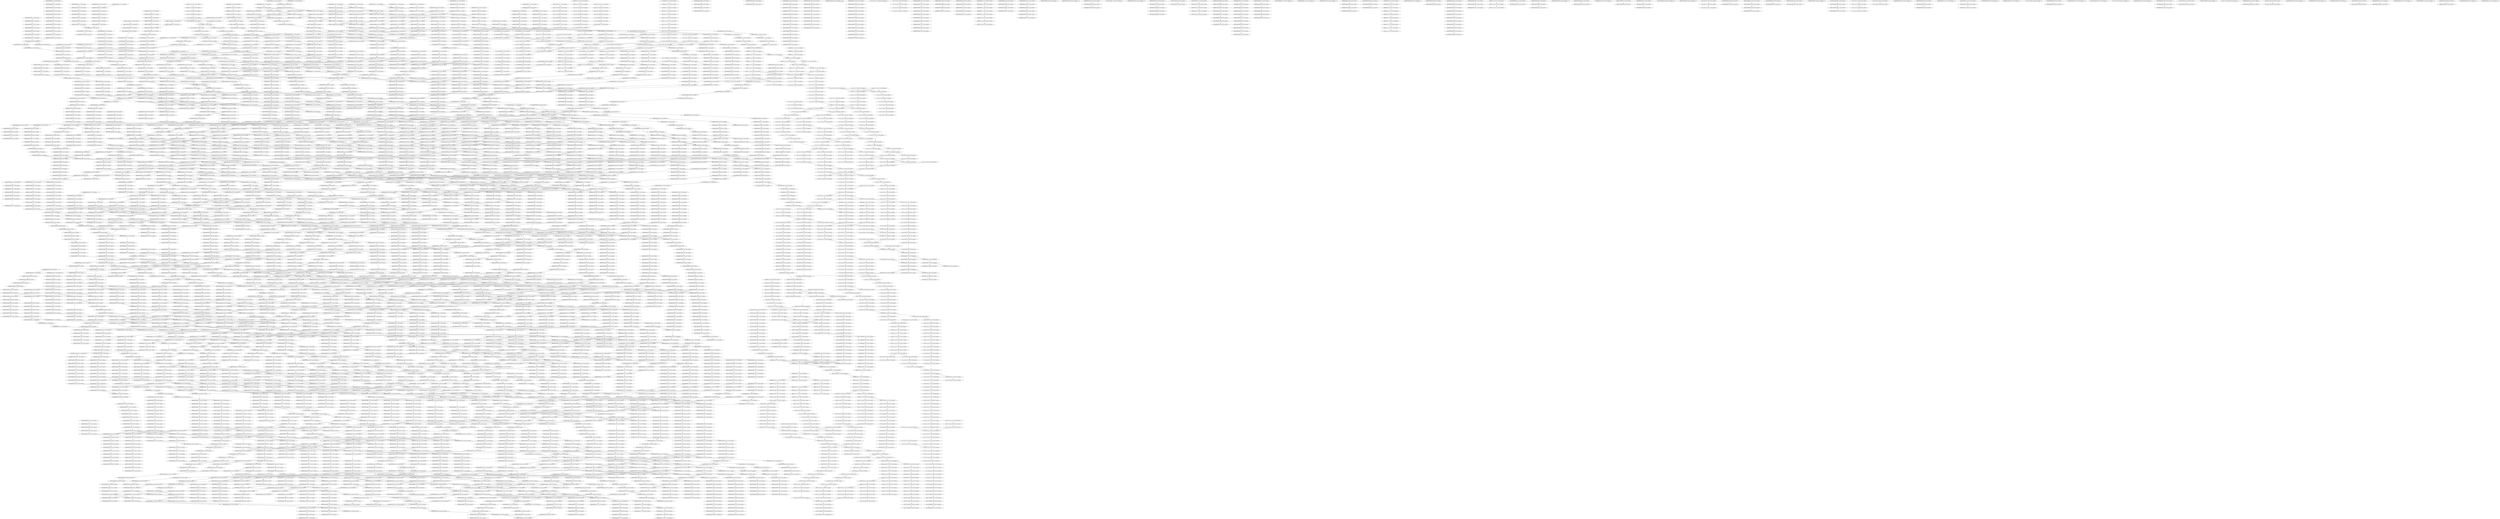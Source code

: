 digraph G {
    "0000000000000000_57-73_COV:60_LEN:16" -> "0000000000000000_58-74_COV:63_LEN:16";
    "0000000000000000_67-83_COV:54_LEN:16" -> "0000000000000000_68-84_COV:54_LEN:16";
    "0000000100000000_29-44_COV:14_LEN:16" -> "0000001000000000_30-45_COV:14_LEN:16";
    "0000000000200000_57-73_COV:15_LEN:16" -> "0000000002000000_59-74_COV:478_LEN:16";
    "0000001000000000_67-82_COV:15_LEN:16" -> "0000010000000000_68-83_COV:15_LEN:16";
    "0000000000000000_28-44_COV:55_LEN:16" -> "0000000000000000_29-45_COV:55_LEN:16";
    "0000000000000001_75-90_COV:18_LEN:16" -> "0000000000000010_76-91_COV:14_LEN:16";
    "0000000000000000_105-121_COV:42_LEN:16" -> "0000000000000000_106-122_COV:41_LEN:16";
    "0000000000000000_100-116_COV:31_LEN:16" -> "0000000000000000_101-117_COV:22_LEN:16";
    "0000000000000000_40-56_COV:48_LEN:16" -> "0000000000000000_41-57_COV:48_LEN:16";
    "0000000100000000_91-106_COV:873_LEN:16" -> "0000001000000000_92-108_COV:31_LEN:16";
    "0000000100000000_91-106_COV:873_LEN:16" -> "0000001000000000_92-107_COV:849_LEN:16";
    "0000000000000000_25-41_COV:21_LEN:16" -> "0000000000000000_26-42_COV:20_LEN:16";
    "0000000000200000_99-114_COV:13_LEN:16" -> "0000000002000000_100-115_COV:13_LEN:16";
    "1001011110000000_101-117_COV:17_LEN:16" -> "0010111100000000_102-118_COV:17_LEN:16";
    "0000000000000000_59-74_COV:2430_LEN:16" -> "0000000000000000_60-76_COV:53_LEN:16";
    "0000000000000000_59-74_COV:2430_LEN:16" -> "0000000000000000_60-75_COV:2430_LEN:16";
    "0000000000000000_53-69_COV:21_LEN:16" -> "0000000000000000_54-70_COV:47_LEN:16";
    "0100000000000000_114-129_COV:13_LEN:16" -> "1000000000000000_115-130_COV:15_LEN:16";
    "0011010011000000_95-115_COV:17_LEN:16" -> "0110100110000000_96-116_COV:19_LEN:16";
    "0000000000000010_102-118_COV:36_LEN:16" -> "0000000000000100_103-119_COV:35_LEN:16";
    "1000000000000000_98-114_COV:22_LEN:16" -> "0000000000000000_99-115_COV:63_LEN:16";
    "0000000000000000_48-64_COV:19_LEN:16" -> "0000000000000000_49-65_COV:20_LEN:16";
    "0110000000100000_12-28_COV:20_LEN:16" -> "1100000001000000_13-29_COV:22_LEN:16";
    "0000000000000000_119-135_COV:63_LEN:16" -> "0000000000000000_120-136_COV:68_LEN:16";
    "0000000000000000_64-80_COV:23_LEN:16" -> "0000000000000000_65-81_COV:24_LEN:16";
    "1111111111111110_31-47_COV:16_LEN:16" -> "1111111111111101_32-48_COV:14_LEN:16";
    "0001100000000000_11-27_COV:20_LEN:16" -> "0011000000000000_12-28_COV:22_LEN:16";
    "1110111111211010_64-80_COV:17_LEN:16" -> "1101111112110100_65-81_COV:18_LEN:16";
    "0000000000000001_101-117_COV:41_LEN:16" -> "0000000000000010_103-118_COV:889_LEN:16";
    "0000000000000001_101-117_COV:41_LEN:16" -> "0000000000000010_103-119_COV:36_LEN:16";
    "0000000000000000_35-50_COV:2530_LEN:16" -> "0000000000000001_36-51_COV:25_LEN:16";
    "0000000000000000_35-50_COV:2530_LEN:16" -> "0000000000000000_36-52_COV:59_LEN:16";
    "0000000000000000_35-50_COV:2530_LEN:16" -> "0000000000000000_36-51_COV:2495_LEN:16";
    "0000000100000000_65-80_COV:13_LEN:16" -> "0000001000000000_66-81_COV:13_LEN:16";
    "0000000000110011_111-126_COV:68_LEN:16" -> "0000000001100111_112-127_COV:70_LEN:16";
    "0000000000000000_74-90_COV:152_LEN:16" -> "0000000000000000_75-91_COV:147_LEN:16";
    "0000000000000000_91-107_COV:30_LEN:16" -> "0000000000000000_92-108_COV:32_LEN:16";
    "0000000000000000_115-131_COV:40_LEN:16" -> "0000000000000000_116-132_COV:41_LEN:16";
    "0011011110110000_3-19_COV:14_LEN:16" -> "0110111101100000_4-20_COV:13_LEN:16";
    "1011111111111121_46-61_COV:15_LEN:16" -> "0111111111111211_47-62_COV:13_LEN:16";
    "0000000000000000_46-62_COV:26_LEN:16" -> "0000000000000000_47-63_COV:26_LEN:16";
    "0000000010000000_132-147_COV:14_LEN:16" -> "0000000100000000_133-148_COV:13_LEN:16";
    "0000000000000000_99-114_COV:2678_LEN:16" -> "0000000000000000_100-116_COV:68_LEN:16";
    "0000000000000000_99-114_COV:2678_LEN:16" -> "0000000000000001_100-115_COV:21_LEN:16";
    "0000000000000000_99-114_COV:2678_LEN:16" -> "0000000000000000_100-115_COV:2657_LEN:16";
    "0000000000000000_112-128_COV:29_LEN:16" -> "0000000000000000_113-129_COV:25_LEN:16";
    "0000000000000000_132-149_COV:17_LEN:16" -> "0000000000000000_133-150_COV:16_LEN:16";
    "1101010020100011_131-147_COV:31_LEN:16" -> "1010100201000110_132-148_COV:36_LEN:16";
    "0000000000000000_144-160_COV:26_LEN:16" -> "0000000000000000_145-161_COV:24_LEN:16";
    "0000000000100000_88-104_COV:18_LEN:16" -> "0000000001000000_89-105_COV:18_LEN:16";
    "0000000000000000_45-61_COV:46_LEN:16" -> "0000000000000000_46-62_COV:46_LEN:16";
    "0000000000000000_91-107_COV:45_LEN:16" -> "0000000000000000_93-109_COV:19_LEN:16";
    "0000000000000000_91-107_COV:45_LEN:16" -> "0000000000000000_93-108_COV:1994_LEN:16";
    "0000100000000000_34-49_COV:18_LEN:16" -> "0001000000000000_35-50_COV:16_LEN:16";
    "0000000000000000_127-144_COV:13_LEN:16" -> "0000000000000000_128-145_COV:14_LEN:16";
    "0000000000000000_49-65_COV:30_LEN:16" -> "0000000000000000_50-66_COV:29_LEN:16";
    "0000000000000000_87-103_COV:68_LEN:16" -> "0000000000000000_88-104_COV:78_LEN:16";
    "0001000000110000_3-19_COV:15_LEN:16" -> "0010000001100000_4-20_COV:15_LEN:16";
    "0000000000000000_34-50_COV:64_LEN:16" -> "0000000000000000_35-51_COV:64_LEN:16";
    "0000000000000000_115-131_COV:55_LEN:16" -> "0000000000000000_116-132_COV:57_LEN:16";
    "0000000000000000_70-86_COV:42_LEN:16" -> "0000000000000000_71-87_COV:39_LEN:16";
    "0000000000000000_52-68_COV:36_LEN:16" -> "0000000000000000_53-69_COV:36_LEN:16";
    "0000000000000000_136-152_COV:113_LEN:16" -> "0000000000000000_137-153_COV:116_LEN:16";
    "0000010000000000_93-109_COV:19_LEN:16" -> "0000100000000000_94-110_COV:19_LEN:16";
    "0000000000001000_121-136_COV:15_LEN:16" -> "0000000000010000_122-137_COV:14_LEN:16";
    "0000000000000000_133-149_COV:172_LEN:16" -> "0000000000000000_134-150_COV:173_LEN:16";
    "0000000000000000_94-110_COV:39_LEN:16" -> "0000000000000000_95-111_COV:39_LEN:16";
    "0000011000000000_8-24_COV:21_LEN:16" -> "0000110000000000_9-25_COV:20_LEN:16";
    "0000000000000000_102-118_COV:58_LEN:16" -> "0000000000000000_103-119_COV:58_LEN:16";
    "0000000000000000_142-158_COV:21_LEN:16" -> "0000000000000000_143-159_COV:20_LEN:16";
    "0000000000000000_85-101_COV:101_LEN:16" -> "0000000000000000_86-102_COV:95_LEN:16";
    "1111111111011111_37-53_COV:19_LEN:16" -> "1111111110111111_38-54_COV:15_LEN:16";
    "0100000000000000_124-139_COV:20_LEN:16" -> "1000000000000000_125-140_COV:20_LEN:16";
    "0000000000000000_124-140_COV:75_LEN:16" -> "0000000000000000_125-141_COV:75_LEN:16";
    "0000000000000000_62-78_COV:26_LEN:16" -> "0000000000000000_63-79_COV:26_LEN:16";
    "0000000001000000_35-50_COV:16_LEN:16" -> "0000000010000000_36-51_COV:15_LEN:16";
    "0200000000000000_100-115_COV:14_LEN:16" -> "2000000000000000_101-116_COV:14_LEN:16";
    "0000100000000000_92-107_COV:15_LEN:16" -> "0001000000000000_93-108_COV:15_LEN:16";
    "0100000000000000_52-68_COV:38_LEN:16" -> "1000000000000000_53-69_COV:38_LEN:16";
    "0100000000000000_95-110_COV:15_LEN:16" -> "1000000000000000_96-111_COV:17_LEN:16";
    "0111100000000000_19-35_COV:19_LEN:16" -> "1111000000000000_20-36_COV:19_LEN:16";
    "0000000000000000_22-37_COV:1908_LEN:16" -> "0000000000000000_23-38_COV:1917_LEN:16";
    "0000000000000000_22-37_COV:1908_LEN:16" -> "0000000000000000_23-39_COV:50_LEN:16";
    "0000000001000000_44-60_COV:27_LEN:16" -> "0000000010000000_45-61_COV:24_LEN:16";
    "1101110111000000_5-21_COV:19_LEN:16" -> "1011101110000000_6-22_COV:21_LEN:16";
    "0000000000000000_16-32_COV:15_LEN:16" -> "0000000000000000_17-33_COV:15_LEN:16";
    "0000000010000000_108-124_COV:56_LEN:16" -> "0000000100000000_109-125_COV:57_LEN:16";
    "0000000000000000_86-102_COV:34_LEN:16" -> "0000000000000000_87-103_COV:33_LEN:16";
    "1112111010000100_71-87_COV:29_LEN:16" -> "1121110100001001_72-88_COV:30_LEN:16";
    "0000001111111111_19-35_COV:14_LEN:16" -> "0000011111111111_20-36_COV:14_LEN:16";
    "0000000000000000_102-118_COV:43_LEN:16" -> "0000000000000000_103-119_COV:38_LEN:16";
    "0000000000010000_3-19_COV:46_LEN:16" -> "0000000000100000_4-20_COV:46_LEN:16";
    "0000001000000000_110-126_COV:57_LEN:16" -> "0000010000000000_111-127_COV:54_LEN:16";
    "0000000000000000_149-165_COV:20_LEN:16" -> "0000000000000000_150-166_COV:17_LEN:16";
    "0000000000000000_114-129_COV:1681_LEN:16" -> "0000000000000000_115-130_COV:1694_LEN:16";
    "0000000000010000_86-102_COV:20_LEN:16" -> "0000000000100000_87-103_COV:19_LEN:16";
    "0000011001111101_116-134_COV:15_LEN:16" -> "0000110011111010_117-135_COV:14_LEN:16";
    "0000020000000000_152-168_COV:13_LEN:16" -> "0000200000000000_153-169_COV:14_LEN:16";
    "0000000000000000_74-90_COV:57_LEN:16" -> "0000000000000000_75-91_COV:57_LEN:16";
    "0000000000000000_56-72_COV:20_LEN:16" -> "0000000000000000_57-73_COV:20_LEN:16";
    "0000100000011000_2-18_COV:14_LEN:16" -> "0001000000110000_3-19_COV:15_LEN:16";
    "0000000000000000_89-104_COV:2013_LEN:16" -> "0000000000000000_90-106_COV:20_LEN:16";
    "0000000000000000_89-104_COV:2013_LEN:16" -> "0000000000000001_90-105_COV:15_LEN:16";
    "0000000000000000_89-104_COV:2013_LEN:16" -> "0000000000000000_90-105_COV:2031_LEN:16";
    "1010120111000000_150-165_COV:141_LEN:16" -> "0101201110000000_151-166_COV:132_LEN:16";
    "0000000000000000_96-112_COV:73_LEN:16" -> "0000000000000000_97-113_COV:66_LEN:16";
    "0111111211101002_67-83_COV:25_LEN:16" -> "1111112111010020_68-84_COV:20_LEN:16";
    "0011111110111100_10-26_COV:16_LEN:16" -> "0111111101111000_11-27_COV:16_LEN:16";
    "0000011000000000_111-126_COV:26_LEN:16" -> "0000110000000000_112-127_COV:24_LEN:16";
    "0000000001000000_135-150_COV:14_LEN:16" -> "0000000010000000_136-151_COV:14_LEN:16";
    "0000010000000000_112-128_COV:39_LEN:16" -> "0000100000000000_113-129_COV:38_LEN:16";
    "0000000000000010_149-164_COV:432_LEN:16" -> "0000000000000100_150-165_COV:415_LEN:16";
    "0000000000000000_56-72_COV:45_LEN:16" -> "0000000000000000_57-73_COV:44_LEN:16";
    "0000010000000000_48-64_COV:21_LEN:16" -> "0000100000000000_49-65_COV:21_LEN:16";
    "0000000000000000_89-105_COV:61_LEN:16" -> "0000000000000000_90-106_COV:62_LEN:16";
    "0000000000000000_144-160_COV:37_LEN:16" -> "0000000000000000_145-161_COV:37_LEN:16";
    "0000000001000000_38-54_COV:13_LEN:16" -> "0000000001000000_38-54_COV:13_LEN:16";
    "0000000000000000_124-140_COV:67_LEN:16" -> "0000000000000000_125-141_COV:64_LEN:16";
    "1001101001120000_94-113_COV:14_LEN:16" -> "0011010011200000_95-114_COV:13_LEN:16";
    "0000000000000000_57-73_COV:73_LEN:16" -> "0000000000000000_58-74_COV:75_LEN:16";
    "0000010000000000_20-35_COV:17_LEN:16" -> "0000100000000000_21-36_COV:17_LEN:16";
    "0000000000000000_137-153_COV:30_LEN:16" -> "0000000000000000_138-154_COV:29_LEN:16";
    "0000000000010000_85-100_COV:17_LEN:16" -> "0000000000100000_86-101_COV:17_LEN:16";
    "0000000000000000_114-130_COV:14_LEN:16" -> "0000000000000000_115-131_COV:14_LEN:16";
    "0000000000000000_96-112_COV:18_LEN:16" -> "0000000000000000_97-113_COV:17_LEN:16";
    "0000100000000000_133-148_COV:14_LEN:16" -> "0001000000000000_134-149_COV:14_LEN:16";
    "0000000000000000_80-96_COV:159_LEN:16" -> "0000000000000000_81-97_COV:161_LEN:16";
    "1000000000000000_100-115_COV:14_LEN:16" -> "0000000000000001_101-117_COV:24_LEN:16";
    "1000000000000000_100-115_COV:14_LEN:16" -> "0000000000000000_101-117_COV:44_LEN:16";
    "1000000000000000_100-115_COV:14_LEN:16" -> "0000000000000001_101-116_COV:25_LEN:16";
    "1000000000000000_100-115_COV:14_LEN:16" -> "0000000000000000_101-116_COV:2692_LEN:16";
    "1111110011002010_127-143_COV:13_LEN:16" -> "1111100110020100_128-144_COV:13_LEN:16";
    "0000000000000000_106-122_COV:52_LEN:16" -> "0000000000000000_107-123_COV:48_LEN:16";
    "0000000000000010_148-164_COV:15_LEN:16" -> "0000000000000100_149-165_COV:16_LEN:16";
    "0000000001110000_50-66_COV:107_LEN:16" -> "0000000011100001_51-67_COV:103_LEN:16";
    "0000000000000000_113-128_COV:1661_LEN:16" -> "0000000000000000_114-129_COV:1681_LEN:16";
    "0000000000000000_113-128_COV:1661_LEN:16" -> "0000000000000000_114-130_COV:70_LEN:16";
    "0000000000000000_125-141_COV:63_LEN:16" -> "0000000000000000_126-142_COV:63_LEN:16";
    "0000000000010000_61-76_COV:14_LEN:16" -> "0000000000100000_62-77_COV:15_LEN:16";
    "1000000000000000_30-45_COV:13_LEN:16" -> "0000000000000000_31-46_COV:3033_LEN:16";
    "1000000000000000_30-45_COV:13_LEN:16" -> "0000000000000000_31-47_COV:59_LEN:16";
    "0000000000000000_132-148_COV:73_LEN:16" -> "0000000000000000_133-149_COV:71_LEN:16";
    "0000000000000000_130-146_COV:20_LEN:16" -> "0000000000000000_131-147_COV:19_LEN:16";
    "0000000000002000_55-71_COV:14_LEN:16" -> "0000000000020000_56-72_COV:13_LEN:16";
    "0010000000000000_115-130_COV:935_LEN:16" -> "0100000000000000_116-131_COV:937_LEN:16";
    "0010000000000000_115-130_COV:935_LEN:16" -> "0100000000000000_116-132_COV:21_LEN:16";
    "0001000000000000_114-130_COV:35_LEN:16" -> "0010000000000000_115-131_COV:38_LEN:16";
    "0000000010000000_44-60_COV:26_LEN:16" -> "0000000100000000_45-61_COV:23_LEN:16";
    "1000001100000000_7-23_COV:23_LEN:16" -> "0000011000000000_8-24_COV:57_LEN:16";
    "0121110101101111_71-86_COV:87_LEN:16" -> "1211101011011111_72-87_COV:84_LEN:16";
    "0000000020000000_148-164_COV:24_LEN:16" -> "0000000200000000_149-165_COV:25_LEN:16";
    "0000000000100000_27-42_COV:23_LEN:16" -> "0000000001000000_28-43_COV:23_LEN:16";
    "0000000000000000_108-124_COV:14_LEN:16" -> "0000000000000000_109-125_COV:14_LEN:16";
    "0000000000000000_85-101_COV:61_LEN:16" -> "0000000000000000_86-102_COV:61_LEN:16";
    "0000000000010000_42-58_COV:42_LEN:16" -> "0000000000100000_43-59_COV:42_LEN:16";
    "0000000000000000_137-153_COV:64_LEN:16" -> "0000000000000000_138-154_COV:65_LEN:16";
    "0000000000000000_26-42_COV:61_LEN:16" -> "0000000000000000_27-43_COV:62_LEN:16";
    "0000000000000000_25-41_COV:33_LEN:16" -> "0000000000000000_26-42_COV:32_LEN:16";
    "0000000000000000_142-158_COV:47_LEN:16" -> "0000000000000000_143-159_COV:46_LEN:16";
    "0000000000000000_121-137_COV:123_LEN:16" -> "0000000000000000_122-138_COV:126_LEN:16";
    "0020000000000000_66-82_COV:17_LEN:16" -> "0200000000000000_67-83_COV:16_LEN:16";
    "0010000000000000_51-67_COV:20_LEN:16" -> "0100000000000000_52-68_COV:21_LEN:16";
    "0000000000000000_90-106_COV:20_LEN:16" -> "0000000000000000_91-107_COV:19_LEN:16";
    "0000100000000000_19-35_COV:29_LEN:16" -> "0001000000000000_20-36_COV:30_LEN:16";
    "0010000000000000_51-67_COV:19_LEN:16" -> "0100000000000000_52-68_COV:20_LEN:16";
    "0000000000000100_117-132_COV:16_LEN:16" -> "0000000000001000_118-133_COV:18_LEN:16";
    "0000000000000000_147-163_COV:29_LEN:16" -> "0000000000000000_148-164_COV:23_LEN:16";
    "0000000000000000_26-42_COV:32_LEN:16" -> "0000000000000000_27-43_COV:33_LEN:16";
    "0000000000002000_145-161_COV:18_LEN:16" -> "0000000000020000_146-162_COV:19_LEN:16";
    "0000000000000000_123-139_COV:54_LEN:16" -> "0000000000000000_124-140_COV:53_LEN:16";
    "0000000100000000_109-125_COV:22_LEN:16" -> "0000001000000000_110-126_COV:23_LEN:16";
    "0000000000000000_121-137_COV:60_LEN:16" -> "0000000000000000_122-138_COV:60_LEN:16";
    "0000100000000000_111-126_COV:15_LEN:16" -> "0001000000000000_112-127_COV:15_LEN:16";
    "0000000000000000_24-40_COV:84_LEN:16" -> "0000000000000000_25-41_COV:98_LEN:16";
    "0000000100000000_72-87_COV:17_LEN:16" -> "0000001000000000_73-88_COV:19_LEN:16";
    "1111111011111111_40-56_COV:16_LEN:16" -> "1111110111111111_41-57_COV:17_LEN:16";
    "1011102111000000_153-168_COV:203_LEN:16" -> "0111021110000000_154-169_COV:196_LEN:16";
    "1111111011111111_40-56_COV:13_LEN:16" -> "1111110111111111_41-57_COV:14_LEN:16";
    "0000001000000000_119-134_COV:17_LEN:16" -> "0000010000000000_120-135_COV:17_LEN:16";
    "0000000000000000_149-165_COV:48_LEN:16" -> "0000000000000000_150-166_COV:40_LEN:16";
    "0000000000000100_84-100_COV:14_LEN:16" -> "0000000000001000_85-101_COV:13_LEN:16";
    "1211111101110111_108-124_COV:16_LEN:16" -> "2111111011101110_109-125_COV:15_LEN:16";
    "0001000000000000_44-60_COV:15_LEN:16" -> "0010000000000000_45-61_COV:14_LEN:16";
    "0000001000000000_40-56_COV:13_LEN:16" -> "0000010000000000_41-57_COV:14_LEN:16";
    "1101111110111111_132-148_COV:15_LEN:16" -> "1101111110111111_132-148_COV:15_LEN:16";
    "0000000000000000_69-85_COV:85_LEN:16" -> "0000000000000000_70-86_COV:85_LEN:16";
    "0000000000000000_25-40_COV:2816_LEN:16" -> "0000000000000000_26-42_COV:73_LEN:16";
    "0000000000000000_25-40_COV:2816_LEN:16" -> "0000000000000000_26-41_COV:2835_LEN:16";
    "0000000000000000_50-65_COV:1416_LEN:16" -> "0000000000000000_51-66_COV:1444_LEN:16";
    "0000000000000000_79-95_COV:45_LEN:16" -> "0000000000000000_80-96_COV:47_LEN:16";
    "1111111111011111_29-45_COV:13_LEN:16" -> "1111111110111111_30-46_COV:13_LEN:16";
    "0000011001110010_116-133_COV:18_LEN:16" -> "0000110011100101_117-134_COV:18_LEN:16";
    "0000000001000000_75-90_COV:17_LEN:16" -> "0000000010000000_76-91_COV:17_LEN:16";
    "0000000001000000_89-104_COV:844_LEN:16" -> "0000000010000000_90-105_COV:855_LEN:16";
    "0000000000000000_72-88_COV:83_LEN:16" -> "0000000000000000_73-89_COV:87_LEN:16";
    "0000000000000000_127-143_COV:18_LEN:16" -> "0000000000000000_128-144_COV:19_LEN:16";
    "0000000010000000_44-60_COV:23_LEN:16" -> "0000000100000000_45-61_COV:19_LEN:16";
    "0000000110000000_7-23_COV:19_LEN:16" -> "0000001100000000_8-24_COV:32_LEN:16";
    "0000000000000100_104-120_COV:37_LEN:16" -> "0000000000001000_105-121_COV:38_LEN:16";
    "0000000000010000_90-105_COV:14_LEN:16" -> "0000000000100000_91-106_COV:14_LEN:16";
    "0001000000000000_21-36_COV:16_LEN:16" -> "0010000000000000_22-37_COV:14_LEN:16";
    "1100000000000110_104-123_COV:24_LEN:16" -> "1000000000001100_106-124_COV:35_LEN:16";
    "0000000100000000_109-125_COV:28_LEN:16" -> "0000001000000000_110-126_COV:29_LEN:16";
    "0000000000000000_65-81_COV:75_LEN:16" -> "0000000000000000_66-82_COV:74_LEN:16";
    "0000000000000000_90-106_COV:30_LEN:16" -> "0000000000000000_91-107_COV:30_LEN:16";
    "0100000000000000_97-113_COV:19_LEN:16" -> "1000000000000000_98-114_COV:18_LEN:16";
    "0000010000000000_21-36_COV:18_LEN:16" -> "0000100000000000_22-37_COV:19_LEN:16";
    "0000000100000000_134-149_COV:17_LEN:16" -> "0000001000000000_135-150_COV:18_LEN:16";
    "0000000000000001_36-51_COV:25_LEN:16" -> "0000000000000010_37-52_COV:24_LEN:16";
    "0000011001111110_116-133_COV:22_LEN:16" -> "0000110011111101_117-134_COV:20_LEN:16";
    "0000000000100000_59-74_COV:17_LEN:16" -> "0000000001000000_60-75_COV:18_LEN:16";
    "0000000000000000_49-65_COV:20_LEN:16" -> "0000000000000000_50-66_COV:21_LEN:16";
    "1110111100000000_16-32_COV:26_LEN:16" -> "1101111000000000_17-33_COV:26_LEN:16";
    "0000010000000000_18-34_COV:29_LEN:16" -> "0000100000000000_19-35_COV:29_LEN:16";
    "0000000000000000_87-102_COV:1972_LEN:16" -> "0000000000000000_88-103_COV:2005_LEN:16";
    "0000000000000000_87-102_COV:1972_LEN:16" -> "0000000000000000_88-104_COV:51_LEN:16";
    "0000000000000000_87-102_COV:1972_LEN:16" -> "0000000000000001_88-103_COV:22_LEN:16";
    "0100000000000000_140-155_COV:17_LEN:16" -> "1000000000000000_141-156_COV:21_LEN:16";
    "0000000000000010_39-54_COV:1271_LEN:16" -> "0000000000000100_40-55_COV:1253_LEN:16";
    "0000000000000010_39-54_COV:1271_LEN:16" -> "0000000000000100_40-56_COV:41_LEN:16";
    "1101021211111101_102-118_COV:18_LEN:16" -> "1010212111111011_103-119_COV:17_LEN:16";
    "0000001000000000_110-126_COV:23_LEN:16" -> "0000010000000000_111-127_COV:23_LEN:16";
    "0000000000000000_18-34_COV:53_LEN:16" -> "0000000000000000_19-35_COV:53_LEN:16";
    "0000001000000000_91-107_COV:16_LEN:16" -> "0000010000000000_93-108_COV:860_LEN:16";
    "0000000000000000_132-149_COV:13_LEN:16" -> "0000000000000000_133-150_COV:15_LEN:16";
    "0001100000000000_11-27_COV:22_LEN:16" -> "0011000000000000_12-28_COV:23_LEN:16";
    "0100000000000000_83-98_COV:16_LEN:16" -> "1000000000000000_84-99_COV:18_LEN:16";
    "0000000000000000_75-91_COV:134_LEN:16" -> "0000000000000000_76-92_COV:133_LEN:16";
    "1100000001000000_13-29_COV:22_LEN:16" -> "1000000010000000_15-30_COV:333_LEN:16";
    "0000000000000000_39-55_COV:49_LEN:16" -> "0000000000000000_40-56_COV:48_LEN:16";
    "0000000000110000_3-19_COV:20_LEN:16" -> "0000000001100000_5-21_COV:18_LEN:16";
    "0000000000110000_3-19_COV:20_LEN:16" -> "0000000001100000_5-20_COV:693_LEN:16";
    "0000001000000000_137-152_COV:21_LEN:16" -> "0000010000000000_138-153_COV:21_LEN:16";
    "0000100000000000_27-42_COV:15_LEN:16" -> "0001000000000000_28-43_COV:16_LEN:16";
    "0000000010000000_44-60_COV:24_LEN:16" -> "0000000100000000_45-61_COV:20_LEN:16";
    "1000000000000000_98-114_COV:26_LEN:16" -> "0000000000000000_99-115_COV:110_LEN:16";
    "0000000000000000_120-136_COV:57_LEN:16" -> "0000000000000000_121-137_COV:55_LEN:16";
    "1001011111101010_122-138_COV:24_LEN:16" -> "0010111111010100_123-139_COV:27_LEN:16";
    "0000000010111111_17-33_COV:13_LEN:16" -> "0000000101111111_18-34_COV:13_LEN:16";
    "1101111112111010_65-80_COV:179_LEN:16" -> "1011111121110100_66-81_COV:212_LEN:16";
    "0000000000000000_50-66_COV:29_LEN:16" -> "0000000000000000_51-67_COV:30_LEN:16";
    "0000000000000000_58-74_COV:20_LEN:16" -> "0000000000000000_59-75_COV:19_LEN:16";
    "0101111110101100_124-139_COV:289_LEN:16" -> "1011111101011002_125-140_COV:270_LEN:16";
    "0000000000100000_85-100_COV:26_LEN:16" -> "0000000001000000_86-101_COV:26_LEN:16";
    "0000000000000100_37-52_COV:25_LEN:16" -> "0000000000001001_38-53_COV:13_LEN:16";
    "0000000000000100_37-52_COV:25_LEN:16" -> "0000000000001000_38-53_COV:13_LEN:16";
    "0000000000000000_81-97_COV:28_LEN:16" -> "0000000000000000_82-98_COV:21_LEN:16";
    "0000000000000000_87-103_COV:33_LEN:16" -> "0000000000000000_88-104_COV:33_LEN:16";
    "1111101011002010_128-143_COV:268_LEN:16" -> "1111010110020100_129-144_COV:281_LEN:16";
    "0100000000000000_96-112_COV:27_LEN:16" -> "1000000000000000_98-114_COV:44_LEN:16";
    "0100000000000000_96-112_COV:27_LEN:16" -> "1000000000000000_98-113_COV:806_LEN:16";
    "0000000000000000_112-128_COV:30_LEN:16" -> "0000000000000000_113-129_COV:26_LEN:16";
    "0000000000000100_127-142_COV:14_LEN:16" -> "0000000000001000_128-143_COV:14_LEN:16";
    "0000000000000000_22-38_COV:34_LEN:16" -> "0000000000000000_23-39_COV:33_LEN:16";
    "0000001000000000_17-33_COV:20_LEN:16" -> "0000010000000000_18-34_COV:20_LEN:16";
    "0000100000000000_113-128_COV:923_LEN:16" -> "0001000000000000_114-130_COV:48_LEN:16";
    "0000100000000000_113-128_COV:923_LEN:16" -> "0001000000000000_114-129_COV:921_LEN:16";
    "0000010000000000_48-64_COV:36_LEN:16" -> "0000100000000000_49-65_COV:35_LEN:16";
    "0020100011001010_138-154_COV:23_LEN:16" -> "0201000110010101_139-155_COV:23_LEN:16";
    "1111101111111101_137-152_COV:120_LEN:16" -> "1111011111111010_138-153_COV:124_LEN:16";
    "0000000000000000_142-158_COV:57_LEN:16" -> "0000000000000000_144-160_COV:26_LEN:16";
    "0000000000000000_142-158_COV:57_LEN:16" -> "0000000000000000_144-159_COV:1911_LEN:16";
    "0000000000001000_85-101_COV:25_LEN:16" -> "0000000000010000_86-102_COV:23_LEN:16";
    "0000000000000000_25-41_COV:65_LEN:16" -> "0000000000000000_26-42_COV:66_LEN:16";
    "0000010000000000_24-39_COV:19_LEN:16" -> "0000100000000000_25-40_COV:20_LEN:16";
    "0000000001000000_124-139_COV:15_LEN:16" -> "0000000010000000_125-140_COV:16_LEN:16";
    "0000000000000000_38-54_COV:40_LEN:16" -> "0000000000000000_39-55_COV:37_LEN:16";
    "0000000000000000_52-68_COV:23_LEN:16" -> "0000000000000000_53-69_COV:25_LEN:16";
    "0000000000000000_8-23_COV:257_LEN:16" -> "0000000000000000_9-24_COV:274_LEN:16";
    "0000000000000000_73-89_COV:52_LEN:16" -> "0000000000000000_74-90_COV:55_LEN:16";
    "0000000000001000_77-92_COV:21_LEN:16" -> "0000000000010000_78-93_COV:22_LEN:16";
    "0000000000000000_100-116_COV:68_LEN:16" -> "0000000000000001_101-117_COV:25_LEN:16";
    "0000000000000000_100-116_COV:68_LEN:16" -> "0000000000000000_101-117_COV:44_LEN:16";
    "0000010000000000_112-128_COV:28_LEN:16" -> "0000100000000000_113-129_COV:27_LEN:16";
    "0000000000000100_80-95_COV:15_LEN:16" -> "0000000000001000_81-96_COV:15_LEN:16";
    "0012111010110111_70-85_COV:86_LEN:16" -> "0121110101101111_71-86_COV:87_LEN:16";
    "1000010000111101_61-78_COV:17_LEN:16" -> "0000100001111010_62-79_COV:15_LEN:16";
    "0000000000000000_85-101_COV:30_LEN:16" -> "0000000000000000_86-102_COV:29_LEN:16";
    "0001000000000000_57-72_COV:14_LEN:16" -> "0010000000000000_58-73_COV:14_LEN:16";
    "0001000100000000_11-27_COV:16_LEN:16" -> "0010001000000000_12-28_COV:19_LEN:16";
    "0000000000000000_133-149_COV:61_LEN:16" -> "0000000000000000_134-150_COV:60_LEN:16";
    "0000000000000000_143-159_COV:36_LEN:16" -> "0000000000000000_144-160_COV:37_LEN:16";
    "0100000000000000_128-143_COV:20_LEN:16" -> "1000000000000000_129-144_COV:21_LEN:16";
    "0000000000000000_25-41_COV:88_LEN:16" -> "0000000000000000_27-42_COV:2864_LEN:16";
    "0000000000000000_25-41_COV:88_LEN:16" -> "0000000000000000_27-43_COV:66_LEN:16";
    "0000000010000000_141-156_COV:28_LEN:16" -> "0000000100000000_142-157_COV:17_LEN:16";
    "0000000020000000_66-81_COV:19_LEN:16" -> "0000000200000000_67-82_COV:20_LEN:16";
    "0000001000000000_46-62_COV:23_LEN:16" -> "0000010000000000_47-63_COV:21_LEN:16";
    "0000000000000000_136-152_COV:63_LEN:16" -> "0000000000000001_138-153_COV:17_LEN:16";
    "0000000000000000_136-152_COV:63_LEN:16" -> "0000000000000000_138-153_COV:2900_LEN:16";
    "0000000000000000_136-152_COV:63_LEN:16" -> "0000000000000000_138-154_COV:27_LEN:16";
    "0000000000000000_89-105_COV:23_LEN:16" -> "0000000000000000_90-106_COV:25_LEN:16";
    "0000000000000000_30-46_COV:68_LEN:16" -> "0000000000000001_31-47_COV:13_LEN:16";
    "0000000000000000_30-46_COV:68_LEN:16" -> "0000000000000000_31-47_COV:54_LEN:16";
    "0000000000000000_36-52_COV:119_LEN:16" -> "0000000000000000_37-53_COV:73_LEN:16";
    "0000000000000000_36-52_COV:119_LEN:16" -> "0000000000000001_37-53_COV:44_LEN:16";
    "1010110211100000_151-167_COV:14_LEN:16" -> "0101102111000000_152-168_COV:13_LEN:16";
    "0000000000000000_118-134_COV:74_LEN:16" -> "0000000000000000_119-135_COV:75_LEN:16";
    "0000000000000000_23-39_COV:147_LEN:16" -> "0000000000000000_24-40_COV:185_LEN:16";
    "1100000000000000_23-39_COV:20_LEN:16" -> "1000000000000000_24-40_COV:25_LEN:16";
    "0110000000001011_13-29_COV:21_LEN:16" -> "1100000000010111_14-30_COV:20_LEN:16";
    "0000000000001000_81-96_COV:15_LEN:16" -> "0000000000010000_82-97_COV:15_LEN:16";
    "0000010000000000_128-143_COV:16_LEN:16" -> "0000100000000000_129-144_COV:16_LEN:16";
    "0000000000000002_52-68_COV:18_LEN:16" -> "0000000000000020_54-69_COV:457_LEN:16";
    "0111101111111011_127-144_COV:70_LEN:16" -> "1111011111110111_128-145_COV:70_LEN:16";
    "0010000000000000_115-131_COV:38_LEN:16" -> "0100000000000000_116-132_COV:41_LEN:16";
    "1000000000000000_109-124_COV:17_LEN:16" -> "0000000000000000_110-126_COV:30_LEN:16";
    "1000000000000000_109-124_COV:17_LEN:16" -> "0000000000000000_110-125_COV:1688_LEN:16";
    "1111110111011101_111-126_COV:86_LEN:16" -> "1111101110111010_112-127_COV:101_LEN:16";
    "0000000000000000_92-108_COV:29_LEN:16" -> "0000000000000000_93-109_COV:30_LEN:16";
    "0000000001000000_5-21_COV:43_LEN:16" -> "0000000010000000_6-22_COV:57_LEN:16";
    "0000000000000000_79-95_COV:125_LEN:16" -> "0000000000000000_80-96_COV:121_LEN:16";
    "1111101111112111_62-77_COV:184_LEN:16" -> "1111011111121110_63-78_COV:176_LEN:16";
    "0000000001000000_43-59_COV:27_LEN:16" -> "0000000010000000_44-60_COV:24_LEN:16";
    "0000000000100000_42-58_COV:26_LEN:16" -> "0000000001000000_43-59_COV:27_LEN:16";
    "0000000000000000_134-150_COV:109_LEN:16" -> "0000000000000000_135-151_COV:111_LEN:16";
    "1000000000000000_53-69_COV:36_LEN:16" -> "0000000000000000_54-70_COV:82_LEN:16";
    "0000001000000000_131-146_COV:15_LEN:16" -> "0000010000000000_132-147_COV:14_LEN:16";
    "0000000000000000_44-59_COV:1049_LEN:16" -> "0000000000000000_45-61_COV:13_LEN:16";
    "0000000000000000_44-59_COV:1049_LEN:16" -> "0000000000000000_45-60_COV:1059_LEN:16";
    "0000000000000010_116-131_COV:14_LEN:16" -> "0000000000000100_117-132_COV:16_LEN:16";
    "0100000000000000_52-68_COV:21_LEN:16" -> "1000000000000000_53-69_COV:20_LEN:16";
    "0000000000000000_33-48_COV:2589_LEN:16" -> "0000000000000000_34-50_COV:43_LEN:16";
    "0000000000000000_33-48_COV:2589_LEN:16" -> "0000000000000000_34-49_COV:2539_LEN:16";
    "0000000000000000_33-48_COV:2589_LEN:16" -> "0000000000000001_34-49_COV:31_LEN:16";
    "1000000000000000_53-69_COV:23_LEN:16" -> "0000000000000000_54-70_COV:42_LEN:16";
    "1111111111111111_27-43_COV:15_LEN:16" -> "1111111111111111_28-44_COV:19_LEN:16";
    "0000000000000000_103-119_COV:14_LEN:16" -> "0000000000000000_104-120_COV:13_LEN:16";
    "0000000000000000_75-91_COV:90_LEN:16" -> "0000000000000000_76-92_COV:92_LEN:16";
    "0000000000000000_58-74_COV:41_LEN:16" -> "0000000000000000_59-75_COV:40_LEN:16";
    "0000000000000000_76-92_COV:42_LEN:16" -> "0000000000000000_77-93_COV:43_LEN:16";
    "0000000000000000_123-139_COV:65_LEN:16" -> "0000000000000000_124-140_COV:64_LEN:16";
    "0000000000000000_48-64_COV:40_LEN:16" -> "0000000000000000_49-65_COV:38_LEN:16";
    "0111011101011110_117-134_COV:92_LEN:16" -> "1110111010111101_118-135_COV:92_LEN:16";
    "0000000010000000_45-60_COV:1228_LEN:16" -> "0000000100000000_46-62_COV:38_LEN:16";
    "0000000010000000_45-60_COV:1228_LEN:16" -> "0000000100000000_46-61_COV:1194_LEN:16";
    "0000000000000000_80-96_COV:41_LEN:16" -> "0000000000000000_81-97_COV:44_LEN:16";
    "0000000000000000_25-41_COV:21_LEN:16" -> "0000000000000000_26-42_COV:22_LEN:16";
    "0000000000200000_140-155_COV:16_LEN:16" -> "0000000002000000_141-156_COV:19_LEN:16";
    "0000000000000000_144-160_COV:82_LEN:16" -> "0000000000000000_145-161_COV:80_LEN:16";
    "1111101111000000_14-30_COV:22_LEN:16" -> "1111011110000000_15-31_COV:24_LEN:16";
    "0100000000000000_116-132_COV:39_LEN:16" -> "1000000000000000_117-133_COV:42_LEN:16";
    "0000000000000000_128-144_COV:64_LEN:16" -> "0000000000000000_129-145_COV:65_LEN:16";
    "0000000000001000_40-56_COV:18_LEN:16" -> "0000000000010000_41-57_COV:19_LEN:16";
    "0000000000000000_21-37_COV:68_LEN:16" -> "0000000000000000_22-38_COV:67_LEN:16";
    "0000000011000000_5-21_COV:23_LEN:16" -> "0000000110000000_7-23_COV:19_LEN:16";
    "0000000011000000_5-21_COV:23_LEN:16" -> "0000000110000000_7-22_COV:843_LEN:16";
    "0000000000000000_135-151_COV:178_LEN:16" -> "0000000000000000_136-152_COV:176_LEN:16";
    "0000111111111111_21-37_COV:14_LEN:16" -> "0001111111111111_22-38_COV:14_LEN:16";
    "0000000000000000_66-82_COV:36_LEN:16" -> "0000000000000000_67-83_COV:36_LEN:16";
    "0000000000000000_86-102_COV:43_LEN:16" -> "0000000000000000_87-103_COV:42_LEN:16";
    "0000000000000000_108-124_COV:35_LEN:16" -> "0000000000000000_109-125_COV:36_LEN:16";
    "1111011111000000_14-30_COV:15_LEN:16" -> "1110111110000000_16-31_COV:266_LEN:16";
    "0000000000000000_127-143_COV:31_LEN:16" -> "0000000000000000_128-144_COV:32_LEN:16";
    "0000000000000000_141-157_COV:14_LEN:16" -> "0000000000000000_142-158_COV:14_LEN:16";
    "0000000000000000_30-45_COV:3073_LEN:16" -> "0000000000000000_31-46_COV:3033_LEN:16";
    "0000000000000000_30-45_COV:3073_LEN:16" -> "0000000000000000_31-47_COV:59_LEN:16";
    "0000000000000000_73-89_COV:157_LEN:16" -> "0000000000000000_74-90_COV:152_LEN:16";
    "1110110100101111_93-109_COV:14_LEN:16" -> "1101101001011110_94-110_COV:18_LEN:16";
    "0000000000000000_23-39_COV:66_LEN:16" -> "0000000000000000_24-40_COV:82_LEN:16";
    "0000000000000000_90-106_COV:16_LEN:16" -> "0000000000000000_91-107_COV:15_LEN:16";
    "0000000000000000_145-161_COV:17_LEN:16" -> "0000000000000000_146-162_COV:17_LEN:16";
    "0000000000000000_135-151_COV:18_LEN:16" -> "0000000000000000_136-152_COV:18_LEN:16";
    "0000100000000000_112-128_COV:53_LEN:16" -> "0001000000000000_114-130_COV:48_LEN:16";
    "0000100000000000_112-128_COV:53_LEN:16" -> "0001000000000000_114-129_COV:921_LEN:16";
    "0000000000000000_130-146_COV:106_LEN:16" -> "0000000000000000_131-147_COV:106_LEN:16";
    "0000000000000000_108-124_COV:41_LEN:16" -> "0000000000000000_109-125_COV:44_LEN:16";
    "0000000000000000_44-60_COV:27_LEN:16" -> "0000000000000000_45-61_COV:28_LEN:16";
    "0100000000000000_115-131_COV:32_LEN:16" -> "1000000000000000_117-132_COV:964_LEN:16";
    "0100000000000000_115-131_COV:32_LEN:16" -> "1000000000000000_117-133_COV:22_LEN:16";
    "0000000000000000_131-147_COV:19_LEN:16" -> "0000000000000000_132-148_COV:19_LEN:16";
    "0000000000000000_109-125_COV:61_LEN:16" -> "0000000000000000_110-126_COV:60_LEN:16";
    "0000002000000000_150-166_COV:14_LEN:16" -> "0000020000000000_152-167_COV:691_LEN:16";
    "0000002000000000_150-166_COV:14_LEN:16" -> "0000020000000000_152-168_COV:13_LEN:16";
    "0000000000000000_25-41_COV:49_LEN:16" -> "0000000000000000_26-42_COV:50_LEN:16";
    "0000000000010000_105-121_COV:21_LEN:16" -> "0000000000100000_106-122_COV:21_LEN:16";
    "0000011111111111_20-36_COV:14_LEN:16" -> "0000111111111111_21-37_COV:13_LEN:16";
    "1111111111120111_49-64_COV:188_LEN:16" -> "1111111111201111_50-65_COV:194_LEN:16";
    "0010000011000000_5-21_COV:16_LEN:16" -> "0100000110000000_6-22_COV:21_LEN:16";
    "0000000001000000_73-88_COV:13_LEN:16" -> "0000000010000000_74-89_COV:13_LEN:16";
    "0000000000000000_92-108_COV:18_LEN:16" -> "0000000000000000_93-109_COV:19_LEN:16";
    "0000000000000000_42-58_COV:27_LEN:16" -> "0000000000000000_43-59_COV:23_LEN:16";
    "0000000000000000_140-156_COV:62_LEN:16" -> "0000000000000002_141-157_COV:25_LEN:16";
    "0000000000000000_140-156_COV:62_LEN:16" -> "0000000000000000_141-157_COV:34_LEN:16";
    "0000000000000000_132-148_COV:59_LEN:16" -> "0000000000000000_133-149_COV:61_LEN:16";
    "0000000000000000_59-75_COV:40_LEN:16" -> "0000000000000000_61-77_COV:80_LEN:16";
    "0000000000000000_59-75_COV:40_LEN:16" -> "0000000000000001_61-76_COV:14_LEN:16";
    "0000000000000000_59-75_COV:40_LEN:16" -> "0000000000000000_61-76_COV:2385_LEN:16";
    "0000000000000010_38-54_COV:28_LEN:16" -> "0000000000000100_39-55_COV:26_LEN:16";
    "1111111111111101_29-46_COV:16_LEN:16" -> "1111111111111010_30-47_COV:19_LEN:16";
    "0000010000000000_129-144_COV:13_LEN:16" -> "0000100000000000_130-145_COV:14_LEN:16";
    "0000000000000000_26-42_COV:82_LEN:16" -> "0000000000000000_27-43_COV:78_LEN:16";
    "1101111000000000_17-33_COV:18_LEN:16" -> "1011110000000000_18-34_COV:19_LEN:16";
    "0000000110000000_7-22_COV:843_LEN:16" -> "0000001100000000_8-23_COV:1092_LEN:16";
    "0000000110000000_7-22_COV:843_LEN:16" -> "0000001100000000_8-24_COV:43_LEN:16";
    "0000000000000000_119-135_COV:72_LEN:16" -> "0000000000000000_120-136_COV:70_LEN:16";
    "0000000000000000_54-70_COV:36_LEN:16" -> "0000000000000000_55-71_COV:39_LEN:16";
    "1111110111111110_136-151_COV:111_LEN:16" -> "1111101111111101_137-152_COV:120_LEN:16";
    "0000000000000000_36-52_COV:81_LEN:16" -> "0000000000000000_37-53_COV:49_LEN:16";
    "0000000000000000_36-52_COV:81_LEN:16" -> "0000000000000001_37-53_COV:33_LEN:16";
    "1111111111111011_33-49_COV:14_LEN:16" -> "1111111111110111_34-50_COV:14_LEN:16";
    "0000000000000000_74-90_COV:45_LEN:16" -> "0000000000000000_75-91_COV:48_LEN:16";
    "0000000100000000_64-79_COV:17_LEN:16" -> "0000001000000000_65-80_COV:16_LEN:16";
    "0000000000000000_53-69_COV:46_LEN:16" -> "0000000000000000_54-70_COV:82_LEN:16";
    "0000000000000000_50-66_COV:59_LEN:16" -> "0000000000000000_51-67_COV:61_LEN:16";
    "0000001000000000_110-126_COV:29_LEN:16" -> "0000010000000000_111-127_COV:30_LEN:16";
    "0000000000000000_93-109_COV:67_LEN:16" -> "0000000000000000_94-110_COV:67_LEN:16";
    "0000000000000010_134-149_COV:14_LEN:16" -> "0000000000000100_135-150_COV:13_LEN:16";
    "0000000000000000_20-35_COV:1864_LEN:16" -> "0000000000000000_21-37_COV:38_LEN:16";
    "0000000000000000_20-35_COV:1864_LEN:16" -> "0000000000000000_21-36_COV:1879_LEN:16";
    "0000100000000000_113-129_COV:18_LEN:16" -> "0001000000000000_114-130_COV:20_LEN:16";
    "1111111011111111_40-56_COV:16_LEN:16" -> "1111110111111111_41-57_COV:19_LEN:16";
    "0000000000000000_124-141_COV:14_LEN:16" -> "0000000000000000_125-142_COV:14_LEN:16";
    "0000000000000000_136-152_COV:64_LEN:16" -> "0000000000000000_137-153_COV:64_LEN:16";
    "0100000000000000_91-106_COV:13_LEN:16" -> "1000000000000000_92-107_COV:13_LEN:16";
    "0000000000000100_99-114_COV:15_LEN:16" -> "0000000000001000_100-115_COV:15_LEN:16";
    "0000000000000000_78-94_COV:65_LEN:16" -> "0000000000000000_79-95_COV:67_LEN:16";
    "0000000000000000_107-123_COV:35_LEN:16" -> "0000000000000000_108-124_COV:36_LEN:16";
    "0000000000000000_140-156_COV:66_LEN:16" -> "0000000000000000_141-157_COV:44_LEN:16";
    "0000000000000000_140-156_COV:66_LEN:16" -> "0000000000000002_141-157_COV:17_LEN:16";
    "0000000000000000_71-87_COV:39_LEN:16" -> "0000000000000000_72-88_COV:39_LEN:16";
    "0000000000000000_146-162_COV:24_LEN:16" -> "0000000000000000_147-163_COV:19_LEN:16";
    "0000000200000000_149-165_COV:19_LEN:16" -> "0000002000000000_151-166_COV:915_LEN:16";
    "1121110100201001_72-88_COV:16_LEN:16" -> "1211101002010010_73-89_COV:16_LEN:16";
    "0000200000000000_64-80_COV:19_LEN:16" -> "0002000000000000_65-81_COV:17_LEN:16";
    "0020000000000000_66-82_COV:16_LEN:16" -> "0200000000000000_67-83_COV:17_LEN:16";
    "0000000001000000_44-60_COV:20_LEN:16" -> "0000000010000000_45-61_COV:18_LEN:16";
    "0000000000000000_47-63_COV:27_LEN:16" -> "0000000000000000_48-64_COV:32_LEN:16";
    "0010000000000000_45-61_COV:14_LEN:16" -> "0100000000000000_46-62_COV:13_LEN:16";
    "0000000000001000_100-115_COV:15_LEN:16" -> "0000000000010000_101-116_COV:15_LEN:16";
    "0100000000000000_18-34_COV:16_LEN:16" -> "1000000000000000_19-35_COV:16_LEN:16";
    "0000011000100000_8-24_COV:20_LEN:16" -> "0000110001000000_9-25_COV:19_LEN:16";
    "0000000000000000_73-89_COV:87_LEN:16" -> "0000000000000000_74-90_COV:88_LEN:16";
    "1021211010212111_97-113_COV:18_LEN:16" -> "0212110102121111_98-114_COV:20_LEN:16";
    "0000000000000000_94-110_COV:67_LEN:16" -> "0000000000000000_95-111_COV:68_LEN:16";
    "0000001000000000_47-62_COV:1201_LEN:16" -> "0000010000000000_48-64_COV:33_LEN:16";
    "0000001000000000_47-62_COV:1201_LEN:16" -> "0000010000000000_48-63_COV:1215_LEN:16";
    "0000000000000000_34-50_COV:49_LEN:16" -> "0000000000000000_35-51_COV:51_LEN:16";
    "0000000000000100_77-92_COV:16_LEN:16" -> "0000000000001000_78-93_COV:16_LEN:16";
    "0000000000000000_52-68_COV:34_LEN:16" -> "0000000000000000_53-69_COV:35_LEN:16";
    "0000000000000000_60-76_COV:17_LEN:16" -> "0000000000000000_61-77_COV:17_LEN:16";
    "0000000000000000_37-53_COV:28_LEN:16" -> "0000000000000000_38-54_COV:29_LEN:16";
    "0000000000000000_74-90_COV:55_LEN:16" -> "0000000000000000_75-91_COV:55_LEN:16";
    "0000001000000000_47-63_COV:16_LEN:16" -> "0000010000000000_48-64_COV:16_LEN:16";
    "1111110101100201_125-142_COV:17_LEN:16" -> "1111101011002010_126-143_COV:22_LEN:16";
    "0001000012111010_64-79_COV:14_LEN:16" -> "0010000121110101_65-80_COV:86_LEN:16";
    "0000000000000000_91-107_COV:24_LEN:16" -> "0000000000000000_92-108_COV:25_LEN:16";
    "0000001011111101_118-134_COV:13_LEN:16" -> "0000010111111010_119-135_COV:13_LEN:16";
    "0111010010111100_96-111_COV:13_LEN:16" -> "1110100101111000_97-112_COV:23_LEN:16";
    "0000000000000000_56-72_COV:27_LEN:16" -> "0000000000000000_57-73_COV:28_LEN:16";
    "0100000000000000_78-93_COV:14_LEN:16" -> "1000000000000000_79-94_COV:16_LEN:16";
    "0000010000000000_144-159_COV:16_LEN:16" -> "0000100000000000_145-160_COV:16_LEN:16";
    "1011111110111111_133-148_COV:99_LEN:16" -> "0111111101111111_134-149_COV:106_LEN:16";
    "0200000000000000_67-83_COV:16_LEN:16" -> "2000000000000000_68-84_COV:13_LEN:16";
    "0000000000010000_58-73_COV:17_LEN:16" -> "0000000000100000_59-74_COV:17_LEN:16";
    "0100000000000000_57-72_COV:13_LEN:16" -> "1000000000000000_58-73_COV:13_LEN:16";
    "0000000000000000_39-54_COV:1214_LEN:16" -> "0000000000000000_40-56_COV:49_LEN:16";
    "0000000000000000_39-54_COV:1214_LEN:16" -> "0000000000000000_40-55_COV:1206_LEN:16";
    "0000000000000010_24-39_COV:15_LEN:16" -> "0000000000000100_25-40_COV:13_LEN:16";
    "0000001000000000_17-32_COV:377_LEN:16" -> "0000010000000000_18-33_COV:385_LEN:16";
    "0000000000010000_42-58_COV:38_LEN:16" -> "0000000000100000_43-59_COV:38_LEN:16";
    "0000100000000000_113-129_COV:15_LEN:16" -> "0001000000000000_114-130_COV:17_LEN:16";
    "0000000000000200_143-159_COV:17_LEN:16" -> "0000000000002000_144-160_COV:15_LEN:16";
    "0000000000000000_126-142_COV:63_LEN:16" -> "0000000000000000_127-143_COV:62_LEN:16";
    "0000000010000000_65-80_COV:18_LEN:16" -> "0000000100000000_66-81_COV:18_LEN:16";
    "0000001100000000_8-24_COV:26_LEN:16" -> "0000011000000000_9-25_COV:21_LEN:16";
    "0000000000000000_61-77_COV:80_LEN:16" -> "0000000000000000_62-78_COV:80_LEN:16";
    "0000000000000000_102-118_COV:46_LEN:16" -> "0000000000000000_104-120_COV:87_LEN:16";
    "0000000000000000_102-118_COV:46_LEN:16" -> "0000000000000000_104-119_COV:1741_LEN:16";
    "0000000020000000_149-165_COV:24_LEN:16" -> "0000000200000000_150-166_COV:17_LEN:16";
    "0011002101011021_144-160_COV:20_LEN:16" -> "0110021010110211_145-161_COV:17_LEN:16";
    "0000000000000000_130-147_COV:15_LEN:16" -> "0000000000000000_131-148_COV:15_LEN:16";
    "0000000000001000_36-51_COV:14_LEN:16" -> "0000000000010000_37-52_COV:13_LEN:16";
    "0000000010000000_55-70_COV:13_LEN:16" -> "0000000100000000_56-71_COV:13_LEN:16";
    "0000000000010000_105-121_COV:26_LEN:16" -> "0000000000100000_106-122_COV:26_LEN:16";
    "0000100000011000_3-18_COV:216_LEN:16" -> "0001000000110000_4-19_COV:217_LEN:16";
    "0000000000000000_92-107_COV:1958_LEN:16" -> "0000000000000000_93-109_COV:19_LEN:16";
    "0000000000000000_92-107_COV:1958_LEN:16" -> "0000000000000000_93-108_COV:1994_LEN:16";
    "0000000000000000_21-37_COV:23_LEN:16" -> "0000000000000000_22-38_COV:23_LEN:16";
    "1011100000001000_11-26_COV:224_LEN:16" -> "0111000000010000_12-27_COV:265_LEN:16";
    "1011100000001000_11-26_COV:224_LEN:16" -> "0111000000010000_12-28_COV:23_LEN:16";
    "0000000000000000_31-47_COV:54_LEN:16" -> "0000000000000000_32-48_COV:54_LEN:16";
    "0000000000100000_100-115_COV:17_LEN:16" -> "0000000001000000_101-116_COV:16_LEN:16";
    "0000000000000001_101-117_COV:24_LEN:16" -> "0000000000000010_102-118_COV:24_LEN:16";
    "0000000002000000_148-164_COV:16_LEN:16" -> "0000000020000000_149-165_COV:16_LEN:16";
    "0000000000000000_38-54_COV:26_LEN:16" -> "0000000000000000_39-55_COV:26_LEN:16";
    "0000000000000000_50-66_COV:47_LEN:16" -> "0000000000000000_51-67_COV:47_LEN:16";
    "1111111111111110_28-44_COV:24_LEN:16" -> "1111111111111101_29-46_COV:16_LEN:16";
    "0000000000001000_104-120_COV:16_LEN:16" -> "0000000000010000_105-121_COV:16_LEN:16";
    "0000000000000000_116-132_COV:83_LEN:16" -> "0000000000000000_118-133_COV:2666_LEN:16";
    "0000000000000000_116-132_COV:83_LEN:16" -> "0000000000000000_118-134_COV:58_LEN:16";
    "0000000000000000_116-132_COV:83_LEN:16" -> "0000000000000001_118-133_COV:17_LEN:16";
    "0000000000000000_140-155_COV:2886_LEN:16" -> "0000000000000000_141-157_COV:49_LEN:16";
    "0000000000000000_140-155_COV:2886_LEN:16" -> "0000000000000000_141-156_COV:2906_LEN:16";
    "1111111111111111_30-46_COV:18_LEN:16" -> "1111111111111110_31-47_COV:16_LEN:16";
    "0000000000000010_102-118_COV:48_LEN:16" -> "0000000000000100_103-119_COV:54_LEN:16";
    "0000000000000000_147-163_COV:17_LEN:16" -> "0000000000000000_148-164_COV:13_LEN:16";
    "0001010000000000_114-129_COV:14_LEN:16" -> "0010100000000000_115-130_COV:15_LEN:16";
    "0000000000000000_28-44_COV:82_LEN:16" -> "0000000000000000_29-45_COV:84_LEN:16";
    "0000200000000000_79-94_COV:13_LEN:16" -> "0000200000000000_79-94_COV:13_LEN:16";
    "0000001000000000_46-62_COV:20_LEN:16" -> "0000010000000000_47-63_COV:22_LEN:16";
    "0000000000100000_36-52_COV:17_LEN:16" -> "0000000001000000_37-53_COV:15_LEN:16";
    "0000000000000000_88-104_COV:16_LEN:16" -> "0000000000000000_89-105_COV:18_LEN:16";
    "0000000000000000_63-79_COV:53_LEN:16" -> "0000000000000000_64-80_COV:51_LEN:16";
    "0000000200000000_149-165_COV:25_LEN:16" -> "0000002000000000_150-166_COV:23_LEN:16";
    "0000010000000000_68-83_COV:15_LEN:16" -> "0000100000000000_69-84_COV:18_LEN:16";
    "0000001000000000_20-35_COV:19_LEN:16" -> "0000010000000000_21-36_COV:18_LEN:16";
    "0000000100010000_42-57_COV:15_LEN:16" -> "0000001000100000_43-58_COV:15_LEN:16";
    "0000000000000000_16-32_COV:49_LEN:16" -> "0000000000000000_17-33_COV:49_LEN:16";
    "0000001000000000_70-85_COV:13_LEN:16" -> "0000001000000000_70-85_COV:13_LEN:16";
    "0000000001000000_127-142_COV:15_LEN:16" -> "0000000010000000_128-143_COV:17_LEN:16";
    "0000000000000000_85-101_COV:36_LEN:16" -> "0000000000000000_86-102_COV:34_LEN:16";
    "0200000000000000_67-83_COV:17_LEN:16" -> "2000000000000000_68-84_COV:17_LEN:16";
    "0000000001000000_88-104_COV:14_LEN:16" -> "0000000010000000_89-105_COV:15_LEN:16";
    "0000000000000000_33-49_COV:61_LEN:16" -> "0000000000000000_34-50_COV:57_LEN:16";
    "0000000000001000_124-139_COV:15_LEN:16" -> "0000000000010000_125-140_COV:14_LEN:16";
    "0000000001100111_112-127_COV:70_LEN:16" -> "0000000011001111_113-128_COV:13_LEN:16";
    "0000000001100111_112-127_COV:70_LEN:16" -> "0000000011001111_113-130_COV:37_LEN:16";
    "0000000001100111_112-127_COV:70_LEN:16" -> "0000000011001110_113-130_COV:18_LEN:16";
    "0000000000000000_30-46_COV:64_LEN:16" -> "0000000000000000_31-47_COV:54_LEN:16";
    "0000000000000000_70-86_COV:27_LEN:16" -> "0000000000000000_71-87_COV:26_LEN:16";
    "1000000000000000_57-72_COV:29_LEN:16" -> "0000000000000000_58-73_COV:2437_LEN:16";
    "1000000000000000_57-72_COV:29_LEN:16" -> "0000000000000001_58-73_COV:17_LEN:16";
    "1000000000000000_57-72_COV:29_LEN:16" -> "0000000000000002_58-73_COV:15_LEN:16";
    "1000000000000000_57-72_COV:29_LEN:16" -> "0000000000000000_58-74_COV:50_LEN:16";
    "0111112111010012_67-83_COV:18_LEN:16" -> "1111121110100120_69-84_COV:195_LEN:16";
    "0001000000000000_11-27_COV:67_LEN:16" -> "0010000000000000_12-28_COV:73_LEN:16";
    "0000000000000000_100-116_COV:66_LEN:16" -> "0000000000000000_101-117_COV:49_LEN:16";
    "0000000000000000_100-116_COV:66_LEN:16" -> "0000000000000001_101-117_COV:16_LEN:16";
    "0000001000000000_128-143_COV:13_LEN:16" -> "0000010000000000_129-144_COV:13_LEN:16";
    "0000000000100000_43-59_COV:42_LEN:16" -> "0000000001000000_44-60_COV:40_LEN:16";
    "0000000000000000_126-143_COV:13_LEN:16" -> "0000000000000000_127-144_COV:13_LEN:16";
    "0000000000000000_81-97_COV:75_LEN:16" -> "0000000000000000_82-98_COV:52_LEN:16";
    "0000000000000000_81-97_COV:75_LEN:16" -> "0000000000000001_82-98_COV:15_LEN:16";
    "1201111101111121_59-75_COV:21_LEN:16" -> "2011111011111211_60-76_COV:18_LEN:16";
    "0011001110010101_119-136_COV:17_LEN:16" -> "0110011100101011_120-137_COV:18_LEN:16";
    "0000000100000000_89-104_COV:18_LEN:16" -> "0000001000000000_90-105_COV:17_LEN:16";
    "0000000000000000_133-150_COV:16_LEN:16" -> "0000000000000000_134-151_COV:16_LEN:16";
    "0000000000000000_56-72_COV:62_LEN:16" -> "0000000000000000_57-73_COV:60_LEN:16";
    "0000000000000000_35-51_COV:57_LEN:16" -> "0000000000000000_36-52_COV:59_LEN:16";
    "0000000000101000_41-56_COV:22_LEN:16" -> "0000000001010000_42-57_COV:20_LEN:16";
    "0000000000000000_105-121_COV:13_LEN:16" -> "0000000000000000_106-122_COV:13_LEN:16";
    "1111011111111111_43-59_COV:19_LEN:16" -> "1110111111111112_44-60_COV:16_LEN:16";
    "0000000000000000_89-105_COV:25_LEN:16" -> "0000000000000000_90-106_COV:25_LEN:16";
    "0000100000000000_43-59_COV:13_LEN:16" -> "0001000000000000_44-60_COV:13_LEN:16";
    "0000000000000000_30-46_COV:68_LEN:16" -> "0000000000000000_31-47_COV:60_LEN:16";
    "0000000000000000_16-32_COV:101_LEN:16" -> "0000000000000000_17-33_COV:108_LEN:16";
    "1110000000000000_22-37_COV:337_LEN:16" -> "1100000000000000_23-38_COV:352_LEN:16";
    "0000100010000000_45-60_COV:16_LEN:16" -> "0001000100000000_46-61_COV:17_LEN:16";
    "0000000000000000_75-91_COV:57_LEN:16" -> "0000000000000000_76-92_COV:59_LEN:16";
    "0000000000000000_30-46_COV:15_LEN:16" -> "0000000000000000_31-47_COV:14_LEN:16";
    "0000000000000000_68-84_COV:32_LEN:16" -> "0000000000000000_69-85_COV:40_LEN:16";
    "0000000000000000_142-158_COV:45_LEN:16" -> "0000000000000000_143-159_COV:46_LEN:16";
    "1001011110000000_101-116_COV:326_LEN:16" -> "0010111100000000_102-117_COV:329_LEN:16";
    "0000000000000001_74-89_COV:23_LEN:16" -> "0000000000000010_75-90_COV:22_LEN:16";
    "0000000000000000_2-17_COV:206_LEN:16" -> "0000000000000000_3-18_COV:202_LEN:16";
    "0000000000000000_38-54_COV:13_LEN:16" -> "0000000000000000_39-55_COV:13_LEN:16";
    "0001100111111010_118-135_COV:21_LEN:16" -> "0011001111110101_119-136_COV:21_LEN:16";
    "0000000000000111_152-167_COV:215_LEN:16" -> "0000000000001111_153-168_COV:193_LEN:16";
    "0000000000000000_43-59_COV:23_LEN:16" -> "0000000000000000_44-60_COV:24_LEN:16";
    "0001000000000000_123-138_COV:15_LEN:16" -> "0010000000000000_124-139_COV:15_LEN:16";
    "0000000000000000_48-64_COV:25_LEN:16" -> "0000000000000000_49-65_COV:26_LEN:16";
    "0000000000000000_98-114_COV:98_LEN:16" -> "0000000000000000_99-115_COV:140_LEN:16";
    "0000000000000000_110-126_COV:96_LEN:16" -> "0000000000000000_111-127_COV:91_LEN:16";
    "0100010000000000_52-67_COV:19_LEN:16" -> "1000100000000000_53-68_COV:20_LEN:16";
    "1101001100000000_98-117_COV:21_LEN:16" -> "1010011000000000_99-118_COV:19_LEN:16";
    "1110212110102121_95-110_COV:114_LEN:16" -> "1102121101021211_96-111_COV:98_LEN:16";
    "1110212110102121_95-110_COV:114_LEN:16" -> "1102121101021211_96-112_COV:23_LEN:16";
    "1000000000000000_19-34_COV:319_LEN:16" -> "0000000000000000_20-35_COV:1864_LEN:16";
    "1000000000000000_19-34_COV:319_LEN:16" -> "0000000000000000_20-36_COV:53_LEN:16";
    "1111111111201111_49-65_COV:17_LEN:16" -> "1111111112011111_51-66_COV:211_LEN:16";
    "0000010000000000_48-64_COV:33_LEN:16" -> "0000100000000000_49-65_COV:31_LEN:16";
    "0000000000000001_71-86_COV:21_LEN:16" -> "0000000000000010_72-87_COV:20_LEN:16";
    "0000000000000000_92-108_COV:37_LEN:16" -> "0000000000000000_93-109_COV:39_LEN:16";
    "0000000000000000_39-55_COV:13_LEN:16" -> "0000000000000000_40-56_COV:15_LEN:16";
    "0000000000000001_142-157_COV:16_LEN:16" -> "0000000000000010_143-158_COV:17_LEN:16";
    "0000000000000000_143-159_COV:100_LEN:16" -> "0000000000000000_144-160_COV:99_LEN:16";
    "0000000000000000_14-29_COV:294_LEN:16" -> "0000000000000000_15-30_COV:322_LEN:16";
    "0000000000000000_107-123_COV:40_LEN:16" -> "0000000000000000_108-124_COV:42_LEN:16";
    "1100210101110211_146-162_COV:17_LEN:16" -> "1002101011102110_147-163_COV:18_LEN:16";
    "2121111110111011_107-123_COV:16_LEN:16" -> "1211111101110111_108-124_COV:16_LEN:16";
    "1111111111120111_48-64_COV:17_LEN:16" -> "1111111111201111_49-65_COV:16_LEN:16";
    "0000000000000000_129-145_COV:52_LEN:16" -> "0000000000000000_130-146_COV:54_LEN:16";
    "1000100000000000_15-30_COV:290_LEN:16" -> "0001000000000000_16-31_COV:305_LEN:16";
    "1010110111110111_76-91_COV:108_LEN:16" -> "0101101111101110_77-92_COV:117_LEN:16";
    "0000000000000000_106-122_COV:34_LEN:16" -> "0000000000000000_107-123_COV:34_LEN:16";
    "0000000000000000_86-102_COV:13_LEN:16" -> "0000000000000000_87-103_COV:14_LEN:16";
    "0001000000000000_94-110_COV:29_LEN:16" -> "0010000000000000_95-111_COV:28_LEN:16";
    "0110000000001011_13-29_COV:15_LEN:16" -> "1100000000010111_14-30_COV:14_LEN:16";
    "0000000000000000_89-105_COV:32_LEN:16" -> "0000000000000000_90-106_COV:30_LEN:16";
    "0100000000000000_106-121_COV:14_LEN:16" -> "1000000000000000_107-122_COV:16_LEN:16";
    "0111111010100201_126-142_COV:25_LEN:16" -> "1111110101002010_127-143_COV:24_LEN:16";
    "0000000001000000_43-59_COV:27_LEN:16" -> "0000000010000000_44-60_COV:26_LEN:16";
    "0021011110211100_148-164_COV:16_LEN:16" -> "0210111102111000_149-165_COV:15_LEN:16";
    "0000000000100000_119-135_COV:14_LEN:16" -> "0000000001000000_120-136_COV:13_LEN:16";
    "1000000000000000_53-69_COV:22_LEN:16" -> "0000000000000000_54-70_COV:47_LEN:16";
    "1000000000000000_133-148_COV:17_LEN:16" -> "0000000000000000_134-150_COV:27_LEN:16";
    "1000000000000000_133-148_COV:17_LEN:16" -> "0000000000000001_134-149_COV:27_LEN:16";
    "1000000000000000_133-148_COV:17_LEN:16" -> "0000000000000000_134-149_COV:2860_LEN:16";
    "1001101001011110_94-110_COV:250_LEN:16" -> "0011010010111100_95-111_COV:250_LEN:16";
    "0000000000110000_4-19_COV:686_LEN:16" -> "0000000001100000_5-21_COV:18_LEN:16";
    "0000000000110000_4-19_COV:686_LEN:16" -> "0000000001100000_5-20_COV:693_LEN:16";
    "0000000000000001_97-112_COV:15_LEN:16" -> "0000000000000010_98-113_COV:13_LEN:16";
    "0000200000000000_64-80_COV:16_LEN:16" -> "0002000000000000_65-81_COV:17_LEN:16";
    "0000000000000001_80-95_COV:35_LEN:16" -> "0000000000000010_81-96_COV:33_LEN:16";
    "0000000000000000_115-131_COV:31_LEN:16" -> "0000000000000000_116-132_COV:30_LEN:16";
    "1000000000000000_82-97_COV:13_LEN:16" -> "0000000000000000_83-98_COV:1960_LEN:16";
    "1000000000000000_82-97_COV:13_LEN:16" -> "0000000000000000_83-99_COV:60_LEN:16";
    "1000000000000000_82-97_COV:13_LEN:16" -> "0000000000000001_83-98_COV:776_LEN:16";
    "0000000000000000_75-91_COV:147_LEN:16" -> "0000000000000000_76-92_COV:150_LEN:16";
    "0000000000000000_143-159_COV:14_LEN:16" -> "0000000000000000_144-160_COV:15_LEN:16";
    "0000000000000000_65-81_COV:49_LEN:16" -> "0000000000000000_66-82_COV:52_LEN:16";
    "0000001011111111_19-35_COV:13_LEN:16" -> "0000010111111111_20-36_COV:15_LEN:16";
    "0000000001000000_89-105_COV:18_LEN:16" -> "0000000010000000_90-106_COV:21_LEN:16";
    "0000000000001000_86-102_COV:30_LEN:16" -> "0000000000010000_87-103_COV:29_LEN:16";
    "0000000000100000_147-162_COV:19_LEN:16" -> "0000000001000000_148-163_COV:14_LEN:16";
    "0000000000000000_139-154_COV:2884_LEN:16" -> "0000000000000000_140-156_COV:62_LEN:16";
    "0000000000000000_139-154_COV:2884_LEN:16" -> "0000000000000000_140-155_COV:2886_LEN:16";
    "0000000000000000_139-154_COV:2884_LEN:16" -> "0000000000000001_140-155_COV:15_LEN:16";
    "0001000000000000_114-130_COV:20_LEN:16" -> "0010000000000000_115-131_COV:21_LEN:16";
    "0000000000000000_109-125_COV:48_LEN:16" -> "0000000000000000_110-126_COV:44_LEN:16";
    "0000000000000000_121-137_COV:88_LEN:16" -> "0000000000000000_122-138_COV:89_LEN:16";
    "0000110011111101_117-134_COV:20_LEN:16" -> "0001100111111010_118-135_COV:21_LEN:16";
    "0000000000000002_141-157_COV:17_LEN:16" -> "0000000000000020_142-158_COV:16_LEN:16";
    "1111111111111111_29-46_COV:14_LEN:16" -> "1111111111111110_30-47_COV:14_LEN:16";
    "0000000000000000_113-129_COV:53_LEN:16" -> "0000000000000000_114-130_COV:55_LEN:16";
    "0100000000000000_52-68_COV:43_LEN:16" -> "1000000000000000_53-69_COV:41_LEN:16";
    "0000000000000002_142-157_COV:1054_LEN:16" -> "0000000000000021_143-158_COV:13_LEN:16";
    "0000000000000002_142-157_COV:1054_LEN:16" -> "0000000000000020_143-159_COV:19_LEN:16";
    "0000000000000002_142-157_COV:1054_LEN:16" -> "0000000000000020_143-158_COV:1043_LEN:16";
    "0000000000000001_82-98_COV:46_LEN:16" -> "0000000000000010_83-99_COV:46_LEN:16";
    "0000000000000000_120-136_COV:54_LEN:16" -> "0000000000000000_121-137_COV:54_LEN:16";
    "0000000000000000_68-84_COV:54_LEN:16" -> "0000000000000000_69-85_COV:70_LEN:16";
    "1111011111111111_43-59_COV:22_LEN:16" -> "1110111111111112_44-60_COV:21_LEN:16";
    "0001000000000000_55-70_COV:14_LEN:16" -> "0010000000000000_56-71_COV:14_LEN:16";
    "0000000000000000_39-55_COV:28_LEN:16" -> "0000000000000000_40-56_COV:28_LEN:16";
    "0000000000000010_35-50_COV:26_LEN:16" -> "0000000000000100_36-51_COV:25_LEN:16";
    "0000000101111111_18-34_COV:19_LEN:16" -> "0000001011111111_19-35_COV:19_LEN:16";
    "0000000000000000_131-147_COV:15_LEN:16" -> "0000000000000000_132-148_COV:13_LEN:16";
    "0000000010000000_6-22_COV:57_LEN:16" -> "0000000100000000_7-23_COV:60_LEN:16";
    "0000000000000000_115-131_COV:47_LEN:16" -> "0000000000000000_116-132_COV:46_LEN:16";
    "0000001001000000_44-59_COV:15_LEN:16" -> "0000010010000000_45-60_COV:15_LEN:16";
    "0000000000000100_34-49_COV:394_LEN:16" -> "0000000000001000_35-50_COV:401_LEN:16";
    "0000000000011000_2-18_COV:22_LEN:16" -> "0000000000110000_3-19_COV:19_LEN:16";
    "0000000010000000_76-91_COV:17_LEN:16" -> "0000000100000000_77-92_COV:19_LEN:16";
    "0000000000000000_29-45_COV:53_LEN:16" -> "0000000000000000_30-46_COV:52_LEN:16";
    "0000000000000000_42-57_COV:1195_LEN:16" -> "0000000000000000_43-58_COV:1200_LEN:16";
    "0000000000000000_42-57_COV:1195_LEN:16" -> "0000000000000000_43-59_COV:28_LEN:16";
    "0000000000000000_80-96_COV:17_LEN:16" -> "0000000000000000_81-97_COV:18_LEN:16";
    "0000000002000000_148-164_COV:23_LEN:16" -> "0000000020000000_149-165_COV:24_LEN:16";
    "0000000000000000_121-137_COV:21_LEN:16" -> "0000000000000000_122-138_COV:22_LEN:16";
    "0000000000000000_68-84_COV:24_LEN:16" -> "0000000000000000_69-85_COV:27_LEN:16";
    "0000000000000000_85-101_COV:33_LEN:16" -> "0000000000000000_86-102_COV:35_LEN:16";
    "0000000000000000_144-160_COV:47_LEN:16" -> "0000000000000000_145-161_COV:46_LEN:16";
    "1000100000000000_15-31_COV:14_LEN:16" -> "0001000000000000_16-32_COV:19_LEN:16";
    "0000000000000000_30-46_COV:58_LEN:16" -> "0000000000000000_31-47_COV:47_LEN:16";
    "0000121110101101_68-83_COV:82_LEN:16" -> "0001211101011011_69-84_COV:87_LEN:16";
    "0000000000000000_62-78_COV:41_LEN:16" -> "0000000000000000_63-79_COV:41_LEN:16";
    "1010012010100010_77-93_COV:13_LEN:16" -> "1010012010100010_77-93_COV:13_LEN:16";
    "0000000000000000_99-116_COV:14_LEN:16" -> "0000000000000000_99-116_COV:14_LEN:16";
    "0000011000000000_9-24_COV:1218_LEN:16" -> "0000110000000000_10-26_COV:28_LEN:16";
    "0000011000000000_9-24_COV:1218_LEN:16" -> "0000110000000000_10-25_COV:904_LEN:16";
    "0000011000000000_9-24_COV:1218_LEN:16" -> "0000110000000001_10-25_COV:284_LEN:16";
    "0000000000000000_14-30_COV:14_LEN:16" -> "0000000000000000_15-31_COV:20_LEN:16";
    "0000010000000000_79-94_COV:22_LEN:16" -> "0000100000000000_80-95_COV:21_LEN:16";
    "1111110111100000_13-29_COV:20_LEN:16" -> "1111101111000000_14-30_COV:22_LEN:16";
    "0000000000000000_63-79_COV:51_LEN:16" -> "0000000000000000_64-80_COV:46_LEN:16";
    "0000000000000000_122-138_COV:68_LEN:16" -> "0000000000000000_123-139_COV:72_LEN:16";
    "0000000000000000_138-154_COV:61_LEN:16" -> "0000000000000000_139-155_COV:61_LEN:16";
    "0000100000000000_69-84_COV:18_LEN:16" -> "0001000000000000_70-85_COV:18_LEN:16";
    "0000000000000100_39-55_COV:43_LEN:16" -> "0000000000001000_40-56_COV:41_LEN:16";
    "0000000100000000_80-95_COV:23_LEN:16" -> "0000001000000000_81-96_COV:22_LEN:16";
    "0000000000000000_55-71_COV:18_LEN:16" -> "0000000000000000_56-72_COV:17_LEN:16";
    "0000000000000010_83-99_COV:22_LEN:16" -> "0000000000000100_84-100_COV:24_LEN:16";
    "0001101110111000_2-18_COV:14_LEN:16" -> "0011011101110000_3-19_COV:16_LEN:16";
    "0000000000000000_69-85_COV:41_LEN:16" -> "0000000000000000_70-86_COV:42_LEN:16";
    "0001000000000000_117-132_COV:13_LEN:16" -> "0010000000000000_118-133_COV:20_LEN:16";
    "0000000000000000_123-139_COV:72_LEN:16" -> "0000000000000000_124-140_COV:72_LEN:16";
    "0000000000000000_103-119_COV:78_LEN:16" -> "0000000000000000_104-120_COV:81_LEN:16";
    "0000000000100000_87-103_COV:14_LEN:16" -> "0000000001000000_88-104_COV:16_LEN:16";
    "0000000000000000_108-124_COV:81_LEN:16" -> "0000000000000000_109-125_COV:79_LEN:16";
    "1000000000000110_1-16_COV:131_LEN:16" -> "0000000000001100_2-17_COV:827_LEN:16";
    "0000000000000000_6-22_COV:18_LEN:16" -> "0000000000000000_7-23_COV:17_LEN:16";
    "0111111101111111_134-149_COV:106_LEN:16" -> "1111111011111111_135-150_COV:105_LEN:16";
    "0000000000000000_111-127_COV:36_LEN:16" -> "0000000000000000_113-128_COV:1661_LEN:16";
    "0000000000000000_111-127_COV:36_LEN:16" -> "0000000000000000_113-129_COV:53_LEN:16";
    "0000000000000000_16-32_COV:14_LEN:16" -> "0000000000000000_17-33_COV:15_LEN:16";
    "0000100000000000_145-160_COV:16_LEN:16" -> "0001000000000000_146-161_COV:17_LEN:16";
    "0000000000000000_46-62_COV:34_LEN:16" -> "0000000000000000_47-63_COV:34_LEN:16";
    "0000000000000000_17-33_COV:22_LEN:16" -> "0000000000000000_18-34_COV:22_LEN:16";
    "0000000000000000_32-48_COV:47_LEN:16" -> "0000000000000000_33-49_COV:47_LEN:16";
    "0000000001000000_89-105_COV:16_LEN:16" -> "0000000010000000_90-106_COV:16_LEN:16";
    "0011000000000000_12-28_COV:29_LEN:16" -> "0110000000000000_13-29_COV:33_LEN:16";
    "0001111111111111_22-38_COV:14_LEN:16" -> "0011111111111111_23-39_COV:13_LEN:16";
    "0011111101111100_10-26_COV:13_LEN:16" -> "0111111011111000_11-27_COV:13_LEN:16";
    "0000000010000000_109-125_COV:36_LEN:16" -> "0000000100000000_110-126_COV:40_LEN:16";
    "0000000000010000_105-121_COV:21_LEN:16" -> "0000000000100000_106-122_COV:21_LEN:16";
    "1111111101111111_39-55_COV:14_LEN:16" -> "1111111011111111_40-56_COV:13_LEN:16";
    "0000000000000010_78-93_COV:15_LEN:16" -> "0000000000000100_79-94_COV:15_LEN:16";
    "0001000000000000_19-35_COV:15_LEN:16" -> "0010000000000000_20-36_COV:16_LEN:16";
    "0000000000000000_90-106_COV:75_LEN:16" -> "0000000000000000_91-107_COV:76_LEN:16";
    "0000200000000000_64-80_COV:16_LEN:16" -> "0002000000000000_65-81_COV:16_LEN:16";
    "0000000000000010_83-99_COV:24_LEN:16" -> "0000000000000100_84-100_COV:24_LEN:16";
    "1000000000101111_15-31_COV:19_LEN:16" -> "0000000001011111_16-32_COV:18_LEN:16";
    "0110111111101111_131-146_COV:14_LEN:16" -> "1101111111011111_132-147_COV:107_LEN:16";
    "1000000000000100_1-17_COV:15_LEN:16" -> "0000000000001000_2-18_COV:49_LEN:16";
    "1110001201001000_75-91_COV:13_LEN:16" -> "1100012010010001_76-92_COV:16_LEN:16";
    "0000000000000000_55-71_COV:43_LEN:16" -> "0000000000000000_56-72_COV:45_LEN:16";
    "0000010000000000_120-135_COV:17_LEN:16" -> "0000100000000000_121-136_COV:17_LEN:16";
    "0000000000000000_75-91_COV:55_LEN:16" -> "0000000000000000_76-92_COV:54_LEN:16";
    "0000000000011000_2-18_COV:25_LEN:16" -> "0000000000110000_3-19_COV:22_LEN:16";
    "0000000000000000_69-84_COV:2634_LEN:16" -> "0000000000000001_70-85_COV:13_LEN:16";
    "0000000000000000_69-84_COV:2634_LEN:16" -> "0000000000000000_70-86_COV:66_LEN:16";
    "0000000000000000_69-84_COV:2634_LEN:16" -> "0000000000000000_70-85_COV:2638_LEN:16";
    "0010000000000000_54-69_COV:19_LEN:16" -> "0100000000000000_55-70_COV:19_LEN:16";
    "0000000000000000_75-91_COV:30_LEN:16" -> "0000000000000000_76-92_COV:31_LEN:16";
    "0000000000000000_105-121_COV:34_LEN:16" -> "0000000000000000_106-122_COV:34_LEN:16";
    "0000000000000000_68-84_COV:35_LEN:16" -> "0000000000000000_69-85_COV:52_LEN:16";
    "0000110000000000_10-26_COV:28_LEN:16" -> "0001100000000000_11-27_COV:27_LEN:16";
    "0000000000000000_62-78_COV:51_LEN:16" -> "0000000000000000_63-79_COV:52_LEN:16";
    "0000000000000000_77-93_COV:56_LEN:16" -> "0000000000000000_78-94_COV:60_LEN:16";
    "0100000000000000_116-132_COV:28_LEN:16" -> "1000000000000000_117-133_COV:33_LEN:16";
    "0010000000000000_68-83_COV:16_LEN:16" -> "0100000000000000_69-84_COV:18_LEN:16";
    "0000000000000000_54-70_COV:68_LEN:16" -> "0000000000000000_55-71_COV:67_LEN:16";
    "0000000000001000_95-110_COV:21_LEN:16" -> "0000000000010000_96-111_COV:21_LEN:16";
    "0000000000000000_42-58_COV:49_LEN:16" -> "0000000000000000_43-59_COV:44_LEN:16";
    "0000000000000000_20-36_COV:138_LEN:16" -> "0000000000000000_21-37_COV:140_LEN:16";
    "0000000010000000_87-102_COV:25_LEN:16" -> "0000000100000000_88-103_COV:26_LEN:16";
    "0000000000000000_22-38_COV:67_LEN:16" -> "0000000000000000_23-39_COV:66_LEN:16";
    "0000000100000000_16-32_COV:14_LEN:16" -> "0000001000000000_17-33_COV:14_LEN:16";
    "1000000000000000_81-96_COV:17_LEN:16" -> "0000000000000000_82-98_COV:40_LEN:16";
    "1000000000000000_81-96_COV:17_LEN:16" -> "0000000000000001_82-98_COV:26_LEN:16";
    "1000000000000000_81-96_COV:17_LEN:16" -> "0000000000000000_82-97_COV:2733_LEN:16";
    "0000000000000000_111-127_COV:34_LEN:16" -> "0000000000000000_112-128_COV:33_LEN:16";
    "0011002101111021_144-160_COV:17_LEN:16" -> "0110021011110211_145-161_COV:17_LEN:16";
    "0011002010001100_133-149_COV:17_LEN:16" -> "0110020100011002_135-150_COV:362_LEN:16";
    "0011002010001100_133-149_COV:17_LEN:16" -> "0110020100011001_135-151_COV:22_LEN:16";
    "0000000000010000_81-96_COV:16_LEN:16" -> "0000000000100000_82-97_COV:16_LEN:16";
    "0000000000000000_82-98_COV:40_LEN:16" -> "0000000000000000_83-99_COV:38_LEN:16";
    "0000000001000000_136-151_COV:16_LEN:16" -> "0000000010000000_137-152_COV:15_LEN:16";
    "0000000000000000_127-143_COV:61_LEN:16" -> "0000000000000000_128-144_COV:62_LEN:16";
    "1110100001001000_75-91_COV:42_LEN:16" -> "1101000010010001_76-92_COV:44_LEN:16";
    "0000000000000000_111-127_COV:91_LEN:16" -> "0000000000000000_112-128_COV:88_LEN:16";
    "0000100000000000_33-48_COV:18_LEN:16" -> "0001000000000000_34-49_COV:18_LEN:16";
    "0000000001100000_4-20_COV:21_LEN:16" -> "0000000011000000_5-21_COV:20_LEN:16";
    "0100110000000000_100-119_COV:19_LEN:16" -> "1001100000000000_101-120_COV:21_LEN:16";
    "1000000000000000_52-67_COV:14_LEN:16" -> "0000000000000000_53-69_COV:26_LEN:16";
    "1000000000000000_52-67_COV:14_LEN:16" -> "0000000000000000_53-68_COV:1037_LEN:16";
    "1000000000000000_52-67_COV:14_LEN:16" -> "0000000000000002_53-68_COV:437_LEN:16";
    "0000001111111111_19-35_COV:13_LEN:16" -> "0000011111111111_20-36_COV:14_LEN:16";
    "0000110000000000_10-26_COV:33_LEN:16" -> "0001100000000000_11-27_COV:30_LEN:16";
    "0000000000000000_73-89_COV:136_LEN:16" -> "0000000000000000_74-90_COV:136_LEN:16";
    "1110111111101111_129-146_COV:70_LEN:16" -> "1101111111011111_132-147_COV:107_LEN:16";
    "0000100000000000_70-85_COV:14_LEN:16" -> "0001000000000000_71-86_COV:14_LEN:16";
    "0000000000000200_54-70_COV:15_LEN:16" -> "0000000000002000_55-71_COV:15_LEN:16";
    "0000000000000000_83-99_COV:35_LEN:16" -> "0000000000000000_84-100_COV:33_LEN:16";
    "0000000000001000_145-160_COV:19_LEN:16" -> "0000000000010000_146-161_COV:19_LEN:16";
    "1111111111111111_30-46_COV:14_LEN:16" -> "1111111111111110_31-47_COV:16_LEN:16";
    "0000001000000000_111-127_COV:33_LEN:16" -> "0000010000000000_112-128_COV:34_LEN:16";
    "0000000000000000_138-154_COV:70_LEN:16" -> "0000000000000000_139-155_COV:68_LEN:16";
    "0000000000100000_87-103_COV:19_LEN:16" -> "0000000001000000_89-104_COV:844_LEN:16";
    "0000000000000000_124-140_COV:64_LEN:16" -> "0000000000000000_125-141_COV:64_LEN:16";
    "0000000000000000_38-54_COV:76_LEN:16" -> "0000000000000000_39-55_COV:75_LEN:16";
    "0000000000010100_40-55_COV:22_LEN:16" -> "0000000000101000_41-56_COV:22_LEN:16";
    "1000000000000000_53-68_COV:1321_LEN:16" -> "0000000000000001_54-69_COV:18_LEN:16";
    "1000000000000000_53-68_COV:1321_LEN:16" -> "0000000000000000_54-69_COV:2356_LEN:16";
    "1000000000000000_53-68_COV:1321_LEN:16" -> "0000000000000000_54-70_COV:60_LEN:16";
    "0000000000000000_101-117_COV:50_LEN:16" -> "0000000000000000_102-118_COV:47_LEN:16";
    "0000000000000000_44-60_COV:24_LEN:16" -> "0000000000000000_45-61_COV:25_LEN:16";
    "0000000000000000_36-52_COV:46_LEN:16" -> "0000000000000000_38-54_COV:78_LEN:16";
    "0000000000000000_36-52_COV:46_LEN:16" -> "0000000000000001_38-53_COV:1251_LEN:16";
    "0000000000000000_36-52_COV:46_LEN:16" -> "0000000000000000_38-53_COV:1212_LEN:16";
    "0000000000000000_68-84_COV:49_LEN:16" -> "0000000000000000_69-85_COV:56_LEN:16";
    "0000000000000000_104-120_COV:87_LEN:16" -> "0000000000000000_105-121_COV:85_LEN:16";
    "0000000000000000_49-65_COV:58_LEN:16" -> "0000000000000000_50-66_COV:59_LEN:16";
    "0100000000011111_13-29_COV:17_LEN:16" -> "1000000000111111_15-30_COV:259_LEN:16";
    "1101011002010001_131-146_COV:291_LEN:16" -> "1010110020100011_132-147_COV:352_LEN:16";
    "1111111011111111_40-56_COV:17_LEN:16" -> "1111110111111111_41-57_COV:21_LEN:16";
    "0000000000000000_57-73_COV:43_LEN:16" -> "0000000000000000_58-74_COV:42_LEN:16";
    "1101111111111120_45-61_COV:19_LEN:16" -> "1011111111111201_46-62_COV:19_LEN:16";
    "0000100000000000_19-34_COV:389_LEN:16" -> "0001000000000000_20-35_COV:389_LEN:16";
    "0000000000000001_101-117_COV:28_LEN:16" -> "0000000000000010_102-118_COV:25_LEN:16";
    "0000000000000000_150-165_COV:666_LEN:16" -> "0000000000000000_151-166_COV:576_LEN:16";
    "1000000000000000_96-111_COV:17_LEN:16" -> "0000000000000001_97-112_COV:15_LEN:16";
    "1000000000000000_96-111_COV:17_LEN:16" -> "0000000000000000_97-113_COV:48_LEN:16";
    "1000000000000000_96-111_COV:17_LEN:16" -> "0000000000000000_97-112_COV:1939_LEN:16";
    "0100000000000000_33-48_COV:14_LEN:16" -> "1000000000000000_34-49_COV:15_LEN:16";
    "0000000000000000_147-163_COV:26_LEN:16" -> "0000000000000000_148-164_COV:20_LEN:16";
    "0000000000000000_65-81_COV:21_LEN:16" -> "0000000000000001_67-82_COV:13_LEN:16";
    "0000000000000000_65-81_COV:21_LEN:16" -> "0000000000000000_67-83_COV:39_LEN:16";
    "0000000000000000_65-81_COV:21_LEN:16" -> "0000000000000000_67-82_COV:2310_LEN:16";
    "0000000100000000_118-133_COV:17_LEN:16" -> "0000001000000000_119-134_COV:17_LEN:16";
    "0000010100000000_112-127_COV:13_LEN:16" -> "0000101000000000_113-128_COV:14_LEN:16";
    "0000000000000000_144-160_COV:41_LEN:16" -> "0000000000000000_145-161_COV:40_LEN:16";
    "0100000000000000_51-67_COV:26_LEN:16" -> "1000000000000000_53-69_COV:22_LEN:16";
    "0100000000000000_51-67_COV:26_LEN:16" -> "1000000000000000_53-68_COV:1321_LEN:16";
    "0012010010001010_80-95_COV:295_LEN:16" -> "0120100100010100_81-96_COV:280_LEN:16";
    "0001000000000000_50-66_COV:23_LEN:16" -> "0010000000000000_51-67_COV:21_LEN:16";
    "0000000000000000_84-100_COV:41_LEN:16" -> "0000000000000000_85-101_COV:43_LEN:16";
    "1010010111100000_99-115_COV:15_LEN:16" -> "0100101111000000_100-116_COV:17_LEN:16";
    "0000010000000000_60-75_COV:13_LEN:16" -> "0000100000000000_61-76_COV:14_LEN:16";
    "0001111010110111_69-85_COV:15_LEN:16" -> "0011110101101111_70-86_COV:15_LEN:16";
    "0000000000000000_96-112_COV:25_LEN:16" -> "0000000000000000_97-113_COV:23_LEN:16";
    "1111111111101111_36-52_COV:20_LEN:16" -> "1111111111011111_37-53_COV:18_LEN:16";
    "0000000000000000_120-136_COV:82_LEN:16" -> "0000000000000000_121-137_COV:81_LEN:16";
    "0000000000000000_126-142_COV:18_LEN:16" -> "0000000000000000_127-143_COV:18_LEN:16";
    "0000000000000000_31-47_COV:60_LEN:16" -> "0000000000000000_32-48_COV:59_LEN:16";
    "0000000000000000_120-136_COV:60_LEN:16" -> "0000000000000000_121-137_COV:60_LEN:16";
    "0001101110111000_2-18_COV:18_LEN:16" -> "0011011101110000_3-19_COV:17_LEN:16";
    "1101110111000000_5-21_COV:16_LEN:16" -> "1011101110000000_6-22_COV:18_LEN:16";
    "0000000000000000_93-109_COV:31_LEN:16" -> "0000000000000000_94-110_COV:32_LEN:16";
    "1110111111111111_44-59_COV:199_LEN:16" -> "1101111111111112_45-60_COV:193_LEN:16";
    "0000000000100010_39-54_COV:14_LEN:16" -> "0000000001000100_40-55_COV:15_LEN:16";
    "0201001002101011_139-156_COV:13_LEN:16" -> "2010010021010111_140-157_COV:13_LEN:16";
    "0000000000000000_136-152_COV:72_LEN:16" -> "0000000000000000_137-153_COV:71_LEN:16";
    "1000000000000000_117-133_COV:27_LEN:16" -> "0000000000000000_118-134_COV:82_LEN:16";
    "1100001001111111_3-18_COV:155_LEN:16" -> "1000010011111110_4-19_COV:161_LEN:16";
    "0000001100010000_7-23_COV:18_LEN:16" -> "0000011000100000_8-24_COV:20_LEN:16";
    "0000000000000000_78-94_COV:41_LEN:16" -> "0000000000000000_79-95_COV:41_LEN:16";
    "0111110111111211_61-76_COV:195_LEN:16" -> "1111101111112111_62-77_COV:184_LEN:16";
    "0000110000000000_112-127_COV:24_LEN:16" -> "0001100000000000_113-128_COV:25_LEN:16";
    "0000000000000000_17-33_COV:40_LEN:16" -> "0000000000000000_18-34_COV:39_LEN:16";
    "0000000000000000_108-124_COV:49_LEN:16" -> "0000000000000000_109-125_COV:48_LEN:16";
    "0000000000000100_104-119_COV:865_LEN:16" -> "0000000000001000_105-120_COV:876_LEN:16";
    "0000000000000000_33-49_COV:44_LEN:16" -> "0000000000000000_34-50_COV:42_LEN:16";
    "0000000000000000_146-162_COV:35_LEN:16" -> "0000000000000000_147-163_COV:24_LEN:16";
    "0000000000000000_45-61_COV:28_LEN:16" -> "0000000000000000_47-62_COV:1066_LEN:16";
    "0000000001000000_44-59_COV:1214_LEN:16" -> "0000000010000000_45-60_COV:1228_LEN:16";
    "0000000001000000_44-59_COV:1214_LEN:16" -> "0000000010000000_45-61_COV:16_LEN:16";
    "0001000000000000_130-145_COV:15_LEN:16" -> "0010000000000000_131-146_COV:15_LEN:16";
    "0000000000000000_154-169_COV:367_LEN:16" -> "0000000000000000_155-170_COV:344_LEN:16";
    "0000000000000000_101-117_COV:22_LEN:16" -> "0000000000000000_102-118_COV:23_LEN:16";
    "0000000100000000_46-62_COV:18_LEN:16" -> "0000001000000000_47-63_COV:18_LEN:16";
    "0001000000000000_20-35_COV:389_LEN:16" -> "0010000000000000_21-36_COV:389_LEN:16";
    "0000001000000000_17-33_COV:32_LEN:16" -> "0000010000000000_18-34_COV:29_LEN:16";
    "0000000001000000_68-83_COV:13_LEN:16" -> "0000000010000000_69-84_COV:15_LEN:16";
    "1100000000000000_14-29_COV:973_LEN:16" -> "1000000000000000_15-30_COV:1106_LEN:16";
    "0000000000000000_106-122_COV:41_LEN:16" -> "0000000000000000_107-123_COV:39_LEN:16";
    "0001111011010010_89-105_COV:16_LEN:16" -> "0011110110100101_90-106_COV:15_LEN:16";
    "0000000000000000_131-147_COV:54_LEN:16" -> "0000000000000000_132-148_COV:55_LEN:16";
    "0000000000000000_52-68_COV:19_LEN:16" -> "0000000000000000_53-69_COV:19_LEN:16";
    "0000000000000000_136-152_COV:28_LEN:16" -> "0000000000000000_137-153_COV:30_LEN:16";
    "0000000000000010_38-54_COV:31_LEN:16" -> "0000000000000100_39-55_COV:31_LEN:16";
    "0000000000000000_106-122_COV:38_LEN:16" -> "0000000000000000_107-123_COV:40_LEN:16";
    "0000000101000000_44-59_COV:21_LEN:16" -> "0000001010000000_45-60_COV:20_LEN:16";
    "0000000000000000_127-143_COV:120_LEN:16" -> "0000000000000000_128-144_COV:124_LEN:16";
    "0000000000000010_72-87_COV:20_LEN:16" -> "0000000000000100_73-88_COV:22_LEN:16";
    "0000000000000000_72-88_COV:63_LEN:16" -> "0000000000000000_73-89_COV:61_LEN:16";
    "0100000000000000_97-113_COV:27_LEN:16" -> "1000000000000000_98-114_COV:28_LEN:16";
    "0000000000000000_41-57_COV:27_LEN:16" -> "0000000000000000_42-58_COV:25_LEN:16";
    "0000000100000000_100-115_COV:26_LEN:16" -> "0000001000000000_101-116_COV:27_LEN:16";
    "0000000000000000_140-156_COV:31_LEN:16" -> "0000000000000000_141-157_COV:22_LEN:16";
    "0000000000000000_57-73_COV:49_LEN:16" -> "0000000000000000_58-74_COV:49_LEN:16";
    "0000010000000000_48-64_COV:33_LEN:16" -> "0000100000000000_49-65_COV:34_LEN:16";
    "0000000000000000_29-45_COV:18_LEN:16" -> "0000000000000000_30-46_COV:21_LEN:16";
    "1000000000000000_122-137_COV:15_LEN:16" -> "0000000000000000_123-138_COV:2818_LEN:16";
    "1000000000000000_122-137_COV:15_LEN:16" -> "0000000000000000_123-139_COV:28_LEN:16";
    "1000000000000000_122-137_COV:15_LEN:16" -> "0000000000000001_123-138_COV:14_LEN:16";
    "1100000000000000_23-39_COV:14_LEN:16" -> "1000000000000000_24-40_COV:13_LEN:16";
    "1111211101002010_70-86_COV:16_LEN:16" -> "1112111010020100_71-87_COV:18_LEN:16";
    "0000000011001011_113-128_COV:279_LEN:16" -> "0000000110010111_114-129_COV:289_LEN:16";
    "0000000000000000_106-122_COV:14_LEN:16" -> "0000000000000000_107-123_COV:14_LEN:16";
    "0000000000010000_86-102_COV:15_LEN:16" -> "0000000000100000_87-103_COV:14_LEN:16";
    "0000000000010000_129-144_COV:14_LEN:16" -> "0000000000100000_130-145_COV:14_LEN:16";
    "0000000000000000_46-62_COV:60_LEN:16" -> "0000000000000000_48-63_COV:1457_LEN:16";
    "0000000000000000_46-62_COV:60_LEN:16" -> "0000000000000000_48-64_COV:37_LEN:16";
    "0000010000000000_47-63_COV:37_LEN:16" -> "0000100000000000_49-65_COV:13_LEN:16";
    "0000010000000000_47-63_COV:37_LEN:16" -> "0000100000000000_49-64_COV:1245_LEN:16";
    "0000110000000000_10-25_COV:904_LEN:16" -> "0001100000000000_11-26_COV:883_LEN:16";
    "0000110000000000_10-25_COV:904_LEN:16" -> "0001100000000000_11-27_COV:29_LEN:16";
    "0000000000010000_87-103_COV:29_LEN:16" -> "0000000000100000_88-104_COV:32_LEN:16";
    "1111111111111101_32-48_COV:14_LEN:16" -> "1111111111111011_33-49_COV:14_LEN:16";
    "0000000000100000_43-59_COV:20_LEN:16" -> "0000000001000000_44-60_COV:20_LEN:16";
    "0000000000000000_18-34_COV:39_LEN:16" -> "0000000000000000_19-35_COV:39_LEN:16";
    "0000000000000000_89-105_COV:51_LEN:16" -> "0000000000000000_90-106_COV:52_LEN:16";
    "0000000000000000_90-106_COV:25_LEN:16" -> "0000000000000000_91-107_COV:25_LEN:16";
    "0110000000000000_13-29_COV:26_LEN:16" -> "1100000000000000_14-30_COV:28_LEN:16";
    "0100000000000000_116-132_COV:18_LEN:16" -> "1000000000000000_117-133_COV:17_LEN:16";
    "0000000000000001_101-117_COV:25_LEN:16" -> "0000000000000010_102-118_COV:22_LEN:16";
    "0000000000000000_49-65_COV:80_LEN:16" -> "0000000000000000_50-66_COV:80_LEN:16";
    "0000000000000000_108-123_COV:1693_LEN:16" -> "0000000000000000_109-124_COV:1692_LEN:16";
    "0000000000000000_108-123_COV:1693_LEN:16" -> "0000000000000000_109-125_COV:17_LEN:16";
    "0000100000000000_48-64_COV:23_LEN:16" -> "0001000000000000_50-66_COV:32_LEN:16";
    "0000100000000000_48-64_COV:23_LEN:16" -> "0001000000000000_50-65_COV:1249_LEN:16";
    "0000100000000000_85-100_COV:23_LEN:16" -> "0001000000000000_86-101_COV:24_LEN:16";
    "0000000000000002_52-68_COV:15_LEN:16" -> "0000000000000020_53-69_COV:14_LEN:16";
    "0000000200000000_67-82_COV:20_LEN:16" -> "0000002000000000_68-83_COV:20_LEN:16";
    "1000000100000000_7-23_COV:19_LEN:16" -> "0000001000000000_8-24_COV:79_LEN:16";
    "0000000000000000_38-54_COV:21_LEN:16" -> "0000000000000000_39-55_COV:21_LEN:16";
    "0000000000000000_113-129_COV:38_LEN:16" -> "0000000000000000_114-130_COV:38_LEN:16";
    "0000000000011000_3-18_COV:848_LEN:16" -> "0000000000110000_4-19_COV:686_LEN:16";
    "0000000000011000_3-18_COV:848_LEN:16" -> "0000000000110000_4-20_COV:25_LEN:16";
    "0000000000011000_3-18_COV:848_LEN:16" -> "0000000000110001_4-19_COV:170_LEN:16";
    "0000000000000000_153-168_COV:397_LEN:16" -> "0000000000000000_154-169_COV:367_LEN:16";
    "0200000000000000_67-83_COV:20_LEN:16" -> "2000000000000000_68-84_COV:19_LEN:16";
    "0000000000000000_78-94_COV:29_LEN:16" -> "0000000000000001_80-95_COV:35_LEN:16";
    "0000000000000000_78-94_COV:29_LEN:16" -> "0000000000000000_80-96_COV:39_LEN:16";
    "0000000000000000_78-94_COV:29_LEN:16" -> "0000000000000000_80-95_COV:2678_LEN:16";
    "0000010000000000_48-64_COV:40_LEN:16" -> "0000100000000000_49-65_COV:41_LEN:16";
    "1000000000000000_50-65_COV:13_LEN:16" -> "0000000000000000_51-66_COV:1444_LEN:16";
    "0000000000000001_37-53_COV:21_LEN:16" -> "0000000000000010_38-54_COV:21_LEN:16";
    "1101111101110101_80-95_COV:83_LEN:16" -> "1011111011101011_81-96_COV:82_LEN:16";
    "0000000000000000_69-86_COV:18_LEN:16" -> "0000000000000000_70-87_COV:14_LEN:16";
    "0011000000000000_12-28_COV:22_LEN:16" -> "0110000000000000_13-29_COV:23_LEN:16";
    "0000000010000000_36-51_COV:15_LEN:16" -> "0000000100000000_37-52_COV:16_LEN:16";
    "0000000000000000_76-92_COV:34_LEN:16" -> "0000000000000000_77-93_COV:38_LEN:16";
    "0000000000100000_88-104_COV:32_LEN:16" -> "0000000001000000_89-105_COV:30_LEN:16";
    "0000000000000000_37-53_COV:28_LEN:16" -> "0000000000000000_38-54_COV:26_LEN:16";
    "0000000000000000_44-60_COV:22_LEN:16" -> "0000000000000000_45-61_COV:21_LEN:16";
    "0001100000000010_11-26_COV:51_LEN:16" -> "0011000000000101_12-28_COV:15_LEN:16";
    "0001100000000010_11-26_COV:51_LEN:16" -> "0011000000000100_12-27_COV:28_LEN:16";
    "0000001000000000_16-32_COV:15_LEN:16" -> "0000010000000000_17-33_COV:14_LEN:16";
    "0000000000000000_43-58_COV:1200_LEN:16" -> "0000000000000000_44-59_COV:1049_LEN:16";
    "0000000000000000_43-58_COV:1200_LEN:16" -> "0000000000000001_44-59_COV:150_LEN:16";
    "0000000000000000_43-58_COV:1200_LEN:16" -> "0000000000000000_44-60_COV:21_LEN:16";
    "0000000000000000_142-158_COV:14_LEN:16" -> "0000000000000000_143-159_COV:16_LEN:16";
    "0000000000000000_153-169_COV:27_LEN:16" -> "0000000000000000_154-170_COV:25_LEN:16";
    "0100001111010110_66-82_COV:14_LEN:16" -> "1000011110101101_67-83_COV:15_LEN:16";
    "0000000000000000_35-51_COV:47_LEN:16" -> "0000000000000000_36-52_COV:46_LEN:16";
    "0100000000000000_86-101_COV:14_LEN:16" -> "1000000000000000_87-102_COV:14_LEN:16";
    "0000000000000000_65-81_COV:51_LEN:16" -> "0000000000000000_66-82_COV:54_LEN:16";
    "0000000000000000_78-93_COV:2650_LEN:16" -> "0000000000000000_79-95_COV:25_LEN:16";
    "0000000000000000_78-93_COV:2650_LEN:16" -> "0000000000000000_79-94_COV:2703_LEN:16";
    "0000000000000000_78-93_COV:2650_LEN:16" -> "0000000000000001_79-94_COV:22_LEN:16";
    "1101111100000000_17-32_COV:282_LEN:16" -> "1011111000000000_18-33_COV:292_LEN:16";
    "0000000100000000_90-106_COV:14_LEN:16" -> "0000001000000000_92-108_COV:31_LEN:16";
    "0000000100000000_90-106_COV:14_LEN:16" -> "0000001000000000_92-107_COV:849_LEN:16";
    "0000000000000000_148-164_COV:29_LEN:16" -> "0000000000000000_149-165_COV:20_LEN:16";
    "0000000002000000_147-163_COV:25_LEN:16" -> "0000000020000000_148-164_COV:24_LEN:16";
    "0000000000000000_90-106_COV:62_LEN:16" -> "0000000000000000_91-107_COV:61_LEN:16";
    "0010000000000000_50-66_COV:26_LEN:16" -> "0100000000000000_51-67_COV:26_LEN:16";
    "1101111011100000_5-20_COV:146_LEN:16" -> "1011110111000000_6-21_COV:185_LEN:16";
    "0000000000000000_95-111_COV:27_LEN:16" -> "0000000000000000_96-112_COV:25_LEN:16";
    "0000000000000000_85-101_COV:38_LEN:16" -> "0000000000000000_86-102_COV:38_LEN:16";
    "1001201001000101_79-94_COV:278_LEN:16" -> "0012010010001010_80-95_COV:295_LEN:16";
    "0010000000000000_51-66_COV:1295_LEN:16" -> "0100000000000000_52-67_COV:1311_LEN:16";
    "0010000000000000_51-66_COV:1295_LEN:16" -> "0100000000000000_52-68_COV:25_LEN:16";
    "0000000000000000_71-87_COV:83_LEN:16" -> "0000000000000000_72-88_COV:83_LEN:16";
    "0000000000000000_17-33_COV:24_LEN:16" -> "0000000000000000_19-35_COV:42_LEN:16";
    "0000000000000000_17-33_COV:24_LEN:16" -> "0000000000000000_19-34_COV:1557_LEN:16";
    "1000000000000000_98-114_COV:44_LEN:16" -> "0000000000000000_99-115_COV:140_LEN:16";
    "0000010000000000_93-109_COV:18_LEN:16" -> "0000100000000000_94-110_COV:19_LEN:16";
    "0001100000000000_11-27_COV:30_LEN:16" -> "0011000000000000_12-28_COV:28_LEN:16";
    "0000111101011011_68-84_COV:16_LEN:16" -> "0001111010110111_69-85_COV:15_LEN:16";
    "0000000000000100_90-105_COV:19_LEN:16" -> "0000000000001000_91-106_COV:18_LEN:16";
    "1000000000000000_56-71_COV:18_LEN:16" -> "0000000000000000_57-73_COV:56_LEN:16";
    "1000000000000000_56-71_COV:18_LEN:16" -> "0000000000000000_57-72_COV:2439_LEN:16";
    "1000000000000000_56-71_COV:18_LEN:16" -> "0000000000000001_57-72_COV:16_LEN:16";
    "0000000100000000_74-89_COV:15_LEN:16" -> "0000001000000000_75-90_COV:15_LEN:16";
    "1011111211101001_66-82_COV:14_LEN:16" -> "0111112111010012_67-83_COV:18_LEN:16";
    "0000000001100000_4-20_COV:29_LEN:16" -> "0000000011000000_5-21_COV:27_LEN:16";
    "0000000100000000_91-107_COV:21_LEN:16" -> "0000001000000000_92-108_COV:20_LEN:16";
    "0000000000000000_17-33_COV:53_LEN:16" -> "0000000000000000_18-34_COV:53_LEN:16";
    "1121110100001001_72-88_COV:30_LEN:16" -> "1211101000010010_73-89_COV:33_LEN:16";
    "0010000000000000_20-35_COV:17_LEN:16" -> "0100000000000000_21-36_COV:17_LEN:16";
    "0000000000000000_62-78_COV:65_LEN:16" -> "0000000000000000_64-80_COV:23_LEN:16";
    "0000000000000000_62-78_COV:65_LEN:16" -> "0000000000000001_64-79_COV:13_LEN:16";
    "0000000000000000_62-78_COV:65_LEN:16" -> "0000000000000000_64-79_COV:2367_LEN:16";
    "0000000111111111_18-34_COV:14_LEN:16" -> "0000001111111111_19-35_COV:14_LEN:16";
    "0000000100000000_90-106_COV:16_LEN:16" -> "0000001000000000_91-107_COV:16_LEN:16";
    "0000000000000000_38-54_COV:39_LEN:16" -> "0000000000000000_40-56_COV:49_LEN:16";
    "0000000000000000_38-54_COV:39_LEN:16" -> "0000000000000000_40-55_COV:1206_LEN:16";
    "0001000000000000_78-93_COV:14_LEN:16" -> "0010000000000000_79-94_COV:14_LEN:16";
    "1011110111000000_6-21_COV:185_LEN:16" -> "0111101110000000_7-22_COV:199_LEN:16";
    "0000000000000021_143-158_COV:13_LEN:16" -> "0000000000000210_144-159_COV:14_LEN:16";
    "0000000002000000_148-164_COV:20_LEN:16" -> "0000000020000000_149-165_COV:16_LEN:16";
    "0000000001000000_145-160_COV:14_LEN:16" -> "0000000010000000_146-161_COV:14_LEN:16";
    "0000000000000000_130-146_COV:53_LEN:16" -> "0000000000000000_131-147_COV:54_LEN:16";
    "1110101100201000_130-145_COV:296_LEN:16" -> "1101011002010001_131-146_COV:291_LEN:16";
    "0100000000000000_118-133_COV:29_LEN:16" -> "1000000000000000_119-134_COV:32_LEN:16";
    "0000000000000000_56-72_COV:41_LEN:16" -> "0000000000000000_57-73_COV:43_LEN:16";
    "0000000000000000_119-135_COV:28_LEN:16" -> "0000000000000000_120-136_COV:31_LEN:16";
    "0000100000000000_113-129_COV:38_LEN:16" -> "0001000000000000_114-130_COV:40_LEN:16";
    "0000000000000001_72-87_COV:22_LEN:16" -> "0000000000000010_73-88_COV:21_LEN:16";
    "0000000000000002_141-157_COV:19_LEN:16" -> "0000000000000020_142-158_COV:19_LEN:16";
    "0000001000000000_92-108_COV:16_LEN:16" -> "0000010000000000_93-109_COV:18_LEN:16";
    "2111111101110111_109-124_COV:93_LEN:16" -> "1111111011101110_110-125_COV:86_LEN:16";
    "0000000000000000_47-63_COV:16_LEN:16" -> "0000000000000000_48-64_COV:25_LEN:16";
    "0000000000000000_58-74_COV:43_LEN:16" -> "0000000000000000_59-75_COV:40_LEN:16";
    "0000000000000000_92-108_COV:33_LEN:16" -> "0000000000000000_93-109_COV:29_LEN:16";
    "0000000000000000_53-69_COV:28_LEN:16" -> "0000000000000000_54-70_COV:61_LEN:16";
    "0000000000002000_61-76_COV:15_LEN:16" -> "0000000000020000_62-77_COV:16_LEN:16";
    "0000110000000000_10-26_COV:18_LEN:16" -> "0001100000000000_11-27_COV:15_LEN:16";
    "0000000000000000_105-121_COV:38_LEN:16" -> "0000000000000000_106-122_COV:35_LEN:16";
    "0000000000000000_107-123_COV:34_LEN:16" -> "0000000000000000_108-124_COV:35_LEN:16";
    "0011110110100101_90-106_COV:15_LEN:16" -> "0111101101001011_91-107_COV:15_LEN:16";
    "0000000000001000_2-17_COV:16_LEN:16" -> "0000000000010000_3-18_COV:16_LEN:16";
    "0000010000000000_66-81_COV:16_LEN:16" -> "0000100000000000_67-82_COV:16_LEN:16";
    "0001000000100000_4-20_COV:21_LEN:16" -> "0010000001000000_5-21_COV:20_LEN:16";
    "0000000000000010_38-54_COV:21_LEN:16" -> "0000000000000100_39-55_COV:21_LEN:16";
    "0000000000000100_128-143_COV:17_LEN:16" -> "0000000000001000_129-144_COV:16_LEN:16";
    "0000001000000000_139-154_COV:16_LEN:16" -> "0000010000000000_140-155_COV:16_LEN:16";
    "0000000000000000_59-75_COV:40_LEN:16" -> "0000000000000000_60-76_COV:40_LEN:16";
    "0000000000000000_78-95_COV:13_LEN:16" -> "0000000000000000_79-96_COV:14_LEN:16";
    "0000000000000000_122-138_COV:34_LEN:16" -> "0000000000000000_123-139_COV:33_LEN:16";
    "0000000000000000_101-117_COV:93_LEN:16" -> "0000000000000000_102-118_COV:92_LEN:16";
    "0000000000000000_115-131_COV:16_LEN:16" -> "0000000000000000_116-132_COV:17_LEN:16";
    "0000000000000000_66-82_COV:47_LEN:16" -> "0000000000000000_67-83_COV:48_LEN:16";
    "0000000000000000_26-42_COV:207_LEN:16" -> "0000000000000001_28-43_COV:24_LEN:16";
    "0000000000000000_26-42_COV:207_LEN:16" -> "0000000000000000_28-43_COV:3035_LEN:16";
    "0000000000000000_26-42_COV:207_LEN:16" -> "0000000000000000_28-44_COV:54_LEN:16";
    "0000000000000000_65-81_COV:52_LEN:16" -> "0000000000000000_66-82_COV:57_LEN:16";
    "0000000000000000_139-155_COV:176_LEN:16" -> "0000000000000000_140-156_COV:172_LEN:16";
    "1121101001201001_72-88_COV:23_LEN:16" -> "1211010012010010_73-89_COV:25_LEN:16";
    "0000000000000001_29-44_COV:15_LEN:16" -> "0000000000000010_30-45_COV:15_LEN:16";
    "0000000000000010_83-99_COV:18_LEN:16" -> "0000000000000100_84-100_COV:18_LEN:16";
    "0000010000000000_111-127_COV:22_LEN:16" -> "0000100000000000_113-128_COV:923_LEN:16";
    "0000010000000000_111-127_COV:22_LEN:16" -> "0000100000000000_113-129_COV:15_LEN:16";
    "0010000000000000_114-130_COV:32_LEN:16" -> "0100000000000000_115-131_COV:32_LEN:16";
    "1102121101021211_96-111_COV:98_LEN:16" -> "1021211010212111_97-112_COV:104_LEN:16";
    "0000000000001100_1-17_COV:38_LEN:16" -> "0000000000011000_2-18_COV:45_LEN:16";
    "0000000000000000_124-140_COV:63_LEN:16" -> "0000000000000000_125-141_COV:62_LEN:16";
    "0000000000000000_77-93_COV:64_LEN:16" -> "0000000000000000_78-94_COV:65_LEN:16";
    "0000010000000000_18-34_COV:20_LEN:16" -> "0000100000000000_19-35_COV:21_LEN:16";
    "0000000000000000_18-34_COV:14_LEN:16" -> "0000000000000000_19-35_COV:14_LEN:16";
    "0000000001000000_25-40_COV:15_LEN:16" -> "0000000010000000_26-41_COV:14_LEN:16";
    "0000001000000000_31-46_COV:23_LEN:16" -> "0000010000000000_32-47_COV:18_LEN:16";
    "0000000000000000_96-111_COV:1952_LEN:16" -> "0000000000000001_97-112_COV:15_LEN:16";
    "0000000000000000_96-111_COV:1952_LEN:16" -> "0000000000000000_97-113_COV:48_LEN:16";
    "0000000000000000_96-111_COV:1952_LEN:16" -> "0000000000000000_97-112_COV:1939_LEN:16";
    "0000000000000000_126-142_COV:53_LEN:16" -> "0000000000000000_127-143_COV:54_LEN:16";
    "0000000000000020_142-158_COV:17_LEN:16" -> "0000000000000200_144-159_COV:1041_LEN:16";
    "0000000000000020_142-158_COV:17_LEN:16" -> "0000000000000200_144-160_COV:20_LEN:16";
    "0000000000000010_150-165_COV:301_LEN:16" -> "0000000000000100_151-166_COV:266_LEN:16";
    "1000000000000000_65-80_COV:15_LEN:16" -> "0000000000000000_66-81_COV:2345_LEN:16";
    "1000000000000000_65-80_COV:15_LEN:16" -> "0000000000000000_66-82_COV:18_LEN:16";
    "0000100000000000_91-106_COV:26_LEN:16" -> "0001000000000000_92-107_COV:21_LEN:16";
    "0000000000000100_33-49_COV:17_LEN:16" -> "0000000000001000_34-50_COV:18_LEN:16";
    "0000000000000000_143-159_COV:17_LEN:16" -> "0000000000000000_144-160_COV:18_LEN:16";
    "1101111111011111_132-147_COV:107_LEN:16" -> "1011111110111111_133-148_COV:99_LEN:16";
    "0000000100000000_46-62_COV:16_LEN:16" -> "0000001000000000_47-63_COV:16_LEN:16";
    "0000000010000000_108-124_COV:23_LEN:16" -> "0000000100000000_109-125_COV:21_LEN:16";
    "1000100000000000_49-64_COV:19_LEN:16" -> "0001000000000000_50-66_COV:32_LEN:16";
    "1000100000000000_49-64_COV:19_LEN:16" -> "0001000000000000_50-65_COV:1249_LEN:16";
    "0000000000100000_133-148_COV:22_LEN:16" -> "0000000001000000_134-149_COV:22_LEN:16";
    "0000000000000000_130-146_COV:49_LEN:16" -> "0000000000000000_131-147_COV:50_LEN:16";
    "0000000000000100_120-135_COV:17_LEN:16" -> "0000000000001000_121-136_COV:15_LEN:16";
    "0000000001000000_88-104_COV:26_LEN:16" -> "0000000010000000_89-105_COV:30_LEN:16";
    "0001000000000000_133-148_COV:20_LEN:16" -> "0010000000000000_134-149_COV:20_LEN:16";
    "0011001011111101_119-134_COV:288_LEN:16" -> "0110010111111010_120-135_COV:297_LEN:16";
    "0000100000000000_101-116_COV:14_LEN:16" -> "0000100000000000_101-116_COV:14_LEN:16";
    "0000000000000000_99-115_COV:110_LEN:16" -> "0000000000000001_101-117_COV:24_LEN:16";
    "0000000000000000_99-115_COV:110_LEN:16" -> "0000000000000000_101-117_COV:44_LEN:16";
    "0000000000000000_99-115_COV:110_LEN:16" -> "0000000000000001_101-116_COV:25_LEN:16";
    "0000000000000000_99-115_COV:110_LEN:16" -> "0000000000000000_101-116_COV:2692_LEN:16";
    "0000000000000000_66-82_COV:26_LEN:16" -> "0000000000000000_67-83_COV:26_LEN:16";
    "1111010012010010_73-89_COV:16_LEN:16" -> "1110100120100100_75-90_COV:261_LEN:16";
    "0000000000000000_38-54_COV:20_LEN:16" -> "0000000000000000_39-55_COV:18_LEN:16";
    "0000000000000000_34-50_COV:50_LEN:16" -> "0000000000000000_35-51_COV:47_LEN:16";
    "0000000000000000_69-85_COV:56_LEN:16" -> "0000000000000000_70-86_COV:54_LEN:16";
    "0000000000000000_23-39_COV:33_LEN:16" -> "0000000000000000_24-40_COV:42_LEN:16";
    "0111211101001201_70-85_COV:15_LEN:16" -> "1112111010012010_71-86_COV:217_LEN:16";
    "0000000000000000_23-38_COV:1917_LEN:16" -> "0000000000000000_24-40_COV:59_LEN:16";
    "0000000000000000_23-38_COV:1917_LEN:16" -> "0000000000000000_24-39_COV:2324_LEN:16";
    "0000000000000000_21-37_COV:16_LEN:16" -> "0000000000000000_22-38_COV:15_LEN:16";
    "0000000000000000_101-117_COV:16_LEN:16" -> "0000000000000000_102-118_COV:16_LEN:16";
    "0002000000000000_65-81_COV:13_LEN:16" -> "0020000000000000_66-82_COV:13_LEN:16";
    "1101000010010001_76-92_COV:44_LEN:16" -> "1010000100100010_77-93_COV:45_LEN:16";
    "0000000000000000_109-125_COV:39_LEN:16" -> "0000000000000000_110-126_COV:36_LEN:16";
    "0000000000000000_100-116_COV:25_LEN:16" -> "0000000000000000_101-117_COV:17_LEN:16";
    "0000000000001000_75-90_COV:21_LEN:16" -> "0000000000010000_76-91_COV:21_LEN:16";
    "1012011100000000_152-167_COV:91_LEN:16" -> "0120111000000000_153-168_COV:92_LEN:16";
    "0000000000000000_122-138_COV:60_LEN:16" -> "0000000000000000_123-139_COV:61_LEN:16";
    "0000100000000000_94-110_COV:19_LEN:16" -> "0001000000000000_95-111_COV:17_LEN:16";
    "0000000000000010_102-118_COV:24_LEN:16" -> "0000000000000100_103-119_COV:25_LEN:16";
    "0000000000000000_77-93_COV:31_LEN:16" -> "0000000000000000_78-94_COV:29_LEN:16";
    "0010000010000000_45-60_COV:16_LEN:16" -> "0100000100000000_46-61_COV:16_LEN:16";
    "0000000000000000_65-81_COV:44_LEN:16" -> "0000000000000000_66-82_COV:47_LEN:16";
    "0000011111111111_20-35_COV:248_LEN:16" -> "0000111111111111_21-36_COV:238_LEN:16";
    "0000000001000000_87-102_COV:16_LEN:16" -> "0000000010000000_88-103_COV:18_LEN:16";
    "0000000000000000_62-78_COV:52_LEN:16" -> "0000000000000000_63-79_COV:51_LEN:16";
    "0000000000000000_59-75_COV:18_LEN:16" -> "0000000000000000_60-76_COV:17_LEN:16";
    "0000000000000000_136-151_COV:2835_LEN:16" -> "0000000000000000_137-153_COV:32_LEN:16";
    "0000000000000000_136-151_COV:2835_LEN:16" -> "0000000000000000_137-152_COV:2856_LEN:16";
    "0000000000000000_136-151_COV:2835_LEN:16" -> "0000000000000001_137-152_COV:20_LEN:16";
    "0000000000000000_58-74_COV:51_LEN:16" -> "0000000000000000_59-75_COV:50_LEN:16";
    "0001100000000010_11-27_COV:19_LEN:16" -> "0011000000000101_12-28_COV:22_LEN:16";
    "0000000000000000_43-59_COV:28_LEN:16" -> "0000000000000000_44-60_COV:27_LEN:16";
    "0000000000010000_105-121_COV:16_LEN:16" -> "0000000000100000_107-122_COV:877_LEN:16";
    "0000110000000000_9-25_COV:15_LEN:16" -> "0001100000000000_11-26_COV:883_LEN:16";
    "0000110000000000_9-25_COV:15_LEN:16" -> "0001100000000000_11-27_COV:29_LEN:16";
    "0000000000000000_126-142_COV:50_LEN:16" -> "0000000000000000_127-143_COV:48_LEN:16";
    "0000000000000000_80-96_COV:39_LEN:16" -> "0000000000000000_81-97_COV:40_LEN:16";
    "0000000000000000_33-49_COV:51_LEN:16" -> "0000000000000000_34-50_COV:50_LEN:16";
    "0000000000000000_103-119_COV:97_LEN:16" -> "0000000000000000_104-120_COV:102_LEN:16";
    "0001000000000000_16-32_COV:16_LEN:16" -> "0010000000000000_17-33_COV:16_LEN:16";
    "0000000000000000_90-106_COV:39_LEN:16" -> "0000000000000000_91-107_COV:38_LEN:16";
    "0110111011100000_4-20_COV:18_LEN:16" -> "1101110111000000_5-21_COV:19_LEN:16";
    "0010000000000000_20-36_COV:16_LEN:16" -> "0100000000000000_22-37_COV:392_LEN:16";
    "0000000000000000_78-94_COV:19_LEN:16" -> "0000000000000000_79-95_COV:19_LEN:16";
    "0000000000000000_66-82_COV:74_LEN:16" -> "0000000000000000_67-83_COV:78_LEN:16";
    "0000000000001000_61-76_COV:16_LEN:16" -> "0000000000010000_62-77_COV:16_LEN:16";
    "0000000000000000_71-87_COV:38_LEN:16" -> "0000000000000000_72-88_COV:37_LEN:16";
    "0000000000100000_106-122_COV:26_LEN:16" -> "0000000001000000_107-123_COV:26_LEN:16";
    "0000000000000000_89-105_COV:48_LEN:16" -> "0000000000000000_90-106_COV:47_LEN:16";
    "0000000000000000_114-130_COV:44_LEN:16" -> "0000000000000000_115-131_COV:42_LEN:16";
    "0000100000000000_18-34_COV:14_LEN:16" -> "0001000000000000_19-35_COV:15_LEN:16";
    "0000010000000001_102-117_COV:17_LEN:16" -> "0000100000000010_103-118_COV:17_LEN:16";
    "0000000000000000_36-52_COV:51_LEN:16" -> "0000000000000000_37-53_COV:28_LEN:16";
    "0000000000000000_36-52_COV:51_LEN:16" -> "0000000000000001_37-53_COV:21_LEN:16";
    "0110000000100000_12-28_COV:21_LEN:16" -> "1100000001000000_13-29_COV:22_LEN:16";
    "0000000100000000_88-103_COV:26_LEN:16" -> "0000001000000000_89-104_COV:27_LEN:16";
    "0000000000000000_32-48_COV:16_LEN:16" -> "0000000000000000_33-49_COV:18_LEN:16";
    "0100011002101011_141-156_COV:338_LEN:16" -> "1000110021010111_142-157_COV:343_LEN:16";
    "0000000000000000_150-166_COV:32_LEN:16" -> "0000000000000000_151-167_COV:26_LEN:16";
    "0000000000010000_3-19_COV:41_LEN:16" -> "0000000000100000_4-20_COV:42_LEN:16";
    "0101100201000110_133-148_COV:361_LEN:16" -> "1011002010001100_134-149_COV:366_LEN:16";
    "1000000000000000_98-113_COV:806_LEN:16" -> "0000000000000000_99-114_COV:2678_LEN:16";
    "1000000000000000_98-113_COV:806_LEN:16" -> "0000000000000001_99-114_COV:13_LEN:16";
    "1000000000000000_98-113_COV:806_LEN:16" -> "0000000000000000_99-115_COV:62_LEN:16";
    "0000000000000000_70-86_COV:85_LEN:16" -> "0000000000000000_71-87_COV:77_LEN:16";
    "0000000000000000_24-40_COV:67_LEN:16" -> "0000000000000000_26-42_COV:73_LEN:16";
    "0000000000000000_24-40_COV:67_LEN:16" -> "0000000000000000_26-41_COV:2835_LEN:16";
    "0000000000000000_63-79_COV:53_LEN:16" -> "0000000000000000_64-80_COV:52_LEN:16";
    "0111111011111000_11-27_COV:13_LEN:16" -> "1111110111110000_12-28_COV:17_LEN:16";
    "0000010000000000_112-128_COV:17_LEN:16" -> "0000100000000000_113-129_COV:18_LEN:16";
    "0000000000000000_66-82_COV:136_LEN:16" -> "0000000000000000_67-83_COV:130_LEN:16";
    "0000000000000000_118-133_COV:2666_LEN:16" -> "0000000000000000_119-135_COV:82_LEN:16";
    "0000000000000000_118-133_COV:2666_LEN:16" -> "0000000000000000_119-134_COV:2695_LEN:16";
    "0011011110111000_3-18_COV:144_LEN:16" -> "0110111101110000_4-19_COV:142_LEN:16";
    "1111011111000000_14-30_COV:18_LEN:16" -> "1110111110000000_15-31_COV:20_LEN:16";
    "0000010000000000_69-84_COV:15_LEN:16" -> "0000100000000000_70-85_COV:14_LEN:16";
    "0010000000000000_77-92_COV:14_LEN:16" -> "0100000000000000_78-93_COV:14_LEN:16";
    "0001000000000000_16-32_COV:27_LEN:16" -> "0010000000000000_17-33_COV:29_LEN:16";
    "0000000000000001_54-69_COV:18_LEN:16" -> "0000000000000010_55-70_COV:17_LEN:16";
    "0000000000000000_64-80_COV:73_LEN:16" -> "0000000000000000_66-81_COV:2345_LEN:16";
    "0000000000000000_64-80_COV:73_LEN:16" -> "0000000000000000_66-82_COV:18_LEN:16";
    "1101110000001000_10-26_COV:15_LEN:16" -> "1011100000010000_11-27_COV:14_LEN:16";
    "0010000000000000_17-33_COV:13_LEN:16" -> "0010000000000000_17-33_COV:13_LEN:16";
    "0000000000000000_86-102_COV:25_LEN:16" -> "0000000000000000_87-103_COV:25_LEN:16";
    "0000000000000000_34-50_COV:42_LEN:16" -> "0000000000000000_35-51_COV:43_LEN:16";
    "0000000000000000_118-134_COV:59_LEN:16" -> "0000000000000000_119-135_COV:61_LEN:16";
    "0000000000000000_31-47_COV:76_LEN:16" -> "0000000000000000_32-48_COV:75_LEN:16";
    "0000000100000000_66-81_COV:18_LEN:16" -> "0000001000000000_67-82_COV:15_LEN:16";
    "1010011010011000_92-112_COV:14_LEN:16" -> "0100110100110000_93-113_COV:15_LEN:16";
    "0000000000100000_119-134_COV:13_LEN:16" -> "0000000001000000_120-135_COV:16_LEN:16";
    "0000000000000000_92-108_COV:15_LEN:16" -> "0000000000000000_93-109_COV:14_LEN:16";
    "0000010000000000_124-139_COV:15_LEN:16" -> "0000100000000000_125-140_COV:15_LEN:16";
    "0000000000000000_128-144_COV:46_LEN:16" -> "0000000000000000_129-145_COV:42_LEN:16";
    "0000000000000000_68-84_COV:60_LEN:16" -> "0000000000000000_69-85_COV:74_LEN:16";
    "0001000000000000_16-32_COV:15_LEN:16" -> "0010000000000000_17-33_COV:15_LEN:16";
    "1000012111010110_67-82_COV:88_LEN:16" -> "0000121110101101_68-83_COV:82_LEN:16";
    "0000000000000000_49-65_COV:46_LEN:16" -> "0000000000000000_50-66_COV:47_LEN:16";
    "0000000002000000_148-163_COV:1066_LEN:16" -> "0000000020000000_149-164_COV:1071_LEN:16";
    "0000000002000000_148-163_COV:1066_LEN:16" -> "0000000020000000_149-165_COV:21_LEN:16";
    "0000000000001000_137-152_COV:25_LEN:16" -> "0000000000010000_138-153_COV:24_LEN:16";
    "1111111111111111_31-46_COV:212_LEN:16" -> "1111111111111110_32-47_COV:215_LEN:16";
    "0000000000000100_84-100_COV:27_LEN:16" -> "0000000000001000_85-101_COV:26_LEN:16";
    "0000000000000000_100-116_COV:46_LEN:16" -> "0000000000000000_102-117_COV:1793_LEN:16";
    "0000000000000000_100-116_COV:46_LEN:16" -> "0000000000000001_102-117_COV:888_LEN:16";
    "0000000000000000_100-116_COV:46_LEN:16" -> "0000000000000000_102-118_COV:80_LEN:16";
    "0000000000000000_113-129_COV:39_LEN:16" -> "0000000000000000_114-130_COV:40_LEN:16";
    "0000000000000000_106-122_COV:60_LEN:16" -> "0000000000000000_108-123_COV:1693_LEN:16";
    "0000000000000000_106-122_COV:60_LEN:16" -> "0000000000000000_108-124_COV:63_LEN:16";
    "1100000000001100_108-124_COV:13_LEN:16" -> "1100000000001100_108-124_COV:13_LEN:16";
    "0000000000000000_80-96_COV:121_LEN:16" -> "0000000000000000_81-97_COV:128_LEN:16";
    "0000000000000000_20-36_COV:57_LEN:16" -> "0000000000000000_22-37_COV:1908_LEN:16";
    "0000000000000000_20-36_COV:57_LEN:16" -> "0000000000000000_22-38_COV:34_LEN:16";
    "0000000000000000_20-36_COV:57_LEN:16" -> "0000000000000001_22-37_COV:14_LEN:16";
    "0000000000000010_28-43_COV:14_LEN:16" -> "0000000000000100_29-44_COV:14_LEN:16";
    "0000000000000000_46-61_COV:1036_LEN:16" -> "0000000000000000_47-62_COV:1066_LEN:16";
    "0010000000000000_115-131_COV:40_LEN:16" -> "0100000000000000_116-132_COV:39_LEN:16";
    "0000000000000000_30-46_COV:74_LEN:16" -> "0000000000000000_31-47_COV:68_LEN:16";
    "0000110111101110_1-16_COV:135_LEN:16" -> "0001101111011100_2-17_COV:139_LEN:16";
    "0000001000000000_73-88_COV:19_LEN:16" -> "0000010000000000_74-89_COV:18_LEN:16";
    "0000001000000000_41-56_COV:369_LEN:16" -> "0000010000000000_42-57_COV:381_LEN:16";
    "0000000000000000_89-105_COV:77_LEN:16" -> "0000000000000000_90-106_COV:77_LEN:16";
    "0000000000000000_81-97_COV:46_LEN:16" -> "0000000000000000_82-98_COV:31_LEN:16";
    "0000000000000000_81-97_COV:46_LEN:16" -> "0000000000000001_82-98_COV:16_LEN:16";
    "0000000000000000_95-111_COV:17_LEN:16" -> "0000000000000000_96-112_COV:16_LEN:16";
    "0000000000000000_79-95_COV:41_LEN:16" -> "0000000000000000_80-96_COV:41_LEN:16";
    "1000000000000000_69-84_COV:17_LEN:16" -> "0000000000000001_70-85_COV:13_LEN:16";
    "1000000000000000_69-84_COV:17_LEN:16" -> "0000000000000000_70-86_COV:66_LEN:16";
    "1000000000000000_69-84_COV:17_LEN:16" -> "0000000000000000_70-85_COV:2638_LEN:16";
    "0000000000000000_116-132_COV:14_LEN:16" -> "0000000000000000_117-133_COV:15_LEN:16";
    "1000000000000000_24-40_COV:25_LEN:16" -> "0000000000000000_25-41_COV:212_LEN:16";
    "0000000000000000_92-108_COV:25_LEN:16" -> "0000000000000000_93-109_COV:25_LEN:16";
    "0000000000000000_109-125_COV:35_LEN:16" -> "0000000000000000_110-126_COV:36_LEN:16";
    "0000000010000000_90-105_COV:855_LEN:16" -> "0000000100000000_91-106_COV:873_LEN:16";
    "0000010000000000_82-97_COV:18_LEN:16" -> "0000100000000000_83-98_COV:15_LEN:16";
    "0000000000000000_121-137_COV:32_LEN:16" -> "0000000000000000_122-138_COV:34_LEN:16";
    "0000000010000000_90-106_COV:13_LEN:16" -> "0000000100000000_91-107_COV:15_LEN:16";
    "0000000000111000_49-65_COV:111_LEN:16" -> "0000000001110000_50-66_COV:107_LEN:16";
    "0000000000010000_76-91_COV:21_LEN:16" -> "0000000000100000_77-92_COV:21_LEN:16";
    "0001100101111110_118-133_COV:298_LEN:16" -> "0011001011111101_119-134_COV:288_LEN:16";
    "0001100101111110_118-133_COV:298_LEN:16" -> "0011001011111100_119-135_COV:16_LEN:16";
    "0000100000000000_48-64_COV:34_LEN:16" -> "0001000000000000_49-65_COV:35_LEN:16";
    "0000000000010000_152-167_COV:275_LEN:16" -> "0000000000100000_153-168_COV:255_LEN:16";
    "0000000000000000_72-88_COV:123_LEN:16" -> "0000000000000000_73-89_COV:120_LEN:16";
    "0000000000000000_68-84_COV:20_LEN:16" -> "0000000000000000_69-85_COV:24_LEN:16";
    "0000000000000000_147-163_COV:19_LEN:16" -> "0000000000000000_148-164_COV:14_LEN:16";
    "0000000000000000_52-68_COV:21_LEN:16" -> "0000000000000000_53-69_COV:21_LEN:16";
    "0000100000000000_28-43_COV:13_LEN:16" -> "0001000000000000_29-44_COV:13_LEN:16";
    "0000000100000000_91-107_COV:15_LEN:16" -> "0000001000000000_92-108_COV:16_LEN:16";
    "0000020000000000_69-84_COV:24_LEN:16" -> "0000200000000000_70-85_COV:24_LEN:16";
    "0000000000000000_104-120_COV:102_LEN:16" -> "0000000000000000_105-121_COV:101_LEN:16";
    "0001000000000000_44-59_COV:372_LEN:16" -> "0010000000000000_45-60_COV:377_LEN:16";
    "0000000100000100_40-55_COV:17_LEN:16" -> "0000001000001000_41-56_COV:15_LEN:16";
    "0000000000000010_34-49_COV:13_LEN:16" -> "0000000000000100_35-50_COV:14_LEN:16";
    "0000000000000000_112-128_COV:51_LEN:16" -> "0000000000000000_113-129_COV:47_LEN:16";
    "1111011111121110_62-78_COV:14_LEN:16" -> "1110111111211101_63-79_COV:15_LEN:16";
    "0000000000000000_51-67_COV:41_LEN:16" -> "0000000000000002_52-68_COV:13_LEN:16";
    "0000000000000000_51-67_COV:41_LEN:16" -> "0000000000000000_52-68_COV:28_LEN:16";
    "0000000000000000_71-87_COV:51_LEN:16" -> "0000000000000000_72-88_COV:52_LEN:16";
    "1000000000000000_74-89_COV:14_LEN:16" -> "0000000000000001_75-90_COV:18_LEN:16";
    "1000000000000000_74-89_COV:14_LEN:16" -> "0000000000000000_75-91_COV:55_LEN:16";
    "1000000000000000_74-89_COV:14_LEN:16" -> "0000000000000000_75-90_COV:2573_LEN:16";
    "1000000000000000_27-42_COV:24_LEN:16" -> "0000000000000001_28-43_COV:24_LEN:16";
    "1000000000000000_27-42_COV:24_LEN:16" -> "0000000000000000_28-43_COV:3035_LEN:16";
    "1000000000000000_27-42_COV:24_LEN:16" -> "0000000000000000_28-44_COV:54_LEN:16";
    "0000000000000000_36-52_COV:71_LEN:16" -> "0000000000000001_37-53_COV:32_LEN:16";
    "0000000000000000_36-52_COV:71_LEN:16" -> "0000000000000000_37-53_COV:42_LEN:16";
    "0000000000000000_125-140_COV:2827_LEN:16" -> "0000000000000001_126-141_COV:18_LEN:16";
    "0000000000000000_125-140_COV:2827_LEN:16" -> "0000000000000000_126-142_COV:111_LEN:16";
    "0000000000000000_125-140_COV:2827_LEN:16" -> "0000000000000000_126-141_COV:2766_LEN:16";
    "0100112000000000_100-118_COV:19_LEN:16" -> "1001120000000000_101-119_COV:22_LEN:16";
    "1010212111111011_103-119_COV:17_LEN:16" -> "0102121111110111_104-120_COV:18_LEN:16";
    "0000000000001000_85-101_COV:26_LEN:16" -> "0000000000010000_86-102_COV:26_LEN:16";
    "0000000000000000_84-100_COV:33_LEN:16" -> "0000000000000000_85-101_COV:36_LEN:16";
    "0000000000000000_24-40_COV:15_LEN:16" -> "0000000000000000_25-41_COV:21_LEN:16";
    "0010111100000000_102-117_COV:329_LEN:16" -> "0101111000000000_103-119_COV:18_LEN:16";
    "0010111100000000_102-117_COV:329_LEN:16" -> "0101111000000000_103-118_COV:312_LEN:16";
    "0000010011111111_20-35_COV:18_LEN:16" -> "0000100111111111_21-36_COV:19_LEN:16";
    "0000000000000100_58-73_COV:16_LEN:16" -> "0000000000001000_59-74_COV:16_LEN:16";
    "0000000000100000_76-91_COV:25_LEN:16" -> "0000000001000000_77-92_COV:24_LEN:16";
    "0001000000000000_113-129_COV:30_LEN:16" -> "0010000000000000_114-130_COV:32_LEN:16";
    "0000000000010000_105-121_COV:54_LEN:16" -> "0000000000100000_106-122_COV:53_LEN:16";
    "0000000000000000_148-164_COV:20_LEN:16" -> "0000000000000000_149-165_COV:13_LEN:16";
    "1000000000000000_15-31_COV:27_LEN:16" -> "0000000000000000_16-32_COV:38_LEN:16";
    "0000000000000000_84-100_COV:91_LEN:16" -> "0000000000000000_85-101_COV:101_LEN:16";
    "0000000000011000_2-18_COV:21_LEN:16" -> "0000000000110000_4-19_COV:686_LEN:16";
    "0000000000011000_2-18_COV:21_LEN:16" -> "0000000000110000_4-20_COV:25_LEN:16";
    "0000000000011000_2-18_COV:21_LEN:16" -> "0000000000110001_4-19_COV:170_LEN:16";
    "0000000000000000_102-118_COV:92_LEN:16" -> "0000000000000000_103-119_COV:97_LEN:16";
    "0000000000000000_143-159_COV:42_LEN:16" -> "0000000000000000_144-160_COV:41_LEN:16";
    "0000000000000000_106-122_COV:14_LEN:16" -> "0000000000000000_107-123_COV:13_LEN:16";
    "0000000000000000_32-47_COV:2546_LEN:16" -> "0000000000000000_33-48_COV:2589_LEN:16";
    "0000000000000000_32-47_COV:2546_LEN:16" -> "0000000000000000_33-49_COV:61_LEN:16";
    "0000000100000000_90-106_COV:15_LEN:16" -> "0000001000000000_91-107_COV:15_LEN:16";
    "0000000000001000_72-87_COV:15_LEN:16" -> "0000000000010000_73-88_COV:15_LEN:16";
    "0000000000000000_131-148_COV:15_LEN:16" -> "0000000000000000_132-149_COV:13_LEN:16";
    "0000000000000000_51-67_COV:39_LEN:16" -> "0000000000000000_52-68_COV:30_LEN:16";
    "0000000000000000_23-39_COV:50_LEN:16" -> "0000000000000000_24-40_COV:59_LEN:16";
    "0000000000000000_87-103_COV:27_LEN:16" -> "0000000000000000_88-104_COV:30_LEN:16";
    "0000000000000000_76-91_COV:2597_LEN:16" -> "0000000000000000_77-93_COV:69_LEN:16";
    "0000000000000000_76-91_COV:2597_LEN:16" -> "0000000000000000_77-92_COV:2625_LEN:16";
    "0002000000000000_65-81_COV:16_LEN:16" -> "0020000000000000_66-82_COV:16_LEN:16";
    "0100001001000101_78-94_COV:45_LEN:16" -> "1000010010001010_79-95_COV:42_LEN:16";
    "0000000000000100_83-98_COV:17_LEN:16" -> "0000000000001000_84-99_COV:17_LEN:16";
    "0000000110000000_7-23_COV:17_LEN:16" -> "0000001100000000_8-24_COV:25_LEN:16";
    "1000101001101001_88-104_COV:291_LEN:16" -> "0001010011010011_89-106_COV:35_LEN:16";
    "1000101001101001_88-104_COV:291_LEN:16" -> "0001010011010010_89-106_COV:23_LEN:16";
    "1000101001101001_88-104_COV:291_LEN:16" -> "0001010011010010_89-105_COV:239_LEN:16";
    "0000000010000000_140-155_COV:15_LEN:16" -> "0000000100000000_141-156_COV:16_LEN:16";
    "0000000000000000_58-74_COV:63_LEN:16" -> "0000000000000000_59-75_COV:64_LEN:16";
    "0000000000000001_31-47_COV:18_LEN:16" -> "0000000000000010_32-48_COV:17_LEN:16";
    "0001000000000000_49-65_COV:35_LEN:16" -> "0010000000000000_51-66_COV:1295_LEN:16";
    "0000000000000000_76-92_COV:48_LEN:16" -> "0000000000000000_78-93_COV:2650_LEN:16";
    "0000000000000000_76-92_COV:48_LEN:16" -> "0000000000000000_78-94_COV:19_LEN:16";
    "0000000000000000_108-124_COV:36_LEN:16" -> "0000000000000000_109-125_COV:35_LEN:16";
    "0000000001010000_108-123_COV:14_LEN:16" -> "0000000010100000_109-124_COV:14_LEN:16";
    "0000011000000000_9-25_COV:29_LEN:16" -> "0000110000000000_10-26_COV:28_LEN:16";
    "0000000100000000_63-78_COV:16_LEN:16" -> "0000001000000000_64-79_COV:17_LEN:16";
    "0000002000000000_151-167_COV:14_LEN:16" -> "0000020000000000_152-168_COV:13_LEN:16";
    "0000000000000001_37-53_COV:32_LEN:16" -> "0000000000000010_38-54_COV:32_LEN:16";
    "0101101111111011_127-144_COV:14_LEN:16" -> "1011011111110111_128-145_COV:16_LEN:16";
    "0000000000000000_144-160_COV:34_LEN:16" -> "0000000000000000_145-161_COV:34_LEN:16";
    "0000000000000000_129-145_COV:42_LEN:16" -> "0000000000000000_130-146_COV:49_LEN:16";
    "0000010000000000_112-128_COV:18_LEN:16" -> "0000100000000000_113-129_COV:16_LEN:16";
    "0000000000000000_123-139_COV:34_LEN:16" -> "0000000000000000_124-140_COV:31_LEN:16";
    "0000000000000000_30-46_COV:26_LEN:16" -> "0000000000000000_32-47_COV:2546_LEN:16";
    "0000000000000000_30-46_COV:26_LEN:16" -> "0000000000000001_32-47_COV:400_LEN:16";
    "0000000000000000_30-46_COV:26_LEN:16" -> "0000000000000000_32-48_COV:127_LEN:16";
    "1201111101111111_59-75_COV:14_LEN:16" -> "2011111011111111_60-76_COV:14_LEN:16";
    "0111000010000121_58-74_COV:86_LEN:16" -> "1110000100001211_59-75_COV:86_LEN:16";
    "0000000100000000_19-34_COV:15_LEN:16" -> "0000001000000000_20-35_COV:19_LEN:16";
    "0000000000000000_64-80_COV:46_LEN:16" -> "0000000000000000_65-81_COV:44_LEN:16";
    "0020000000000000_66-82_COV:19_LEN:16" -> "0200000000000000_67-83_COV:20_LEN:16";
    "0000000100000000_75-90_COV:13_LEN:16" -> "0000001000000000_76-91_COV:13_LEN:16";
    "0000000100000000_45-61_COV:32_LEN:16" -> "0000001000000000_46-62_COV:31_LEN:16";
    "0000000000000000_132-148_COV:30_LEN:16" -> "0000000000000000_133-149_COV:32_LEN:16";
    "0000000000000020_53-69_COV:14_LEN:16" -> "0000000000000200_54-70_COV:13_LEN:16";
    "1000000000000000_15-31_COV:25_LEN:16" -> "0000000000000000_16-32_COV:39_LEN:16";
    "0000001000000000_111-127_COV:17_LEN:16" -> "0000010000000000_112-128_COV:18_LEN:16";
    "0000000000001000_85-101_COV:16_LEN:16" -> "0000000000010000_86-102_COV:15_LEN:16";
    "0000002000000000_62-78_COV:14_LEN:16" -> "0000020000000000_63-79_COV:14_LEN:16";
    "0000000000000000_27-43_COV:78_LEN:16" -> "0000000000000000_28-44_COV:85_LEN:16";
    "0000000000001000_80-95_COV:15_LEN:16" -> "0000000000010000_81-96_COV:16_LEN:16";
    "0000000000000000_97-113_COV:43_LEN:16" -> "0000000000000000_98-114_COV:42_LEN:16";
    "0000010000000000_9-25_COV:56_LEN:16" -> "0000100000000000_10-26_COV:60_LEN:16";
    "0000000000000000_50-66_COV:33_LEN:16" -> "0000000000000000_51-67_COV:34_LEN:16";
    "0100000000000000_46-62_COV:13_LEN:16" -> "1000000000000000_47-63_COV:14_LEN:16";
    "0000000000000000_92-108_COV:61_LEN:16" -> "0000000000000000_93-109_COV:67_LEN:16";
    "0000000000000100_151-166_COV:266_LEN:16" -> "0000000000001000_152-167_COV:214_LEN:16";
    "1011101111102121_87-102_COV:16_LEN:16" -> "0111011111021211_88-103_COV:17_LEN:16";
    "0000000000010000_87-103_COV:17_LEN:16" -> "0000000000100000_88-104_COV:17_LEN:16";
    "0000000000000000_145-161_COV:47_LEN:16" -> "0000000000000000_146-162_COV:48_LEN:16";
    "1110111011101011_114-129_COV:89_LEN:16" -> "1101110111010111_115-132_COV:83_LEN:16";
    "0000001000000000_111-127_COV:25_LEN:16" -> "0000010000000000_112-128_COV:25_LEN:16";
    "0000000000000000_45-61_COV:24_LEN:16" -> "0000000000000000_46-62_COV:23_LEN:16";
    "0000000000000000_20-36_COV:55_LEN:16" -> "0000000000000000_21-37_COV:54_LEN:16";
    "0000010000000000_32-47_COV:18_LEN:16" -> "0000100000000000_33-48_COV:18_LEN:16";
    "0110000000000000_13-29_COV:27_LEN:16" -> "1100000000000000_14-30_COV:27_LEN:16";
    "1111011000000010_8-24_COV:15_LEN:16" -> "1110110000000100_9-25_COV:15_LEN:16";
    "0000000000000001_126-141_COV:18_LEN:16" -> "0000000000000010_127-142_COV:18_LEN:16";
    "0120111000000000_153-168_COV:92_LEN:16" -> "1201110000000000_154-169_COV:86_LEN:16";
    "0100000000000000_18-34_COV:31_LEN:16" -> "1000000000000000_19-35_COV:31_LEN:16";
    "1111111111111111_25-41_COV:18_LEN:16" -> "1111111111111111_26-42_COV:17_LEN:16";
    "0000000000000000_36-52_COV:42_LEN:16" -> "0000000000000001_37-53_COV:21_LEN:16";
    "0000000000000000_36-52_COV:42_LEN:16" -> "0000000000000000_37-53_COV:20_LEN:16";
    "0000000000000000_67-83_COV:130_LEN:16" -> "0000000000000000_68-84_COV:119_LEN:16";
    "0000000000000000_67-83_COV:130_LEN:16" -> "0000000000000000_68-85_COV:16_LEN:16";
    "0000000000000000_118-134_COV:58_LEN:16" -> "0000000000000000_119-135_COV:57_LEN:16";
    "0000000000000000_58-74_COV:42_LEN:16" -> "0000000000000000_60-76_COV:53_LEN:16";
    "0000000000000000_58-74_COV:42_LEN:16" -> "0000000000000000_60-75_COV:2430_LEN:16";
    "0000101000000000_47-62_COV:20_LEN:16" -> "0001010000000000_48-63_COV:19_LEN:16";
    "0000000000000000_107-123_COV:100_LEN:16" -> "0000000000000000_108-124_COV:101_LEN:16";
    "0001000000000000_49-65_COV:24_LEN:16" -> "0010000000000000_50-66_COV:25_LEN:16";
    "0000000000000000_49-65_COV:31_LEN:16" -> "0000000000000000_50-66_COV:32_LEN:16";
    "1111111112011111_50-66_COV:17_LEN:16" -> "1111111120111110_52-67_COV:225_LEN:16";
    "0000000000000000_96-112_COV:71_LEN:16" -> "0000000000000000_97-113_COV:69_LEN:16";
    "0010000000000000_113-128_COV:15_LEN:16" -> "0100000000000000_114-129_COV:13_LEN:16";
    "0000000000100000_42-58_COV:27_LEN:16" -> "0000000001000000_43-59_COV:28_LEN:16";
    "0000000000000000_135-151_COV:70_LEN:16" -> "0000000000000000_136-152_COV:70_LEN:16";
    "0000000001000100_5-21_COV:16_LEN:16" -> "0000000010001000_6-22_COV:19_LEN:16";
    "0000100000000000_22-37_COV:19_LEN:16" -> "0001000000000000_23-38_COV:19_LEN:16";
    "0000100000000000_129-144_COV:16_LEN:16" -> "0001000000000000_130-145_COV:15_LEN:16";
    "1110111111211101_64-79_COV:173_LEN:16" -> "1101111112111010_65-80_COV:179_LEN:16";
    "0000000000000000_113-129_COV:40_LEN:16" -> "0000000000000000_114-130_COV:44_LEN:16";
    "0000000000000000_108-124_COV:38_LEN:16" -> "0000000000000000_109-125_COV:38_LEN:16";
    "0000000000000000_148-164_COV:23_LEN:16" -> "0000000000000000_149-165_COV:16_LEN:16";
    "0000000000000000_76-92_COV:92_LEN:16" -> "0000000000000000_77-93_COV:95_LEN:16";
    "0010001000000000_51-66_COV:18_LEN:16" -> "0100010000000000_52-67_COV:19_LEN:16";
    "0000000000000000_132-148_COV:59_LEN:16" -> "0000000000000000_133-149_COV:59_LEN:16";
    "0000000000000000_136-153_COV:14_LEN:16" -> "0000000000000000_137-154_COV:16_LEN:16";
    "0000000000000000_45-61_COV:60_LEN:16" -> "0000000000000000_46-62_COV:60_LEN:16";
    "0000001000000000_46-62_COV:23_LEN:16" -> "0000010000000000_47-63_COV:24_LEN:16";
    "0000000000000000_53-69_COV:19_LEN:16" -> "0000000000000000_54-70_COV:42_LEN:16";
    "0000200000000000_69-84_COV:13_LEN:16" -> "0000200000000000_69-84_COV:13_LEN:16";
    "0001000000000000_23-38_COV:19_LEN:16" -> "0010000000000000_24-39_COV:20_LEN:16";
    "0000000010000000_71-86_COV:17_LEN:16" -> "0000000100000000_72-87_COV:17_LEN:16";
    "2000000000001100_109-124_COV:24_LEN:16" -> "0000000000011000_110-125_COV:16_LEN:16";
    "2000000000001100_109-124_COV:24_LEN:16" -> "0000000000011001_110-125_COV:347_LEN:16";
    "2000000000001100_109-124_COV:24_LEN:16" -> "0000000000011000_110-126_COV:22_LEN:16";
    "0000100000000000_94-110_COV:20_LEN:16" -> "0001000000000000_95-111_COV:19_LEN:16";
    "0000000000000000_41-57_COV:15_LEN:16" -> "0000000000000000_42-58_COV:16_LEN:16";
    "0000000000000000_64-80_COV:36_LEN:16" -> "0000000000000000_65-81_COV:37_LEN:16";
    "1120000000000011_104-122_COV:16_LEN:16" -> "1200000000000110_106-123_COV:16_LEN:16";
    "0000000000000100_60-75_COV:15_LEN:16" -> "0000000000001000_61-76_COV:16_LEN:16";
    "0001100000000000_11-27_COV:27_LEN:16" -> "0011000000000000_12-28_COV:25_LEN:16";
    "1011101011102121_87-102_COV:89_LEN:16" -> "0111010111021210_88-104_COV:13_LEN:16";
    "1011101011102121_87-102_COV:89_LEN:16" -> "0111010111021211_88-103_COV:83_LEN:16";
    "0000000010000000_81-96_COV:24_LEN:16" -> "0000000100000000_82-97_COV:24_LEN:16";
    "0000000000000000_91-107_COV:31_LEN:16" -> "0000000000000000_92-108_COV:33_LEN:16";
    "0000000000000200_137-152_COV:15_LEN:16" -> "0000000000002000_138-153_COV:17_LEN:16";
    "0000000000000000_128-144_COV:24_LEN:16" -> "0000000000000000_129-145_COV:22_LEN:16";
    "1010111021211010_91-106_COV:84_LEN:16" -> "0101110212110102_92-107_COV:88_LEN:16";
    "0100000000000000_20-35_COV:18_LEN:16" -> "1000000000000000_21-36_COV:19_LEN:16";
    "0000000011000000_6-22_COV:23_LEN:16" -> "0000000110000000_7-23_COV:22_LEN:16";
    "0000100000000000_112-128_COV:23_LEN:16" -> "0001000000000000_113-129_COV:22_LEN:16";
    "0000000000020000_146-162_COV:24_LEN:16" -> "0000000000200000_147-163_COV:23_LEN:16";
    "0000000000200000_147-162_COV:1104_LEN:16" -> "0000000002000000_148-164_COV:20_LEN:16";
    "0000000000200000_147-162_COV:1104_LEN:16" -> "0000000002000000_148-163_COV:1066_LEN:16";
    "0000000000000000_92-108_COV:70_LEN:16" -> "0000000000000000_93-109_COV:74_LEN:16";
    "0000010000000000_110-125_COV:15_LEN:16" -> "0000100000000000_111-126_COV:15_LEN:16";
    "0000000000000000_35-51_COV:123_LEN:16" -> "0000000000000000_36-52_COV:119_LEN:16";
    "0000000100010000_7-23_COV:18_LEN:16" -> "0000001000100000_8-24_COV:18_LEN:16";
    "0000000000000000_105-121_COV:85_LEN:16" -> "0000000000000000_106-122_COV:79_LEN:16";
    "0000000000000000_135-151_COV:62_LEN:16" -> "0000000000000000_136-152_COV:63_LEN:16";
    "0010000000000000_79-94_COV:14_LEN:16" -> "0100000000000000_80-95_COV:14_LEN:16";
    "0000000000000000_83-99_COV:31_LEN:16" -> "0000000000000000_84-100_COV:26_LEN:16";
    "0111110111111211_61-77_COV:21_LEN:16" -> "1111101111112110_62-78_COV:18_LEN:16";
    "0000000000000000_51-67_COV:61_LEN:16" -> "0000000000000002_52-68_COV:15_LEN:16";
    "0000000000000000_51-67_COV:61_LEN:16" -> "0000000000000000_52-68_COV:44_LEN:16";
    "0000000000000000_69-85_COV:56_LEN:16" -> "0000000000000000_70-86_COV:53_LEN:16";
    "0010000000000000_56-71_COV:14_LEN:16" -> "0100000000000000_57-72_COV:13_LEN:16";
    "0000000000000200_61-76_COV:15_LEN:16" -> "0000000000002000_62-77_COV:17_LEN:16";
    "0000000002100000_148-163_COV:14_LEN:16" -> "0000000021000000_149-164_COV:15_LEN:16";
    "0000000000000020_69-84_COV:13_LEN:16" -> "0000000000000200_70-85_COV:13_LEN:16";
    "1011111011101111_81-96_COV:17_LEN:16" -> "0111110111011111_82-97_COV:16_LEN:16";
    "0000000000011000_2-18_COV:23_LEN:16" -> "0000000000110000_3-19_COV:20_LEN:16";
    "0000000000000000_78-94_COV:53_LEN:16" -> "0000000000000000_79-95_COV:53_LEN:16";
    "0000000000000000_26-42_COV:50_LEN:16" -> "0000000000000000_27-43_COV:49_LEN:16";
    "0000000000010000_104-119_COV:19_LEN:16" -> "0000000000100000_105-120_COV:18_LEN:16";
    "0000000000000000_126-142_COV:77_LEN:16" -> "0000000000000000_127-143_COV:78_LEN:16";
    "0000000000000010_38-54_COV:32_LEN:16" -> "0000000000000100_39-55_COV:34_LEN:16";
    "0000000000000020_142-158_COV:26_LEN:16" -> "0000000000000200_143-159_COV:27_LEN:16";
    "0000000000000000_44-60_COV:22_LEN:16" -> "0000000000000000_45-61_COV:24_LEN:16";
    "1111010110020100_127-144_COV:25_LEN:16" -> "1110101100201000_130-145_COV:296_LEN:16";
    "1111010110020100_127-144_COV:25_LEN:16" -> "1110101100201001_130-146_COV:15_LEN:16";
    "0000000000000000_94-110_COV:28_LEN:16" -> "0000000000000000_95-111_COV:27_LEN:16";
    "0000000000000010_73-88_COV:21_LEN:16" -> "0000000000000100_74-89_COV:20_LEN:16";
    "0111021211010212_94-109_COV:98_LEN:16" -> "1110212110102121_95-110_COV:114_LEN:16";
    "0000000000000000_40-56_COV:28_LEN:16" -> "0000000000000000_41-57_COV:28_LEN:16";
    "0000000000000000_121-137_COV:55_LEN:16" -> "0000000000000000_123-138_COV:2818_LEN:16";
    "0000000000000000_121-137_COV:55_LEN:16" -> "0000000000000000_123-139_COV:28_LEN:16";
    "0000000000000000_121-137_COV:55_LEN:16" -> "0000000000000001_123-138_COV:14_LEN:16";
    "0000010000000000_48-64_COV:20_LEN:16" -> "0000100000000000_49-65_COV:19_LEN:16";
    "1001101001100000_94-114_COV:15_LEN:16" -> "0011010011000000_95-115_COV:17_LEN:16";
    "0000000000000200_94-109_COV:13_LEN:16" -> "0000000000002000_95-110_COV:13_LEN:16";
    "0000000000000100_103-119_COV:54_LEN:16" -> "0000000000001000_104-120_COV:59_LEN:16";
    "0001000000000000_50-66_COV:41_LEN:16" -> "0010000000000000_51-67_COV:41_LEN:16";
    "1111111111101011_32-49_COV:14_LEN:16" -> "1111111111010111_33-50_COV:13_LEN:16";
    "0000002000000000_68-83_COV:20_LEN:16" -> "0000020000000000_69-84_COV:24_LEN:16";
    "0000000000000000_27-43_COV:21_LEN:16" -> "0000000000000000_28-44_COV:21_LEN:16";
    "0100110100112000_93-112_COV:14_LEN:16" -> "1001101001120000_94-113_COV:14_LEN:16";
    "1111101111111111_42-57_COV:184_LEN:16" -> "1111011111111111_43-58_COV:196_LEN:16";
    "0000000200000000_150-166_COV:15_LEN:16" -> "0000002000000000_151-167_COV:14_LEN:16";
    "0000000000000000_19-35_COV:41_LEN:16" -> "0000000000000000_20-36_COV:57_LEN:16";
    "0000000000100000_107-122_COV:877_LEN:16" -> "0000000001000000_108-124_COV:26_LEN:16";
    "0000000000100000_107-122_COV:877_LEN:16" -> "0000000001000000_108-123_COV:916_LEN:16";
    "0100110100101111_93-109_COV:240_LEN:16" -> "1001101001011110_94-110_COV:250_LEN:16";
    "1111111111011111_37-53_COV:18_LEN:16" -> "1111111110111111_38-54_COV:16_LEN:16";
    "0000000000000000_73-89_COV:28_LEN:16" -> "0000000000000000_74-90_COV:30_LEN:16";
    "0000001000000000_8-24_COV:79_LEN:16" -> "0000010000000001_9-25_COV:19_LEN:16";
    "0000001000000000_8-24_COV:79_LEN:16" -> "0000010000000000_9-25_COV:68_LEN:16";
    "0000001000000000_47-63_COV:22_LEN:16" -> "0000010000000000_48-64_COV:21_LEN:16";
    "0000000000000000_115-131_COV:69_LEN:16" -> "0000000000000000_116-132_COV:72_LEN:16";
    "0000000000000000_130-146_COV:75_LEN:16" -> "0000000000000000_131-147_COV:75_LEN:16";
    "0000000000000000_39-55_COV:75_LEN:16" -> "0000000000000000_40-56_COV:75_LEN:16";
    "0000000001000000_60-75_COV:18_LEN:16" -> "0000000010000000_61-76_COV:20_LEN:16";
    "0100000000000000_52-68_COV:22_LEN:16" -> "1000000000000000_53-69_COV:23_LEN:16";
    "1111111111110101_31-48_COV:15_LEN:16" -> "1111111111101011_32-49_COV:14_LEN:16";
    "0000000000000000_9-25_COV:14_LEN:16" -> "0000000000000000_10-26_COV:13_LEN:16";
    "0000000000000000_149-165_COV:40_LEN:16" -> "0000000000000000_150-166_COV:32_LEN:16";
    "0000000000000010_83-99_COV:15_LEN:16" -> "0000000000000100_84-100_COV:14_LEN:16";
    "1000000000000000_19-35_COV:20_LEN:16" -> "0000000000000000_20-36_COV:42_LEN:16";
    "0000000000000000_83-98_COV:1960_LEN:16" -> "0000000000000000_84-99_COV:1949_LEN:16";
    "0000000000000000_83-98_COV:1960_LEN:16" -> "0000000000000000_84-100_COV:30_LEN:16";
    "0000000000000000_126-142_COV:75_LEN:16" -> "0000000000000000_127-143_COV:74_LEN:16";
    "0000000000000000_81-97_COV:47_LEN:16" -> "0000000000000000_82-98_COV:26_LEN:16";
    "0000000000000000_81-97_COV:47_LEN:16" -> "0000000000000001_82-98_COV:19_LEN:16";
    "0000000000000000_70-87_COV:14_LEN:16" -> "0000000000000000_71-88_COV:14_LEN:16";
    "0000000000000000_147-163_COV:35_LEN:16" -> "0000000000000000_148-164_COV:29_LEN:16";
    "1000000000001100_109-124_COV:288_LEN:16" -> "0000000000011000_110-125_COV:16_LEN:16";
    "1000000000001100_109-124_COV:288_LEN:16" -> "0000000000011001_110-125_COV:347_LEN:16";
    "1000000000001100_109-124_COV:288_LEN:16" -> "0000000000011000_110-126_COV:22_LEN:16";
    "0000000100000000_147-162_COV:14_LEN:16" -> "0000001000000000_148-163_COV:13_LEN:16";
    "0000000000000000_110-126_COV:30_LEN:16" -> "0000000000000000_111-127_COV:28_LEN:16";
    "0000001000000000_111-126_COV:906_LEN:16" -> "0000010000000000_112-128_COV:17_LEN:16";
    "0000001000000000_111-126_COV:906_LEN:16" -> "0000010000000000_112-127_COV:909_LEN:16";
    "0000000000000000_72-89_COV:14_LEN:16" -> "0000000000000000_73-90_COV:13_LEN:16";
    "0100000000000000_97-113_COV:21_LEN:16" -> "1000000000000000_98-114_COV:22_LEN:16";
    "0000000000000001_37-53_COV:25_LEN:16" -> "0000000000000010_38-54_COV:24_LEN:16";
    "1000000000000000_15-31_COV:41_LEN:16" -> "0000000000000000_16-32_COV:49_LEN:16";
    "0000000000000000_82-98_COV:41_LEN:16" -> "0000000000000000_83-99_COV:39_LEN:16";
    "0000001000000000_92-108_COV:31_LEN:16" -> "0000010000000000_93-109_COV:29_LEN:16";
    "0000000000000000_28-45_COV:26_LEN:16" -> "0000000000000000_29-46_COV:25_LEN:16";
    "0000001000000000_23-38_COV:17_LEN:16" -> "0000010000000000_24-39_COV:19_LEN:16";
    "0000000000000000_50-66_COV:40_LEN:16" -> "0000000000000000_51-67_COV:41_LEN:16";
    "0000000000000010_127-142_COV:18_LEN:16" -> "0000000000000100_128-143_COV:17_LEN:16";
    "0000000000000000_114-130_COV:38_LEN:16" -> "0000000000000000_116-132_COV:34_LEN:16";
    "0000000000000000_114-130_COV:38_LEN:16" -> "0000000000000000_116-131_COV:1712_LEN:16";
    "0000000000000000_97-113_COV:33_LEN:16" -> "0000000000000000_98-114_COV:32_LEN:16";
    "0000000000000000_104-120_COV:60_LEN:16" -> "0000000000000000_105-121_COV:60_LEN:16";
    "0011111101111100_10-26_COV:15_LEN:16" -> "0111111011111000_11-27_COV:13_LEN:16";
    "1100000000000000_14-30_COV:70_LEN:16" -> "1000000000000000_15-31_COV:78_LEN:16";
    "0000000000000000_98-114_COV:18_LEN:16" -> "0000000000000000_99-115_COV:26_LEN:16";
    "0000200000000000_153-168_COV:661_LEN:16" -> "0002000000000000_154-169_COV:612_LEN:16";
    "0000000000000000_124-139_COV:2854_LEN:16" -> "0000000000000000_125-140_COV:2827_LEN:16";
    "0000000000000000_124-139_COV:2854_LEN:16" -> "0000000000000001_125-140_COV:13_LEN:16";
    "0000000000000000_124-139_COV:2854_LEN:16" -> "0000000000000000_125-141_COV:51_LEN:16";
    "0100000000000000_131-146_COV:17_LEN:16" -> "1000000000000000_132-147_COV:18_LEN:16";
    "1001201001000111_79-94_COV:29_LEN:16" -> "0012010010001111_80-95_COV:16_LEN:16";
    "1001201001000111_79-94_COV:29_LEN:16" -> "0012010010001110_80-95_COV:15_LEN:16";
    "0000000000020000_57-73_COV:17_LEN:16" -> "0000000000200000_58-74_COV:16_LEN:16";
    "1201111101111112_59-74_COV:215_LEN:16" -> "2011111011111121_60-76_COV:21_LEN:16";
    "1201111101111112_59-74_COV:215_LEN:16" -> "2011111011111121_60-75_COV:209_LEN:16";
    "0000000010000000_89-105_COV:30_LEN:16" -> "0000000100000000_91-106_COV:873_LEN:16";
    "0000000000000000_113-129_COV:26_LEN:16" -> "0000000000000000_114-130_COV:30_LEN:16";
    "0000000000000000_60-76_COV:53_LEN:16" -> "0000000000000000_61-77_COV:53_LEN:16";
    "0000000000000001_101-117_COV:36_LEN:16" -> "0000000000000010_102-118_COV:36_LEN:16";
    "0010000000000000_95-111_COV:16_LEN:16" -> "0100000000000000_97-112_COV:821_LEN:16";
    "0000000000000000_130-146_COV:54_LEN:16" -> "0000000000000000_131-147_COV:57_LEN:16";
    "0000000000000000_102-118_COV:33_LEN:16" -> "0000000000000000_103-119_COV:33_LEN:16";
    "0000000000000000_60-76_COV:41_LEN:16" -> "0000000000000000_61-77_COV:41_LEN:16";
    "0200000000000000_73-88_COV:22_LEN:16" -> "2000000000000000_74-89_COV:22_LEN:16";
    "0000000000000000_31-47_COV:47_LEN:16" -> "0000000000000000_32-48_COV:47_LEN:16";
    "0000000000000000_125-141_COV:64_LEN:16" -> "0000000000000000_127-143_COV:54_LEN:16";
    "0000000000000000_125-141_COV:64_LEN:16" -> "0000000000000000_127-142_COV:2781_LEN:16";
    "0000000000000000_108-124_COV:63_LEN:16" -> "0000000000000000_109-125_COV:61_LEN:16";
    "1111110111111111_41-57_COV:17_LEN:16" -> "1111101111111111_42-58_COV:19_LEN:16";
    "0000000000000000_129-145_COV:63_LEN:16" -> "0000000000000000_130-146_COV:64_LEN:16";
    "0000000000000000_127-143_COV:62_LEN:16" -> "0000000000000000_128-144_COV:59_LEN:16";
    "0000000000000000_66-82_COV:40_LEN:16" -> "0000000000000000_68-84_COV:32_LEN:16";
    "0000000000000000_66-82_COV:40_LEN:16" -> "0000000000000000_68-83_COV:2317_LEN:16";
    "0000000000000000_30-46_COV:97_LEN:16" -> "0000000000000000_31-47_COV:82_LEN:16";
    "0001000000000000_95-111_COV:14_LEN:16" -> "0010000000000000_96-112_COV:15_LEN:16";
    "0011000000000001_102-121_COV:22_LEN:16" -> "0110000000000011_103-122_COV:20_LEN:16";
    "0000000000000000_92-108_COV:77_LEN:16" -> "0000000000000000_93-109_COV:84_LEN:16";
    "0000000110000000_6-22_COV:32_LEN:16" -> "0000001100000000_7-23_COV:35_LEN:16";
    "0000011000000000_9-25_COV:29_LEN:16" -> "0000110000000000_10-26_COV:27_LEN:16";
    "0000000000000000_82-98_COV:21_LEN:16" -> "0000000000000000_83-99_COV:21_LEN:16";
    "0000000000000000_97-113_COV:23_LEN:16" -> "0000000000000000_98-114_COV:21_LEN:16";
    "0000000000000000_42-58_COV:26_LEN:16" -> "0000000000000000_43-59_COV:25_LEN:16";
    "0100000000000000_116-132_COV:41_LEN:16" -> "1000000000000000_117-133_COV:45_LEN:16";
    "0000000000000010_38-54_COV:34_LEN:16" -> "0000000000000100_39-55_COV:33_LEN:16";
    "0000000000000000_56-72_COV:45_LEN:16" -> "0000000000000000_57-73_COV:51_LEN:16";
    "0001100010000000_10-26_COV:13_LEN:16" -> "0011000100000000_12-27_COV:214_LEN:16";
    "0001100010000000_10-26_COV:13_LEN:16" -> "0011000100000000_12-28_COV:18_LEN:16";
    "0010000000000000_69-84_COV:15_LEN:16" -> "0100000000000000_70-85_COV:16_LEN:16";
    "1100210111102111_146-162_COV:16_LEN:16" -> "1002101111021110_147-163_COV:16_LEN:16";
    "0000000000000000_143-160_COV:19_LEN:16" -> "0000000000000000_144-161_COV:19_LEN:16";
    "0000000000000000_53-69_COV:34_LEN:16" -> "0000000000000000_55-70_COV:2387_LEN:16";
    "0000000000000000_53-69_COV:34_LEN:16" -> "0000000000000000_55-71_COV:27_LEN:16";
    "1001011111101011_122-137_COV:266_LEN:16" -> "0010111111010110_123-138_COV:285_LEN:16";
    "0000000000000000_111-127_COV:48_LEN:16" -> "0000000000000000_112-128_COV:50_LEN:16";
    "0000000000000001_82-98_COV:19_LEN:16" -> "0000000000000010_84-99_COV:783_LEN:16";
    "0000000000000001_82-98_COV:19_LEN:16" -> "0000000000000010_84-100_COV:14_LEN:16";
    "0000000000001000_85-101_COV:13_LEN:16" -> "0000000000010000_86-102_COV:14_LEN:16";
    "0000000000000001_28-43_COV:24_LEN:16" -> "0000000000000010_29-44_COV:24_LEN:16";
    "0000000000000000_111-127_COV:15_LEN:16" -> "0000000000000000_112-128_COV:14_LEN:16";
    "0000100000000000_25-40_COV:20_LEN:16" -> "0001000000000000_26-41_COV:21_LEN:16";
    "0000000000000000_133-149_COV:51_LEN:16" -> "0000000000000000_134-150_COV:53_LEN:16";
    "0000000000001000_120-135_COV:23_LEN:16" -> "0000000000010000_121-136_COV:21_LEN:16";
    "0000000000000000_145-161_COV:44_LEN:16" -> "0000000000000000_146-162_COV:48_LEN:16";
    "0000000000000000_88-104_COV:30_LEN:16" -> "0000000000000000_90-106_COV:20_LEN:16";
    "0000000000000000_88-104_COV:30_LEN:16" -> "0000000000000001_90-105_COV:15_LEN:16";
    "0000000000000000_88-104_COV:30_LEN:16" -> "0000000000000000_90-105_COV:2031_LEN:16";
    "0000000000000000_39-55_COV:18_LEN:16" -> "0000000000000000_40-56_COV:19_LEN:16";
    "0000000000000000_135-152_COV:15_LEN:16" -> "0000000000000000_136-153_COV:14_LEN:16";
    "0000000000000000_115-131_COV:44_LEN:16" -> "0000000000000000_117-132_COV:1696_LEN:16";
    "0000000000000000_115-131_COV:44_LEN:16" -> "0000000000000000_117-133_COV:52_LEN:16";
    "0000000000000000_115-131_COV:44_LEN:16" -> "0000000000000001_117-132_COV:15_LEN:16";
    "0000000000100000_4-20_COV:42_LEN:16" -> "0000000001000000_5-21_COV:43_LEN:16";
    "0000000010000000_30-45_COV:17_LEN:16" -> "0000000100000000_31-46_COV:16_LEN:16";
    "0000000000011000_105-120_COV:21_LEN:16" -> "0000000000110000_106-121_COV:19_LEN:16";
    "0000000000000010_102-118_COV:22_LEN:16" -> "0000000000000100_103-119_COV:21_LEN:16";
    "1110101201110000_148-163_COV:131_LEN:16" -> "1101012011100000_149-164_COV:140_LEN:16";
    "0010000000000000_17-32_COV:313_LEN:16" -> "0100000000000000_18-33_COV:319_LEN:16";
    "0000000000000000_81-97_COV:71_LEN:16" -> "0000000000000001_82-98_COV:19_LEN:16";
    "0000000000000000_81-97_COV:71_LEN:16" -> "0000000000000000_82-98_COV:50_LEN:16";
    "0000000200000000_100-115_COV:15_LEN:16" -> "0000002000000000_101-116_COV:13_LEN:16";
    "0000000000000000_39-55_COV:39_LEN:16" -> "0000000000000000_40-56_COV:37_LEN:16";
    "0000000000000000_29-45_COV:84_LEN:16" -> "0000000000000000_30-46_COV:85_LEN:16";
    "0000000000000000_20-36_COV:52_LEN:16" -> "0000000000000000_21-37_COV:55_LEN:16";
    "0000000001000000_140-155_COV:26_LEN:16" -> "0000000010000000_141-156_COV:28_LEN:16";
    "0000000000000000_120-136_COV:88_LEN:16" -> "0000000000000000_121-137_COV:88_LEN:16";
    "1111112011111011_54-70_COV:37_LEN:16" -> "1111120111110111_55-71_COV:22_LEN:16";
    "0000000110001000_6-22_COV:17_LEN:16" -> "0000001100010000_7-23_COV:18_LEN:16";
    "0000000000000000_125-141_COV:58_LEN:16" -> "0000000000000000_126-142_COV:58_LEN:16";
    "0000000000000000_92-108_COV:33_LEN:16" -> "0000000000000000_93-109_COV:31_LEN:16";
    "0000100000000000_113-129_COV:24_LEN:16" -> "0001000000000000_114-130_COV:26_LEN:16";
    "0000000000000000_121-137_COV:32_LEN:16" -> "0000000000000000_122-138_COV:34_LEN:16";
    "0000000000000000_97-113_COV:55_LEN:16" -> "0000000000000000_98-114_COV:53_LEN:16";
    "0000000000100000_42-58_COV:32_LEN:16" -> "0000000001000000_43-59_COV:32_LEN:16";
    "0000000010000000_44-60_COV:31_LEN:16" -> "0000000100000000_45-61_COV:32_LEN:16";
    "0000000000000000_31-47_COV:42_LEN:16" -> "0000000000000000_32-48_COV:41_LEN:16";
    "0000000000001110_47-62_COV:105_LEN:16" -> "0000000000011100_48-63_COV:114_LEN:16";
    "0000000000000000_95-111_COV:30_LEN:16" -> "0000000000000001_97-112_COV:15_LEN:16";
    "0000000000000000_95-111_COV:30_LEN:16" -> "0000000000000000_97-113_COV:48_LEN:16";
    "0000000000000000_95-111_COV:30_LEN:16" -> "0000000000000000_97-112_COV:1939_LEN:16";
    "0000000110011100_114-131_COV:17_LEN:16" -> "0000001100111001_115-132_COV:17_LEN:16";
    "0000000000000000_56-72_COV:61_LEN:16" -> "0000000000000000_57-73_COV:56_LEN:16";
    "0000001000000000_76-91_COV:13_LEN:16" -> "0000010000000000_77-92_COV:13_LEN:16";
    "0000000000000000_20-36_COV:68_LEN:16" -> "0000000000000000_21-37_COV:68_LEN:16";
    "0000100111111011_5-21_COV:13_LEN:16" -> "0001001111110111_6-22_COV:13_LEN:16";
    "0000000000001000_151-166_COV:376_LEN:16" -> "0000000000010000_152-167_COV:275_LEN:16";
    "0000000000000000_139-155_COV:68_LEN:16" -> "0000000000000000_140-156_COV:71_LEN:16";
    "0000000000000000_144-160_COV:19_LEN:16" -> "0000000000000000_145-161_COV:19_LEN:16";
    "0001010011010011_89-106_COV:35_LEN:16" -> "0010100110100110_90-110_COV:14_LEN:16";
    "0001010011010011_89-106_COV:35_LEN:16" -> "0010100110100112_90-109_COV:15_LEN:16";
    "0000000000000000_34-50_COV:82_LEN:16" -> "0000000000000000_35-51_COV:80_LEN:16";
    "0111000000010000_12-27_COV:265_LEN:16" -> "1110000000100000_13-28_COV:273_LEN:16";
    "0000000000020000_146-162_COV:20_LEN:16" -> "0000000000200000_147-163_COV:17_LEN:16";
    "0000000000000000_67-83_COV:36_LEN:16" -> "0000000000000000_68-84_COV:32_LEN:16";
    "2110102121111110_101-117_COV:19_LEN:16" -> "1101021211111101_102-118_COV:18_LEN:16";
    "0010000000000000_115-131_COV:13_LEN:16" -> "0100000000000000_116-132_COV:14_LEN:16";
    "0000000000000000_15-31_COV:13_LEN:16" -> "0000000000000000_16-32_COV:54_LEN:16";
    "0000000000000000_105-121_COV:42_LEN:16" -> "0000000000000000_106-122_COV:38_LEN:16";
    "0000000000000100_24-39_COV:20_LEN:16" -> "0000000000001000_25-40_COV:22_LEN:16";
    "1111111111111011_34-50_COV:20_LEN:16" -> "1111111111110111_35-51_COV:18_LEN:16";
    "0000000000000000_83-99_COV:46_LEN:16" -> "0000000000000000_84-100_COV:45_LEN:16";
    "0000000000000101_38-53_COV:21_LEN:16" -> "0000000000001010_39-54_COV:21_LEN:16";
    "0000000000000000_54-70_COV:61_LEN:16" -> "0000000000000000_55-71_COV:62_LEN:16";
    "0000000000000000_22-38_COV:46_LEN:16" -> "0000000000000000_23-39_COV:47_LEN:16";
    "0000000000010111_113-129_COV:14_LEN:16" -> "0000000000101111_114-130_COV:14_LEN:16";
    "0000000000000000_49-65_COV:37_LEN:16" -> "0000000000000000_50-66_COV:38_LEN:16";
    "0000000000000000_139-155_COV:26_LEN:16" -> "0000000000000000_140-156_COV:26_LEN:16";
    "0000000000000000_4-19_COV:202_LEN:16" -> "0000000000000000_5-20_COV:202_LEN:16";
    "0000000000000020_53-69_COV:15_LEN:16" -> "0000000000000200_54-70_COV:13_LEN:16";
    "0000000000000000_59-75_COV:70_LEN:16" -> "0000000000000000_60-76_COV:68_LEN:16";
    "0000000000000000_139-155_COV:112_LEN:16" -> "0000000000000000_140-156_COV:111_LEN:16";
    "1211101001201001_73-88_COV:230_LEN:16" -> "2111010012010010_74-89_COV:240_LEN:16";
    "1011111101011002_125-140_COV:270_LEN:16" -> "0111111010110020_126-141_COV:273_LEN:16";
    "0101011102111000_149-165_COV:20_LEN:16" -> "1010111021110000_151-166_COV:292_LEN:16";
    "0000000000100000_69-84_COV:15_LEN:16" -> "0000000001000000_70-85_COV:16_LEN:16";
    "0000000001000000_43-59_COV:40_LEN:16" -> "0000000010000000_45-60_COV:1228_LEN:16";
    "0000000001000000_43-59_COV:40_LEN:16" -> "0000000010000000_45-61_COV:16_LEN:16";
    "1111011101011102_84-99_COV:78_LEN:16" -> "1110111010111021_85-100_COV:94_LEN:16";
    "0000000000000000_104-120_COV:81_LEN:16" -> "0000000000000000_105-121_COV:81_LEN:16";
    "0000000000000000_142-158_COV:100_LEN:16" -> "0000000000000000_143-159_COV:100_LEN:16";
    "1000000000000000_19-35_COV:17_LEN:16" -> "0000000000000000_20-36_COV:57_LEN:16";
    "0000000000000000_135-151_COV:56_LEN:16" -> "0000000000000000_137-153_COV:32_LEN:16";
    "0000000000000000_135-151_COV:56_LEN:16" -> "0000000000000000_137-152_COV:2856_LEN:16";
    "0000000000000000_135-151_COV:56_LEN:16" -> "0000000000000001_137-152_COV:20_LEN:16";
    "0000000000000000_73-89_COV:82_LEN:16" -> "0000000000000000_74-90_COV:81_LEN:16";
    "0010000000000000_134-149_COV:20_LEN:16" -> "0100000000000000_135-150_COV:21_LEN:16";
    "0000000000000100_84-100_COV:35_LEN:16" -> "0000000000001000_85-101_COV:39_LEN:16";
    "0010000000000000_146-161_COV:15_LEN:16" -> "0100000000000000_147-162_COV:16_LEN:16";
    "0000000000100000_42-58_COV:36_LEN:16" -> "0000000001000000_43-59_COV:40_LEN:16";
    "0000000000000000_74-90_COV:136_LEN:16" -> "0000000000000000_75-91_COV:134_LEN:16";
    "1001111110101100_122-139_COV:20_LEN:16" -> "0011111101011002_123-140_COV:18_LEN:16";
    "0000000000000000_40-56_COV:28_LEN:16" -> "0000000000000000_41-57_COV:27_LEN:16";
    "1111111101012011_143-158_COV:116_LEN:16" -> "1111111010120111_144-159_COV:123_LEN:16";
    "0000001000000000_9-24_COV:20_LEN:16" -> "0000010000000000_10-25_COV:13_LEN:16";
    "0212111111011101_106-122_COV:16_LEN:16" -> "2121111110111011_107-123_COV:16_LEN:16";
    "0100000000000000_18-33_COV:319_LEN:16" -> "1000000000000000_19-34_COV:319_LEN:16";
    "0000000000000000_26-42_COV:20_LEN:16" -> "0000000000000000_27-43_COV:21_LEN:16";
    "0000000000000000_43-59_COV:23_LEN:16" -> "0000000000000000_44-60_COV:22_LEN:16";
    "0000010000000000_112-127_COV:909_LEN:16" -> "0000100000000000_113-128_COV:923_LEN:16";
    "0000010000000000_112-127_COV:909_LEN:16" -> "0000100000000000_113-129_COV:15_LEN:16";
    "0000000000000010_37-52_COV:24_LEN:16" -> "0000000000000101_38-53_COV:21_LEN:16";
    "0000000000000000_39-55_COV:31_LEN:16" -> "0000000000000000_40-56_COV:31_LEN:16";
    "0000000000000000_32-48_COV:67_LEN:16" -> "0000000000000000_33-49_COV:69_LEN:16";
    "0000010000000000_111-127_COV:23_LEN:16" -> "0000100000000000_112-128_COV:23_LEN:16";
    "0000000000000000_107-123_COV:34_LEN:16" -> "0000000000000000_108-124_COV:38_LEN:16";
    "0000000000000000_130-147_COV:17_LEN:16" -> "0000000000000000_131-148_COV:17_LEN:16";
    "0000000020000000_60-76_COV:14_LEN:16" -> "0000000200000000_61-77_COV:13_LEN:16";
    "0000000000000002_141-157_COV:15_LEN:16" -> "0000000000000020_142-158_COV:17_LEN:16";
    "0000000000000000_27-43_COV:76_LEN:16" -> "0000000000000000_28-44_COV:84_LEN:16";
    "0000000000000000_86-102_COV:61_LEN:16" -> "0000000000000000_87-103_COV:58_LEN:16";
    "0001000000000000_112-127_COV:15_LEN:16" -> "0010000000000000_113-128_COV:15_LEN:16";
    "0000000000000000_69-85_COV:74_LEN:16" -> "0000000000000000_70-86_COV:73_LEN:16";
    "0000000101111111_18-34_COV:13_LEN:16" -> "0000001011111111_19-35_COV:13_LEN:16";
    "0100000000000000_52-67_COV:1311_LEN:16" -> "1000000000000000_53-69_COV:22_LEN:16";
    "0100000000000000_52-67_COV:1311_LEN:16" -> "1000000000000000_53-68_COV:1321_LEN:16";
    "0000000010000000_64-79_COV:14_LEN:16" -> "0000000100000000_65-80_COV:13_LEN:16";
    "0000000000000000_6-21_COV:241_LEN:16" -> "0000000000000000_7-22_COV:260_LEN:16";
    "0000000000000001_149-164_COV:319_LEN:16" -> "0000000000000010_150-165_COV:301_LEN:16";
    "1000000000000000_117-133_COV:17_LEN:16" -> "0000000000000000_118-134_COV:53_LEN:16";
    "0000001000100000_47-62_COV:19_LEN:16" -> "0000010001000000_48-63_COV:20_LEN:16";
    "0010000000001000_105-120_COV:19_LEN:16" -> "0100000000010000_106-121_COV:18_LEN:16";
    "1111111201111100_53-69_COV:27_LEN:16" -> "1111112011111000_54-70_COV:18_LEN:16";
    "0000000000100000_106-122_COV:26_LEN:16" -> "0000000001000000_107-123_COV:28_LEN:16";
    "0000000000000000_95-111_COV:21_LEN:16" -> "0000000000000000_96-112_COV:21_LEN:16";
    "0000000000000010_36-51_COV:23_LEN:16" -> "0000000000000100_37-52_COV:25_LEN:16";
    "0000000000000000_136-152_COV:68_LEN:16" -> "0000000000000000_137-153_COV:68_LEN:16";
    "0000000000000000_145-161_COV:34_LEN:16" -> "0000000000000000_146-162_COV:35_LEN:16";
    "1000000000100000_107-122_COV:18_LEN:16" -> "0000000001000000_108-124_COV:26_LEN:16";
    "1000000000100000_107-122_COV:18_LEN:16" -> "0000000001000000_108-123_COV:916_LEN:16";
    "0000000001000000_107-123_COV:28_LEN:16" -> "0000000010000000_108-124_COV:28_LEN:16";
    "0000000000000000_119-135_COV:17_LEN:16" -> "0000000000000000_121-136_COV:2788_LEN:16";
    "0000000000000000_119-135_COV:17_LEN:16" -> "0000000000000001_121-136_COV:17_LEN:16";
    "0000000000000000_119-135_COV:17_LEN:16" -> "0000000000000000_121-137_COV:51_LEN:16";
    "0000000000000000_127-143_COV:78_LEN:16" -> "0000000000000000_128-144_COV:79_LEN:16";
    "0000000000000000_84-100_COV:19_LEN:16" -> "0000000000000000_85-101_COV:21_LEN:16";
    "0000000000000000_87-103_COV:41_LEN:16" -> "0000000000000000_88-104_COV:43_LEN:16";
    "0000002000000000_62-78_COV:13_LEN:16" -> "0000020000000000_63-79_COV:13_LEN:16";
    "0010000000000000_127-142_COV:21_LEN:16" -> "0100000000000000_128-143_COV:20_LEN:16";
    "0000000000000001_37-53_COV:32_LEN:16" -> "0000000000000010_38-54_COV:31_LEN:16";
    "0000000000000000_133-149_COV:110_LEN:16" -> "0000000000000000_134-150_COV:109_LEN:16";
    "0000100000000000_10-26_COV:66_LEN:16" -> "0001000000000000_11-27_COV:67_LEN:16";
    "0000000000000000_152-168_COV:27_LEN:16" -> "0000000000000000_153-169_COV:27_LEN:16";
    "0000000000000000_77-93_COV:51_LEN:16" -> "0000000000000000_78-94_COV:53_LEN:16";
    "0000000000000000_41-57_COV:29_LEN:16" -> "0000000000000000_42-58_COV:30_LEN:16";
    "0000000001000000_43-59_COV:31_LEN:16" -> "0000000010000000_44-60_COV:31_LEN:16";
    "0000000000000000_99-116_COV:13_LEN:16" -> "0000000000000000_99-116_COV:13_LEN:16";
    "0000000000000000_141-157_COV:95_LEN:16" -> "0000000000000000_142-158_COV:100_LEN:16";
    "1111000000000000_21-36_COV:336_LEN:16" -> "1110000000000000_22-37_COV:337_LEN:16";
    "0000000000000000_130-146_COV:64_LEN:16" -> "0000000000000000_131-147_COV:67_LEN:16";
    "0002000000000000_65-81_COV:17_LEN:16" -> "0020000000000000_66-82_COV:19_LEN:16";
    "1111000000000000_21-37_COV:20_LEN:16" -> "1110000000000000_22-38_COV:20_LEN:16";
    "1011011111011101_78-93_COV:108_LEN:16" -> "0110111110111010_79-94_COV:91_LEN:16";
    "1011011111011101_78-93_COV:108_LEN:16" -> "0110111110111011_79-94_COV:17_LEN:16";
    "0000000000000000_25-41_COV:21_LEN:16" -> "0000000000000000_26-42_COV:20_LEN:16";
    "1100000000000000_14-30_COV:19_LEN:16" -> "1000000000000000_15-31_COV:25_LEN:16";
    "0001000000000000_95-111_COV:27_LEN:16" -> "0010000000000000_96-112_COV:27_LEN:16";
    "0000000000000000_61-77_COV:61_LEN:16" -> "0000000000000000_62-78_COV:63_LEN:16";
    "0000000000000000_42-58_COV:40_LEN:16" -> "0000000000000000_43-59_COV:35_LEN:16";
    "0000000000000000_123-138_COV:2818_LEN:16" -> "0000000000000000_124-139_COV:2854_LEN:16";
    "0000000000000000_123-138_COV:2818_LEN:16" -> "0000000000000000_124-140_COV:58_LEN:16";
    "1000000000000000_72-87_COV:14_LEN:16" -> "0000000000000000_73-88_COV:2542_LEN:16";
    "1000000000000000_72-87_COV:14_LEN:16" -> "0000000000000000_73-89_COV:59_LEN:16";
    "0000000000000000_111-126_COV:1670_LEN:16" -> "0000000000000000_112-128_COV:30_LEN:16";
    "0000000000000000_111-126_COV:1670_LEN:16" -> "0000000000000000_112-127_COV:1679_LEN:16";
    "0000000000000000_117-133_COV:39_LEN:16" -> "0000000000000000_118-134_COV:53_LEN:16";
    "0111110111011111_82-97_COV:16_LEN:16" -> "1111101110111110_83-98_COV:16_LEN:16";
    "0000000000000100_31-46_COV:15_LEN:16" -> "0000000000001000_32-47_COV:13_LEN:16";
    "0000010000000000_48-63_COV:1215_LEN:16" -> "0000100000000000_49-65_COV:13_LEN:16";
    "0000010000000000_48-63_COV:1215_LEN:16" -> "0000100000000000_49-64_COV:1245_LEN:16";
    "0000000000000000_123-140_COV:15_LEN:16" -> "0000000000000000_124-141_COV:14_LEN:16";
    "0000000011000000_5-21_COV:16_LEN:16" -> "0000000110000000_6-22_COV:18_LEN:16";
    "0000000000000020_59-74_COV:13_LEN:16" -> "0000000000000200_60-75_COV:15_LEN:16";
    "0000000000000110_1-16_COV:643_LEN:16" -> "0000000000001100_2-17_COV:827_LEN:16";
    "0011001010111021_144-160_COV:22_LEN:16" -> "0110010101110211_145-161_COV:21_LEN:16";
    "0000000100000000_138-153_COV:15_LEN:16" -> "0000001000000000_139-154_COV:16_LEN:16";
    "0000000000000000_88-103_COV:2005_LEN:16" -> "0000000000000000_89-104_COV:2013_LEN:16";
    "0000000000000000_88-103_COV:2005_LEN:16" -> "0000000000000000_89-105_COV:23_LEN:16";
    "0000000000000000_88-103_COV:2005_LEN:16" -> "0000000000000001_89-104_COV:14_LEN:16";
    "0001000000000000_81-96_COV:22_LEN:16" -> "0010000000000000_82-97_COV:21_LEN:16";
    "0000000000000000_28-44_COV:85_LEN:16" -> "0000000000000000_29-45_COV:84_LEN:16";
    "0000000000000000_145-161_COV:24_LEN:16" -> "0000000000000000_146-162_COV:26_LEN:16";
    "0000000000000000_33-49_COV:80_LEN:16" -> "0000000000000000_34-50_COV:82_LEN:16";
    "0000000000000000_25-41_COV:125_LEN:16" -> "0000000000000000_26-42_COV:128_LEN:16";
    "0000000000000000_70-86_COV:134_LEN:16" -> "0000000000000000_71-87_COV:130_LEN:16";
    "0000000000000000_99-115_COV:100_LEN:16" -> "0000000000000000_100-116_COV:96_LEN:16";
    "1101012011100000_149-164_COV:140_LEN:16" -> "1010120111000000_150-165_COV:141_LEN:16";
    "1101111112111010_64-80_COV:19_LEN:16" -> "1011111121110100_66-81_COV:212_LEN:16";
    "0000000000000000_123-139_COV:61_LEN:16" -> "0000000000000000_124-140_COV:63_LEN:16";
    "0000000000000000_152-168_COV:15_LEN:16" -> "0000000000000000_153-169_COV:14_LEN:16";
    "0000000001011111_115-131_COV:14_LEN:16" -> "0000000010111111_116-132_COV:14_LEN:16";
    "1111011111121110_63-78_COV:176_LEN:16" -> "1110111111211101_64-79_COV:173_LEN:16";
    "0000000000000000_42-58_COV:72_LEN:16" -> "0000000000000000_43-59_COV:62_LEN:16";
    "0000000000000000_134-150_COV:27_LEN:16" -> "0000000000000000_135-151_COV:29_LEN:16";
    "0000000000000100_57-72_COV:13_LEN:16" -> "0000000000001000_58-73_COV:14_LEN:16";
    "0000000000000000_110-126_COV:17_LEN:16" -> "0000000000000000_111-127_COV:15_LEN:16";
    "0001000000000000_79-94_COV:13_LEN:16" -> "0010000000000000_80-95_COV:13_LEN:16";
    "0000000000000000_140-156_COV:65_LEN:16" -> "0000000000000000_141-157_COV:49_LEN:16";
    "0000000000000000_140-156_COV:65_LEN:16" -> "0000000000000002_141-157_COV:15_LEN:16";
    "0000000000000000_40-56_COV:15_LEN:16" -> "0000000000000000_41-57_COV:15_LEN:16";
    "0000000001000000_99-114_COV:13_LEN:16" -> "0000000010000000_100-115_COV:14_LEN:16";
    "0000000000000000_136-153_COV:15_LEN:16" -> "0000000000000000_137-154_COV:15_LEN:16";
    "0000000000000000_101-117_COV:49_LEN:16" -> "0000000000000000_102-118_COV:46_LEN:16";
    "0010000000000000_13-28_COV:13_LEN:16" -> "0100000000000000_14-29_COV:15_LEN:16";
    "0000000000001011_112-128_COV:13_LEN:16" -> "0000000000010111_113-129_COV:14_LEN:16";
    "0000100000000000_21-36_COV:17_LEN:16" -> "0001000000000000_22-37_COV:17_LEN:16";
    "0000000000000000_37-53_COV:29_LEN:16" -> "0000000000000000_38-54_COV:27_LEN:16";
    "0000000001000000_108-124_COV:36_LEN:16" -> "0000000010000000_109-125_COV:36_LEN:16";
    "0000000000000000_116-132_COV:49_LEN:16" -> "0000000000000000_117-133_COV:47_LEN:16";
    "0000000000000000_30-46_COV:85_LEN:16" -> "0000000000000000_31-47_COV:72_LEN:16";
    "0000000000000000_125-141_COV:25_LEN:16" -> "0000000000000000_126-142_COV:24_LEN:16";
    "0000000000000000_11-26_COV:268_LEN:16" -> "0000000000000000_12-27_COV:272_LEN:16";
    "0101111000000000_103-119_COV:18_LEN:16" -> "1011110000000000_104-120_COV:17_LEN:16";
    "0000000000000000_118-134_COV:126_LEN:16" -> "0000000000000000_119-135_COV:129_LEN:16";
    "0110000000000011_103-122_COV:20_LEN:16" -> "1100000000000110_104-123_COV:24_LEN:16";
    "0000010000000000_92-108_COV:30_LEN:16" -> "0000100000000000_93-109_COV:29_LEN:16";
    "0000001000000000_78-93_COV:19_LEN:16" -> "0000010000000000_79-94_COV:22_LEN:16";
    "0111111211010012_67-83_COV:20_LEN:16" -> "1111112110100120_68-84_COV:20_LEN:16";
    "0000000101111110_117-133_COV:13_LEN:16" -> "0000001011111101_118-134_COV:13_LEN:16";
    "1111111101111111_39-55_COV:16_LEN:16" -> "1111111011111111_40-56_COV:17_LEN:16";
    "0000000011111111_17-33_COV:14_LEN:16" -> "0000000111111111_18-34_COV:14_LEN:16";
    "1111111111110111_35-51_COV:18_LEN:16" -> "1111111111101111_36-52_COV:20_LEN:16";
    "0000000000001000_35-50_COV:401_LEN:16" -> "0000000000010000_36-51_COV:401_LEN:16";
    "0000000000011000_2-18_COV:15_LEN:16" -> "0000000000011000_2-18_COV:15_LEN:16";
    "0000000000000000_118-134_COV:44_LEN:16" -> "0000000000000000_119-135_COV:46_LEN:16";
    "0000000000000010_148-164_COV:17_LEN:16" -> "0000000000000100_149-165_COV:17_LEN:16";
    "0000110010111111_117-132_COV:296_LEN:16" -> "0001100101111110_118-133_COV:298_LEN:16";
    "1100000000011111_14-29_COV:228_LEN:16" -> "1000000000111111_15-30_COV:259_LEN:16";
    "0000000000000100_29-44_COV:14_LEN:16" -> "0000000000001000_30-45_COV:15_LEN:16";
    "1211010012010010_73-89_COV:25_LEN:16" -> "2110100120100100_74-90_COV:25_LEN:16";
    "0000000000000000_62-78_COV:54_LEN:16" -> "0000000000000000_63-79_COV:53_LEN:16";
    "0000000000000100_39-55_COV:33_LEN:16" -> "0000000000001000_40-56_COV:33_LEN:16";
    "0000000000000000_47-63_COV:13_LEN:16" -> "0000000000000000_48-64_COV:19_LEN:16";
    "0000000000001000_104-120_COV:25_LEN:16" -> "0000000000010000_105-121_COV:25_LEN:16";
    "0000000000000000_79-95_COV:61_LEN:16" -> "0000000000000000_80-96_COV:60_LEN:16";
    "0000000000000000_97-113_COV:69_LEN:16" -> "0000000000000000_99-114_COV:2678_LEN:16";
    "0000000000000000_97-113_COV:69_LEN:16" -> "0000000000000001_99-114_COV:13_LEN:16";
    "0000000000000000_97-113_COV:69_LEN:16" -> "0000000000000000_99-115_COV:62_LEN:16";
    "0000000000000000_39-55_COV:83_LEN:16" -> "0000000000000000_40-56_COV:81_LEN:16";
    "0000000000000000_127-143_COV:72_LEN:16" -> "0000000000000000_129-144_COV:2810_LEN:16";
    "0000000000000000_127-143_COV:72_LEN:16" -> "0000000000000000_129-145_COV:21_LEN:16";
    "0000000000000000_127-143_COV:72_LEN:16" -> "0000000000000001_129-144_COV:13_LEN:16";
    "0000000000000200_143-159_COV:27_LEN:16" -> "0000000000002000_144-160_COV:28_LEN:16";
    "0000000000000000_97-113_COV:17_LEN:16" -> "0000000000000000_98-114_COV:17_LEN:16";
    "0001211101011011_69-84_COV:87_LEN:16" -> "0012111010110111_70-85_COV:86_LEN:16";
    "0000100000000000_20-35_COV:16_LEN:16" -> "0001000000000000_21-36_COV:16_LEN:16";
    "0000000000000000_82-98_COV:31_LEN:16" -> "0000000000000000_83-99_COV:31_LEN:16";
    "0100000000000000_13-29_COV:76_LEN:16" -> "1000000000000000_15-30_COV:1106_LEN:16";
    "1111111110111111_30-46_COV:13_LEN:16" -> "1111111101111110_31-47_COV:13_LEN:16";
    "0000001100010000_7-23_COV:13_LEN:16" -> "0000011000100000_8-24_COV:13_LEN:16";
    "0000000000000000_126-142_COV:123_LEN:16" -> "0000000000000000_127-143_COV:120_LEN:16";
    "0000000001100101_111-127_COV:15_LEN:16" -> "0000000011001011_112-128_COV:15_LEN:16";
    "0000000000000000_135-151_COV:26_LEN:16" -> "0000000000000000_136-152_COV:25_LEN:16";
    "1100201000110010_136-152_COV:22_LEN:16" -> "1002010001100101_137-153_COV:25_LEN:16";
    "0000000000000000_83-99_COV:40_LEN:16" -> "0000000000000000_84-100_COV:40_LEN:16";
    "0000000011001011_112-128_COV:15_LEN:16" -> "0000000110010111_114-129_COV:289_LEN:16";
    "1101001011110000_98-114_COV:16_LEN:16" -> "1010010111100000_99-115_COV:15_LEN:16";
    "0010000000000000_29-44_COV:16_LEN:16" -> "0100000000000000_30-45_COV:15_LEN:16";
    "0000000000000000_124-140_COV:81_LEN:16" -> "0000000000000000_125-141_COV:81_LEN:16";
    "0000000000000000_128-144_COV:79_LEN:16" -> "0000000000000000_129-145_COV:71_LEN:16";
    "1101110111110212_86-101_COV:18_LEN:16" -> "1011101111102121_87-102_COV:16_LEN:16";
    "0000000000000000_69-85_COV:135_LEN:16" -> "0000000000000000_70-86_COV:134_LEN:16";
    "0000000000000000_105-121_COV:60_LEN:16" -> "0000000000000000_106-122_COV:60_LEN:16";
    "0210101102111000_149-165_COV:19_LEN:16" -> "2101011021110000_150-166_COV:14_LEN:16";
    "0000000000000000_130-146_COV:166_LEN:16" -> "0000000000000000_131-147_COV:169_LEN:16";
    "0000000000000000_116-132_COV:28_LEN:16" -> "0000000000000000_117-133_COV:28_LEN:16";
    "0000000000000000_53-69_COV:26_LEN:16" -> "0000000000000000_54-70_COV:47_LEN:16";
    "0000000001000000_100-115_COV:24_LEN:16" -> "0000000010000000_101-116_COV:23_LEN:16";
    "1010111021110000_151-166_COV:292_LEN:16" -> "0101110211100000_152-167_COV:226_LEN:16";
    "1100101011102111_146-162_COV:19_LEN:16" -> "1001010111021110_147-163_COV:19_LEN:16";
    "0000000000000000_27-44_COV:24_LEN:16" -> "0000000000000000_28-45_COV:26_LEN:16";
    "1111111111111111_25-40_COV:195_LEN:16" -> "1111111111111111_26-41_COV:203_LEN:16";
    "0000000000001000_40-56_COV:27_LEN:16" -> "0000000000010000_41-57_COV:25_LEN:16";
    "0000000000000000_104-120_COV:34_LEN:16" -> "0000000000000000_105-121_COV:34_LEN:16";
    "0000000000000000_117-133_COV:15_LEN:16" -> "0000000000000000_118-134_COV:17_LEN:16";
    "0000000000200000_147-163_COV:19_LEN:16" -> "0000000002000000_148-164_COV:17_LEN:16";
    "0000000000000000_53-69_COV:25_LEN:16" -> "0000000000000000_54-70_COV:36_LEN:16";
    "1011111000000000_18-34_COV:17_LEN:16" -> "0111110000000000_19-35_COV:19_LEN:16";
    "0110000000000000_13-29_COV:65_LEN:16" -> "1100000000000000_14-30_COV:70_LEN:16";
    "0000000000000001_150-166_COV:19_LEN:16" -> "0000000000000011_151-167_COV:13_LEN:16";
    "0000000000000000_59-75_COV:50_LEN:16" -> "0000000000000000_60-76_COV:49_LEN:16";
    "1000000000000000_98-114_COV:14_LEN:16" -> "0000000000000000_99-115_COV:60_LEN:16";
    "0000101111111111_21-37_COV:15_LEN:16" -> "0001011111111111_22-38_COV:13_LEN:16";
    "1111101110101110_83-98_COV:75_LEN:16" -> "1111011101011102_84-99_COV:78_LEN:16";
    "0000000000020000_145-161_COV:17_LEN:16" -> "0000000000200000_146-162_COV:17_LEN:16";
    "0100000000000000_97-112_COV:821_LEN:16" -> "1000000000000000_98-114_COV:44_LEN:16";
    "0100000000000000_97-112_COV:821_LEN:16" -> "1000000000000000_98-113_COV:806_LEN:16";
    "0000000000010000_106-122_COV:38_LEN:16" -> "0000000000100000_107-123_COV:35_LEN:16";
    "0000000000000020_142-158_COV:76_LEN:16" -> "0000000000000200_143-159_COV:78_LEN:16";
    "0001000000000000_92-107_COV:21_LEN:16" -> "0010000000000000_93-108_COV:23_LEN:16";
    "0001000000000000_114-130_COV:19_LEN:16" -> "0010000000000000_115-131_COV:18_LEN:16";
    "0000000001000000_5-21_COV:47_LEN:16" -> "0000000010000000_6-22_COV:50_LEN:16";
    "0000000011000000_5-21_COV:13_LEN:16" -> "0000000110000000_6-22_COV:18_LEN:16";
    "0000000000000000_80-96_COV:55_LEN:16" -> "0000000000000000_81-97_COV:57_LEN:16";
    "0000001000000000_92-108_COV:15_LEN:16" -> "0000010000000000_93-109_COV:15_LEN:16";
    "0000000000000000_137-154_COV:16_LEN:16" -> "0000000000000000_138-155_COV:17_LEN:16";
    "0000000000000000_19-35_COV:58_LEN:16" -> "0000000000000000_20-36_COV:68_LEN:16";
    "0100010000000000_13-29_COV:23_LEN:16" -> "1000100000000000_15-30_COV:290_LEN:16";
    "0000000000000000_147-163_COV:24_LEN:16" -> "0000000000000000_148-164_COV:22_LEN:16";
    "1000000000000000_58-73_COV:13_LEN:16" -> "0000000000000000_59-74_COV:2430_LEN:16";
    "1000000000000000_58-73_COV:13_LEN:16" -> "0000000000000002_59-74_COV:17_LEN:16";
    "1000000000000000_58-73_COV:13_LEN:16" -> "0000000000000000_59-75_COV:54_LEN:16";
    "0000100000000000_65-80_COV:19_LEN:16" -> "0001000000000000_66-81_COV:20_LEN:16";
    "0010000000000000_71-86_COV:16_LEN:16" -> "0100000000000000_72-87_COV:15_LEN:16";
    "0000000000000100_39-55_COV:31_LEN:16" -> "0000000000001000_40-56_COV:32_LEN:16";
    "0000000000000100_73-88_COV:22_LEN:16" -> "0000000000001000_74-89_COV:22_LEN:16";
    "0011000000000000_12-28_COV:28_LEN:16" -> "0110000000000000_13-29_COV:29_LEN:16";
    "0000000010000000_45-61_COV:24_LEN:16" -> "0000000100000000_46-62_COV:24_LEN:16";
    "0000000000000010_83-99_COV:21_LEN:16" -> "0000000000000100_84-100_COV:21_LEN:16";
    "0000000000000100_39-55_COV:28_LEN:16" -> "0000000000001000_40-56_COV:27_LEN:16";
    "0000000000000000_144-160_COV:99_LEN:16" -> "0000000000000001_146-161_COV:17_LEN:16";
    "0000000000000000_144-160_COV:99_LEN:16" -> "0000000000000000_146-161_COV:1966_LEN:16";
    "0000000000000000_35-51_COV:64_LEN:16" -> "0000000000000000_36-52_COV:64_LEN:16";
    "1110111111111112_44-60_COV:16_LEN:16" -> "1101111111111120_45-61_COV:16_LEN:16";
    "0000000000000000_56-72_COV:45_LEN:16" -> "0000000000000000_58-73_COV:2437_LEN:16";
    "0000000000000000_56-72_COV:45_LEN:16" -> "0000000000000001_58-73_COV:17_LEN:16";
    "0000000000000000_56-72_COV:45_LEN:16" -> "0000000000000002_58-73_COV:15_LEN:16";
    "0000000000000000_56-72_COV:45_LEN:16" -> "0000000000000000_58-74_COV:50_LEN:16";
    "0000000200000000_60-76_COV:20_LEN:16" -> "0000002000000000_61-77_COV:20_LEN:16";
    "0000000000000000_71-87_COV:52_LEN:16" -> "0000000000000000_72-88_COV:52_LEN:16";
    "0000000000000000_63-79_COV:41_LEN:16" -> "0000000000000000_64-80_COV:38_LEN:16";
    "0000000000000002_141-157_COV:16_LEN:16" -> "0000000000000020_142-158_COV:17_LEN:16";
    "0000000000000000_102-117_COV:1793_LEN:16" -> "0000000000000000_103-119_COV:47_LEN:16";
    "0000000000000000_102-117_COV:1793_LEN:16" -> "0000000000000000_103-118_COV:1780_LEN:16";
    "0000010000000000_111-127_COV:34_LEN:16" -> "0000100000000000_112-128_COV:35_LEN:16";
    "0111111111111201_47-62_COV:195_LEN:16" -> "1111111111112011_48-63_COV:186_LEN:16";
    "0000000000000000_99-115_COV:21_LEN:16" -> "0000000000000000_100-116_COV:20_LEN:16";
    "0000010000000000_22-37_COV:14_LEN:16" -> "0000100000000000_23-38_COV:13_LEN:16";
    "0100000000000000_64-79_COV:15_LEN:16" -> "1000000000000000_65-80_COV:15_LEN:16";
    "0020000000000000_66-81_COV:445_LEN:16" -> "0200000000000000_67-83_COV:19_LEN:16";
    "0020000000000000_66-81_COV:445_LEN:16" -> "0200000000000000_67-82_COV:425_LEN:16";
    "0000000000010000_105-121_COV:23_LEN:16" -> "0000000000100000_106-122_COV:23_LEN:16";
    "1011101110101111_116-133_COV:86_LEN:16" -> "0111011101011110_117-134_COV:92_LEN:16";
    "0000000000000000_16-32_COV:52_LEN:16" -> "0000000000000000_17-33_COV:53_LEN:16";
    "0000000000000000_24-40_COV:54_LEN:16" -> "0000000000000000_25-41_COV:61_LEN:16";
    "0000000000000000_114-130_COV:16_LEN:16" -> "0000000000000000_115-131_COV:16_LEN:16";
    "0000000000010000_138-153_COV:24_LEN:16" -> "0000000000100000_139-154_COV:24_LEN:16";
    "0000000000000000_45-61_COV:13_LEN:16" -> "0000000000000000_46-62_COV:13_LEN:16";
    "0000000000000000_127-143_COV:59_LEN:16" -> "0000000000000000_128-144_COV:62_LEN:16";
    "0000000000000000_37-53_COV:49_LEN:16" -> "0000000000000000_38-54_COV:48_LEN:16";
    "0000000000000000_142-158_COV:13_LEN:16" -> "0000000000000000_143-159_COV:14_LEN:16";
    "0000010000000000_72-87_COV:13_LEN:16" -> "0000100000000000_73-88_COV:13_LEN:16";
    "0000000000000000_40-56_COV:37_LEN:16" -> "0000000000000000_42-57_COV:1195_LEN:16";
    "0000000000000000_40-56_COV:37_LEN:16" -> "0000000000000000_42-58_COV:29_LEN:16";
    "0111101110000000_7-22_COV:199_LEN:16" -> "1111011100000001_8-23_COV:201_LEN:16";
    "0000000000000000_98-114_COV:71_LEN:16" -> "0000000000000000_99-115_COV:100_LEN:16";
    "0000000200000000_61-77_COV:13_LEN:16" -> "0000002000000000_62-78_COV:13_LEN:16";
    "1111120111110111_55-70_COV:179_LEN:16" -> "1111201111101111_56-71_COV:182_LEN:16";
    "0000000000000000_144-160_COV:18_LEN:16" -> "0000000000000000_145-161_COV:17_LEN:16";
    "0001000000000000_140-155_COV:20_LEN:16" -> "0010000000000000_141-156_COV:19_LEN:16";
    "0000010001000000_48-63_COV:20_LEN:16" -> "0000100010000000_49-64_COV:20_LEN:16";
    "0000000000000100_85-101_COV:14_LEN:16" -> "0000000000001000_86-102_COV:14_LEN:16";
    "0010000000000000_82-97_COV:21_LEN:16" -> "0100000000000000_83-98_COV:16_LEN:16";
    "0000000001100000_4-20_COV:23_LEN:16" -> "0000000011000000_5-21_COV:23_LEN:16";
    "0000000010111111_116-132_COV:14_LEN:16" -> "0000000101111110_117-133_COV:13_LEN:16";
    "0000001000000000_83-98_COV:22_LEN:16" -> "0000010000000000_84-99_COV:22_LEN:16";
    "0000000000000000_108-124_COV:101_LEN:16" -> "0000000000000000_109-125_COV:99_LEN:16";
    "0000000000000000_25-42_COV:16_LEN:16" -> "0000000000000001_28-43_COV:24_LEN:16";
    "0000000000000000_25-42_COV:16_LEN:16" -> "0000000000000000_28-43_COV:3035_LEN:16";
    "0000000000000000_25-42_COV:16_LEN:16" -> "0000000000000000_28-44_COV:54_LEN:16";
    "0000000000000100_123-138_COV:14_LEN:16" -> "0000000000001000_124-139_COV:15_LEN:16";
    "0000000000000100_103-119_COV:21_LEN:16" -> "0000000000001000_104-120_COV:22_LEN:16";
    "0000000000000000_59-75_COV:77_LEN:16" -> "0000000000000000_60-76_COV:80_LEN:16";
    "0000000000000000_73-89_COV:51_LEN:16" -> "0000000000000001_75-90_COV:18_LEN:16";
    "0000000000000000_73-89_COV:51_LEN:16" -> "0000000000000000_75-91_COV:55_LEN:16";
    "0000000000000000_73-89_COV:51_LEN:16" -> "0000000000000000_75-90_COV:2573_LEN:16";
    "0000000000000000_143-159_COV:20_LEN:16" -> "0000000000000000_144-160_COV:22_LEN:16";
    "0101111000000000_103-118_COV:312_LEN:16" -> "1011110000000000_104-119_COV:302_LEN:16";
    "0000000000000010_1-16_COV:13_LEN:16" -> "0000000000000100_2-17_COV:14_LEN:16";
    "0001100210101110_143-158_COV:354_LEN:16" -> "0011002101011102_144-159_COV:349_LEN:16";
    "0020100011002101_138-153_COV:384_LEN:16" -> "0201000110021011_139-155_COV:26_LEN:16";
    "0020100011002101_138-153_COV:384_LEN:16" -> "0201000110021010_139-154_COV:360_LEN:16";
    "1010011010010111_92-108_COV:228_LEN:16" -> "0100110100101111_93-109_COV:240_LEN:16";
    "1211010212111111_100-116_COV:20_LEN:16" -> "2110102121111110_101-117_COV:19_LEN:16";
    "0000000000000000_133-148_COV:2844_LEN:16" -> "0000000000000000_134-150_COV:27_LEN:16";
    "0000000000000000_133-148_COV:2844_LEN:16" -> "0000000000000001_134-149_COV:27_LEN:16";
    "0000000000000000_133-148_COV:2844_LEN:16" -> "0000000000000000_134-149_COV:2860_LEN:16";
    "0000100000000000_49-65_COV:35_LEN:16" -> "0001000000000000_50-66_COV:39_LEN:16";
    "0000000000000000_22-38_COV:57_LEN:16" -> "0000000000000000_23-39_COV:58_LEN:16";
    "0000000000000000_152-167_COV:414_LEN:16" -> "0000000000000000_153-168_COV:397_LEN:16";
    "0000000000000000_134-150_COV:64_LEN:16" -> "0000000000000000_135-151_COV:63_LEN:16";
    "0000000000000000_46-62_COV:13_LEN:16" -> "0000000000000000_47-63_COV:13_LEN:16";
    "0000000000000000_82-98_COV:52_LEN:16" -> "0000000000000000_83-99_COV:51_LEN:16";
    "0000000000000000_136-152_COV:176_LEN:16" -> "0000000000000000_137-153_COV:182_LEN:16";
    "0000000000000000_76-92_COV:64_LEN:16" -> "0000000000000000_77-93_COV:64_LEN:16";
    "0000020000000000_62-78_COV:19_LEN:16" -> "0000200000000000_63-79_COV:20_LEN:16";
    "0001000000000000_68-83_COV:16_LEN:16" -> "0010000000000000_69-84_COV:15_LEN:16";
    "0000000000010000_68-83_COV:13_LEN:16" -> "0000000000100000_69-84_COV:15_LEN:16";
    "1111101012011100_146-161_COV:125_LEN:16" -> "1111010120111000_147-162_COV:124_LEN:16";
    "0000000000000000_93-109_COV:19_LEN:16" -> "0000000000000000_94-110_COV:18_LEN:16";
    "0000000000001000_40-56_COV:20_LEN:16" -> "0000000000010000_41-57_COV:21_LEN:16";
    "0000000000000000_117-133_COV:45_LEN:16" -> "0000000000000000_118-134_COV:52_LEN:16";
    "0000000000100000_43-59_COV:21_LEN:16" -> "0000000001000000_44-60_COV:22_LEN:16";
    "0000000000000000_27-43_COV:21_LEN:16" -> "0000000000000000_28-44_COV:24_LEN:16";
    "0000000000000000_70-86_COV:55_LEN:16" -> "0000000000000001_72-87_COV:22_LEN:16";
    "0000000000000000_70-86_COV:55_LEN:16" -> "0000000000000000_72-88_COV:123_LEN:16";
    "0000000000000000_70-86_COV:55_LEN:16" -> "0000000000000000_72-87_COV:2524_LEN:16";
    "0000000002000000_147-163_COV:15_LEN:16" -> "0000000020000000_148-164_COV:15_LEN:16";
    "0000001000000000_57-72_COV:14_LEN:16" -> "0000010000000000_58-73_COV:14_LEN:16";
    "0000000000000000_146-163_COV:18_LEN:16" -> "0000000000000000_147-164_COV:18_LEN:16";
    "0001000000000000_100-115_COV:26_LEN:16" -> "0010000000000000_101-116_COV:22_LEN:16";
    "1010020100100010_77-93_COV:22_LEN:16" -> "0100201001000101_78-94_COV:23_LEN:16";
    "0011000000000101_12-28_COV:15_LEN:16" -> "0110000000001011_13-29_COV:15_LEN:16";
    "0000000000101111_114-130_COV:14_LEN:16" -> "0000000001011111_115-131_COV:14_LEN:16";
    "0001000000000000_114-130_COV:17_LEN:16" -> "0010000000000000_115-131_COV:18_LEN:16";
    "0000000000000000_64-80_COV:38_LEN:16" -> "0000000000000000_65-81_COV:41_LEN:16";
    "0100000000000000_22-37_COV:392_LEN:16" -> "1000000000000000_23-38_COV:404_LEN:16";
    "0000000000000000_53-68_COV:1037_LEN:16" -> "0000000000000001_54-69_COV:18_LEN:16";
    "0000000000000000_53-68_COV:1037_LEN:16" -> "0000000000000000_54-69_COV:2356_LEN:16";
    "0000000000000000_53-68_COV:1037_LEN:16" -> "0000000000000000_54-70_COV:60_LEN:16";
    "0010000000000000_27-42_COV:21_LEN:16" -> "0100000000000000_28-43_COV:24_LEN:16";
    "0000000001000001_38-53_COV:16_LEN:16" -> "0000000010000010_39-54_COV:17_LEN:16";
    "0000001100111110_115-133_COV:15_LEN:16" -> "0000011001111101_116-134_COV:15_LEN:16";
    "0000000000000100_84-100_COV:17_LEN:16" -> "0000000000001000_85-101_COV:17_LEN:16";
    "0000000000000000_72-88_COV:37_LEN:16" -> "0000000000000000_73-89_COV:34_LEN:16";
    "0000000010000000_109-125_COV:25_LEN:16" -> "0000000100000000_110-126_COV:28_LEN:16";
    "0000000000000000_96-112_COV:54_LEN:16" -> "0000000000000000_97-113_COV:55_LEN:16";
    "0000000000000000_38-54_COV:43_LEN:16" -> "0000000000000000_39-55_COV:39_LEN:16";
    "0000000000020000_146-161_COV:1106_LEN:16" -> "0000000000200000_147-162_COV:1104_LEN:16";
    "0000000000002100_145-160_COV:16_LEN:16" -> "0000000000021000_146-161_COV:16_LEN:16";
    "0000000000000000_119-135_COV:82_LEN:16" -> "0000000000000000_120-136_COV:82_LEN:16";
    "0000000000000000_140-156_COV:25_LEN:16" -> "0000000000000000_141-157_COV:15_LEN:16";
    "0000000000000000_94-110_COV:76_LEN:16" -> "0000000000000000_95-111_COV:77_LEN:16";
    "0000000000000000_72-88_COV:23_LEN:16" -> "0000000000000000_73-89_COV:25_LEN:16";
    "0100000000000000_99-114_COV:14_LEN:16" -> "1000000000000000_100-115_COV:14_LEN:16";
    "0000000000100000_138-153_COV:16_LEN:16" -> "0000000001000000_139-154_COV:15_LEN:16";
    "0000010000000000_84-99_COV:22_LEN:16" -> "0000100000000000_85-100_COV:23_LEN:16";
    "0000000000000000_97-113_COV:66_LEN:16" -> "0000000000000000_98-114_COV:64_LEN:16";
    "0000000000000001_37-53_COV:26_LEN:16" -> "0000000000000010_38-54_COV:28_LEN:16";
    "0000000000001000_85-101_COV:21_LEN:16" -> "0000000000010000_86-102_COV:20_LEN:16";
    "0000100000000000_93-109_COV:16_LEN:16" -> "0001000000000000_94-110_COV:16_LEN:16";
    "0000000010000000_29-44_COV:22_LEN:16" -> "0000000100000000_30-45_COV:24_LEN:16";
    "0000000000000020_136-151_COV:15_LEN:16" -> "0000000000000200_137-152_COV:15_LEN:16";
    "0000000000000000_26-42_COV:66_LEN:16" -> "0000000000000000_27-43_COV:68_LEN:16";
    "0000000000000000_146-162_COV:16_LEN:16" -> "0000000000000001_148-163_COV:427_LEN:16";
    "0000000000000000_146-162_COV:16_LEN:16" -> "0000000000000000_148-163_COV:1433_LEN:16";
    "0000000000000000_146-162_COV:16_LEN:16" -> "0000000000000000_148-164_COV:46_LEN:16";
    "1011111111111120_46-61_COV:187_LEN:16" -> "0111111111111201_47-62_COV:195_LEN:16";
    "0000000000001000_136-151_COV:13_LEN:16" -> "0000000000010000_137-152_COV:15_LEN:16";
    "0010000000000000_12-28_COV:73_LEN:16" -> "0100000000000000_13-29_COV:76_LEN:16";
    "0000000000001000_78-93_COV:16_LEN:16" -> "0000000000010000_79-94_COV:16_LEN:16";
    "0000000000000000_20-36_COV:60_LEN:16" -> "0000000000000000_21-37_COV:59_LEN:16";
    "1001111111011111_9-24_COV:200_LEN:16" -> "0011111110111110_10-25_COV:204_LEN:16";
    "0000000000000000_22-38_COV:15_LEN:16" -> "0000000000000000_23-39_COV:15_LEN:16";
    "0100000000000000_116-132_COV:19_LEN:16" -> "1000000000000000_117-133_COV:18_LEN:16";
    "0000000000000000_95-111_COV:71_LEN:16" -> "0000000000000000_96-112_COV:73_LEN:16";
    "0000000000000000_40-56_COV:49_LEN:16" -> "0000000000000000_41-57_COV:48_LEN:16";
    "0000000000000000_118-135_COV:14_LEN:16" -> "0000000000000000_119-136_COV:14_LEN:16";
    "0000000000000000_106-122_COV:35_LEN:16" -> "0000000000000000_107-123_COV:35_LEN:16";
    "0000000000000000_52-68_COV:18_LEN:16" -> "0000000000000000_53-69_COV:16_LEN:16";
    "0000000000000000_133-149_COV:71_LEN:16" -> "0000000000000000_134-150_COV:71_LEN:16";
    "0000000000000000_61-77_COV:60_LEN:16" -> "0000000000000000_62-78_COV:65_LEN:16";
    "0000000000000000_67-83_COV:39_LEN:16" -> "0000000000000000_68-84_COV:35_LEN:16";
    "1000000000000000_145-160_COV:13_LEN:16" -> "0000000000000001_146-161_COV:17_LEN:16";
    "1000000000000000_145-160_COV:13_LEN:16" -> "0000000000000000_146-161_COV:1966_LEN:16";
    "0000000100000000_110-126_COV:40_LEN:16" -> "0000001000000000_111-127_COV:38_LEN:16";
    "0000000010000000_45-61_COV:24_LEN:16" -> "0000000100000000_46-62_COV:24_LEN:16";
    "0010000000000000_51-67_COV:41_LEN:16" -> "0100000000000000_52-68_COV:43_LEN:16";
    "0000000000000000_114-130_COV:30_LEN:16" -> "0000000000000000_115-131_COV:31_LEN:16";
    "1111110111111111_41-57_COV:21_LEN:16" -> "1111101111111111_42-58_COV:22_LEN:16";
    "0000000000000000_115-131_COV:14_LEN:16" -> "0000000000000000_116-132_COV:14_LEN:16";
    "0000000000010001_38-53_COV:14_LEN:16" -> "0000000000100010_39-54_COV:14_LEN:16";
    "0000000000000000_63-79_COV:26_LEN:16" -> "0000000000000000_64-80_COV:25_LEN:16";
    "0010000001100000_5-20_COV:215_LEN:16" -> "0100000011000000_6-21_COV:253_LEN:16";
    "0000000000000000_109-125_COV:14_LEN:16" -> "0000000000000000_111-126_COV:1670_LEN:16";
    "0000000000000000_109-125_COV:14_LEN:16" -> "0000000000000000_111-127_COV:41_LEN:16";
    "1000000000000000_23-38_COV:404_LEN:16" -> "0000000000000000_24-40_COV:59_LEN:16";
    "1000000000000000_23-38_COV:404_LEN:16" -> "0000000000000000_24-39_COV:2324_LEN:16";
    "0000000100000000_110-126_COV:26_LEN:16" -> "0000001000000000_111-127_COV:27_LEN:16";
    "1010100201000110_132-148_COV:36_LEN:16" -> "0101002010001100_133-149_COV:39_LEN:16";
    "0110111111101111_129-146_COV:15_LEN:16" -> "1101111111011111_132-147_COV:107_LEN:16";
    "0000000000000002_59-74_COV:17_LEN:16" -> "0000000000000020_60-75_COV:17_LEN:16";
    "0000000000000000_43-59_COV:46_LEN:16" -> "0000000000000000_45-61_COV:13_LEN:16";
    "0000000000000000_43-59_COV:46_LEN:16" -> "0000000000000000_45-60_COV:1059_LEN:16";
    "0000000000000000_112-128_COV:40_LEN:16" -> "0000000000000000_113-129_COV:39_LEN:16";
    "0000000000000000_19-35_COV:42_LEN:16" -> "0000000000000000_20-36_COV:46_LEN:16";
    "0000000000000000_21-37_COV:38_LEN:16" -> "0000000000000000_22-38_COV:39_LEN:16";
    "0000000000000000_77-93_COV:38_LEN:16" -> "0000000000000000_78-94_COV:41_LEN:16";
    "1000000000000000_98-114_COV:18_LEN:16" -> "0000000000000000_100-116_COV:68_LEN:16";
    "1000000000000000_98-114_COV:18_LEN:16" -> "0000000000000001_100-115_COV:21_LEN:16";
    "1000000000000000_98-114_COV:18_LEN:16" -> "0000000000000000_100-115_COV:2657_LEN:16";
    "0000000011000000_5-21_COV:20_LEN:16" -> "0000000110000000_6-22_COV:26_LEN:16";
    "0000000000010000_92-107_COV:16_LEN:16" -> "0000000000100000_93-108_COV:18_LEN:16";
    "1011111121110100_66-81_COV:212_LEN:16" -> "0111111211101002_67-83_COV:25_LEN:16";
    "1011111121110100_66-81_COV:212_LEN:16" -> "0111111211101000_67-83_COV:27_LEN:16";
    "1011111121110100_66-81_COV:212_LEN:16" -> "0111111211101001_67-82_COV:171_LEN:16";
    "0000000000000000_98-114_COV:31_LEN:16" -> "0000000000000000_99-115_COV:48_LEN:16";
    "0000001000000000_91-107_COV:15_LEN:16" -> "0000010000000000_92-108_COV:16_LEN:16";
    "0000000000000000_87-103_COV:33_LEN:16" -> "0000000000000000_88-104_COV:32_LEN:16";
    "0000000001100000_5-21_COV:18_LEN:16" -> "0000000011000000_6-22_COV:23_LEN:16";
    "0000000001000000_43-59_COV:22_LEN:16" -> "0000000010000000_44-60_COV:23_LEN:16";
    "1011111011101011_81-96_COV:82_LEN:16" -> "0111110111010111_82-97_COV:75_LEN:16";
    "0000000000000000_124-140_COV:64_LEN:16" -> "0000000000000000_125-141_COV:63_LEN:16";
    "0000000000000000_88-104_COV:25_LEN:16" -> "0000000000000000_89-105_COV:25_LEN:16";
    "2111010110111110_73-88_COV:98_LEN:16" -> "1110101101111101_74-89_COV:92_LEN:16";
    "0000000000000000_88-104_COV:43_LEN:16" -> "0000000000000000_89-105_COV:42_LEN:16";
    "0000000010000000_44-60_COV:25_LEN:16" -> "0000000100000000_45-61_COV:25_LEN:16";
    "0000000000000000_26-42_COV:128_LEN:16" -> "0000000000000000_27-43_COV:132_LEN:16";
    "0000000000000100_140-155_COV:16_LEN:16" -> "0000000000001000_141-156_COV:16_LEN:16";
    "0000010000000000_29-44_COV:13_LEN:16" -> "0000100000000000_30-45_COV:13_LEN:16";
    "1111110111111111_41-57_COV:14_LEN:16" -> "1111101111111111_42-58_COV:16_LEN:16";
    "0000000001000000_77-92_COV:24_LEN:16" -> "0000000010000000_78-93_COV:23_LEN:16";
    "0111101100000001_7-23_COV:14_LEN:16" -> "1111011000000010_8-24_COV:15_LEN:16";
    "1111110111110000_12-28_COV:13_LEN:16" -> "1111101111100000_13-29_COV:15_LEN:16";
    "0000000000000000_121-137_COV:70_LEN:16" -> "0000000000000000_122-138_COV:69_LEN:16";
    "0000000100000000_109-125_COV:21_LEN:16" -> "0000001000000000_110-126_COV:21_LEN:16";
    "0000000000000000_78-94_COV:160_LEN:16" -> "0000000000000000_79-95_COV:160_LEN:16";
    "0000000000000000_56-72_COV:52_LEN:16" -> "0000000000000000_57-73_COV:52_LEN:16";
    "0000000000000001_37-53_COV:28_LEN:16" -> "0000000000000010_38-54_COV:29_LEN:16";
    "0000000000000000_134-150_COV:53_LEN:16" -> "0000000000000000_135-151_COV:56_LEN:16";
    "0000000100000000_20-35_COV:14_LEN:16" -> "0000001000000000_21-36_COV:15_LEN:16";
    "1000000000111111_15-31_COV:13_LEN:16" -> "0000000001111111_16-32_COV:13_LEN:16";
    "0000000000000000_45-60_COV:1059_LEN:16" -> "0000000000000000_46-61_COV:1036_LEN:16";
    "0000000000000000_45-60_COV:1059_LEN:16" -> "0000000000000000_46-62_COV:32_LEN:16";
    "0000000000000000_17-33_COV:43_LEN:16" -> "0000000000000000_18-34_COV:44_LEN:16";
    "1211010212111111_100-115_COV:109_LEN:16" -> "2110102121111111_101-116_COV:112_LEN:16";
    "0000000000000002_52-68_COV:20_LEN:16" -> "0000000000000020_53-69_COV:22_LEN:16";
    "0000000000010000_99-114_COV:17_LEN:16" -> "0000000000100000_100-115_COV:17_LEN:16";
    "0000000000000000_98-114_COV:45_LEN:16" -> "0000000000000000_99-115_COV:60_LEN:16";
    "0000000000000000_45-61_COV:18_LEN:16" -> "0000000000000000_46-62_COV:17_LEN:16";
    "1101110101110212_86-101_COV:93_LEN:16" -> "1011101011102121_87-102_COV:89_LEN:16";
    "1000000000000000_101-116_COV:13_LEN:16" -> "0000000000000000_102-117_COV:1793_LEN:16";
    "1000000000000000_101-116_COV:13_LEN:16" -> "0000000000000001_102-117_COV:888_LEN:16";
    "1000000000000000_101-116_COV:13_LEN:16" -> "0000000000000000_102-118_COV:80_LEN:16";
    "0000000000000000_141-157_COV:44_LEN:16" -> "0000000000000000_142-158_COV:44_LEN:16";
    "1111110111110000_12-28_COV:17_LEN:16" -> "1111101111100000_13-29_COV:18_LEN:16";
    "0000000000000000_83-99_COV:28_LEN:16" -> "0000000000000000_84-100_COV:26_LEN:16";
    "0000000000000001_89-104_COV:14_LEN:16" -> "0000000000000010_90-105_COV:13_LEN:16";
    "0000000000000001_148-163_COV:427_LEN:16" -> "0000000000000010_149-164_COV:432_LEN:16";
    "0000000100000000_126-141_COV:15_LEN:16" -> "0000001000000000_127-142_COV:15_LEN:16";
    "1011111101010020_125-141_COV:27_LEN:16" -> "0111111010100201_126-142_COV:25_LEN:16";
    "0000000000000000_55-71_COV:48_LEN:16" -> "0000000000000000_56-72_COV:45_LEN:16";
    "1110111000000010_8-24_COV:26_LEN:16" -> "1101110000000100_9-25_COV:34_LEN:16";
    "0000000000000000_124-140_COV:53_LEN:16" -> "0000000000000001_126-141_COV:18_LEN:16";
    "0000000000000000_124-140_COV:53_LEN:16" -> "0000000000000000_126-142_COV:111_LEN:16";
    "0000000000000000_124-140_COV:53_LEN:16" -> "0000000000000000_126-141_COV:2766_LEN:16";
    "0000000000000000_145-161_COV:80_LEN:16" -> "0000000000000000_146-162_COV:82_LEN:16";
    "0000100000000000_140-155_COV:13_LEN:16" -> "0001000000000000_141-156_COV:13_LEN:16";
    "0000000000000000_24-40_COV:59_LEN:16" -> "0000000000000000_25-41_COV:75_LEN:16";
    "0000000000000020_142-158_COV:17_LEN:16" -> "0000000000000200_143-159_COV:17_LEN:16";
    "0000000010000000_78-93_COV:23_LEN:16" -> "0000000100000000_79-94_COV:22_LEN:16";
    "1101012000000000_149-166_COV:13_LEN:16" -> "1101012000000000_149-166_COV:13_LEN:16";
    "0000000000000000_145-161_COV:15_LEN:16" -> "0000000000000000_146-162_COV:16_LEN:16";
    "0000000000000000_117-133_COV:80_LEN:16" -> "0000000000000000_118-134_COV:124_LEN:16";
    "1111101111100000_13-29_COV:15_LEN:16" -> "1111011111000000_15-30_COV:247_LEN:16";
    "0000000000011000_2-18_COV:45_LEN:16" -> "0000000000110001_3-19_COV:13_LEN:16";
    "0000000000011000_2-18_COV:45_LEN:16" -> "0000000000110000_3-19_COV:28_LEN:16";
    "0000000000000000_131-147_COV:62_LEN:16" -> "0000000000000000_132-148_COV:63_LEN:16";
    "0000000000000001_82-98_COV:23_LEN:16" -> "0000000000000010_83-99_COV:21_LEN:16";
    "0000000100000000_43-58_COV:13_LEN:16" -> "0000000100000000_43-58_COV:13_LEN:16";
    "2111010020100100_74-90_COV:16_LEN:16" -> "1110100201001000_75-91_COV:16_LEN:16";
    "0001100000000000_11-26_COV:883_LEN:16" -> "0011000000000000_12-28_COV:66_LEN:16";
    "0001100000000000_11-26_COV:883_LEN:16" -> "0011000000000000_12-27_COV:876_LEN:16";
    "0000000200000000_61-77_COV:14_LEN:16" -> "0000002000000000_62-78_COV:14_LEN:16";
    "0000000000000000_133-149_COV:73_LEN:16" -> "0000000000000000_134-150_COV:67_LEN:16";
    "0000000000000000_43-59_COV:83_LEN:16" -> "0000000000000000_44-60_COV:75_LEN:16";
    "0000000000000000_81-97_COV:128_LEN:16" -> "0000000000000000_82-98_COV:92_LEN:16";
    "0000000000000000_81-97_COV:128_LEN:16" -> "0000000000000001_82-98_COV:34_LEN:16";
    "0000000000000000_56-72_COV:75_LEN:16" -> "0000000000000000_57-73_COV:73_LEN:16";
    "0000000000000000_49-65_COV:21_LEN:16" -> "0000000000000000_50-66_COV:22_LEN:16";
    "0000000000000000_27-43_COV:132_LEN:16" -> "0000000000000000_28-44_COV:136_LEN:16";
    "0001000000000000_114-130_COV:26_LEN:16" -> "0010000000000000_115-131_COV:26_LEN:16";
    "0000010000000000_47-63_COV:32_LEN:16" -> "0000100000000000_48-64_COV:34_LEN:16";
    "0000000000000000_91-107_COV:49_LEN:16" -> "0000000000000000_92-108_COV:49_LEN:16";
    "0000020000000000_63-79_COV:20_LEN:16" -> "0000200000000000_64-80_COV:19_LEN:16";
    "0000000000000000_63-79_COV:60_LEN:16" -> "0000000000000000_64-80_COV:59_LEN:16";
    "0000100000000000_56-71_COV:13_LEN:16" -> "0001000000000000_57-72_COV:14_LEN:16";
    "0000000000000100_102-117_COV:17_LEN:16" -> "0000000000001000_103-118_COV:17_LEN:16";
    "0000000000001000_105-121_COV:38_LEN:16" -> "0000000000010000_106-122_COV:37_LEN:16";
    "0000010000000000_76-91_COV:15_LEN:16" -> "0000100000000000_77-92_COV:14_LEN:16";
    "1110000000100000_13-29_COV:22_LEN:16" -> "1100000001000000_14-30_COV:26_LEN:16";
    "0111111211101000_67-83_COV:27_LEN:16" -> "1111112111010000_68-84_COV:29_LEN:16";
    "0000000000011100_48-63_COV:114_LEN:16" -> "0000000000111000_49-65_COV:111_LEN:16";
    "0000100000000000_49-65_COV:23_LEN:16" -> "0001000000000000_50-66_COV:23_LEN:16";
    "0000000000000000_120-135_COV:2818_LEN:16" -> "0000000000000000_121-136_COV:2788_LEN:16";
    "0000000000000000_120-135_COV:2818_LEN:16" -> "0000000000000001_121-136_COV:17_LEN:16";
    "0000000000000000_120-135_COV:2818_LEN:16" -> "0000000000000000_121-137_COV:51_LEN:16";
    "0000000000000000_67-83_COV:62_LEN:16" -> "0000000000000000_68-84_COV:53_LEN:16";
    "0000100000000000_49-65_COV:13_LEN:16" -> "0001000000000000_50-66_COV:13_LEN:16";
    "0000000001000000_134-149_COV:22_LEN:16" -> "0000000010000000_135-150_COV:23_LEN:16";
    "0000000000000000_116-132_COV:57_LEN:16" -> "0000000000000000_117-133_COV:58_LEN:16";
    "0000000000000000_16-32_COV:15_LEN:16" -> "0000000000000000_17-33_COV:15_LEN:16";
    "0000000000000100_124-139_COV:14_LEN:16" -> "0000000000001000_125-140_COV:14_LEN:16";
    "2011111011111121_60-76_COV:21_LEN:16" -> "0111110111111211_61-77_COV:21_LEN:16";
    "0000000000000001_147-163_COV:17_LEN:16" -> "0000000000000010_148-164_COV:17_LEN:16";
    "1011111121101001_66-82_COV:18_LEN:16" -> "0111111211010012_67-83_COV:20_LEN:16";
    "0000000000000000_23-39_COV:94_LEN:16" -> "0000000000000000_24-40_COV:111_LEN:16";
    "0000000000000000_138-154_COV:78_LEN:16" -> "0000000000000000_139-155_COV:76_LEN:16";
    "0010000000000000_51-67_COV:40_LEN:16" -> "0100000000000000_52-68_COV:37_LEN:16";
    "0000000001000000_17-32_COV:13_LEN:16" -> "0000000010000000_18-33_COV:16_LEN:16";
    "0000000000000000_30-46_COV:52_LEN:16" -> "0000000000000000_31-47_COV:42_LEN:16";
    "0000000000000000_138-155_COV:17_LEN:16" -> "0000000000000000_139-156_COV:19_LEN:16";
    "1002101011102110_147-163_COV:18_LEN:16" -> "0021010111021100_148-164_COV:18_LEN:16";
    "2121101021211111_99-115_COV:20_LEN:16" -> "1211010212111111_100-116_COV:20_LEN:16";
    "1001011111100110_122-138_COV:14_LEN:16" -> "0010111111001100_123-139_COV:14_LEN:16";
    "0000000001100000_5-21_COV:25_LEN:16" -> "0000000011000000_6-22_COV:32_LEN:16";
    "0000000100000000_30-45_COV:24_LEN:16" -> "0000001000000000_31-46_COV:23_LEN:16";
    "0000000000000000_20-36_COV:53_LEN:16" -> "0000000000000000_21-37_COV:53_LEN:16";
    "0000000000000200_143-159_COV:18_LEN:16" -> "0000000000002000_144-160_COV:19_LEN:16";
    "0000000000000000_89-105_COV:71_LEN:16" -> "0000000000000000_90-106_COV:75_LEN:16";
    "0000000000000000_33-49_COV:68_LEN:16" -> "0000000000000000_34-50_COV:66_LEN:16";
    "1000000110000000_7-22_COV:267_LEN:16" -> "0000001100000000_8-23_COV:1092_LEN:16";
    "1000000110000000_7-22_COV:267_LEN:16" -> "0000001100000000_8-24_COV:43_LEN:16";
    "0000000000000000_50-66_COV:80_LEN:16" -> "0000000000000000_51-67_COV:82_LEN:16";
    "0000000000001001_38-53_COV:13_LEN:16" -> "0000000000010010_39-54_COV:14_LEN:16";
    "0000000000000000_78-94_COV:129_LEN:16" -> "0000000000000000_79-95_COV:129_LEN:16";
    "0000000001000000_107-123_COV:22_LEN:16" -> "0000000010000000_108-124_COV:21_LEN:16";
    "0000000000000000_119-134_COV:2695_LEN:16" -> "0000000000000000_120-135_COV:2818_LEN:16";
    "0000000000000000_119-134_COV:2695_LEN:16" -> "0000000000000000_120-136_COV:33_LEN:16";
    "0000000000000000_136-152_COV:60_LEN:16" -> "0000000000000000_137-153_COV:63_LEN:16";
    "0000000000010000_86-102_COV:18_LEN:16" -> "0000000000100000_87-103_COV:19_LEN:16";
    "0000000000000002_141-157_COV:25_LEN:16" -> "0000000000000020_142-158_COV:26_LEN:16";
    "0000001100000000_8-24_COV:25_LEN:16" -> "0000011000000000_9-25_COV:20_LEN:16";
    "0000000001011111_16-32_COV:18_LEN:16" -> "0000000010111111_17-33_COV:18_LEN:16";
    "0000100000010000_3-19_COV:23_LEN:16" -> "0001000000100000_4-20_COV:21_LEN:16";
    "1101111100000000_17-33_COV:16_LEN:16" -> "1011111000000000_18-34_COV:17_LEN:16";
    "0000000000000000_30-47_COV:24_LEN:16" -> "0000000000000000_31-48_COV:21_LEN:16";
    "0000000000000000_115-131_COV:83_LEN:16" -> "0000000000000000_116-132_COV:83_LEN:16";
    "0001000000000000_95-111_COV:17_LEN:16" -> "0010000000000000_96-112_COV:18_LEN:16";
    "0000000000000000_143-159_COV:16_LEN:16" -> "0000000000000000_144-160_COV:15_LEN:16";
    "0000000000000000_132-148_COV:66_LEN:16" -> "0000000000000000_134-150_COV:27_LEN:16";
    "0000000000000000_132-148_COV:66_LEN:16" -> "0000000000000001_134-149_COV:27_LEN:16";
    "0000000000000000_132-148_COV:66_LEN:16" -> "0000000000000000_134-149_COV:2860_LEN:16";
    "0011000000000000_114-129_COV:27_LEN:16" -> "0110000000000000_115-130_COV:25_LEN:16";
    "0000000000000000_77-93_COV:49_LEN:16" -> "0000000000000000_78-94_COV:49_LEN:16";
    "0000000000000000_47-63_COV:24_LEN:16" -> "0000000000000000_48-64_COV:36_LEN:16";
    "0000000000000000_56-72_COV:42_LEN:16" -> "0000000000000000_57-73_COV:46_LEN:16";
    "0000000000000000_102-118_COV:15_LEN:16" -> "0000000000000000_103-119_COV:14_LEN:16";
    "0000111111111111_21-36_COV:238_LEN:16" -> "0001111111111111_22-37_COV:223_LEN:16";
    "0000111111111111_21-36_COV:238_LEN:16" -> "0001111111111111_22-38_COV:20_LEN:16";
    "0000000000000000_135-151_COV:14_LEN:16" -> "0000000000000000_136-152_COV:13_LEN:16";
    "0000000000000000_67-82_COV:2310_LEN:16" -> "0000000000000000_68-84_COV:32_LEN:16";
    "0000000000000000_67-82_COV:2310_LEN:16" -> "0000000000000000_68-83_COV:2317_LEN:16";
    "0000000000000000_143-159_COV:81_LEN:16" -> "0000000000000000_144-160_COV:82_LEN:16";
    "0100000000000000_52-68_COV:24_LEN:16" -> "1000000000000000_53-69_COV:24_LEN:16";
    "0000000000000000_18-34_COV:49_LEN:16" -> "0000000000000000_20-35_COV:1864_LEN:16";
    "0000000000000000_18-34_COV:49_LEN:16" -> "0000000000000000_20-36_COV:53_LEN:16";
    "0010000000000000_17-33_COV:29_LEN:16" -> "0100000000000000_18-34_COV:31_LEN:16";
    "0000000000000100_103-119_COV:21_LEN:16" -> "0000000000001000_104-120_COV:21_LEN:16";
    "0000000000000000_121-137_COV:81_LEN:16" -> "0000000000000000_122-138_COV:80_LEN:16";
    "0000000000000100_88-103_COV:14_LEN:16" -> "0000000000001000_89-104_COV:14_LEN:16";
    "0000000000000010_89-104_COV:21_LEN:16" -> "0000000000000100_90-105_COV:19_LEN:16";
    "0000000200000000_61-77_COV:16_LEN:16" -> "0000002000000000_62-78_COV:16_LEN:16";
    "0000000000000000_83-99_COV:27_LEN:16" -> "0000000000000000_84-100_COV:28_LEN:16";
    "0000000000010000_42-57_COV:1228_LEN:16" -> "0000000000100000_43-59_COV:21_LEN:16";
    "0000000000010000_42-57_COV:1228_LEN:16" -> "0000000000100000_43-58_COV:1226_LEN:16";
    "0000000000000000_21-36_COV:1879_LEN:16" -> "0000000000000000_22-37_COV:1908_LEN:16";
    "0000000000000000_21-36_COV:1879_LEN:16" -> "0000000000000000_22-38_COV:34_LEN:16";
    "0000000000000000_21-36_COV:1879_LEN:16" -> "0000000000000001_22-37_COV:14_LEN:16";
    "0000010000000000_47-63_COV:21_LEN:16" -> "0000100000000000_48-64_COV:25_LEN:16";
    "0111021110000000_154-169_COV:196_LEN:16" -> "1110211100000001_155-170_COV:189_LEN:16";
    "0000000000000000_23-40_COV:15_LEN:16" -> "0000000000000000_24-41_COV:19_LEN:16";
    "1111111101111111_39-54_COV:163_LEN:16" -> "1111111011111111_40-55_COV:166_LEN:16";
    "0001000000000000_54-69_COV:24_LEN:16" -> "0010000000000000_55-70_COV:25_LEN:16";
    "0000000000000000_113-129_COV:34_LEN:16" -> "0000000000000000_115-130_COV:1694_LEN:16";
    "0000000000200000_146-162_COV:32_LEN:16" -> "0000000002000000_147-163_COV:30_LEN:16";
    "0201000110010101_139-155_COV:23_LEN:16" -> "2010001100101011_140-156_COV:21_LEN:16";
    "0000010000000000_41-57_COV:14_LEN:16" -> "0000100000000000_42-58_COV:13_LEN:16";
    "0000000000000000_78-94_COV:49_LEN:16" -> "0000000000000000_79-95_COV:51_LEN:16";
    "0000000000000100_79-94_COV:15_LEN:16" -> "0000000000001000_80-95_COV:15_LEN:16";
    "0001000100000000_46-61_COV:17_LEN:16" -> "0010001000000000_47-62_COV:18_LEN:16";
    "0000000000000000_112-128_COV:14_LEN:16" -> "0000000000000000_113-129_COV:14_LEN:16";
    "0000000000110010_110-126_COV:16_LEN:16" -> "0000000001100101_111-127_COV:15_LEN:16";
    "0010000000000000_115-131_COV:30_LEN:16" -> "0100000000000000_116-132_COV:28_LEN:16";
    "0001000000000000_24-39_COV:15_LEN:16" -> "0010000000000000_25-40_COV:16_LEN:16";
    "0000000000000000_68-84_COV:47_LEN:16" -> "0000000000000000_69-85_COV:55_LEN:16";
    "0000000000000000_115-131_COV:50_LEN:16" -> "0000000000000000_116-132_COV:49_LEN:16";
    "0000001100000000_8-23_COV:1092_LEN:16" -> "0000011000000000_9-24_COV:1218_LEN:16";
    "1111112111010000_68-84_COV:29_LEN:16" -> "1111121110100001_69-85_COV:27_LEN:16";
    "1011002010001100_134-149_COV:366_LEN:16" -> "0110020100011002_135-150_COV:362_LEN:16";
    "1011002010001100_134-149_COV:366_LEN:16" -> "0110020100011001_135-151_COV:22_LEN:16";
    "0000000000000000_19-35_COV:53_LEN:16" -> "0000000000000000_20-36_COV:55_LEN:16";
    "0010000000000000_120-135_COV:15_LEN:16" -> "0100000000000000_121-136_COV:15_LEN:16";
    "0001000000000000_50-66_COV:32_LEN:16" -> "0010000000000000_51-67_COV:36_LEN:16";
    "0000001000000000_123-138_COV:15_LEN:16" -> "0000010000000000_124-139_COV:15_LEN:16";
    "1110111111111112_44-60_COV:16_LEN:16" -> "1101111111111120_45-61_COV:17_LEN:16";
    "0000000000000000_115-131_COV:60_LEN:16" -> "0000000000000000_116-132_COV:58_LEN:16";
    "0000000010000000_108-124_COV:21_LEN:16" -> "0000000100000000_109-125_COV:21_LEN:16";
    "0000000000000000_20-36_COV:23_LEN:16" -> "0000000000000000_21-37_COV:23_LEN:16";
    "1111010100201000_129-145_COV:26_LEN:16" -> "1110101002010001_130-146_COV:30_LEN:16";
    "0000000000000001_31-47_COV:13_LEN:16" -> "0000000000000010_32-48_COV:14_LEN:16";
    "0000000000000000_53-69_COV:22_LEN:16" -> "0000000000000000_54-70_COV:47_LEN:16";
    "0000000000010000_41-57_COV:19_LEN:16" -> "0000000000100000_42-58_COV:22_LEN:16";
    "0100000000000000_80-95_COV:14_LEN:16" -> "1000000000000000_81-96_COV:17_LEN:16";
    "0000000000000000_25-42_COV:19_LEN:16" -> "0000000000000000_26-43_COV:19_LEN:16";
    "1100000000000000_14-30_COV:27_LEN:16" -> "1000000000000000_15-31_COV:28_LEN:16";
    "0000000000010000_75-90_COV:24_LEN:16" -> "0000000000100000_76-91_COV:25_LEN:16";
    "0000000000000000_129-145_COV:71_LEN:16" -> "0000000000000000_130-146_COV:75_LEN:16";
    "0111000000100000_12-28_COV:15_LEN:16" -> "1110000001000000_13-29_COV:13_LEN:16";
    "0000000000000000_67-83_COV:64_LEN:16" -> "0000000000000000_68-84_COV:60_LEN:16";
    "0000000001000000_108-124_COV:26_LEN:16" -> "0000000010000000_109-125_COV:25_LEN:16";
    "0000000000000000_24-40_COV:185_LEN:16" -> "0000000000000000_25-41_COV:212_LEN:16";
    "0000000000000020_142-158_COV:16_LEN:16" -> "0000000000000200_143-159_COV:16_LEN:16";
    "0000100010000000_10-26_COV:17_LEN:16" -> "0001000100000000_11-27_COV:16_LEN:16";
    "0000000000000000_76-92_COV:48_LEN:16" -> "0000000000000000_77-93_COV:51_LEN:16";
    "0000000000000000_105-121_COV:81_LEN:16" -> "0000000000000000_106-122_COV:82_LEN:16";
    "0000000000000000_61-77_COV:56_LEN:16" -> "0000000000000000_62-78_COV:58_LEN:16";
    "0000000000000000_39-55_COV:26_LEN:16" -> "0000000000000000_40-56_COV:28_LEN:16";
    "0000000001000100_40-55_COV:15_LEN:16" -> "0000000010001000_41-56_COV:15_LEN:16";
    "0000000000000000_138-154_COV:67_LEN:16" -> "0000000000000000_139-155_COV:65_LEN:16";
    "1111101111121110_62-78_COV:15_LEN:16" -> "1111011111211101_63-79_COV:16_LEN:16";
    "1110111100000000_16-32_COV:16_LEN:16" -> "1101111000000000_17-33_COV:18_LEN:16";
    "0000000000000000_137-153_COV:63_LEN:16" -> "0000000000000000_138-154_COV:61_LEN:16";
    "0000000000000000_85-101_COV:51_LEN:16" -> "0000000000000000_86-102_COV:47_LEN:16";
    "0100000000000000_70-85_COV:16_LEN:16" -> "1000000000000000_71-86_COV:16_LEN:16";
    "0011111111111111_23-39_COV:13_LEN:16" -> "0111111111111111_24-40_COV:13_LEN:16";
    "0000000000000000_109-124_COV:1692_LEN:16" -> "0000000000000000_110-126_COV:30_LEN:16";
    "0000000000000000_109-124_COV:1692_LEN:16" -> "0000000000000000_110-125_COV:1688_LEN:16";
    "0000001000000000_32-47_COV:17_LEN:16" -> "0000010000000000_33-48_COV:18_LEN:16";
    "0010000000000000_51-67_COV:36_LEN:16" -> "0100000000000000_52-68_COV:38_LEN:16";
    "0000000000000000_98-114_COV:53_LEN:16" -> "0000000000000000_99-115_COV:72_LEN:16";
    "0000000000000000_145-161_COV:37_LEN:16" -> "0000000000000000_146-162_COV:38_LEN:16";
    "0000000101000000_110-125_COV:14_LEN:16" -> "0000001010000000_111-126_COV:13_LEN:16";
    "0000000000000000_113-129_COV:53_LEN:16" -> "0000000000000000_114-130_COV:52_LEN:16";
    "0000000000000001_44-59_COV:150_LEN:16" -> "0000000000000011_45-60_COV:104_LEN:16";
    "0000000000000000_122-138_COV:59_LEN:16" -> "0000000000000000_123-139_COV:63_LEN:16";
    "0000000000000000_151-167_COV:15_LEN:16" -> "0000000000000000_152-168_COV:15_LEN:16";
    "0000001010000000_45-60_COV:20_LEN:16" -> "0000010100000000_46-61_COV:20_LEN:16";
    "0000000000000000_122-138_COV:49_LEN:16" -> "0000000000000000_123-139_COV:49_LEN:16";
    "0000000000000000_126-142_COV:111_LEN:16" -> "0000000000000000_127-143_COV:109_LEN:16";
    "0000000000000000_36-52_COV:46_LEN:16" -> "0000000000000000_37-53_COV:29_LEN:16";
    "0000000000000000_36-52_COV:46_LEN:16" -> "0000000000000001_37-53_COV:17_LEN:16";
    "0000200000000000_70-85_COV:24_LEN:16" -> "0002000000000000_71-86_COV:23_LEN:16";
    "0001100000000000_11-27_COV:29_LEN:16" -> "0011000000000000_12-28_COV:31_LEN:16";
    "1110101110212110_89-104_COV:83_LEN:16" -> "1101011102121101_90-105_COV:86_LEN:16";
    "0000100000000000_75-90_COV:18_LEN:16" -> "0001000000000000_76-91_COV:17_LEN:16";
    "0000000000000000_41-57_COV:79_LEN:16" -> "0000000000000000_42-58_COV:82_LEN:16";
    "0000100000000000_49-65_COV:24_LEN:16" -> "0001000000000000_50-66_COV:23_LEN:16";
    "0010000000000000_101-116_COV:22_LEN:16" -> "0100000000000000_102-117_COV:13_LEN:16";
    "0001000000000000_29-44_COV:13_LEN:16" -> "0010000000000000_30-45_COV:13_LEN:16";
    "0000000000000100_149-165_COV:17_LEN:16" -> "0000000000001000_150-166_COV:14_LEN:16";
    "0000000001000000_29-44_COV:17_LEN:16" -> "0000000010000000_30-45_COV:17_LEN:16";
    "0000000000000000_104-120_COV:45_LEN:16" -> "0000000000000000_105-121_COV:42_LEN:16";
    "0000000000000000_134-151_COV:16_LEN:16" -> "0000000000000000_135-152_COV:17_LEN:16";
    "0000000000000100_150-165_COV:415_LEN:16" -> "0000000000001000_151-166_COV:376_LEN:16";
    "0000000000000000_94-110_COV:32_LEN:16" -> "0000000000000000_95-111_COV:30_LEN:16";
    "1111111111110111_35-50_COV:198_LEN:16" -> "1111111111101111_36-52_COV:15_LEN:16";
    "1111111111110111_35-50_COV:198_LEN:16" -> "1111111111101111_36-51_COV:190_LEN:16";
    "0000000000011001_110-125_COV:347_LEN:16" -> "0000000000110011_111-126_COV:68_LEN:16";
    "0000000000011001_110-125_COV:347_LEN:16" -> "0000000000110010_111-126_COV:280_LEN:16";
    "0010000000000000_94-109_COV:15_LEN:16" -> "0100000000000000_95-110_COV:15_LEN:16";
    "0000000000000000_125-141_COV:62_LEN:16" -> "0000000000000000_126-142_COV:65_LEN:16";
    "0000000000000000_94-110_COV:18_LEN:16" -> "0000000000000000_95-111_COV:17_LEN:16";
    "0000000000000000_88-104_COV:72_LEN:16" -> "0000000000000000_89-105_COV:71_LEN:16";
    "0000010000001000_2-18_COV:21_LEN:16" -> "0000100000010000_3-19_COV:23_LEN:16";
    "0000000000000000_39-55_COV:28_LEN:16" -> "0000000000000000_41-57_COV:40_LEN:16";
    "0000000000000000_39-55_COV:28_LEN:16" -> "0000000000000000_41-56_COV:1187_LEN:16";
    "0000000000000000_93-109_COV:27_LEN:16" -> "0000000000000000_94-110_COV:28_LEN:16";
    "0000100000000000_49-65_COV:41_LEN:16" -> "0001000000000000_50-66_COV:41_LEN:16";
    "0000000000000000_86-102_COV:33_LEN:16" -> "0000000000000000_87-103_COV:33_LEN:16";
    "0000001000000000_46-62_COV:31_LEN:16" -> "0000010000000000_48-64_COV:33_LEN:16";
    "0000001000000000_46-62_COV:31_LEN:16" -> "0000010000000000_48-63_COV:1215_LEN:16";
    "1111101110111010_112-127_COV:101_LEN:16" -> "1111011101110101_113-128_COV:104_LEN:16";
    "0000010000000000_138-153_COV:21_LEN:16" -> "0000100000000000_139-154_COV:19_LEN:16";
    "0000000000100000_28-43_COV:18_LEN:16" -> "0000000001000000_29-44_COV:17_LEN:16";
    "0000010000001100_2-17_COV:216_LEN:16" -> "0000100000011000_3-18_COV:216_LEN:16";
    "0200000000000000_67-83_COV:19_LEN:16" -> "2000000000000000_68-84_COV:19_LEN:16";
    "0000000000000000_48-63_COV:1457_LEN:16" -> "0000000000000000_49-65_COV:30_LEN:16";
    "0000000000000000_48-63_COV:1457_LEN:16" -> "0000000000000000_49-64_COV:1458_LEN:16";
    "0000000000001000_85-101_COV:39_LEN:16" -> "0000000000010000_86-102_COV:40_LEN:16";
    "1011110000000000_104-119_COV:302_LEN:16" -> "0111100000000000_105-120_COV:302_LEN:16";
    "0000000000021000_146-161_COV:16_LEN:16" -> "0000000000210000_147-162_COV:16_LEN:16";
    "1111111111111111_25-41_COV:14_LEN:16" -> "1111111111111111_26-42_COV:14_LEN:16";
    "0000000000000000_110-126_COV:44_LEN:16" -> "0000000000000000_111-127_COV:42_LEN:16";
    "1100001000012111_60-76_COV:84_LEN:16" -> "1000010000121110_61-77_COV:86_LEN:16";
    "0111111011111111_134-150_COV:14_LEN:16" -> "1111110111111110_135-151_COV:14_LEN:16";
    "0000000000100000_153-168_COV:255_LEN:16" -> "0000000001000000_154-169_COV:240_LEN:16";
    "0000000000000000_99-115_COV:31_LEN:16" -> "0000000000000000_100-116_COV:31_LEN:16";
    "2000000000000000_68-84_COV:19_LEN:16" -> "0000000000000000_69-85_COV:135_LEN:16";
    "0000000010000000_128-143_COV:17_LEN:16" -> "0000000100000000_129-144_COV:19_LEN:16";
    "0000001000000000_63-78_COV:17_LEN:16" -> "0000010000000000_64-79_COV:18_LEN:16";
    "0000000000000000_140-156_COV:111_LEN:16" -> "0000000000000001_142-157_COV:16_LEN:16";
    "0000000000000000_140-156_COV:111_LEN:16" -> "0000000000000002_142-157_COV:1054_LEN:16";
    "0000000000000000_140-156_COV:111_LEN:16" -> "0000000000000000_142-159_COV:18_LEN:16";
    "0000000000000000_140-156_COV:111_LEN:16" -> "0000000000000000_142-158_COV:81_LEN:16";
    "0000000000000000_140-156_COV:111_LEN:16" -> "0000000000000000_142-157_COV:1860_LEN:16";
    "1111111101111111_39-55_COV:16_LEN:16" -> "1111111011111111_40-56_COV:16_LEN:16";
    "0000000000000000_128-144_COV:73_LEN:16" -> "0000000000000000_129-145_COV:63_LEN:16";
    "0000000000000000_117-132_COV:1696_LEN:16" -> "0000000000000000_118-133_COV:2666_LEN:16";
    "0000000000000000_117-132_COV:1696_LEN:16" -> "0000000000000000_118-134_COV:58_LEN:16";
    "0000000000000000_117-132_COV:1696_LEN:16" -> "0000000000000001_118-133_COV:17_LEN:16";
    "0000000000000000_31-47_COV:45_LEN:16" -> "0000000000000000_32-48_COV:46_LEN:16";
    "1111111111111110_30-47_COV:14_LEN:16" -> "1111111111111101_31-48_COV:14_LEN:16";
    "1100101011002010_128-143_COV:13_LEN:16" -> "1001010110020100_129-144_COV:15_LEN:16";
    "0000000000000000_117-133_COV:47_LEN:16" -> "0000000000000000_118-134_COV:64_LEN:16";
    "0000000000000000_110-126_COV:50_LEN:16" -> "0000000000000000_111-127_COV:48_LEN:16";
    "0000100000000000_126-141_COV:19_LEN:16" -> "0001000000000000_127-142_COV:19_LEN:16";
    "0000000000000000_146-162_COV:18_LEN:16" -> "0000000000000000_147-163_COV:17_LEN:16";
    "2101011021110000_150-166_COV:14_LEN:16" -> "1010110211100000_151-167_COV:14_LEN:16";
    "0000000000000000_146-162_COV:48_LEN:16" -> "0000000000000000_147-163_COV:29_LEN:16";
    "0000000000000000_146-162_COV:48_LEN:16" -> "0000000000000001_147-163_COV:17_LEN:16";
    "0000000000000011_102-117_COV:19_LEN:16" -> "0000000000000110_103-118_COV:17_LEN:16";
    "1110101002010001_130-146_COV:30_LEN:16" -> "1101010020100011_131-147_COV:31_LEN:16";
    "0000000000000000_98-114_COV:26_LEN:16" -> "0000000000000000_100-116_COV:68_LEN:16";
    "0000000000000000_98-114_COV:26_LEN:16" -> "0000000000000001_100-115_COV:21_LEN:16";
    "0000000000000000_98-114_COV:26_LEN:16" -> "0000000000000000_100-115_COV:2657_LEN:16";
    "0000000000000000_90-106_COV:32_LEN:16" -> "0000000000000000_91-107_COV:31_LEN:16";
    "0000000010000000_124-139_COV:21_LEN:16" -> "0000000100000000_125-140_COV:21_LEN:16";
    "0000100000000000_54-69_COV:13_LEN:16" -> "0001000000000000_55-70_COV:14_LEN:16";
    "0000000000000000_51-67_COV:38_LEN:16" -> "0000000000000000_53-69_COV:26_LEN:16";
    "0000000000000000_51-67_COV:38_LEN:16" -> "0000000000000000_53-68_COV:1037_LEN:16";
    "0000000000000000_51-67_COV:38_LEN:16" -> "0000000000000002_53-68_COV:437_LEN:16";
    "0000000010000000_45-61_COV:40_LEN:16" -> "0000000100000000_46-62_COV:40_LEN:16";
    "0100010100110100_86-103_COV:14_LEN:16" -> "1000101001101001_88-104_COV:291_LEN:16";
    "0100010100110100_86-103_COV:14_LEN:16" -> "1000101001101000_88-104_COV:17_LEN:16";
    "0000100000000000_10-26_COV:60_LEN:16" -> "0001000000000000_11-27_COV:56_LEN:16";
    "0000000001000000_154-169_COV:240_LEN:16" -> "0000000010000000_155-170_COV:219_LEN:16";
    "0000000000000000_91-107_COV:38_LEN:16" -> "0000000000000000_92-108_COV:37_LEN:16";
    "0010000001000000_5-21_COV:20_LEN:16" -> "0100000010000000_6-22_COV:23_LEN:16";
    "0000000000001000_30-45_COV:15_LEN:16" -> "0000000000010000_31-46_COV:13_LEN:16";
    "0100000000000000_133-148_COV:16_LEN:16" -> "1000000000000000_134-149_COV:18_LEN:16";
    "0000000010000000_45-61_COV:18_LEN:16" -> "0000000100000000_46-62_COV:18_LEN:16";
    "0000001110000100_53-69_COV:105_LEN:16" -> "0000011100001000_54-70_COV:108_LEN:16";
    "1010111101111111_124-141_COV:82_LEN:16" -> "0101111011111110_125-142_COV:80_LEN:16";
    "0010101100201000_130-145_COV:44_LEN:16" -> "0101011002010001_131-146_COV:58_LEN:16";
    "0000000000000000_103-119_COV:45_LEN:16" -> "0000000000000000_104-120_COV:45_LEN:16";
    "0001000000000000_113-129_COV:22_LEN:16" -> "0010000000000000_114-130_COV:24_LEN:16";
    "0000000000000000_16-32_COV:42_LEN:16" -> "0000000000000000_17-33_COV:43_LEN:16";
    "0000000000000000_140-156_COV:71_LEN:16" -> "0000000000000002_141-157_COV:17_LEN:16";
    "0000000000000000_140-156_COV:71_LEN:16" -> "0000000000000000_141-157_COV:46_LEN:16";
    "0000000000000000_55-71_COV:67_LEN:16" -> "0000000000000000_56-72_COV:67_LEN:16";
    "2010010001010011_83-99_COV:246_LEN:16" -> "0100100010100110_84-100_COV:289_LEN:16";
    "0000020000000000_63-79_COV:14_LEN:16" -> "0000200000000000_64-80_COV:16_LEN:16";
    "0000000000000000_128-144_COV:55_LEN:16" -> "0000000000000000_129-145_COV:53_LEN:16";
    "0000000100000000_125-140_COV:21_LEN:16" -> "0000001000000000_126-141_COV:20_LEN:16";
    "0000000000000000_37-53_COV:73_LEN:16" -> "0000000000000000_38-54_COV:76_LEN:16";
    "0000100000000000_49-65_COV:19_LEN:16" -> "0001000000000000_50-66_COV:20_LEN:16";
    "0000000000000001_37-53_COV:21_LEN:16" -> "0000000000000010_38-54_COV:19_LEN:16";
    "0001000000000000_70-85_COV:18_LEN:16" -> "0010000000000000_71-86_COV:16_LEN:16";
    "0000010001000000_9-25_COV:17_LEN:16" -> "0000100010000000_10-26_COV:17_LEN:16";
    "0011000000000000_12-28_COV:31_LEN:16" -> "0110000000000000_13-29_COV:33_LEN:16";
    "0000000000000000_35-51_COV:69_LEN:16" -> "0000000000000000_36-52_COV:71_LEN:16";
    "0000010000000000_16-31_COV:15_LEN:16" -> "0000100000000000_17-32_COV:14_LEN:16";
    "0000000000000000_144-160_COV:45_LEN:16" -> "0000000000000000_145-161_COV:44_LEN:16";
    "1000000000000000_15-31_COV:34_LEN:16" -> "0000000000000000_16-32_COV:49_LEN:16";
    "0000000000000000_34-50_COV:43_LEN:16" -> "0000000000000000_35-51_COV:44_LEN:16";
    "0000000001000000_89-105_COV:30_LEN:16" -> "0000000010000000_90-106_COV:32_LEN:16";
    "0000001000000000_75-90_COV:15_LEN:16" -> "0000010000000000_76-91_COV:15_LEN:16";
    "0000001100000000_7-23_COV:19_LEN:16" -> "0000011000000000_8-24_COV:22_LEN:16";
    "0111110111010111_82-97_COV:75_LEN:16" -> "1111101110101110_83-98_COV:75_LEN:16";
    "0100111111101111_8-23_COV:191_LEN:16" -> "1001111111011111_9-24_COV:200_LEN:16";
    "1201001000101001_82-97_COV:13_LEN:16" -> "2010010001010011_83-98_COV:17_LEN:16";
    "0000000000000000_79-95_COV:53_LEN:16" -> "0000000000000000_80-96_COV:55_LEN:16";
    "0000000000000000_52-68_COV:20_LEN:16" -> "0000000000000000_53-69_COV:19_LEN:16";
    "0001000000000000_71-86_COV:14_LEN:16" -> "0010000000000000_72-87_COV:14_LEN:16";
    "0000000010000000_89-105_COV:15_LEN:16" -> "0000000100000000_90-106_COV:16_LEN:16";
    "0000000000010000_35-51_COV:14_LEN:16" -> "0000000000100000_36-52_COV:15_LEN:16";
    "0000000002000000_59-75_COV:17_LEN:16" -> "0000000020000000_60-76_COV:17_LEN:16";
    "0001100000000000_113-128_COV:25_LEN:16" -> "0011000000000000_114-129_COV:27_LEN:16";
    "0000000000000000_111-127_COV:37_LEN:16" -> "0000000000000000_112-128_COV:41_LEN:16";
    "0000000000000000_3-18_COV:202_LEN:16" -> "0000000000000000_4-19_COV:202_LEN:16";
    "1112011111011111_57-72_COV:205_LEN:16" -> "1120111110111111_58-73_COV:213_LEN:16";
    "0000000100000000_110-126_COV:14_LEN:16" -> "0000001000000000_111-127_COV:13_LEN:16";
    "1110000100111111_2-17_COV:151_LEN:16" -> "1100001001111111_3-18_COV:155_LEN:16";
    "0000000000000000_103-119_COV:33_LEN:16" -> "0000000000000000_104-120_COV:34_LEN:16";
    "0000000000000010_103-118_COV:889_LEN:16" -> "0000000000000100_104-119_COV:865_LEN:16";
    "0000000000000010_103-118_COV:889_LEN:16" -> "0000000000000100_104-120_COV:41_LEN:16";
    "0001000000000000_28-43_COV:16_LEN:16" -> "0010000000000000_29-44_COV:16_LEN:16";
    "0000000100000000_46-62_COV:40_LEN:16" -> "0000001000000000_47-63_COV:38_LEN:16";
    "0000000000000000_103-119_COV:19_LEN:16" -> "0000000000000000_105-120_COV:1741_LEN:16";
    "0000000000000000_103-119_COV:19_LEN:16" -> "0000000000000000_105-121_COV:15_LEN:16";
    "0001000000000000_50-65_COV:1249_LEN:16" -> "0010000000000000_51-66_COV:1295_LEN:16";
    "0000000010000000_90-106_COV:17_LEN:16" -> "0000000100000000_91-107_COV:18_LEN:16";
    "1111111111111110_32-47_COV:215_LEN:16" -> "1111111111111101_33-49_COV:22_LEN:16";
    "1111111111111110_32-47_COV:215_LEN:16" -> "1111111111111101_33-48_COV:198_LEN:16";
    "0000000000000001_92-107_COV:24_LEN:16" -> "0000000000000010_93-108_COV:22_LEN:16";
    "0000000000000001_101-117_COV:24_LEN:16" -> "0000000000000010_102-118_COV:22_LEN:16";
    "0000000000000000_107-123_COV:48_LEN:16" -> "0000000000000000_108-124_COV:50_LEN:16";
    "0000000000000000_111-127_COV:59_LEN:16" -> "0000000000000000_112-128_COV:59_LEN:16";
    "0000000000000000_101-117_COV:44_LEN:16" -> "0000000000000000_102-118_COV:45_LEN:16";
    "0000000000000000_28-44_COV:64_LEN:16" -> "0000000000000000_29-45_COV:65_LEN:16";
    "0000001000000000_101-116_COV:27_LEN:16" -> "0000010000000001_102-117_COV:17_LEN:16";
    "0000000000000002_52-68_COV:14_LEN:16" -> "0000000000000020_53-69_COV:14_LEN:16";
    "1110000000000000_22-38_COV:20_LEN:16" -> "1100000000000000_23-39_COV:20_LEN:16";
    "1000110021011110_142-158_COV:18_LEN:16" -> "0001100210111102_143-159_COV:17_LEN:16";
    "0000000000000001_140-155_COV:15_LEN:16" -> "0000000000000010_141-156_COV:16_LEN:16";
    "0000000000000000_36-52_COV:59_LEN:16" -> "0000000000000001_37-53_COV:28_LEN:16";
    "0000000000000000_36-52_COV:59_LEN:16" -> "0000000000000000_37-53_COV:33_LEN:16";
    "0000000000000000_40-56_COV:19_LEN:16" -> "0000000000000000_41-57_COV:19_LEN:16";
    "0001000001000000_44-59_COV:17_LEN:16" -> "0010000010000000_45-60_COV:16_LEN:16";
    "0100000000000000_26-41_COV:15_LEN:16" -> "1000000000000000_27-42_COV:24_LEN:16";
    "0000000000000000_23-39_COV:41_LEN:16" -> "0000000000000000_25-40_COV:2816_LEN:16";
    "0000000000000000_23-39_COV:41_LEN:16" -> "0000000000000000_25-41_COV:49_LEN:16";
    "0000000000000000_118-134_COV:52_LEN:16" -> "0000000000000000_119-135_COV:52_LEN:16";
    "1201111100111121_59-75_COV:13_LEN:16" -> "2011111001111211_60-76_COV:13_LEN:16";
    "0001000000000000_20-36_COV:15_LEN:16" -> "0010000000000000_21-37_COV:15_LEN:16";
    "0000000000000000_109-125_COV:17_LEN:16" -> "0000000000000000_110-126_COV:17_LEN:16";
    "0000000110010111_114-129_COV:289_LEN:16" -> "0000001100101111_115-130_COV:285_LEN:16";
    "0011111111111111_23-38_COV:216_LEN:16" -> "0111111111111110_24-39_COV:13_LEN:16";
    "0011111111111111_23-38_COV:216_LEN:16" -> "0111111111111111_24-39_COV:201_LEN:16";
    "0000000000010000_41-57_COV:36_LEN:16" -> "0000000000100000_42-58_COV:34_LEN:16";
    "0000001100000000_8-24_COV:40_LEN:16" -> "0000011000000000_9-25_COV:29_LEN:16";
    "0000000100000000_130-145_COV:14_LEN:16" -> "0000001000000000_131-146_COV:15_LEN:16";
    "0000000000000000_60-76_COV:19_LEN:16" -> "0000000000000000_61-77_COV:19_LEN:16";
    "0000000000002000_144-160_COV:15_LEN:16" -> "0000000000020000_145-161_COV:15_LEN:16";
    "0000000000000010_131-146_COV:15_LEN:16" -> "0000000000000100_132-147_COV:17_LEN:16";
    "0000001000000000_127-142_COV:15_LEN:16" -> "0000010000000000_128-143_COV:16_LEN:16";
    "1000110021010111_142-157_COV:343_LEN:16" -> "0001100210101110_143-158_COV:354_LEN:16";
    "0000000000000000_43-59_COV:35_LEN:16" -> "0000000000000000_44-60_COV:35_LEN:16";
    "0000000100000000_45-61_COV:34_LEN:16" -> "0000001000000000_46-62_COV:33_LEN:16";
    "0000000010000000_74-89_COV:13_LEN:16" -> "0000000100000000_75-90_COV:13_LEN:16";
    "0000000001000000_44-60_COV:40_LEN:16" -> "0000000010000000_45-61_COV:40_LEN:16";
    "0000000000000000_134-150_COV:14_LEN:16" -> "0000000000000000_135-151_COV:14_LEN:16";
    "0000000000000000_74-91_COV:14_LEN:16" -> "0000000000000000_75-92_COV:13_LEN:16";
    "0000000000001000_86-101_COV:799_LEN:16" -> "0000000000010000_87-103_COV:17_LEN:16";
    "0000000000001000_86-101_COV:799_LEN:16" -> "0000000000010000_87-102_COV:811_LEN:16";
    "0000000000000002_92-107_COV:13_LEN:16" -> "0000000000000020_93-108_COV:13_LEN:16";
    "0000000000000001_138-153_COV:17_LEN:16" -> "0000000000000010_139-154_COV:16_LEN:16";
    "0000000000000000_117-133_COV:30_LEN:16" -> "0000000000000000_118-134_COV:50_LEN:16";
    "0111111101111100_11-26_COV:202_LEN:16" -> "1111111011111000_12-27_COV:208_LEN:16";
    "0000000000000000_79-95_COV:19_LEN:16" -> "0000000000000000_80-96_COV:17_LEN:16";
    "0100000000000000_94-109_COV:23_LEN:16" -> "1000000000000000_95-110_COV:27_LEN:16";
    "0000000000000100_84-100_COV:18_LEN:16" -> "0000000000001000_86-101_COV:799_LEN:16";
    "0000001000000000_41-57_COV:14_LEN:16" -> "0000010000000000_42-58_COV:14_LEN:16";
    "0000000000000000_31-47_COV:116_LEN:16" -> "0000000000000000_33-48_COV:2589_LEN:16";
    "0000000000000000_31-47_COV:116_LEN:16" -> "0000000000000000_33-49_COV:61_LEN:16";
    "0100000000000000_120-135_COV:15_LEN:16" -> "1000000000000000_121-136_COV:16_LEN:16";
    "0000100111111111_21-36_COV:19_LEN:16" -> "0001001111111111_22-37_COV:16_LEN:16";
    "0000000000100000_77-92_COV:21_LEN:16" -> "0000000001000000_78-93_COV:23_LEN:16";
    "0000000000000000_28-44_COV:84_LEN:16" -> "0000000000000000_29-45_COV:86_LEN:16";
    "0000101000000000_113-128_COV:14_LEN:16" -> "0001010000000000_114-129_COV:14_LEN:16";
    "1111111111110111_35-51_COV:17_LEN:16" -> "1111111111101111_36-52_COV:18_LEN:16";
    "1110111010111021_85-100_COV:94_LEN:16" -> "1101110101110212_86-101_COV:93_LEN:16";
    "0000000000000000_46-62_COV:76_LEN:16" -> "0000000000000000_47-63_COV:75_LEN:16";
    "1000000000000000_53-69_COV:30_LEN:16" -> "0000000000000000_54-70_COV:61_LEN:16";
    "0000000000000000_129-145_COV:56_LEN:16" -> "0000000000000000_130-146_COV:62_LEN:16";
    "0000002000000000_62-78_COV:16_LEN:16" -> "0000020000000000_63-79_COV:16_LEN:16";
    "0010001000000000_12-28_COV:19_LEN:16" -> "0100010000000000_13-29_COV:23_LEN:16";
    "0000000000000000_46-62_COV:21_LEN:16" -> "0000000000000000_47-63_COV:21_LEN:16";
    "0000000000000000_70-86_COV:53_LEN:16" -> "0000000000000000_71-87_COV:51_LEN:16";
    "0000000000000000_17-33_COV:15_LEN:16" -> "0000000000000000_18-34_COV:14_LEN:16";
    "0000000000000000_130-146_COV:70_LEN:16" -> "0000000000000000_131-147_COV:70_LEN:16";
    "0000000000000000_33-49_COV:47_LEN:16" -> "0000000000000000_34-50_COV:48_LEN:16";
    "0000000000000000_119-135_COV:61_LEN:16" -> "0000000000000000_120-136_COV:66_LEN:16";
    "0000000000000000_42-58_COV:20_LEN:16" -> "0000000000000000_44-59_COV:1049_LEN:16";
    "0000000000000000_42-58_COV:20_LEN:16" -> "0000000000000001_44-59_COV:150_LEN:16";
    "0000000000000000_42-58_COV:20_LEN:16" -> "0000000000000000_44-60_COV:21_LEN:16";
    "0000011001011111_116-131_COV:289_LEN:16" -> "0000110010111111_117-132_COV:296_LEN:16";
    "0200000000000000_67-82_COV:425_LEN:16" -> "2000000000000000_68-83_COV:422_LEN:16";
    "0000000011000000_108-123_COV:27_LEN:16" -> "0000000110000000_109-124_COV:27_LEN:16";
    "0000000000000000_119-135_COV:20_LEN:16" -> "0000000000000000_120-136_COV:22_LEN:16";
    "0000000000000000_66-82_COV:54_LEN:16" -> "0000000000000000_67-83_COV:54_LEN:16";
    "1100101111110011_121-137_COV:14_LEN:16" -> "1001011111100110_122-138_COV:14_LEN:16";
    "0000000000000000_103-119_COV:15_LEN:16" -> "0000000000000000_104-120_COV:15_LEN:16";
    "0000000000000000_16-32_COV:14_LEN:16" -> "0000000000000000_18-33_COV:1564_LEN:16";
    "0000100000000000_77-92_COV:14_LEN:16" -> "0001000000000000_78-93_COV:14_LEN:16";
    "0000000000000000_7-23_COV:17_LEN:16" -> "0000000000000000_8-24_COV:15_LEN:16";
    "0100000000000000_22-38_COV:21_LEN:16" -> "1000000000000000_23-39_COV:21_LEN:16";
    "0000000000000000_28-44_COV:21_LEN:16" -> "0000000000000000_29-45_COV:21_LEN:16";
    "0000000000000000_89-105_COV:42_LEN:16" -> "0000000000000000_90-106_COV:39_LEN:16";
    "0000000000000000_84-100_COV:58_LEN:16" -> "0000000000000000_85-101_COV:61_LEN:16";
    "0000000000000000_117-133_COV:52_LEN:16" -> "0000000000000000_118-134_COV:71_LEN:16";
    "0000000001000000_5-20_COV:13_LEN:16" -> "0000000010000000_6-21_COV:15_LEN:16";
    "0000000000000000_116-132_COV:58_LEN:16" -> "0000000000000000_117-133_COV:56_LEN:16";
    "0000000000000100_74-89_COV:20_LEN:16" -> "0000000000001000_75-90_COV:21_LEN:16";
    "0000000000000000_86-102_COV:47_LEN:16" -> "0000000000000000_87-103_COV:44_LEN:16";
    "0000000000000000_141-157_COV:49_LEN:16" -> "0000000000000000_143-159_COV:17_LEN:16";
    "0000000000000000_141-157_COV:49_LEN:16" -> "0000000000000001_143-158_COV:13_LEN:16";
    "0000000000000000_141-157_COV:49_LEN:16" -> "0000000000000000_143-158_COV:1881_LEN:16";
    "1111111111112011_48-63_COV:186_LEN:16" -> "1111111111120111_49-64_COV:188_LEN:16";
    "1111111111112011_48-63_COV:186_LEN:16" -> "1111111111120110_49-64_COV:16_LEN:16";
    "0000100000000000_49-65_COV:15_LEN:16" -> "0001000000000000_50-66_COV:17_LEN:16";
    "0000000000010000_86-102_COV:14_LEN:16" -> "0000000000100000_87-103_COV:13_LEN:16";
    "0000000000000000_38-54_COV:29_LEN:16" -> "0000000000000000_39-55_COV:28_LEN:16";
    "0000000000000100_132-147_COV:17_LEN:16" -> "0000000000001000_133-148_COV:19_LEN:16";
    "0000000000000020_54-69_COV:457_LEN:16" -> "0000000000000200_55-70_COV:467_LEN:16";
    "0000000000000000_134-150_COV:71_LEN:16" -> "0000000000000000_135-151_COV:70_LEN:16";
    "1011110000000000_104-120_COV:17_LEN:16" -> "0111100000000001_105-121_COV:14_LEN:16";
    "0011100001000012_57-73_COV:86_LEN:16" -> "0111000010000121_58-74_COV:86_LEN:16";
    "0000000000000000_54-70_COV:47_LEN:16" -> "0000000000000000_55-71_COV:49_LEN:16";
    "0001000000000000_67-82_COV:15_LEN:16" -> "0010000000000000_68-83_COV:16_LEN:16";
    "0000000000000000_47-63_COV:75_LEN:16" -> "0000000000000000_48-64_COV:81_LEN:16";
    "0000000100000000_46-62_COV:38_LEN:16" -> "0000001000000000_47-63_COV:37_LEN:16";
    "0100000000000000_116-132_COV:49_LEN:16" -> "1000000000000000_117-133_COV:49_LEN:16";
    "0000000000000010_133-148_COV:13_LEN:16" -> "0000000000000100_134-149_COV:13_LEN:16";
    "0100000000000000_14-29_COV:15_LEN:16" -> "1000000000000000_15-30_COV:1106_LEN:16";
    "0000000000000000_120-137_COV:14_LEN:16" -> "0000000000000000_121-138_COV:14_LEN:16";
    "0000000000000000_82-98_COV:26_LEN:16" -> "0000000000000000_83-99_COV:27_LEN:16";
    "0000000000010000_86-102_COV:26_LEN:16" -> "0000000000100000_87-103_COV:27_LEN:16";
    "0000000000000010_29-44_COV:24_LEN:16" -> "0000000000000100_30-45_COV:22_LEN:16";
    "0002000000000000_65-81_COV:19_LEN:16" -> "0020000000000000_66-82_COV:20_LEN:16";
    "0000000000000000_57-73_COV:44_LEN:16" -> "0000000000000000_58-74_COV:43_LEN:16";
    "0000000000000000_85-101_COV:26_LEN:16" -> "0000000000000000_86-102_COV:25_LEN:16";
    "0000000000100000_139-154_COV:24_LEN:16" -> "0000000001000000_140-155_COV:26_LEN:16";
    "0011000000000000_12-28_COV:23_LEN:16" -> "0110000000000000_13-29_COV:26_LEN:16";
    "0000000000000000_48-64_COV:41_LEN:16" -> "0000000000000000_49-65_COV:37_LEN:16";
    "0000000000000000_54-70_COV:47_LEN:16" -> "0000000000000000_55-71_COV:45_LEN:16";
    "1000000000000000_117-133_COV:21_LEN:16" -> "0000000000000000_118-134_COV:50_LEN:16";
    "0000000000020000_145-161_COV:15_LEN:16" -> "0000000000200000_146-162_COV:17_LEN:16";
    "0001111111111111_22-37_COV:223_LEN:16" -> "0011111111111111_23-39_COV:13_LEN:16";
    "0001111111111111_22-37_COV:223_LEN:16" -> "0011111111111111_23-38_COV:216_LEN:16";
    "0000000000000000_103-119_COV:47_LEN:16" -> "0000000000000000_104-120_COV:51_LEN:16";
    "0000000000000000_75-91_COV:66_LEN:16" -> "0000000000000000_76-92_COV:64_LEN:16";
    "1111111112011111_51-66_COV:211_LEN:16" -> "1111111120111110_52-67_COV:225_LEN:16";
    "0201001000101001_81-98_COV:17_LEN:16" -> "2010010001010011_83-99_COV:246_LEN:16";
    "0000000000000000_137-153_COV:75_LEN:16" -> "0000000000000000_138-154_COV:78_LEN:16";
    "0000100000000000_10-25_COV:14_LEN:16" -> "0001000000000000_11-26_COV:15_LEN:16";
    "0100000000000000_23-38_COV:22_LEN:16" -> "1000000000000000_24-39_COV:374_LEN:16";
    "0000000000000000_45-61_COV:24_LEN:16" -> "0000000000000000_46-62_COV:24_LEN:16";
    "0000000000000000_61-77_COV:51_LEN:16" -> "0000000000000000_62-78_COV:48_LEN:16";
    "1110111000000010_9-24_COV:230_LEN:16" -> "1101110000000100_10-25_COV:224_LEN:16";
    "0000000000001000_58-73_COV:14_LEN:16" -> "0000000000010000_59-74_COV:14_LEN:16";
    "0000000000000001_128-143_COV:20_LEN:16" -> "0000000000000010_129-144_COV:17_LEN:16";
    "0000000000000000_120-136_COV:70_LEN:16" -> "0000000000000000_121-137_COV:70_LEN:16";
    "0000000000000000_114-130_COV:55_LEN:16" -> "0000000000000000_115-131_COV:55_LEN:16";
    "0000000000000010_102-118_COV:25_LEN:16" -> "0000000000000100_103-119_COV:24_LEN:16";
    "0000000000001000_26-41_COV:13_LEN:16" -> "0000000000010000_27-42_COV:14_LEN:16";
    "0000000010000000_108-124_COV:23_LEN:16" -> "0000000100000000_109-125_COV:22_LEN:16";
    "0000000000000000_22-38_COV:39_LEN:16" -> "0000000000000000_23-39_COV:42_LEN:16";
    "1111101111100000_13-29_COV:15_LEN:16" -> "1111011111000000_14-30_COV:15_LEN:16";
    "0100000000000000_13-29_COV:68_LEN:16" -> "1000000000000000_14-30_COV:72_LEN:16";
    "0000000000000000_110-126_COV:35_LEN:16" -> "0000000000000000_111-127_COV:34_LEN:16";
    "0000000001111111_16-32_COV:13_LEN:16" -> "0000000011111111_17-33_COV:14_LEN:16";
    "0000010000000000_112-128_COV:25_LEN:16" -> "0000100000000000_113-129_COV:24_LEN:16";
    "0000000000000000_41-57_COV:13_LEN:16" -> "0000000000000000_42-58_COV:14_LEN:16";
    "0000000001001000_41-56_COV:17_LEN:16" -> "0000000010010000_42-57_COV:16_LEN:16";
    "0000000000000000_34-49_COV:2539_LEN:16" -> "0000000000000000_35-50_COV:2530_LEN:16";
    "0000000000000000_34-49_COV:2539_LEN:16" -> "0000000000000001_35-50_COV:25_LEN:16";
    "0000000000000000_34-49_COV:2539_LEN:16" -> "0000000000000000_35-51_COV:46_LEN:16";
    "0000000000000000_112-127_COV:1679_LEN:16" -> "0000000000000000_113-128_COV:1661_LEN:16";
    "0000000000000000_112-127_COV:1679_LEN:16" -> "0000000000000000_113-129_COV:53_LEN:16";
    "0001101111011000_2-18_COV:13_LEN:16" -> "0011011110110000_3-19_COV:14_LEN:16";
    "0000001000000000_46-62_COV:33_LEN:16" -> "0000010000000000_47-63_COV:32_LEN:16";
    "0100000000000000_18-34_COV:21_LEN:16" -> "1000000000000000_19-35_COV:20_LEN:16";
    "0000000110000000_7-23_COV:22_LEN:16" -> "0000001100000000_8-24_COV:26_LEN:16";
    "1200000000000110_106-123_COV:16_LEN:16" -> "2000000000001100_109-124_COV:24_LEN:16";
    "1111011111111111_43-58_COV:196_LEN:16" -> "1110111111111111_44-59_COV:199_LEN:16";
    "0000000000000000_138-154_COV:29_LEN:16" -> "0000000000000000_139-155_COV:28_LEN:16";
    "1111111111111111_28-44_COV:19_LEN:16" -> "1111111111111111_29-45_COV:19_LEN:16";
    "0010000111101011_65-81_COV:14_LEN:16" -> "0100001111010110_66-82_COV:14_LEN:16";
    "0000010000000000_47-63_COV:24_LEN:16" -> "0000100000000000_48-64_COV:26_LEN:16";
    "0000100000000000_49-65_COV:34_LEN:16" -> "0001000000000000_50-66_COV:34_LEN:16";
    "0000000000100000_88-103_COV:832_LEN:16" -> "0000000001000000_89-104_COV:844_LEN:16";
    "0000000000000000_117-133_COV:56_LEN:16" -> "0000000000000000_118-134_COV:82_LEN:16";
    "1110100101111000_96-112_COV:15_LEN:16" -> "1101001011110000_98-114_COV:16_LEN:16";
    "1110100101111000_96-112_COV:15_LEN:16" -> "1101001011110000_98-113_COV:302_LEN:16";
    "0000000000001000_142-157_COV:15_LEN:16" -> "0000000000010000_143-158_COV:15_LEN:16";
    "1000000000101111_15-31_COV:13_LEN:16" -> "0000000001011111_16-32_COV:13_LEN:16";
    "0000000000000000_148-164_COV:58_LEN:16" -> "0000000000000000_149-165_COV:48_LEN:16";
    "0011001111110101_119-136_COV:21_LEN:16" -> "0110011111101011_120-137_COV:21_LEN:16";
    "0000000000000000_48-64_COV:47_LEN:16" -> "0000000000000000_49-65_COV:46_LEN:16";
    "0000000000000000_65-81_COV:60_LEN:16" -> "0000000000000000_66-82_COV:64_LEN:16";
    "0000000000000000_100-116_COV:77_LEN:16" -> "0000000000000001_101-117_COV:41_LEN:16";
    "0000000000000000_100-116_COV:77_LEN:16" -> "0000000000000000_101-117_COV:35_LEN:16";
    "0000000000000000_141-157_COV:46_LEN:16" -> "0000000000000000_142-158_COV:45_LEN:16";
    "0002000000000000_65-81_COV:16_LEN:16" -> "0020000000000000_66-82_COV:15_LEN:16";
    "1111111111101111_28-44_COV:13_LEN:16" -> "1111111111011111_29-45_COV:13_LEN:16";
    "0000000000000100_85-100_COV:796_LEN:16" -> "0000000000001000_86-101_COV:799_LEN:16";
    "0100000000000000_97-113_COV:15_LEN:16" -> "1000000000000000_98-114_COV:16_LEN:16";
    "1000011110101101_67-83_COV:15_LEN:16" -> "0000111101011011_68-84_COV:16_LEN:16";
    "0000000000000000_126-142_COV:29_LEN:16" -> "0000000000000000_127-143_COV:31_LEN:16";
    "0000000000000100_56-71_COV:18_LEN:16" -> "0000000000001000_57-72_COV:17_LEN:16";
    "0000000000000000_45-61_COV:19_LEN:16" -> "0000000000000000_46-62_COV:17_LEN:16";
    "0000000000000000_124-140_COV:28_LEN:16" -> "0000000000000000_125-141_COV:25_LEN:16";
    "0000002000000000_61-77_COV:20_LEN:16" -> "0000020000000000_62-78_COV:19_LEN:16";
    "1000000000000000_53-69_COV:22_LEN:16" -> "0000000000000000_55-70_COV:2387_LEN:16";
    "1000000000000000_53-69_COV:22_LEN:16" -> "0000000000000000_55-71_COV:27_LEN:16";
    "0000000000000000_35-51_COV:47_LEN:16" -> "0000000000000000_36-52_COV:46_LEN:16";
    "1010011000000000_99-118_COV:19_LEN:16" -> "0100110000000000_100-119_COV:19_LEN:16";
    "0000000000000000_115-131_COV:42_LEN:16" -> "0000000000000000_116-132_COV:41_LEN:16";
    "0000001000000000_47-63_COV:37_LEN:16" -> "0000010000000000_48-64_COV:40_LEN:16";
    "0000000000011000_2-18_COV:23_LEN:16" -> "0000000000110000_3-19_COV:17_LEN:16";
    "0100000000000000_46-62_COV:13_LEN:16" -> "1000000000000000_47-63_COV:13_LEN:16";
    "0000010000000000_55-70_COV:13_LEN:16" -> "0000100000000000_56-71_COV:13_LEN:16";
    "0000000000000000_144-160_COV:22_LEN:16" -> "0000000000000000_145-161_COV:22_LEN:16";
    "0000000000000000_112-128_COV:41_LEN:16" -> "0000000000000000_113-129_COV:40_LEN:16";
    "1111111111111010_30-47_COV:19_LEN:16" -> "1111111111110101_31-48_COV:15_LEN:16";
    "0000000000000000_69-85_COV:55_LEN:16" -> "0000000000000000_70-86_COV:55_LEN:16";
    "0000000000000000_85-101_COV:71_LEN:16" -> "0000000000000000_86-102_COV:69_LEN:16";
    "2000000000000000_140-155_COV:13_LEN:16" -> "0000000000000000_141-157_COV:49_LEN:16";
    "2000000000000000_140-155_COV:13_LEN:16" -> "0000000000000000_141-156_COV:2906_LEN:16";
    "0000000000000000_129-145_COV:28_LEN:16" -> "0000000000000000_130-146_COV:30_LEN:16";
    "0000000000000000_109-125_COV:40_LEN:16" -> "0000000000000000_110-126_COV:41_LEN:16";
    "0000000001000000_43-59_COV:28_LEN:16" -> "0000000010000000_44-60_COV:25_LEN:16";
    "0000000000000000_91-107_COV:71_LEN:16" -> "0000000000000000_92-108_COV:70_LEN:16";
    "1001111110111110_9-25_COV:14_LEN:16" -> "0011111101111100_10-26_COV:15_LEN:16";
    "0011200000000000_102-120_COV:23_LEN:16" -> "0112000000000001_103-121_COV:16_LEN:16";
    "0000000020000000_60-76_COV:13_LEN:16" -> "0000000200000000_61-77_COV:14_LEN:16";
    "0000000000000000_96-112_COV:91_LEN:16" -> "0000000000000000_97-113_COV:88_LEN:16";
    "0000000000000000_70-86_COV:88_LEN:16" -> "0000000000000000_71-87_COV:83_LEN:16";
    "0010000000000000_130-145_COV:18_LEN:16" -> "0100000000000000_131-146_COV:17_LEN:16";
    "0000100000000000_73-88_COV:13_LEN:16" -> "0001000000000000_74-89_COV:13_LEN:16";
    "0000000000000010_82-97_COV:18_LEN:16" -> "0000000000000100_83-98_COV:17_LEN:16";
    "1000000000000000_37-52_COV:16_LEN:16" -> "0000000000000000_38-54_COV:78_LEN:16";
    "1000000000000000_37-52_COV:16_LEN:16" -> "0000000000000001_38-53_COV:1251_LEN:16";
    "1000000000000000_37-52_COV:16_LEN:16" -> "0000000000000000_38-53_COV:1212_LEN:16";
    "0000000000000000_18-34_COV:60_LEN:16" -> "0000000000000000_19-35_COV:58_LEN:16";
    "0000000000000000_108-124_COV:40_LEN:16" -> "0000000000000000_109-125_COV:39_LEN:16";
    "2011111011111211_60-76_COV:18_LEN:16" -> "0111110111112111_61-77_COV:16_LEN:16";
    "1110111010111101_118-135_COV:92_LEN:16" -> "1101110101111011_119-136_COV:88_LEN:16";
    "0000001000000000_110-126_COV:32_LEN:16" -> "0000010000000000_111-127_COV:34_LEN:16";
    "0000000000000000_142-158_COV:36_LEN:16" -> "0000000000000000_143-159_COV:36_LEN:16";
    "0000000000000000_139-155_COV:23_LEN:16" -> "0000000000000000_140-156_COV:25_LEN:16";
    "0000000000200000_147-163_COV:23_LEN:16" -> "0000000002000000_148-164_COV:23_LEN:16";
    "0000000000000000_11-27_COV:14_LEN:16" -> "0000000000000000_13-28_COV:285_LEN:16";
    "0000000000000000_109-125_COV:79_LEN:16" -> "0000000000000000_110-126_COV:80_LEN:16";
    "0011000000000101_12-28_COV:22_LEN:16" -> "0110000000001011_13-29_COV:21_LEN:16";
    "0000000000000000_132-148_COV:108_LEN:16" -> "0000000000000000_133-149_COV:110_LEN:16";
    "0110000000000011_106-122_COV:14_LEN:16" -> "1100000000000110_108-123_COV:277_LEN:16";
    "0000000000000000_43-59_COV:44_LEN:16" -> "0000000000000000_44-60_COV:47_LEN:16";
    "0110000000000000_13-29_COV:33_LEN:16" -> "1100000000000000_14-30_COV:36_LEN:16";
    "0001000000000000_16-32_COV:19_LEN:16" -> "0010000000000000_17-33_COV:21_LEN:16";
    "0000000000000000_93-109_COV:19_LEN:16" -> "0000000000000000_94-110_COV:19_LEN:16";
    "1111111111111111_26-42_COV:17_LEN:16" -> "1111111111111111_27-43_COV:15_LEN:16";
    "0000000000000000_79-95_COV:25_LEN:16" -> "0000000000000000_80-96_COV:25_LEN:16";
    "0000000000000000_76-92_COV:59_LEN:16" -> "0000000000000000_77-93_COV:58_LEN:16";
    "0000000000000000_65-81_COV:129_LEN:16" -> "0000000000000000_66-82_COV:136_LEN:16";
    "0000000000000000_125-141_COV:122_LEN:16" -> "0000000000000000_126-142_COV:123_LEN:16";
    "0000000000000000_135-151_COV:58_LEN:16" -> "0000000000000000_136-152_COV:60_LEN:16";
    "0000000000000000_47-63_COV:34_LEN:16" -> "0000000000000000_48-64_COV:47_LEN:16";
    "0010000000000000_119-134_COV:14_LEN:16" -> "0100000000000000_120-135_COV:15_LEN:16";
    "0000000000000001_82-98_COV:26_LEN:16" -> "0000000000000010_83-99_COV:27_LEN:16";
    "0110111101110000_4-19_COV:142_LEN:16" -> "1101111011100000_5-20_COV:146_LEN:16";
    "0000000000000000_110-126_COV:82_LEN:16" -> "0000000000000000_111-127_COV:79_LEN:16";
    "0000000000000000_99-115_COV:62_LEN:16" -> "0000000000000000_100-116_COV:63_LEN:16";
    "1111111111111111_28-43_COV:212_LEN:16" -> "1111111111111111_29-44_COV:208_LEN:16";
    "0000000000000000_38-54_COV:78_LEN:16" -> "0000000000000000_39-55_COV:83_LEN:16";
    "0010000000000000_50-66_COV:25_LEN:16" -> "0100000000000000_52-67_COV:1311_LEN:16";
    "0010000000000000_50-66_COV:25_LEN:16" -> "0100000000000000_52-68_COV:25_LEN:16";
    "0000000000000000_55-71_COV:60_LEN:16" -> "0000000000000000_56-72_COV:61_LEN:16";
    "0000000000000000_134-150_COV:67_LEN:16" -> "0000000000000000_135-151_COV:67_LEN:16";
    "0000000000000000_103-119_COV:42_LEN:16" -> "0000000000000000_104-120_COV:42_LEN:16";
    "0000100000000000_109-124_COV:13_LEN:16" -> "0001000000000000_110-125_COV:13_LEN:16";
    "0000000000000000_144-159_COV:1911_LEN:16" -> "0000000000000000_145-161_COV:47_LEN:16";
    "0000000000000000_144-159_COV:1911_LEN:16" -> "0000000000000000_145-160_COV:1876_LEN:16";
    "0000000000000000_122-138_COV:126_LEN:16" -> "0000000000000000_123-139_COV:125_LEN:16";
    "0000000001000000_38-54_COV:13_LEN:16" -> "0000000001000000_38-54_COV:13_LEN:16";
    "0010000000000000_22-37_COV:14_LEN:16" -> "0100000000000000_23-38_COV:22_LEN:16";
    "0000000000000200_54-70_COV:22_LEN:16" -> "0000000000002000_55-71_COV:22_LEN:16";
    "0000000000000000_106-122_COV:40_LEN:16" -> "0000000000000000_107-123_COV:40_LEN:16";
    "0000000000000000_49-64_COV:1458_LEN:16" -> "0000000000000000_50-65_COV:1416_LEN:16";
    "0000000000000000_49-64_COV:1458_LEN:16" -> "0000000000000000_50-66_COV:55_LEN:16";
    "0001001111111011_6-21_COV:186_LEN:16" -> "0010011111110111_7-22_COV:192_LEN:16";
    "0000000000000000_47-63_COV:31_LEN:16" -> "0000000000000000_48-64_COV:42_LEN:16";
    "0000000000000000_22-38_COV:23_LEN:16" -> "0000000000000000_23-39_COV:23_LEN:16";
    "0000000000000000_31-47_COV:20_LEN:16" -> "0000000000000000_32-48_COV:19_LEN:16";
    "0101111110011002_124-140_COV:14_LEN:16" -> "1011111100110020_125-141_COV:14_LEN:16";
    "0000000000000000_101-117_COV:15_LEN:16" -> "0000000000000000_102-118_COV:15_LEN:16";
    "0000010000000000_119-134_COV:16_LEN:16" -> "0000100000000000_120-135_COV:16_LEN:16";
    "0000000000000000_103-118_COV:1780_LEN:16" -> "0000000000000000_104-120_COV:87_LEN:16";
    "0000000000000000_103-118_COV:1780_LEN:16" -> "0000000000000000_104-119_COV:1741_LEN:16";
    "0010000000000000_95-111_COV:28_LEN:16" -> "0100000000000000_96-112_COV:27_LEN:16";
    "0000000000000000_34-50_COV:127_LEN:16" -> "0000000000000000_35-51_COV:123_LEN:16";
    "1100000000000000_14-30_COV:25_LEN:16" -> "1000000000000000_15-31_COV:27_LEN:16";
    "1011000000010000_11-27_COV:13_LEN:16" -> "0110000000100000_12-28_COV:21_LEN:16";
    "0000000000000000_78-94_COV:68_LEN:16" -> "0000000000000000_79-95_COV:71_LEN:16";
    "0000001000000000_47-63_COV:21_LEN:16" -> "0000010000000000_48-64_COV:22_LEN:16";
    "0101001101001120_91-110_COV:15_LEN:16" -> "1010011010011200_92-111_COV:13_LEN:16";
    "0000000000000000_137-153_COV:32_LEN:16" -> "0000000000000000_138-154_COV:29_LEN:16";
    "0000000010000000_44-60_COV:32_LEN:16" -> "0000000100000000_45-61_COV:34_LEN:16";
    "0000000000000000_86-102_COV:69_LEN:16" -> "0000000000000000_87-103_COV:69_LEN:16";
    "0000000000000000_43-59_COV:23_LEN:16" -> "0000000000000000_44-60_COV:25_LEN:16";
    "0000000000100000_42-58_COV:34_LEN:16" -> "0000000001000000_43-59_COV:31_LEN:16";
    "0000000000001100_1-17_COV:20_LEN:16" -> "0000000000011000_2-18_COV:23_LEN:16";
    "0000000000000000_136-152_COV:49_LEN:16" -> "0000000000000000_137-153_COV:50_LEN:16";
    "0000000000000000_132-148_COV:63_LEN:16" -> "0000000000000000_133-149_COV:64_LEN:16";
    "0000000000010000_146-161_COV:19_LEN:16" -> "0000000000100000_147-162_COV:19_LEN:16";
    "0000000000000020_93-108_COV:13_LEN:16" -> "0000000000000200_94-109_COV:13_LEN:16";
    "0000000100000000_45-61_COV:25_LEN:16" -> "0000001000000000_46-62_COV:23_LEN:16";
    "0000000000000000_137-153_COV:71_LEN:16" -> "0000000000000000_138-154_COV:70_LEN:16";
    "0000000000000010_84-99_COV:783_LEN:16" -> "0000000000000100_85-100_COV:796_LEN:16";
    "0000000000000010_84-99_COV:783_LEN:16" -> "0000000000000100_85-101_COV:31_LEN:16";
    "0000111111111111_21-37_COV:13_LEN:16" -> "0001111111111111_22-38_COV:13_LEN:16";
    "0000000100000000_56-71_COV:13_LEN:16" -> "0000001000000000_57-72_COV:14_LEN:16";
    "0010000000000000_51-67_COV:28_LEN:16" -> "0100000000000000_52-68_COV:29_LEN:16";
    "0000000002000000_147-163_COV:18_LEN:16" -> "0000000020000000_148-164_COV:18_LEN:16";
    "0000000000000000_41-57_COV:28_LEN:16" -> "0000000000000000_42-58_COV:26_LEN:16";
    "0010000000000000_96-112_COV:18_LEN:16" -> "0100000000000000_97-113_COV:19_LEN:16";
    "0000000000000000_62-78_COV:36_LEN:16" -> "0000000000000000_63-79_COV:34_LEN:16";
    "1001110100101111_94-109_COV:13_LEN:16" -> "0011101001011110_95-110_COV:13_LEN:16";
    "0021010111021100_148-163_COV:13_LEN:16" -> "0210101110211000_149-164_COV:13_LEN:16";
    "0000000000010000_134-149_COV:18_LEN:16" -> "0000000000100000_135-150_COV:17_LEN:16";
    "0000000000000000_61-77_COV:50_LEN:16" -> "0000000000000000_62-78_COV:51_LEN:16";
    "0000000000110000_4-20_COV:13_LEN:16" -> "0000000001100000_5-21_COV:14_LEN:16";
    "0000000000000000_5-20_COV:202_LEN:16" -> "0000000000000000_6-21_COV:241_LEN:16";
    "0000000000000000_19-35_COV:39_LEN:16" -> "0000000000000000_21-37_COV:38_LEN:16";
    "0000000000000000_19-35_COV:39_LEN:16" -> "0000000000000000_21-36_COV:1879_LEN:16";
    "0000000000000000_65-81_COV:24_LEN:16" -> "0000000000000000_66-82_COV:23_LEN:16";
    "0000000000000100_40-55_COV:1253_LEN:16" -> "0000000000001000_41-56_COV:1231_LEN:16";
    "0000000000000100_40-55_COV:1253_LEN:16" -> "0000000000001000_41-57_COV:36_LEN:16";
    "0000000000000000_76-92_COV:57_LEN:16" -> "0000000000000000_77-93_COV:58_LEN:16";
    "0000000000000000_139-155_COV:55_LEN:16" -> "0000000000000000_140-156_COV:54_LEN:16";
    "0000000000010000_35-51_COV:18_LEN:16" -> "0000000000100000_36-52_COV:17_LEN:16";
    "1000000000011001_109-125_COV:16_LEN:16" -> "0000000000110010_110-126_COV:16_LEN:16";
    "0000000000000020_143-159_COV:19_LEN:16" -> "0000000000000200_144-160_COV:18_LEN:16";
    "0000000010100000_109-124_COV:14_LEN:16" -> "0000000101000000_110-125_COV:14_LEN:16";
    "0000000001100000_4-20_COV:14_LEN:16" -> "0000000011000000_5-21_COV:16_LEN:16";
    "0000000001000000_44-60_COV:22_LEN:16" -> "0000000010000000_45-61_COV:22_LEN:16";
    "0000000000000000_79-95_COV:58_LEN:16" -> "0000000000000000_80-96_COV:57_LEN:16";
    "0000000000000000_130-146_COV:61_LEN:16" -> "0000000000000000_132-147_COV:2843_LEN:16";
    "0000000000000000_130-146_COV:61_LEN:16" -> "0000000000000000_132-148_COV:21_LEN:16";
    "0000000000000000_130-146_COV:61_LEN:16" -> "0000000000000001_132-147_COV:13_LEN:16";
    "0000000000100000_106-122_COV:23_LEN:16" -> "0000000001000000_107-123_COV:23_LEN:16";
    "0000000000000000_125-141_COV:59_LEN:16" -> "0000000000000000_126-142_COV:60_LEN:16";
    "0000000000000010_87-102_COV:15_LEN:16" -> "0000000000000100_88-103_COV:14_LEN:16";
    "0000000000000000_104-120_COV:15_LEN:16" -> "0000000000000000_105-121_COV:15_LEN:16";
    "0000000000000000_130-145_COV:2762_LEN:16" -> "0000000000000000_131-147_COV:15_LEN:16";
    "0000000000000000_130-145_COV:2762_LEN:16" -> "0000000000000000_131-146_COV:2785_LEN:16";
    "0000000000000100_103-119_COV:35_LEN:16" -> "0000000000001000_104-120_COV:40_LEN:16";
    "1110010101100201_125-142_COV:17_LEN:16" -> "1100101011002010_126-143_COV:17_LEN:16";
    "0000000000000100_135-150_COV:13_LEN:16" -> "0000000000001000_136-151_COV:13_LEN:16";
    "1101100000001000_10-26_COV:13_LEN:16" -> "1011000000010000_11-27_COV:13_LEN:16";
    "0000000000000000_69-85_COV:25_LEN:16" -> "0000000000000001_71-86_COV:21_LEN:16";
    "0000000000000000_69-85_COV:25_LEN:16" -> "0000000000000000_71-87_COV:52_LEN:16";
    "0000000000000000_69-85_COV:25_LEN:16" -> "0000000000000000_71-86_COV:2607_LEN:16";
    "0000000000000000_49-65_COV:34_LEN:16" -> "0000000000000000_50-66_COV:33_LEN:16";
    "1000000000000000_31-46_COV:16_LEN:16" -> "0000000000000000_32-47_COV:2546_LEN:16";
    "1000000000000000_31-46_COV:16_LEN:16" -> "0000000000000001_32-47_COV:400_LEN:16";
    "1000000000000000_31-46_COV:16_LEN:16" -> "0000000000000000_32-48_COV:127_LEN:16";
    "0000000200000000_150-166_COV:16_LEN:16" -> "0000002000000000_151-167_COV:14_LEN:16";
    "1000000000000000_117-133_COV:24_LEN:16" -> "0000000000000000_118-134_COV:59_LEN:16";
    "0000000000100000_86-101_COV:17_LEN:16" -> "0000000001000000_87-102_COV:16_LEN:16";
    "0000000000000000_28-44_COV:50_LEN:16" -> "0000000000000000_29-45_COV:52_LEN:16";
    "0000000000000000_39-55_COV:37_LEN:16" -> "0000000000000000_40-56_COV:36_LEN:16";
    "0110100101111000_96-112_COV:273_LEN:16" -> "1101001011110000_98-114_COV:16_LEN:16";
    "0110100101111000_96-112_COV:273_LEN:16" -> "1101001011110000_98-113_COV:302_LEN:16";
    "0010000000000000_51-67_COV:22_LEN:16" -> "0100000000000000_52-68_COV:22_LEN:16";
    "1110101111011111_122-139_COV:80_LEN:16" -> "1101011110111111_123-140_COV:81_LEN:16";
    "0111111110101201_142-157_COV:114_LEN:16" -> "1111111101012011_143-158_COV:116_LEN:16";
    "0000000000000010_122-137_COV:16_LEN:16" -> "0000000000000100_123-138_COV:14_LEN:16";
    "0000000000000000_147-163_COV:19_LEN:16" -> "0000000000000000_148-164_COV:17_LEN:16";
    "0000000000000000_98-114_COV:21_LEN:16" -> "0000000000000000_99-115_COV:31_LEN:16";
    "0000001100000000_7-23_COV:17_LEN:16" -> "0000011000000000_8-24_COV:21_LEN:16";
    "1000000000000000_17-32_COV:17_LEN:16" -> "0000000000000000_18-33_COV:1564_LEN:16";
    "0010000000000000_72-87_COV:14_LEN:16" -> "0100000000000000_73-88_COV:14_LEN:16";
    "0000000000000000_84-99_COV:1949_LEN:16" -> "0000000000000000_85-101_COV:71_LEN:16";
    "0000000000000000_84-99_COV:1949_LEN:16" -> "0000000000000000_85-100_COV:2010_LEN:16";
    "0010000000000000_139-154_COV:18_LEN:16" -> "0100000000000000_140-155_COV:17_LEN:16";
    "0000100000000000_83-98_COV:15_LEN:16" -> "0001000000000000_84-99_COV:15_LEN:16";
    "0000000000001100_1-17_COV:23_LEN:16" -> "0000000000011000_2-18_COV:23_LEN:16";
    "0000100000000000_19-35_COV:21_LEN:16" -> "0001000000000000_20-36_COV:22_LEN:16";
    "0000000000000000_29-45_COV:84_LEN:16" -> "0000000000000000_30-46_COV:84_LEN:16";
    "0000000000000000_39-55_COV:21_LEN:16" -> "0000000000000000_40-56_COV:23_LEN:16";
    "0000000000000100_85-101_COV:31_LEN:16" -> "0000000000001000_86-102_COV:30_LEN:16";
    "1000000000000000_125-140_COV:20_LEN:16" -> "0000000000000001_126-141_COV:18_LEN:16";
    "1000000000000000_125-140_COV:20_LEN:16" -> "0000000000000000_126-142_COV:111_LEN:16";
    "1000000000000000_125-140_COV:20_LEN:16" -> "0000000000000000_126-141_COV:2766_LEN:16";
    "0000000000000000_16-32_COV:38_LEN:16" -> "0000000000000000_17-33_COV:38_LEN:16";
    "0000000000000000_105-121_COV:36_LEN:16" -> "0000000000000000_106-122_COV:35_LEN:16";
    "0111101011011111_71-87_COV:13_LEN:16" -> "1111010110111110_73-88_COV:13_LEN:16";
    "0000000001000000_107-123_COV:23_LEN:16" -> "0000000010000000_108-124_COV:23_LEN:16";
    "1000000000000000_126-141_COV:17_LEN:16" -> "0000000000000000_127-143_COV:54_LEN:16";
    "1000000000000000_126-141_COV:17_LEN:16" -> "0000000000000000_127-142_COV:2781_LEN:16";
    "1111101111111111_42-58_COV:22_LEN:16" -> "1111011111111111_43-59_COV:22_LEN:16";
    "0101000000000000_116-131_COV:14_LEN:16" -> "1010000000000000_117-132_COV:16_LEN:16";
    "1000000000000000_24-40_COV:13_LEN:16" -> "0000000000000000_25-41_COV:98_LEN:16";
    "0000100000000000_132-147_COV:20_LEN:16" -> "0001000000000000_133-148_COV:20_LEN:16";
    "0000000000000000_70-86_COV:73_LEN:16" -> "0000000000000000_71-87_COV:71_LEN:16";
    "0000000000000000_119-136_COV:14_LEN:16" -> "0000000000000000_120-137_COV:14_LEN:16";
    "0000000000000000_64-80_COV:19_LEN:16" -> "0000000000000000_65-81_COV:21_LEN:16";
    "0000001001111111_19-34_COV:20_LEN:16" -> "0000010011111111_20-35_COV:18_LEN:16";
    "1000000000000000_117-132_COV:964_LEN:16" -> "0000000000000000_118-133_COV:2666_LEN:16";
    "1000000000000000_117-132_COV:964_LEN:16" -> "0000000000000000_118-134_COV:58_LEN:16";
    "1000000000000000_117-132_COV:964_LEN:16" -> "0000000000000001_118-133_COV:17_LEN:16";
    "1001120000000000_101-119_COV:22_LEN:16" -> "0011200000000000_102-120_COV:23_LEN:16";
    "0000000000000000_141-157_COV:19_LEN:16" -> "0000000000000000_142-158_COV:21_LEN:16";
    "0000000000100000_4-20_COV:46_LEN:16" -> "0000000001000000_5-21_COV:47_LEN:16";
    "0000000100100000_43-58_COV:15_LEN:16" -> "0000001001000000_44-59_COV:15_LEN:16";
    "0000000000000000_23-39_COV:66_LEN:16" -> "0000000000000000_24-40_COV:84_LEN:16";
    "0000000000001000_133-148_COV:19_LEN:16" -> "0000000000010000_134-149_COV:18_LEN:16";
    "0000100000000000_94-110_COV:15_LEN:16" -> "0001000000000000_95-111_COV:14_LEN:16";
    "0000000000000000_102-118_COV:15_LEN:16" -> "0000000000000000_103-119_COV:15_LEN:16";
    "0000011000000000_8-24_COV:28_LEN:16" -> "0000110000000000_10-26_COV:28_LEN:16";
    "0000011000000000_8-24_COV:28_LEN:16" -> "0000110000000000_10-25_COV:904_LEN:16";
    "0000011000000000_8-24_COV:28_LEN:16" -> "0000110000000001_10-25_COV:284_LEN:16";
    "0111101100000001_7-23_COV:14_LEN:16" -> "1111011000000010_8-24_COV:13_LEN:16";
    "0000000000000000_103-119_COV:38_LEN:16" -> "0000000000000000_104-120_COV:37_LEN:16";
    "0000000000100000_123-138_COV:14_LEN:16" -> "0000000001000000_124-139_COV:15_LEN:16";
    "0000000000000000_90-106_COV:17_LEN:16" -> "0000000000000000_91-107_COV:15_LEN:16";
    "0000110000000001_10-25_COV:284_LEN:16" -> "0001100000000010_11-26_COV:51_LEN:16";
    "0000110000000001_10-25_COV:284_LEN:16" -> "0001100000000010_11-27_COV:19_LEN:16";
    "0000110000000001_10-25_COV:284_LEN:16" -> "0001100000000011_11-26_COV:220_LEN:16";
    "0000000000100000_154-169_COV:188_LEN:16" -> "0000000001000000_155-170_COV:177_LEN:16";
    "1112111010020100_71-87_COV:18_LEN:16" -> "1121110100201001_72-88_COV:16_LEN:16";
    "0000000000000000_67-83_COV:72_LEN:16" -> "0000000000000000_68-84_COV:68_LEN:16";
    "0000000000001000_40-56_COV:26_LEN:16" -> "0000000000010000_41-57_COV:26_LEN:16";
    "0000000010100000_43-58_COV:21_LEN:16" -> "0000000101000000_44-59_COV:21_LEN:16";
    "1111111110111111_38-54_COV:14_LEN:16" -> "1111111101111111_39-55_COV:14_LEN:16";
    "0000000000100000_74-89_COV:18_LEN:16" -> "0000000001000000_75-90_COV:17_LEN:16";
    "0000000000000000_25-41_COV:62_LEN:16" -> "0000000000000000_26-42_COV:62_LEN:16";
    "0000001100000000_8-24_COV:43_LEN:16" -> "0000011000000000_9-25_COV:33_LEN:16";
    "1101111111111120_45-61_COV:16_LEN:16" -> "1011111111111201_46-62_COV:15_LEN:16";
    "0100000000000000_22-38_COV:15_LEN:16" -> "1000000000000000_23-39_COV:14_LEN:16";
    "0000000100000000_45-61_COV:38_LEN:16" -> "0000001000000000_46-62_COV:36_LEN:16";
    "0001110000100001_56-72_COV:78_LEN:16" -> "0011100001000012_57-73_COV:86_LEN:16";
    "0000000000000000_151-166_COV:576_LEN:16" -> "0000000000000000_152-167_COV:414_LEN:16";
    "0000000000000000_36-52_COV:59_LEN:16" -> "0000000000000000_37-53_COV:28_LEN:16";
    "0000000000000000_36-52_COV:59_LEN:16" -> "0000000000000001_37-53_COV:33_LEN:16";
    "0000000000000000_79-94_COV:2703_LEN:16" -> "0000000000000001_80-95_COV:35_LEN:16";
    "0000000000000000_79-94_COV:2703_LEN:16" -> "0000000000000000_80-96_COV:39_LEN:16";
    "0000000000000000_79-94_COV:2703_LEN:16" -> "0000000000000000_80-95_COV:2678_LEN:16";
    "1000000000000000_90-105_COV:16_LEN:16" -> "0000000000000000_91-107_COV:32_LEN:16";
    "1000000000000000_90-105_COV:16_LEN:16" -> "0000000000000000_91-106_COV:2018_LEN:16";
    "0000000000000000_65-80_COV:2281_LEN:16" -> "0000000000000000_66-81_COV:2345_LEN:16";
    "0000000000000000_65-80_COV:2281_LEN:16" -> "0000000000000000_66-82_COV:18_LEN:16";
    "1001010110020100_129-144_COV:15_LEN:16" -> "0010101100201000_130-145_COV:44_LEN:16";
    "0000100000000000_112-128_COV:28_LEN:16" -> "0001000000000000_113-129_COV:32_LEN:16";
    "0000000000000000_57-73_COV:56_LEN:16" -> "0000000000000000_58-74_COV:51_LEN:16";
    "0000000000000000_127-143_COV:54_LEN:16" -> "0000000000000000_128-144_COV:55_LEN:16";
    "0100000000000000_21-36_COV:17_LEN:16" -> "1000000000000000_22-37_COV:17_LEN:16";
    "0000000000000000_91-107_COV:25_LEN:16" -> "0000000000000000_92-108_COV:26_LEN:16";
    "0000000000000000_71-87_COV:154_LEN:16" -> "0000000000000000_72-88_COV:156_LEN:16";
    "0000000000000000_147-163_COV:67_LEN:16" -> "0000000000000000_148-164_COV:58_LEN:16";
    "1111111111111111_29-45_COV:19_LEN:16" -> "1111111111111111_30-46_COV:18_LEN:16";
    "0000000000000000_75-91_COV:36_LEN:16" -> "0000000000000000_76-92_COV:42_LEN:16";
    "0002000000000000_71-86_COV:23_LEN:16" -> "0020000000000000_72-87_COV:22_LEN:16";
    "0000001100010000_8-23_COV:212_LEN:16" -> "0000011000100000_9-25_COV:13_LEN:16";
    "0000001100010000_8-23_COV:212_LEN:16" -> "0000011000100000_9-24_COV:224_LEN:16";
    "0110021010110211_145-161_COV:17_LEN:16" -> "1100210101102111_146-162_COV:17_LEN:16";
    "0000000000000000_24-40_COV:59_LEN:16" -> "0000000000000000_25-41_COV:65_LEN:16";
    "0000100000000000_80-95_COV:21_LEN:16" -> "0001000000000000_81-96_COV:22_LEN:16";
    "0000000000000000_91-107_COV:76_LEN:16" -> "0000000000000000_92-108_COV:77_LEN:16";
    "0000100000000000_30-45_COV:13_LEN:16" -> "0001000000000000_31-46_COV:14_LEN:16";
    "0000000000000000_58-74_COV:47_LEN:16" -> "0000000000000000_59-75_COV:49_LEN:16";
    "0000000000000000_35-51_COV:66_LEN:16" -> "0000000000000000_36-52_COV:65_LEN:16";
    "0000000000010000_125-140_COV:14_LEN:16" -> "0000000000100000_126-141_COV:14_LEN:16";
    "1100000001000000_14-29_COV:295_LEN:16" -> "1000000010000000_15-30_COV:333_LEN:16";
    "0000000000000000_106-121_COV:1713_LEN:16" -> "0000000000000000_107-123_COV:52_LEN:16";
    "0000000000000000_106-121_COV:1713_LEN:16" -> "0000000000000000_107-122_COV:1673_LEN:16";
    "0000000000000000_60-76_COV:52_LEN:16" -> "0000000000000000_61-77_COV:50_LEN:16";
    "0010000000000000_115-131_COV:26_LEN:16" -> "0100000000000000_116-132_COV:28_LEN:16";
    "0000000000000001_37-53_COV:33_LEN:16" -> "0000000000000010_38-54_COV:32_LEN:16";
    "0011101001011110_95-110_COV:13_LEN:16" -> "0111010010111100_96-111_COV:13_LEN:16";
    "0000000000000000_89-105_COV:32_LEN:16" -> "0000000000000000_90-106_COV:28_LEN:16";
    "0000000000000000_94-109_COV:1987_LEN:16" -> "0000000000000000_95-111_COV:21_LEN:16";
    "0000000000000000_94-109_COV:1987_LEN:16" -> "0000000000000000_95-110_COV:1975_LEN:16";
    "0000000000000000_97-113_COV:15_LEN:16" -> "0000000000000000_98-114_COV:15_LEN:16";
    "0000000000010000_41-57_COV:25_LEN:16" -> "0000000000100000_42-58_COV:26_LEN:16";
    "0000000000000100_103-119_COV:15_LEN:16" -> "0000000000001000_104-120_COV:16_LEN:16";
    "0000000020000000_148-164_COV:28_LEN:16" -> "0000000200000000_149-165_COV:29_LEN:16";
    "0000000000000000_128-144_COV:62_LEN:16" -> "0000000000000000_129-145_COV:59_LEN:16";
    "0000110000000000_9-25_COV:20_LEN:16" -> "0001100000000000_10-26_COV:22_LEN:16";
    "0010000000000000_25-40_COV:16_LEN:16" -> "0100000000000000_26-41_COV:15_LEN:16";
    "0020000000000000_66-82_COV:15_LEN:16" -> "0200000000000000_67-83_COV:15_LEN:16";
    "0000001000000000_28-43_COV:14_LEN:16" -> "0000010000000000_29-44_COV:13_LEN:16";
    "0000000000000100_33-49_COV:15_LEN:16" -> "0000000000001000_34-50_COV:13_LEN:16";
    "0000000000000000_116-132_COV:30_LEN:16" -> "0000000000000000_117-133_COV:30_LEN:16";
    "0100000000000000_97-113_COV:26_LEN:16" -> "1000000000000000_98-114_COV:26_LEN:16";
    "0000000000000000_137-152_COV:2856_LEN:16" -> "0000000000000001_138-153_COV:17_LEN:16";
    "0000000000000000_137-152_COV:2856_LEN:16" -> "0000000000000000_138-153_COV:2900_LEN:16";
    "0000000000000000_137-152_COV:2856_LEN:16" -> "0000000000000000_138-154_COV:27_LEN:16";
    "0000000100000000_39-55_COV:14_LEN:16" -> "0000001000000000_40-56_COV:13_LEN:16";
    "1110111011111021_85-100_COV:18_LEN:16" -> "1101110111110212_86-101_COV:18_LEN:16";
    "0000000000100000_107-123_COV:24_LEN:16" -> "0000000001000000_108-124_COV:24_LEN:16";
    "0000000000000000_56-71_COV:2418_LEN:16" -> "0000000000000000_57-73_COV:56_LEN:16";
    "0000000000000000_56-71_COV:2418_LEN:16" -> "0000000000000000_57-72_COV:2439_LEN:16";
    "0000000000000000_56-71_COV:2418_LEN:16" -> "0000000000000001_57-72_COV:16_LEN:16";
    "0000000000000000_146-162_COV:44_LEN:16" -> "0000000000000000_147-163_COV:29_LEN:16";
    "0000000000000000_46-62_COV:23_LEN:16" -> "0000000000000000_47-63_COV:24_LEN:16";
    "1101111111111120_45-61_COV:17_LEN:16" -> "1011111111111201_46-62_COV:17_LEN:16";
    "0000000000000000_95-111_COV:39_LEN:16" -> "0000000000000000_96-112_COV:39_LEN:16";
    "0000100000000000_99-114_COV:26_LEN:16" -> "0001000000000000_100-115_COV:26_LEN:16";
    "0000000000000000_92-108_COV:16_LEN:16" -> "0000000000000000_94-109_COV:1987_LEN:16";
    "0000000000000000_92-108_COV:16_LEN:16" -> "0000000000000001_94-109_COV:23_LEN:16";
    "0000000000000010_84-100_COV:14_LEN:16" -> "0000000000000100_85-101_COV:14_LEN:16";
    "0000000000000000_57-73_COV:56_LEN:16" -> "0000000000000000_58-74_COV:57_LEN:16";
    "0000000000000000_121-136_COV:2788_LEN:16" -> "0000000000000000_122-138_COV:65_LEN:16";
    "0000000000000000_121-136_COV:2788_LEN:16" -> "0000000000000000_122-137_COV:2803_LEN:16";
    "0000000020000000_149-165_COV:17_LEN:16" -> "0000000200000000_150-166_COV:15_LEN:16";
    "0000000000000010_30-45_COV:15_LEN:16" -> "0000000000000100_31-46_COV:15_LEN:16";
    "0000000000010000_106-121_COV:863_LEN:16" -> "0000000000100000_107-122_COV:877_LEN:16";
    "0000100000000000_113-129_COV:33_LEN:16" -> "0001000000000000_114-130_COV:35_LEN:16";
    "0000000000000000_24-41_COV:19_LEN:16" -> "0000000000000000_25-42_COV:19_LEN:16";
    "0000000000000000_54-70_COV:18_LEN:16" -> "0000000000000000_55-71_COV:18_LEN:16";
    "0000000000000000_83-99_COV:38_LEN:16" -> "0000000000000000_84-100_COV:37_LEN:16";
    "0000100000000000_81-96_COV:13_LEN:16" -> "0001000000000000_82-97_COV:13_LEN:16";
    "0000000000000000_93-109_COV:29_LEN:16" -> "0000000000000000_94-110_COV:31_LEN:16";
    "0000000000000000_148-164_COV:22_LEN:16" -> "0000000000000000_149-165_COV:15_LEN:16";
    "0000000000000000_33-49_COV:57_LEN:16" -> "0000000000000000_34-50_COV:55_LEN:16";
    "0000100000000000_43-58_COV:380_LEN:16" -> "0001000000000000_44-59_COV:372_LEN:16";
    "0000000000000000_132-148_COV:71_LEN:16" -> "0000000000000000_133-149_COV:71_LEN:16";
    "0000000000000000_128-144_COV:62_LEN:16" -> "0000000000000000_129-145_COV:60_LEN:16";
    "0000000000000020_143-158_COV:1043_LEN:16" -> "0000000000000200_144-159_COV:1041_LEN:16";
    "0000000000000020_143-158_COV:1043_LEN:16" -> "0000000000000200_144-160_COV:20_LEN:16";
    "0110010101110211_145-161_COV:21_LEN:16" -> "1100101011102111_146-162_COV:19_LEN:16";
    "0000000000000000_140-156_COV:75_LEN:16" -> "0000000000000002_141-157_COV:15_LEN:16";
    "0000000000000000_140-156_COV:75_LEN:16" -> "0000000000000000_141-157_COV:54_LEN:16";
    "0000000000100000_99-114_COV:25_LEN:16" -> "0000000001000000_100-115_COV:24_LEN:16";
    "2110102121111111_101-116_COV:112_LEN:16" -> "1101021211111110_102-117_COV:120_LEN:16";
    "0000000000000000_133-149_COV:59_LEN:16" -> "0000000000000000_134-150_COV:58_LEN:16";
    "0000000000000000_99-115_COV:28_LEN:16" -> "0000000000000000_100-116_COV:25_LEN:16";
    "0000000100000000_122-137_COV:15_LEN:16" -> "0000001000000000_123-138_COV:15_LEN:16";
    "0000000000000000_85-101_COV:21_LEN:16" -> "0000000000000000_86-102_COV:19_LEN:16";
    "0000000000000000_72-87_COV:2524_LEN:16" -> "0000000000000000_73-88_COV:2542_LEN:16";
    "0000000000000000_72-87_COV:2524_LEN:16" -> "0000000000000000_73-89_COV:59_LEN:16";
    "0000000000000000_27-42_COV:2864_LEN:16" -> "0000000000000001_28-43_COV:24_LEN:16";
    "0000000000000000_27-42_COV:2864_LEN:16" -> "0000000000000000_28-43_COV:3035_LEN:16";
    "0000000000000000_27-42_COV:2864_LEN:16" -> "0000000000000000_28-44_COV:54_LEN:16";
    "0000000000000000_79-95_COV:129_LEN:16" -> "0000000000000000_81-97_COV:46_LEN:16";
    "0000000000000000_79-95_COV:129_LEN:16" -> "0000000000000000_81-96_COV:2758_LEN:16";
    "0000000000000000_79-95_COV:129_LEN:16" -> "0000000000000001_81-96_COV:19_LEN:16";
    "0000000000000000_41-57_COV:40_LEN:16" -> "0000000000000000_42-58_COV:40_LEN:16";
    "0000011111111111_20-36_COV:14_LEN:16" -> "0000111111111111_21-37_COV:14_LEN:16";
    "0000010000000000_26-41_COV:14_LEN:16" -> "0000100000000000_27-42_COV:15_LEN:16";
    "0000000000000000_112-128_COV:33_LEN:16" -> "0000000000000000_113-129_COV:34_LEN:16";
    "0000000000000000_137-153_COV:24_LEN:16" -> "0000000000000000_138-154_COV:27_LEN:16";
    "0000000000010000_105-121_COV:25_LEN:16" -> "0000000000100000_106-122_COV:26_LEN:16";
    "0010000000000000_48-63_COV:14_LEN:16" -> "0100000000000000_49-64_COV:13_LEN:16";
    "0020100100010100_80-96_COV:23_LEN:16" -> "0201001000101001_81-98_COV:17_LEN:16";
    "0010000000000000_131-146_COV:15_LEN:16" -> "0100000000000000_132-147_COV:16_LEN:16";
    "0000000000000000_139-155_COV:25_LEN:16" -> "0000000000000000_140-156_COV:24_LEN:16";
    "0000000000000000_138-154_COV:119_LEN:16" -> "0000000000000000_139-155_COV:112_LEN:16";
    "0000000000000000_91-107_COV:19_LEN:16" -> "0000000000000000_92-108_COV:18_LEN:16";
    "0000000000000000_131-147_COV:67_LEN:16" -> "0000000000000000_132-148_COV:66_LEN:16";
    "0000000000000000_21-37_COV:54_LEN:16" -> "0000000000000000_22-38_COV:57_LEN:16";
    "1000000000000000_120-135_COV:25_LEN:16" -> "0000000000000000_121-136_COV:2788_LEN:16";
    "1000000000000000_120-135_COV:25_LEN:16" -> "0000000000000001_121-136_COV:17_LEN:16";
    "1000000000000000_120-135_COV:25_LEN:16" -> "0000000000000000_121-137_COV:51_LEN:16";
    "0000000000000000_79-95_COV:62_LEN:16" -> "0000000000000000_80-96_COV:61_LEN:16";
    "1010011200000000_99-117_COV:19_LEN:16" -> "0100112000000000_100-118_COV:19_LEN:16";
    "0000000000000000_139-155_COV:61_LEN:16" -> "0000000000000000_141-157_COV:49_LEN:16";
    "0000000000000000_139-155_COV:61_LEN:16" -> "0000000000000000_141-156_COV:2906_LEN:16";
    "0000000000000000_87-103_COV:44_LEN:16" -> "0000000000000000_88-104_COV:44_LEN:16";
    "0000000000000000_59-75_COV:49_LEN:16" -> "0000000000000000_60-76_COV:52_LEN:16";
    "0000000000000000_151-167_COV:34_LEN:16" -> "0000000000000000_152-168_COV:35_LEN:16";
    "0000000000000000_116-132_COV:34_LEN:16" -> "0000000000000000_117-133_COV:37_LEN:16";
    "0010000000000000_24-39_COV:20_LEN:16" -> "0100000000000000_25-40_COV:23_LEN:16";
    "0000000000000000_147-162_COV:1949_LEN:16" -> "0000000000000001_148-163_COV:427_LEN:16";
    "0000000000000000_147-162_COV:1949_LEN:16" -> "0000000000000000_148-163_COV:1433_LEN:16";
    "0000000000000000_147-162_COV:1949_LEN:16" -> "0000000000000000_148-164_COV:46_LEN:16";
    "1111011101111102_84-99_COV:17_LEN:16" -> "1110111011111021_85-100_COV:18_LEN:16";
    "0000000000100000_106-122_COV:21_LEN:16" -> "0000000001000000_107-123_COV:21_LEN:16";
    "0000000000000000_81-97_COV:51_LEN:16" -> "0000000000000001_82-98_COV:13_LEN:16";
    "0000000000000000_81-97_COV:51_LEN:16" -> "0000000000000000_82-98_COV:37_LEN:16";
    "0000000000000100_30-45_COV:22_LEN:16" -> "0000000000001000_31-46_COV:21_LEN:16";
    "0100000010000000_6-22_COV:23_LEN:16" -> "1000000100000000_7-23_COV:21_LEN:16";
    "0000000000000000_108-124_COV:13_LEN:16" -> "0000000000000000_109-125_COV:13_LEN:16";
    "0000000111111111_18-34_COV:14_LEN:16" -> "0000001111111111_19-35_COV:13_LEN:16";
    "0100000000000000_56-71_COV:25_LEN:16" -> "1000000000000000_57-72_COV:29_LEN:16";
    "0000000000001000_40-56_COV:27_LEN:16" -> "0000000000010000_41-57_COV:25_LEN:16";
    "0000000000000000_40-55_COV:1206_LEN:16" -> "0000000000000000_41-57_COV:40_LEN:16";
    "0000000000000000_40-55_COV:1206_LEN:16" -> "0000000000000000_41-56_COV:1187_LEN:16";
    "0000001000020000_146-161_COV:15_LEN:16" -> "0000010000200000_147-162_COV:13_LEN:16";
    "0000002000000000_151-166_COV:915_LEN:16" -> "0000020000000000_152-167_COV:691_LEN:16";
    "0000002000000000_151-166_COV:915_LEN:16" -> "0000020000000000_152-168_COV:13_LEN:16";
    "0000000100000000_45-61_COV:20_LEN:16" -> "0000001000000000_46-62_COV:20_LEN:16";
    "0000000100000000_127-142_COV:13_LEN:16" -> "0000001000000000_128-143_COV:13_LEN:16";
    "0000000000000000_24-40_COV:42_LEN:16" -> "0000000000000000_25-41_COV:50_LEN:16";
    "0001000000000000_22-37_COV:17_LEN:16" -> "0010000000000000_23-38_COV:17_LEN:16";
    "0000000000000000_99-115_COV:26_LEN:16" -> "0000000000000000_100-116_COV:26_LEN:16";
    "0000000000001100_1-17_COV:22_LEN:16" -> "0000000000011000_2-18_COV:21_LEN:16";
    "0000000000000000_58-73_COV:2437_LEN:16" -> "0000000000000000_59-74_COV:2430_LEN:16";
    "0000000000000000_58-73_COV:2437_LEN:16" -> "0000000000000002_59-74_COV:17_LEN:16";
    "0000000000000000_58-73_COV:2437_LEN:16" -> "0000000000000000_59-75_COV:54_LEN:16";
    "0000000110001000_7-22_COV:208_LEN:16" -> "0000001100010000_8-23_COV:212_LEN:16";
    "0000000000000000_64-80_COV:52_LEN:16" -> "0000000000000000_65-81_COV:51_LEN:16";
    "0000000020000000_60-76_COV:17_LEN:16" -> "0000000200000000_61-77_COV:16_LEN:16";
    "0000000001000000_107-123_COV:26_LEN:16" -> "0000000010000000_108-124_COV:29_LEN:16";
    "0000000000000000_74-90_COV:61_LEN:16" -> "0000000000000000_75-91_COV:66_LEN:16";
    "0000000000000000_37-53_COV:13_LEN:16" -> "0000000000000000_38-54_COV:13_LEN:16";
    "0000000000000000_141-157_COV:17_LEN:16" -> "0000000000000000_142-158_COV:19_LEN:16";
    "0000000000000000_48-64_COV:42_LEN:16" -> "0000000000000000_49-65_COV:41_LEN:16";
    "0000000100000000_25-40_COV:13_LEN:16" -> "0000000100000000_25-40_COV:13_LEN:16";
    "0000000000000000_93-109_COV:84_LEN:16" -> "0000000000000000_94-110_COV:85_LEN:16";
    "0000000000000000_26-42_COV:20_LEN:16" -> "0000000000000000_27-43_COV:21_LEN:16";
    "0000000000001000_140-155_COV:19_LEN:16" -> "0000000000010000_141-156_COV:17_LEN:16";
    "0000000000000000_128-144_COV:19_LEN:16" -> "0000000000000000_129-145_COV:18_LEN:16";
    "0000000010000000_79-94_COV:24_LEN:16" -> "0000000100000000_80-95_COV:23_LEN:16";
    "1111111111010111_33-50_COV:13_LEN:16" -> "1111111110101111_34-51_COV:14_LEN:16";
    "0000000000000000_29-45_COV:86_LEN:16" -> "0000000000000000_30-46_COV:89_LEN:16";
    "0000000000000000_53-69_COV:36_LEN:16" -> "0000000000000000_54-70_COV:76_LEN:16";
    "0000000100000000_46-62_COV:38_LEN:16" -> "0000001000000000_47-63_COV:37_LEN:16";
    "1111102121101021_93-108_COV:17_LEN:16" -> "1111021211010212_94-109_COV:19_LEN:16";
    "0000000000000000_28-44_COV:109_LEN:16" -> "0000000000000000_30-45_COV:3073_LEN:16";
    "0000000000000000_28-44_COV:109_LEN:16" -> "0000000000000000_30-46_COV:15_LEN:16";
    "1111111111111011_34-49_COV:211_LEN:16" -> "1111111111110111_35-50_COV:198_LEN:16";
    "1111111111111011_34-49_COV:211_LEN:16" -> "1111111111110111_35-51_COV:17_LEN:16";
    "0000000000000000_100-116_COV:71_LEN:16" -> "0000000000000000_101-117_COV:50_LEN:16";
    "0000000000000000_100-116_COV:71_LEN:16" -> "0000000000000001_101-117_COV:23_LEN:16";
    "0111111101111000_11-27_COV:16_LEN:16" -> "1111111011110000_12-28_COV:17_LEN:16";
    "0000000000000000_75-91_COV:85_LEN:16" -> "0000000000000000_77-93_COV:69_LEN:16";
    "0000000000000000_75-91_COV:85_LEN:16" -> "0000000000000000_77-92_COV:2625_LEN:16";
    "0000000000000000_60-76_COV:27_LEN:16" -> "0000000000000000_61-77_COV:27_LEN:16";
    "0000000000000000_40-56_COV:81_LEN:16" -> "0000000000000000_41-57_COV:79_LEN:16";
    "0100001100000000_100-117_COV:14_LEN:16" -> "1000011000000000_101-118_COV:13_LEN:16";
    "0000000000000000_133-149_COV:21_LEN:16" -> "0000000000000000_134-150_COV:21_LEN:16";
    "0000000100000000_62-77_COV:18_LEN:16" -> "0000001000000000_63-78_COV:17_LEN:16";
    "0000000000001000_40-56_COV:41_LEN:16" -> "0000000000010000_41-57_COV:36_LEN:16";
    "0000000000000002_52-68_COV:13_LEN:16" -> "0000000000000020_53-69_COV:15_LEN:16";
    "1100000000000000_14-30_COV:36_LEN:16" -> "1000000000000000_15-31_COV:41_LEN:16";
    "0000000000000000_144-160_COV:15_LEN:16" -> "0000000000000000_145-161_COV:15_LEN:16";
    "0000000000000000_17-33_COV:15_LEN:16" -> "0000000000000000_18-34_COV:15_LEN:16";
    "0000000000000000_132-148_COV:50_LEN:16" -> "0000000000000000_133-149_COV:51_LEN:16";
    "1000000000000000_98-114_COV:14_LEN:16" -> "0000000000000000_99-115_COV:48_LEN:16";
    "0000001000000000_17-33_COV:14_LEN:16" -> "0000010000000000_18-34_COV:15_LEN:16";
    "0000000000000000_111-127_COV:15_LEN:16" -> "0000000000000000_112-128_COV:14_LEN:16";
    "0000100000000000_67-82_COV:16_LEN:16" -> "0001000000000000_68-83_COV:16_LEN:16";
    "1111101111112110_62-78_COV:18_LEN:16" -> "1111011111121101_63-79_COV:17_LEN:16";
    "0000000000000000_77-94_COV:13_LEN:16" -> "0000000000000000_78-95_COV:13_LEN:16";
    "1000000000000000_119-134_COV:32_LEN:16" -> "0000000000000000_120-135_COV:2818_LEN:16";
    "1000000000000000_119-134_COV:32_LEN:16" -> "0000000000000000_120-136_COV:33_LEN:16";
    "0000000000000000_29-45_COV:72_LEN:16" -> "0000000000000000_30-46_COV:74_LEN:16";
    "2000000000000000_68-84_COV:19_LEN:16" -> "0000000000000000_69-85_COV:85_LEN:16";
    "0000000000000000_114-130_COV:45_LEN:16" -> "0000000000000000_115-131_COV:47_LEN:16";
    "1000000000000000_15-31_COV:32_LEN:16" -> "0000000000000000_16-32_COV:42_LEN:16";
    "0001000000000000_31-46_COV:14_LEN:16" -> "0010000000000000_32-47_COV:14_LEN:16";
    "0000000000001000_91-106_COV:18_LEN:16" -> "0000000000010000_92-107_COV:16_LEN:16";
    "0000000000000000_68-84_COV:32_LEN:16" -> "0000000000000000_69-85_COV:41_LEN:16";
    "0000000000000000_123-139_COV:64_LEN:16" -> "0000000000000000_124-140_COV:64_LEN:16";
    "0000010000000000_48-64_COV:22_LEN:16" -> "0000100000000000_49-65_COV:24_LEN:16";
    "0000100000000000_94-109_COV:850_LEN:16" -> "0001000000000000_95-110_COV:840_LEN:16";
    "1111111111111111_30-46_COV:13_LEN:16" -> "1111111111111110_31-47_COV:13_LEN:16";
    "0000000000000000_104-120_COV:17_LEN:16" -> "0000000000000000_106-122_COV:40_LEN:16";
    "0000000000000000_104-120_COV:17_LEN:16" -> "0000000000000000_106-121_COV:1713_LEN:16";
    "0000000100000000_27-42_COV:15_LEN:16" -> "0000001000000000_28-43_COV:14_LEN:16";
    "0000000000000010_102-118_COV:18_LEN:16" -> "0000000000000100_104-119_COV:865_LEN:16";
    "0000000000000010_102-118_COV:18_LEN:16" -> "0000000000000100_104-120_COV:41_LEN:16";
    "0000000000000000_114-130_COV:70_LEN:16" -> "0000000000000000_115-131_COV:69_LEN:16";
    "0000000000110000_3-19_COV:22_LEN:16" -> "0000000001100000_4-20_COV:23_LEN:16";
    "0000000000000100_40-56_COV:41_LEN:16" -> "0000000000001000_41-57_COV:41_LEN:16";
    "0000000000000000_34-50_COV:18_LEN:16" -> "0000000000000000_35-51_COV:23_LEN:16";
    "0000000000000000_80-96_COV:28_LEN:16" -> "0000000000000000_82-98_COV:40_LEN:16";
    "0000000000000000_80-96_COV:28_LEN:16" -> "0000000000000001_82-98_COV:26_LEN:16";
    "0000000000000000_80-96_COV:28_LEN:16" -> "0000000000000000_82-97_COV:2733_LEN:16";
    "0000000001000000_61-76_COV:16_LEN:16" -> "0000000010000000_62-77_COV:17_LEN:16";
    "0000000000000100_36-51_COV:25_LEN:16" -> "0000000000001000_37-52_COV:22_LEN:16";
    "0000000000000001_134-149_COV:27_LEN:16" -> "0000000000000010_135-150_COV:25_LEN:16";
    "1000000000000000_84-99_COV:18_LEN:16" -> "0000000000000000_85-101_COV:71_LEN:16";
    "1000000000000000_84-99_COV:18_LEN:16" -> "0000000000000000_85-100_COV:2010_LEN:16";
    "0000000000010000_3-18_COV:16_LEN:16" -> "0000000000100000_4-19_COV:16_LEN:16";
    "0000000000000000_134-150_COV:173_LEN:16" -> "0000000000000000_135-151_COV:178_LEN:16";
    "0000000000000000_57-73_COV:43_LEN:16" -> "0000000000000000_58-74_COV:41_LEN:16";
    "0100101111000000_100-115_COV:324_LEN:16" -> "1001011110000000_101-116_COV:326_LEN:16";
    "0000100100010100_80-96_COV:42_LEN:16" -> "0001001000101001_81-98_COV:33_LEN:16";
    "0000000001000000_148-163_COV:14_LEN:16" -> "0000000010000000_149-164_COV:13_LEN:16";
    "0000000000000000_109-125_COV:50_LEN:16" -> "0000000000000000_110-126_COV:50_LEN:16";
    "0000000000000001_136-151_COV:14_LEN:16" -> "0000000000000010_137-152_COV:13_LEN:16";
    "1000000100000000_7-23_COV:21_LEN:16" -> "0000001000000000_8-24_COV:72_LEN:16";
    "0000000000000000_125-141_COV:75_LEN:16" -> "0000000000000000_126-142_COV:75_LEN:16";
    "0000000010000000_21-36_COV:18_LEN:16" -> "0000000100000000_22-37_COV:18_LEN:16";
    "0000000000000100_39-55_COV:18_LEN:16" -> "0000000000001000_41-56_COV:1231_LEN:16";
    "0000000000000100_39-55_COV:18_LEN:16" -> "0000000000001000_41-57_COV:36_LEN:16";
    "1101011011111011_75-90_COV:98_LEN:16" -> "1010110111110111_76-91_COV:108_LEN:16";
    "0000100000000000_139-154_COV:19_LEN:16" -> "0001000000000000_140-155_COV:20_LEN:16";
    "0001000000000000_95-111_COV:18_LEN:16" -> "0010000000000000_96-112_COV:22_LEN:16";
    "0000000000000000_79-95_COV:67_LEN:16" -> "0000000000000000_80-96_COV:69_LEN:16";
    "0000000000000000_33-49_COV:18_LEN:16" -> "0000000000000000_34-50_COV:18_LEN:16";
    "0000000000000000_119-135_COV:129_LEN:16" -> "0000000000000000_120-136_COV:127_LEN:16";
    "1111111111120111_48-64_COV:15_LEN:16" -> "1111111111201111_49-65_COV:16_LEN:16";
    "0000000000010000_33-48_COV:14_LEN:16" -> "0000000000100000_34-49_COV:15_LEN:16";
    "0100000000000000_52-68_COV:20_LEN:16" -> "1000000000000000_53-69_COV:21_LEN:16";
    "0000000000000000_36-52_COV:42_LEN:16" -> "0000000000000000_37-53_COV:13_LEN:16";
    "0000000000000000_36-52_COV:42_LEN:16" -> "0000000000000001_37-53_COV:29_LEN:16";
    "0000000000000000_61-77_COV:17_LEN:16" -> "0000000000000000_63-79_COV:78_LEN:16";
    "0000000000000000_61-77_COV:17_LEN:16" -> "0000000000000000_63-78_COV:2319_LEN:16";
    "1110111010110212_85-101_COV:13_LEN:16" -> "1101110101102121_86-102_COV:13_LEN:16";
    "1000000000000000_55-70_COV:13_LEN:16" -> "0000000000000000_56-71_COV:2418_LEN:16";
    "1000000000000000_55-70_COV:13_LEN:16" -> "0000000000000000_56-72_COV:52_LEN:16";
    "0000000000000000_120-136_COV:22_LEN:16" -> "0000000000000000_121-137_COV:21_LEN:16";
    "0000000000000000_74-90_COV:81_LEN:16" -> "0000000000000000_75-91_COV:85_LEN:16";
    "0000000000100000_97-112_COV:20_LEN:16" -> "0000000001000000_98-113_COV:18_LEN:16";
    "0000000000010000_73-88_COV:15_LEN:16" -> "0000000000100000_74-89_COV:18_LEN:16";
    "0000000000000000_93-109_COV:39_LEN:16" -> "0000000000000000_94-110_COV:39_LEN:16";
    "0000001000000000_47-63_COV:37_LEN:16" -> "0000010000000000_48-64_COV:36_LEN:16";
    "0000000001000000_43-59_COV:36_LEN:16" -> "0000000010000000_44-60_COV:36_LEN:16";
    "0000000000000000_27-43_COV:60_LEN:16" -> "0000000000000000_28-44_COV:64_LEN:16";
    "1001100000000000_101-120_COV:21_LEN:16" -> "0011000000000001_102-121_COV:22_LEN:16";
    "0000000000000000_57-72_COV:2439_LEN:16" -> "0000000000000000_58-73_COV:2437_LEN:16";
    "0000000000000000_57-72_COV:2439_LEN:16" -> "0000000000000001_58-73_COV:17_LEN:16";
    "0000000000000000_57-72_COV:2439_LEN:16" -> "0000000000000002_58-73_COV:15_LEN:16";
    "0000000000000000_57-72_COV:2439_LEN:16" -> "0000000000000000_58-74_COV:50_LEN:16";
    "0000000000000001_118-133_COV:17_LEN:16" -> "0000000000000010_119-134_COV:17_LEN:16";
    "0000000000000000_114-130_COV:46_LEN:16" -> "0000000000000000_115-131_COV:44_LEN:16";
    "0000000000000000_66-82_COV:75_LEN:16" -> "0000000000000000_67-83_COV:72_LEN:16";
    "0000000000000000_26-42_COV:22_LEN:16" -> "0000000000000000_27-43_COV:21_LEN:16";
    "0000000000000000_99-115_COV:48_LEN:16" -> "0000000000000000_100-116_COV:46_LEN:16";
    "0000010001000000_44-59_COV:16_LEN:16" -> "0000100010000000_45-60_COV:16_LEN:16";
    "0000000000000000_54-69_COV:2356_LEN:16" -> "0000000000000000_55-70_COV:2387_LEN:16";
    "0000000000000000_54-69_COV:2356_LEN:16" -> "0000000000000000_55-71_COV:27_LEN:16";
    "0000000000000000_72-88_COV:48_LEN:16" -> "0000000000000000_73-89_COV:47_LEN:16";
    "0000000000000000_135-151_COV:67_LEN:16" -> "0000000000000000_136-152_COV:68_LEN:16";
    "0000000000000000_130-146_COV:62_LEN:16" -> "0000000000000000_131-147_COV:62_LEN:16";
    "0000000000000000_90-105_COV:2031_LEN:16" -> "0000000000000000_91-107_COV:32_LEN:16";
    "0000000000000000_90-105_COV:2031_LEN:16" -> "0000000000000000_91-106_COV:2018_LEN:16";
    "0000000000000000_55-71_COV:39_LEN:16" -> "0000000000000000_56-72_COV:42_LEN:16";
    "0000000000000000_21-37_COV:43_LEN:16" -> "0000000000000000_22-38_COV:43_LEN:16";
    "0000000000000000_31-46_COV:3033_LEN:16" -> "0000000000000000_32-47_COV:2546_LEN:16";
    "0000000000000000_31-46_COV:3033_LEN:16" -> "0000000000000001_32-47_COV:400_LEN:16";
    "0000000000000000_31-46_COV:3033_LEN:16" -> "0000000000000000_32-48_COV:127_LEN:16";
    "0000000000000000_95-111_COV:28_LEN:16" -> "0000000000000000_96-112_COV:29_LEN:16";
    "1000000000000000_63-78_COV:16_LEN:16" -> "0000000000000000_64-80_COV:23_LEN:16";
    "1000000000000000_63-78_COV:16_LEN:16" -> "0000000000000001_64-79_COV:13_LEN:16";
    "1000000000000000_63-78_COV:16_LEN:16" -> "0000000000000000_64-79_COV:2367_LEN:16";
    "0001000000000000_16-31_COV:305_LEN:16" -> "0010000000000000_17-32_COV:313_LEN:16";
    "1000000000000000_14-29_COV:13_LEN:16" -> "0000000000000000_15-30_COV:322_LEN:16";
    "0000000000001000_40-56_COV:32_LEN:16" -> "0000000000010000_41-57_COV:32_LEN:16";
    "0011110101101111_70-86_COV:15_LEN:16" -> "0111101011011111_71-87_COV:13_LEN:16";
    "1111111112011111_50-66_COV:16_LEN:16" -> "1111111120111110_51-67_COV:16_LEN:16";
    "0000000000000000_122-138_COV:50_LEN:16" -> "0000000000000000_123-139_COV:54_LEN:16";
    "0000000000000000_66-82_COV:57_LEN:16" -> "0000000000000000_67-83_COV:56_LEN:16";
    "0000000000000000_85-101_COV:41_LEN:16" -> "0000000000000000_86-102_COV:43_LEN:16";
    "0100000000000000_75-90_COV:14_LEN:16" -> "1000000000000000_76-91_COV:13_LEN:16";
    "0000000000000000_77-93_COV:156_LEN:16" -> "0000000000000000_78-94_COV:160_LEN:16";
    "0000100000000011_10-26_COV:17_LEN:16" -> "0001000000000111_11-27_COV:18_LEN:16";
    "0000000000110000_106-121_COV:19_LEN:16" -> "0000000001100000_107-122_COV:19_LEN:16";
    "0000000000000000_92-108_COV:76_LEN:16" -> "0000000000000000_93-109_COV:74_LEN:16";
    "0000000000000000_41-56_COV:1187_LEN:16" -> "0000000000000000_42-57_COV:1195_LEN:16";
    "0000000000000000_41-56_COV:1187_LEN:16" -> "0000000000000000_42-58_COV:29_LEN:16";
    "0000000000000000_16-32_COV:39_LEN:16" -> "0000000000000000_17-33_COV:40_LEN:16";
    "0000110111101100_1-17_COV:13_LEN:16" -> "0001101111011000_2-18_COV:13_LEN:16";
    "0000000010000000_69-84_COV:15_LEN:16" -> "0000000100000000_70-85_COV:15_LEN:16";
    "0000000000000000_134-151_COV:15_LEN:16" -> "0000000000000000_135-152_COV:15_LEN:16";
    "0000000000000000_117-133_COV:37_LEN:16" -> "0000000000000000_118-134_COV:59_LEN:16";
    "0000001000000000_54-69_COV:13_LEN:16" -> "0000010000000000_55-70_COV:13_LEN:16";
    "1111101010020100_128-144_COV:25_LEN:16" -> "1111010100201000_129-145_COV:26_LEN:16";
    "0000000000000100_103-119_COV:25_LEN:16" -> "0000000000001000_104-120_COV:25_LEN:16";
    "0000000000001100_2-17_COV:827_LEN:16" -> "0000000000011000_3-18_COV:848_LEN:16";
    "0000000000010000_105-121_COV:39_LEN:16" -> "0000000000100000_106-122_COV:40_LEN:16";
    "1011110000000000_18-34_COV:31_LEN:16" -> "0111100000000000_19-35_COV:28_LEN:16";
    "0100000000000000_73-88_COV:14_LEN:16" -> "1000000000000000_74-89_COV:14_LEN:16";
    "0000000000000000_51-67_COV:47_LEN:16" -> "0000000000000000_52-68_COV:34_LEN:16";
    "0000000000000000_51-67_COV:47_LEN:16" -> "0000000000000002_52-68_COV:14_LEN:16";
    "0002000000000000_65-81_COV:17_LEN:16" -> "0020000000000000_66-82_COV:17_LEN:16";
    "0000000000000000_76-92_COV:26_LEN:16" -> "0000000000000000_77-93_COV:27_LEN:16";
    "1000000000000000_14-30_COV:72_LEN:16" -> "0000000000000000_16-32_COV:15_LEN:16";
    "1000000000000000_14-30_COV:72_LEN:16" -> "0000000000000000_16-31_COV:1556_LEN:16";
    "1000000000000000_136-151_COV:19_LEN:16" -> "0000000000000000_137-153_COV:32_LEN:16";
    "1000000000000000_136-151_COV:19_LEN:16" -> "0000000000000000_137-152_COV:2856_LEN:16";
    "1000000000000000_136-151_COV:19_LEN:16" -> "0000000000000001_137-152_COV:20_LEN:16";
    "0000000000000000_61-77_COV:27_LEN:16" -> "0000000000000000_62-78_COV:26_LEN:16";
    "1111111111201111_49-65_COV:16_LEN:16" -> "1111111112011111_50-66_COV:16_LEN:16";
    "0000000000000000_25-41_COV:75_LEN:16" -> "0000000000000000_26-42_COV:75_LEN:16";
    "0000000000000000_100-116_COV:96_LEN:16" -> "0000000000000001_101-117_COV:36_LEN:16";
    "0000000000000000_100-116_COV:96_LEN:16" -> "0000000000000000_101-117_COV:60_LEN:16";
    "0000001000000000_8-23_COV:20_LEN:16" -> "0000010000000000_9-24_COV:23_LEN:16";
    "0010000000000000_99-114_COV:16_LEN:16" -> "0100000000000000_100-115_COV:15_LEN:16";
    "0000001100000000_8-24_COV:28_LEN:16" -> "0000011000000000_9-25_COV:19_LEN:16";
    "0000000000000000_45-61_COV:25_LEN:16" -> "0000000000000000_46-62_COV:26_LEN:16";
    "0000000000001000_34-50_COV:18_LEN:16" -> "0000000000010000_35-51_COV:18_LEN:16";
    "0000000002000000_65-80_COV:18_LEN:16" -> "0000000020000000_66-81_COV:19_LEN:16";
    "0000000000000000_59-75_COV:28_LEN:16" -> "0000000000000000_60-76_COV:27_LEN:16";
    "0000000010000000_109-125_COV:37_LEN:16" -> "0000000100000000_110-126_COV:37_LEN:16";
    "1000000000000000_19-35_COV:14_LEN:16" -> "0000000000000000_20-36_COV:60_LEN:16";
    "0000000000000000_136-152_COV:24_LEN:16" -> "0000000000000000_137-153_COV:24_LEN:16";
    "0110000000000000_13-29_COV:18_LEN:16" -> "1100000000000000_14-30_COV:19_LEN:16";
    "1111110101100201_127-142_COV:267_LEN:16" -> "1111101011002010_128-143_COV:268_LEN:16";
    "0000001000000000_118-133_COV:15_LEN:16" -> "0000010000000000_119-134_COV:16_LEN:16";
    "0000000000000111_152-168_COV:18_LEN:16" -> "0000000000001111_153-169_COV:13_LEN:16";
    "0000000010000000_137-152_COV:15_LEN:16" -> "0000000100000000_138-153_COV:15_LEN:16";
    "1000000000000000_23-39_COV:30_LEN:16" -> "0000000000000000_24-40_COV:185_LEN:16";
    "0000110111011100_1-17_COV:19_LEN:16" -> "0001101110111000_2-18_COV:18_LEN:16";
    "0000000000000000_88-104_COV:32_LEN:16" -> "0000000000000000_89-105_COV:32_LEN:16";
    "0010000000000000_96-112_COV:27_LEN:16" -> "0100000000000000_97-113_COV:27_LEN:16";
    "0000000000000001_125-140_COV:13_LEN:16" -> "0000000000000010_126-141_COV:15_LEN:16";
    "1100201000110021_136-151_COV:349_LEN:16" -> "1002010001100210_137-152_COV:383_LEN:16";
    "0000000000000000_94-110_COV:24_LEN:16" -> "0000000000000000_96-111_COV:1952_LEN:16";
    "0000000000000000_94-110_COV:24_LEN:16" -> "0000000000000000_96-112_COV:54_LEN:16";
    "0000000000000000_94-110_COV:24_LEN:16" -> "0000000000000001_96-111_COV:18_LEN:16";
    "0000000000000000_71-87_COV:51_LEN:16" -> "0000000000000000_72-88_COV:51_LEN:16";
    "1100000000000000_14-30_COV:30_LEN:16" -> "1000000000000000_15-31_COV:34_LEN:16";
    "0000000000001000_89-104_COV:14_LEN:16" -> "0000000000010000_90-105_COV:14_LEN:16";
    "0111011100000001_7-23_COV:19_LEN:16" -> "1110111000000010_9-24_COV:230_LEN:16";
    "0000000000000000_53-69_COV:35_LEN:16" -> "0000000000000000_54-70_COV:76_LEN:16";
    "0000000000001000_35-51_COV:14_LEN:16" -> "0000000000010000_36-52_COV:14_LEN:16";
    "0111121110100120_69-84_COV:17_LEN:16" -> "1111211101001201_70-85_COV:203_LEN:16";
    "0000000000000000_69-85_COV:24_LEN:16" -> "0000000000000000_70-86_COV:23_LEN:16";
    "0110020100011002_135-150_COV:362_LEN:16" -> "1100201000110021_136-151_COV:349_LEN:16";
    "0110020100011002_135-150_COV:362_LEN:16" -> "1100201000110020_136-152_COV:13_LEN:16";
    "0000000000000000_153-169_COV:14_LEN:16" -> "0000000000000000_154-170_COV:14_LEN:16";
    "0000000000000100_39-55_COV:34_LEN:16" -> "0000000000001000_40-56_COV:33_LEN:16";
    "1101111112110100_65-81_COV:18_LEN:16" -> "1011111121101001_66-82_COV:18_LEN:16";
    "0000000000000000_134-150_COV:55_LEN:16" -> "0000000000000000_135-151_COV:58_LEN:16";
    "1100010000000000_14-30_COV:21_LEN:16" -> "1000100000000000_15-31_COV:26_LEN:16";
    "0000000000100000_87-103_COV:19_LEN:16" -> "0000000001000000_88-104_COV:20_LEN:16";
    "0000000000000002_135-150_COV:18_LEN:16" -> "0000000000000020_136-151_COV:15_LEN:16";
    "0000000000000000_132-148_COV:55_LEN:16" -> "0000000000000000_133-149_COV:56_LEN:16";
    "1111110111111111_41-56_COV:166_LEN:16" -> "1111101111111111_42-57_COV:184_LEN:16";
    "1000010010001010_79-95_COV:42_LEN:16" -> "0000100100010100_80-96_COV:42_LEN:16";
    "0000000000000000_119-135_COV:57_LEN:16" -> "0000000000000000_120-136_COV:54_LEN:16";
    "0000010000000000_91-106_COV:18_LEN:16" -> "0000100000000000_92-107_COV:15_LEN:16";
    "0000010000000001_9-25_COV:19_LEN:16" -> "0000100000000011_10-26_COV:17_LEN:16";
    "0101201110000000_151-166_COV:132_LEN:16" -> "1012011100000000_152-167_COV:91_LEN:16";
    "1101110000000100_10-25_COV:224_LEN:16" -> "1011100000001000_11-26_COV:224_LEN:16";
    "0000000000000000_95-111_COV:30_LEN:16" -> "0000000000000000_96-112_COV:33_LEN:16";
    "0000000000000000_104-120_COV:37_LEN:16" -> "0000000000000000_105-121_COV:38_LEN:16";
    "0000000000000001_32-47_COV:400_LEN:16" -> "0000000000000010_33-49_COV:16_LEN:16";
    "0000000000000001_32-47_COV:400_LEN:16" -> "0000000000000010_33-48_COV:391_LEN:16";
    "0000001100000000_7-23_COV:14_LEN:16" -> "0000011000000000_9-24_COV:1218_LEN:16";
    "0001000000000000_62-77_COV:14_LEN:16" -> "0010000000000000_63-78_COV:14_LEN:16";
    "2121101021211111_99-114_COV:102_LEN:16" -> "1211010212111111_100-115_COV:109_LEN:16";
    "0100000000000000_28-43_COV:24_LEN:16" -> "1000000000000000_29-44_COV:21_LEN:16";
    "0000000000000000_69-85_COV:40_LEN:16" -> "0000000000000000_70-86_COV:43_LEN:16";
    "1111011110000000_15-31_COV:14_LEN:16" -> "1110111100000000_16-32_COV:16_LEN:16";
    "0000000000000000_120-136_COV:33_LEN:16" -> "0000000000000000_121-137_COV:32_LEN:16";
    "0110000000000000_115-130_COV:25_LEN:16" -> "1100000000000000_116-131_COV:26_LEN:16";
    "0000000000000000_80-96_COV:57_LEN:16" -> "0000000000000000_81-97_COV:59_LEN:16";
    "0000000010000000_107-122_COV:16_LEN:16" -> "0000000100000000_108-123_COV:16_LEN:16";
    "0010000000000000_32-47_COV:14_LEN:16" -> "0100000000000000_33-48_COV:14_LEN:16";
    "0000000000000100_103-119_COV:24_LEN:16" -> "0000000000001000_104-120_COV:25_LEN:16";
    "0000000000000100_134-149_COV:13_LEN:16" -> "0000000000001000_135-150_COV:13_LEN:16";
    "0000000000000000_142-158_COV:16_LEN:16" -> "0000000000000000_143-159_COV:17_LEN:16";
    "0000000100000000_110-125_COV:913_LEN:16" -> "0000001000000000_111-127_COV:17_LEN:16";
    "0000000100000000_110-125_COV:913_LEN:16" -> "0000001000000000_111-126_COV:906_LEN:16";
    "0000000000000000_37-53_COV:42_LEN:16" -> "0000000000000000_38-54_COV:43_LEN:16";
    "0000000000000000_30-46_COV:56_LEN:16" -> "0000000000000000_31-47_COV:45_LEN:16";
    "0010000121110101_65-80_COV:86_LEN:16" -> "0100001211101011_66-81_COV:83_LEN:16";
    "0000000000000000_118-134_COV:17_LEN:16" -> "0000000000000000_119-135_COV:17_LEN:16";
    "0000000000001100_104-119_COV:21_LEN:16" -> "0000000000011000_105-120_COV:21_LEN:16";
    "0000000000000000_95-111_COV:46_LEN:16" -> "0000000000000000_96-112_COV:45_LEN:16";
    "1001000000000000_50-65_COV:16_LEN:16" -> "0010000000000000_51-66_COV:1295_LEN:16";
    "0000000000000000_136-152_COV:18_LEN:16" -> "0000000000000000_137-153_COV:20_LEN:16";
    "0000000000000000_35-51_COV:44_LEN:16" -> "0000000000000000_36-52_COV:42_LEN:16";
    "0000000000100000_42-58_COV:36_LEN:16" -> "0000000001000000_43-59_COV:36_LEN:16";
    "0000000100000000_70-85_COV:15_LEN:16" -> "0000001000000000_71-86_COV:14_LEN:16";
    "0000000100000000_7-23_COV:51_LEN:16" -> "0000001000000000_8-24_COV:72_LEN:16";
    "0111110212110102_92-107_COV:16_LEN:16" -> "1111102121101021_93-108_COV:17_LEN:16";
    "1111011111110111_128-145_COV:70_LEN:16" -> "1110111111101111_129-146_COV:70_LEN:16";
    "0000100000000000_42-58_COV:13_LEN:16" -> "0001000000000000_43-59_COV:14_LEN:16";
    "0000000000002000_144-160_COV:28_LEN:16" -> "0000000000020000_145-161_COV:28_LEN:16";
    "0010111111001100_123-139_COV:14_LEN:16" -> "0101111110011002_124-140_COV:14_LEN:16";
    "0000010000000001_9-25_COV:17_LEN:16" -> "0000100000000011_10-26_COV:15_LEN:16";
    "0000000000000000_110-126_COV:80_LEN:16" -> "0000000000000000_111-127_COV:77_LEN:16";
    "1011110110000000_6-22_COV:15_LEN:16" -> "0111101100000001_7-23_COV:14_LEN:16";
    "0000000000001000_108-123_COV:13_LEN:16" -> "0000000000001000_108-123_COV:13_LEN:16";
    "0000000000000000_97-113_COV:48_LEN:16" -> "0000000000000000_98-114_COV:45_LEN:16";
    "0000000000000000_101-117_COV:17_LEN:16" -> "0000000000000000_102-118_COV:16_LEN:16";
    "1110111011101010_114-129_COV:17_LEN:16" -> "1101110111010100_115-130_COV:15_LEN:16";
    "0000000000000000_137-153_COV:26_LEN:16" -> "0000000000000000_139-154_COV:2884_LEN:16";
    "0000000000000000_137-153_COV:26_LEN:16" -> "0000000000000000_139-155_COV:35_LEN:16";
    "0000000000000000_137-153_COV:26_LEN:16" -> "0000000000000001_139-154_COV:26_LEN:16";
    "0000000000000000_18-34_COV:46_LEN:16" -> "0000000000000000_19-35_COV:44_LEN:16";
    "0000000000000000_113-129_COV:76_LEN:16" -> "0000000000000000_114-130_COV:77_LEN:16";
    "0000000000000000_22-38_COV:61_LEN:16" -> "0000000000000000_23-39_COV:66_LEN:16";
    "0000000000000000_89-105_COV:18_LEN:16" -> "0000000000000000_90-106_COV:17_LEN:16";
    "0000000000000000_126-141_COV:2766_LEN:16" -> "0000000000000000_127-143_COV:54_LEN:16";
    "0000000000000000_126-141_COV:2766_LEN:16" -> "0000000000000000_127-142_COV:2781_LEN:16";
    "0000000000000000_95-111_COV:68_LEN:16" -> "0000000000000000_96-112_COV:71_LEN:16";
    "0000000020000000_75-90_COV:13_LEN:16" -> "0000000200000000_76-91_COV:13_LEN:16";
    "0000000010000000_18-33_COV:16_LEN:16" -> "0000000100000000_19-34_COV:15_LEN:16";
    "0000000000001000_122-137_COV:13_LEN:16" -> "0000000000001000_122-137_COV:13_LEN:16";
    "1111101111100000_13-29_COV:18_LEN:16" -> "1111011111000000_14-30_COV:18_LEN:16";
    "0000100000000000_59-74_COV:15_LEN:16" -> "0001000000000000_60-75_COV:15_LEN:16";
    "0001000000000000_49-65_COV:25_LEN:16" -> "0010000000000000_50-66_COV:26_LEN:16";
    "0000000000000000_116-132_COV:41_LEN:16" -> "0000000000000000_117-133_COV:39_LEN:16";
    "0000000000000000_54-70_COV:60_LEN:16" -> "0000000000000000_55-71_COV:60_LEN:16";
    "1111111111201111_50-65_COV:194_LEN:16" -> "1111111112011111_51-66_COV:211_LEN:16";
    "0000100000000000_94-110_COV:19_LEN:16" -> "0001000000000000_95-111_COV:18_LEN:16";
    "0000000000001000_104-120_COV:21_LEN:16" -> "0000000000010000_105-121_COV:21_LEN:16";
    "0000001000000000_64-79_COV:17_LEN:16" -> "0000010000000000_65-80_COV:15_LEN:16";
    "0000000000000000_97-113_COV:19_LEN:16" -> "0000000000000000_98-114_COV:18_LEN:16";
    "0000000000000000_94-110_COV:49_LEN:16" -> "0000000000000000_95-111_COV:46_LEN:16";
    "0000000000000000_42-58_COV:49_LEN:16" -> "0000000000000000_43-59_COV:46_LEN:16";
    "0000000000000000_123-139_COV:125_LEN:16" -> "0000000000000000_124-140_COV:125_LEN:16";
    "0010000000000000_21-37_COV:22_LEN:16" -> "0100000000000000_22-38_COV:21_LEN:16";
    "0000000000110001_3-19_COV:13_LEN:16" -> "0000000001100010_4-20_COV:14_LEN:16";
    "0000000000000000_62-78_COV:63_LEN:16" -> "0000000000000000_63-79_COV:60_LEN:16";
    "0000000000001100_109-124_COV:14_LEN:16" -> "0000000000011000_110-125_COV:16_LEN:16";
    "0000000000001100_109-124_COV:14_LEN:16" -> "0000000000011001_110-125_COV:347_LEN:16";
    "0000000000001100_109-124_COV:14_LEN:16" -> "0000000000011000_110-126_COV:22_LEN:16";
    "0000000001000000_139-154_COV:15_LEN:16" -> "0000000010000000_140-155_COV:15_LEN:16";
    "2110100120100100_74-90_COV:25_LEN:16" -> "1101001201001000_76-91_COV:294_LEN:16";
    "1111110101201110_145-160_COV:125_LEN:16" -> "1111101012011100_146-161_COV:125_LEN:16";
    "0000000000000001_100-115_COV:21_LEN:16" -> "0000000000000010_101-116_COV:20_LEN:16";
    "0000000000000001_82-98_COV:19_LEN:16" -> "0000000000000010_83-99_COV:18_LEN:16";
    "1111111111111111_29-45_COV:13_LEN:16" -> "1111111111111111_30-46_COV:13_LEN:16";
    "0000000000000000_32-49_COV:19_LEN:16" -> "0000000000000000_33-50_COV:14_LEN:16";
    "0000000000000010_38-54_COV:41_LEN:16" -> "0000000000000100_39-55_COV:43_LEN:16";
    "0000010000000000_125-140_COV:19_LEN:16" -> "0000100000000000_126-141_COV:19_LEN:16";
    "0112000000000001_103-121_COV:16_LEN:16" -> "1120000000000011_104-122_COV:16_LEN:16";
    "0000001100111111_115-132_COV:22_LEN:16" -> "0000011001111110_116-133_COV:22_LEN:16";
    "1111101111111111_42-58_COV:16_LEN:16" -> "1111011111111111_43-59_COV:16_LEN:16";
    "0000000000000000_89-105_COV:17_LEN:16" -> "0000000000000000_90-106_COV:16_LEN:16";
    "0000000000010000_36-51_COV:401_LEN:16" -> "0000000000100000_37-52_COV:387_LEN:16";
    "0000000000000002_52-68_COV:15_LEN:16" -> "0000000000000020_53-69_COV:15_LEN:16";
    "1010110020100011_131-147_COV:14_LEN:16" -> "0101100201000110_133-148_COV:361_LEN:16";
    "0020100010021010_138-154_COV:14_LEN:16" -> "0201000100210101_139-155_COV:13_LEN:16";
    "0000000000000000_143-159_COV:21_LEN:16" -> "0000000000000000_144-160_COV:21_LEN:16";
    "0000000000000020_142-158_COV:19_LEN:16" -> "0000000000000200_143-159_COV:18_LEN:16";
    "1010012010010001_77-92_COV:300_LEN:16" -> "0100120100100011_78-93_COV:38_LEN:16";
    "1010012010010001_77-92_COV:300_LEN:16" -> "0100120100100010_78-93_COV:269_LEN:16";
    "1110000000000000_21-36_COV:14_LEN:16" -> "1100000000000000_22-37_COV:17_LEN:16";
    "0000011000100000_9-24_COV:224_LEN:16" -> "0000110001000000_10-25_COV:214_LEN:16";
    "0000000000010000_118-134_COV:14_LEN:16" -> "0000000000100000_119-135_COV:14_LEN:16";
    "0000000000000000_97-113_COV:27_LEN:16" -> "0000000000000000_98-114_COV:26_LEN:16";
    "0000000000000000_128-145_COV:14_LEN:16" -> "0000000000000000_129-146_COV:13_LEN:16";
    "0000000000000000_32-48_COV:75_LEN:16" -> "0000000000000000_33-49_COV:80_LEN:16";
    "0000000000000000_140-156_COV:54_LEN:16" -> "0000000000000002_141-157_COV:16_LEN:16";
    "0000000000000000_140-156_COV:54_LEN:16" -> "0000000000000000_141-157_COV:36_LEN:16";
    "0001100101011102_143-159_COV:23_LEN:16" -> "0011001010111021_144-160_COV:22_LEN:16";
    "0000000100000000_91-107_COV:31_LEN:16" -> "0000001000000000_92-108_COV:33_LEN:16";
    "0000000000000000_19-35_COV:20_LEN:16" -> "0000000000000000_20-36_COV:23_LEN:16";
    "0000000000000010_102-118_COV:22_LEN:16" -> "0000000000000100_103-119_COV:21_LEN:16";
    "0000000000000000_95-111_COV:77_LEN:16" -> "0000000000000000_96-112_COV:78_LEN:16";
    "0000200000000000_64-79_COV:441_LEN:16" -> "0002000000000000_65-81_COV:19_LEN:16";
    "0000200000000000_64-79_COV:441_LEN:16" -> "0002000000000000_65-80_COV:431_LEN:16";
    "0000000000001000_41-57_COV:41_LEN:16" -> "0000000000010000_42-58_COV:42_LEN:16";
    "0000000000000000_123-139_COV:49_LEN:16" -> "0000000000000000_124-140_COV:49_LEN:16";
    "1100000000000000_14-30_COV:27_LEN:16" -> "1000000000000000_15-31_COV:33_LEN:16";
    "0002000000000000_154-169_COV:612_LEN:16" -> "0020000000000000_155-170_COV:576_LEN:16";
    "0000000000001000_85-101_COV:17_LEN:16" -> "0000000000010000_86-102_COV:18_LEN:16";
    "0010000000000000_51-67_COV:24_LEN:16" -> "0100000000000000_52-68_COV:24_LEN:16";
    "0000000000000000_124-140_COV:58_LEN:16" -> "0000000000000000_125-141_COV:59_LEN:16";
    "0000000000010000_78-93_COV:22_LEN:16" -> "0000000000100000_79-94_COV:22_LEN:16";
    "0000000000000000_60-76_COV:58_LEN:16" -> "0000000000000000_61-77_COV:61_LEN:16";
    "0000000000000000_125-141_COV:51_LEN:16" -> "0000000000000000_126-142_COV:53_LEN:16";
    "1111111111111111_27-42_COV:198_LEN:16" -> "1111111111111110_28-44_COV:24_LEN:16";
    "1111111111111111_27-42_COV:198_LEN:16" -> "1111111111111111_28-43_COV:212_LEN:16";
    "0000000000000000_129-145_COV:65_LEN:16" -> "0000000000000000_130-146_COV:70_LEN:16";
    "0000000000001000_104-120_COV:59_LEN:16" -> "0000000000010000_105-121_COV:54_LEN:16";
    "0000000000000000_5-21_COV:14_LEN:16" -> "0000000000000000_6-22_COV:18_LEN:16";
    "0000000021000000_149-164_COV:15_LEN:16" -> "0000000210000000_150-165_COV:15_LEN:16";
    "0000000000100010_4-20_COV:15_LEN:16" -> "0000000001000100_5-21_COV:16_LEN:16";
    "0000000000010000_41-57_COV:32_LEN:16" -> "0000000000100000_42-58_COV:32_LEN:16";
    "1101011002010001_130-146_COV:13_LEN:16" -> "1010110020100011_131-147_COV:14_LEN:16";
    "0000000000000000_66-82_COV:52_LEN:16" -> "0000000000000000_67-83_COV:51_LEN:16";
    "1111011000000010_8-24_COV:13_LEN:16" -> "1110110000000100_9-25_COV:13_LEN:16";
    "0000000000000001_86-101_COV:16_LEN:16" -> "0000000000000010_87-102_COV:15_LEN:16";
    "0000000000100000_106-122_COV:40_LEN:16" -> "0000000001000000_108-124_COV:26_LEN:16";
    "0000000000100000_106-122_COV:40_LEN:16" -> "0000000001000000_108-123_COV:916_LEN:16";
    "0000000000000010_101-116_COV:20_LEN:16" -> "0000000000000100_102-117_COV:17_LEN:16";
    "0000000010000000_39-54_COV:377_LEN:16" -> "0000000100000000_40-55_COV:375_LEN:16";
    "0000000000001000_129-144_COV:16_LEN:16" -> "0000000000010000_130-145_COV:17_LEN:16";
    "0000000000000000_32-48_COV:68_LEN:16" -> "0000000000000000_33-49_COV:69_LEN:16";
    "0111011100000001_7-23_COV:27_LEN:16" -> "1110111000000010_8-24_COV:26_LEN:16";
    "0000000000000000_145-161_COV:18_LEN:16" -> "0000000000000000_146-162_COV:18_LEN:16";
    "0000000000000000_46-62_COV:24_LEN:16" -> "0000000000000000_47-63_COV:27_LEN:16";
    "0000000000001000_104-120_COV:25_LEN:16" -> "0000000000010000_105-121_COV:26_LEN:16";
    "0000000000000000_37-53_COV:33_LEN:16" -> "0000000000000000_38-54_COV:34_LEN:16";
    "0000000000000000_82-97_COV:2733_LEN:16" -> "0000000000000000_83-98_COV:1960_LEN:16";
    "0000000000000000_82-97_COV:2733_LEN:16" -> "0000000000000000_83-99_COV:60_LEN:16";
    "0000000000000000_82-97_COV:2733_LEN:16" -> "0000000000000001_83-98_COV:776_LEN:16";
    "0000000000000000_41-57_COV:28_LEN:16" -> "0000000000000000_42-58_COV:30_LEN:16";
    "0210101110211000_149-164_COV:13_LEN:16" -> "2101011102110000_150-165_COV:14_LEN:16";
    "0100000000000000_100-115_COV:15_LEN:16" -> "1000000000000000_101-116_COV:13_LEN:16";
    "0000000000000000_131-147_COV:106_LEN:16" -> "0000000000000000_132-148_COV:108_LEN:16";
    "0102121111111011_104-119_COV:122_LEN:16" -> "1021211111110111_105-120_COV:122_LEN:16";
    "0000011000000000_9-25_COV:19_LEN:16" -> "0000110000000000_10-26_COV:18_LEN:16";
    "1111111111120111_48-64_COV:14_LEN:16" -> "1111111111201111_49-65_COV:17_LEN:16";
    "0000000000000000_129-145_COV:59_LEN:16" -> "0000000000000000_130-146_COV:65_LEN:16";
    "1101000011000000_98-115_COV:13_LEN:16" -> "1010000110000000_99-116_COV:14_LEN:16";
    "0000000000000000_16-32_COV:20_LEN:16" -> "0000000000000000_17-33_COV:22_LEN:16";
    "0000000000000000_21-37_COV:102_LEN:16" -> "0000000000000000_22-38_COV:100_LEN:16";
    "0000000000000000_29-45_COV:137_LEN:16" -> "0000000000000000_30-46_COV:142_LEN:16";
    "0000000000010000_98-113_COV:20_LEN:16" -> "0000000000100000_99-114_COV:25_LEN:16";
    "0000001000100000_8-24_COV:18_LEN:16" -> "0000010001000000_9-25_COV:17_LEN:16";
    "0000000000000000_142-159_COV:18_LEN:16" -> "0000000000000000_143-160_COV:19_LEN:16";
    "1111111111111111_28-44_COV:13_LEN:16" -> "1111111111111111_29-45_COV:13_LEN:16";
    "0001100010000000_10-26_COV:21_LEN:16" -> "0011000100000000_11-27_COV:20_LEN:16";
    "0000000000000000_71-87_COV:23_LEN:16" -> "0000000000000000_72-88_COV:23_LEN:16";
    "0000000000000000_111-127_COV:77_LEN:16" -> "0000000000000000_112-128_COV:78_LEN:16";
    "0000000000000000_96-112_COV:16_LEN:16" -> "0000000000000000_97-113_COV:15_LEN:16";
    "0000000000000000_146-162_COV:45_LEN:16" -> "0000000000000000_147-163_COV:26_LEN:16";
    "0000000000000000_146-162_COV:45_LEN:16" -> "0000000000000001_147-163_COV:15_LEN:16";
    "1100110020100011_131-147_COV:13_LEN:16" -> "1001100201000110_132-148_COV:17_LEN:16";
    "0010101110211100_148-164_COV:21_LEN:16" -> "0101011102111000_149-165_COV:20_LEN:16";
    "0000000000000010_123-138_COV:14_LEN:16" -> "0000000000000100_124-139_COV:14_LEN:16";
    "0000000001000000_80-95_COV:24_LEN:16" -> "0000000010000000_81-96_COV:24_LEN:16";
    "0000000000000000_93-109_COV:25_LEN:16" -> "0000000000000000_94-110_COV:24_LEN:16";
    "0000000000100000_107-123_COV:35_LEN:16" -> "0000000001000000_108-124_COV:36_LEN:16";
    "0000000000000000_98-114_COV:32_LEN:16" -> "0000000000000000_99-115_COV:39_LEN:16";
    "0000000000000000_74-90_COV:88_LEN:16" -> "0000000000000000_75-91_COV:90_LEN:16";
    "1011111111111201_46-62_COV:20_LEN:16" -> "0111111111112011_47-63_COV:18_LEN:16";
    "0000100000000000_113-129_COV:27_LEN:16" -> "0001000000000000_114-130_COV:28_LEN:16";
    "0000000000000010_70-85_COV:15_LEN:16" -> "0000000000000100_71-86_COV:15_LEN:16";
    "0000000000000200_55-70_COV:467_LEN:16" -> "0000000000002000_56-71_COV:475_LEN:16";
    "0000000000000000_131-147_COV:25_LEN:16" -> "0000000000000000_132-148_COV:25_LEN:16";
    "0000000000002000_55-71_COV:22_LEN:16" -> "0000000000020000_56-72_COV:22_LEN:16";
    "0000000000000000_18-34_COV:38_LEN:16" -> "0000000000000000_19-35_COV:39_LEN:16";
    "1000000000000000_121-136_COV:16_LEN:16" -> "0000000000000000_122-138_COV:65_LEN:16";
    "1000000000000000_121-136_COV:16_LEN:16" -> "0000000000000000_122-137_COV:2803_LEN:16";
    "0000000000000000_116-132_COV:46_LEN:16" -> "0000000000000000_117-133_COV:45_LEN:16";
    "1100000000010111_14-30_COV:14_LEN:16" -> "1000000000101111_15-31_COV:13_LEN:16";
    "0000000110011111_114-131_COV:39_LEN:16" -> "0000001100111110_115-133_COV:15_LEN:16";
    "0000000110011111_114-131_COV:39_LEN:16" -> "0000001100111111_115-132_COV:22_LEN:16";
    "0000000000000000_110-126_COV:60_LEN:16" -> "0000000000000000_111-127_COV:59_LEN:16";
    "1110000001000000_13-29_COV:13_LEN:16" -> "1100000010000000_14-30_COV:14_LEN:16";
    "0000101111111111_21-37_COV:15_LEN:16" -> "0001011111111111_22-38_COV:13_LEN:16";
    "0000000000000000_18-34_COV:87_LEN:16" -> "0000000000000000_19-35_COV:88_LEN:16";
    "0101001101001011_91-107_COV:231_LEN:16" -> "1010011010010111_92-108_COV:228_LEN:16";
    "0000000000000000_28-44_COV:65_LEN:16" -> "0000000000000000_29-45_COV:65_LEN:16";
    "1111111111011111_37-53_COV:15_LEN:16" -> "1111111110111111_38-54_COV:17_LEN:16";
    "0100110100110000_93-113_COV:15_LEN:16" -> "1001101001100000_94-114_COV:15_LEN:16";
    "0000000100000000_82-97_COV:24_LEN:16" -> "0000001000000000_83-98_COV:22_LEN:16";
    "0010000000000000_35-50_COV:18_LEN:16" -> "0100000000000000_36-51_COV:18_LEN:16";
    "0000000000000001_82-98_COV:21_LEN:16" -> "0000000000000010_83-99_COV:22_LEN:16";
    "0000000000000000_22-38_COV:43_LEN:16" -> "0000000000000000_23-39_COV:41_LEN:16";
    "0000000000000000_49-65_COV:26_LEN:16" -> "0000000000000000_50-66_COV:26_LEN:16";
    "0000000100000000_7-23_COV:60_LEN:16" -> "0000001000000000_8-24_COV:79_LEN:16";
    "0000002000000000_150-166_COV:24_LEN:16" -> "0000020000000000_151-167_COV:19_LEN:16";
    "0000000000000000_67-83_COV:18_LEN:16" -> "0000000000000000_68-84_COV:20_LEN:16";
    "0000000000100000_4-19_COV:16_LEN:16" -> "0000000001000000_5-20_COV:13_LEN:16";
    "0101101111101110_77-92_COV:117_LEN:16" -> "1011011111011101_78-93_COV:108_LEN:16";
    "0000000100000000_22-37_COV:18_LEN:16" -> "0000001000000000_23-38_COV:17_LEN:16";
    "0000000010000010_39-54_COV:17_LEN:16" -> "0000000100000100_40-55_COV:17_LEN:16";
    "0000000000000000_49-65_COV:26_LEN:16" -> "0000000000000000_51-66_COV:1444_LEN:16";
    "0000000000000000_110-126_COV:36_LEN:16" -> "0000000000000000_111-127_COV:37_LEN:16";
    "0120100100010100_81-96_COV:280_LEN:16" -> "1201001000101000_82-97_COV:14_LEN:16";
    "0120100100010100_81-96_COV:280_LEN:16" -> "1201001000101001_82-97_COV:13_LEN:16";
    "0120100100010100_81-96_COV:280_LEN:16" -> "1201001000101001_82-98_COV:236_LEN:16";
    "0010100000000000_49-64_COV:18_LEN:16" -> "0101000000000000_50-65_COV:17_LEN:16";
    "0001000000000000_50-66_COV:20_LEN:16" -> "0010000000000000_51-67_COV:22_LEN:16";
    "1000000000000000_117-133_COV:33_LEN:16" -> "0000000000000000_118-134_COV:74_LEN:16";
    "1111111201111101_53-68_COV:176_LEN:16" -> "1111112011111011_54-69_COV:179_LEN:16";
    "1102121101021211_96-112_COV:23_LEN:16" -> "1021211010212111_97-113_COV:18_LEN:16";
    "0000000000000000_59-75_COV:50_LEN:16" -> "0000000000000000_60-76_COV:53_LEN:16";
    "0000000000100000_61-76_COV:15_LEN:16" -> "0000000001000000_62-77_COV:16_LEN:16";
    "0000000000000000_15-30_COV:322_LEN:16" -> "0000000000000000_16-32_COV:15_LEN:16";
    "0000000000000000_15-30_COV:322_LEN:16" -> "0000000000000000_16-31_COV:1556_LEN:16";
    "0001000000000000_66-81_COV:20_LEN:16" -> "0010000000000000_67-82_COV:19_LEN:16";
    "1000000000000000_117-133_COV:45_LEN:16" -> "0000000000000000_119-135_COV:82_LEN:16";
    "1000000000000000_117-133_COV:45_LEN:16" -> "0000000000000000_119-134_COV:2695_LEN:16";
    "0000000011001111_113-130_COV:37_LEN:16" -> "0000000110011111_114-131_COV:39_LEN:16";
    "0000000000000000_119-135_COV:57_LEN:16" -> "0000000000000000_120-136_COV:51_LEN:16";
    "0000000000000000_44-60_COV:47_LEN:16" -> "0000000000000000_45-61_COV:46_LEN:16";
    "0000110000000000_10-26_COV:27_LEN:16" -> "0001100000000000_11-27_COV:27_LEN:16";
    "0000000000000000_140-156_COV:35_LEN:16" -> "0000000000000002_141-157_COV:19_LEN:16";
    "0000000000000000_140-156_COV:35_LEN:16" -> "0000000000000000_141-157_COV:17_LEN:16";
    "0000010000000000_140-155_COV:16_LEN:16" -> "0000100000000000_141-156_COV:16_LEN:16";
    "0000000000010000_41-57_COV:21_LEN:16" -> "0000000000100000_42-58_COV:21_LEN:16";
    "0000000000100000_134-149_COV:14_LEN:16" -> "0000000001000000_135-150_COV:14_LEN:16";
    "0001000100000000_50-65_COV:18_LEN:16" -> "0010001000000000_51-66_COV:18_LEN:16";
    "0000000000000000_50-66_COV:55_LEN:16" -> "0000000000000000_51-67_COV:56_LEN:16";
    "0000000000000000_105-121_COV:15_LEN:16" -> "0000000000000000_106-122_COV:14_LEN:16";
    "1000010000121110_61-77_COV:86_LEN:16" -> "0000100001211101_62-78_COV:83_LEN:16";
    "0000000020000000_149-164_COV:1071_LEN:16" -> "0000000200000000_150-166_COV:16_LEN:16";
    "0000000020000000_149-164_COV:1071_LEN:16" -> "0000000200000000_150-165_COV:1041_LEN:16";
    "0000000000000000_33-49_COV:130_LEN:16" -> "0000000000000000_34-50_COV:127_LEN:16";
    "0000000000000000_23-39_COV:42_LEN:16" -> "0000000000000000_24-40_COV:55_LEN:16";
    "0000000000000000_18-34_COV:108_LEN:16" -> "0000000000000000_19-35_COV:103_LEN:16";
    "0000000000000000_94-110_COV:32_LEN:16" -> "0000000000000000_95-111_COV:30_LEN:16";
    "2101011102111000_150-165_COV:311_LEN:16" -> "1010111021110000_151-166_COV:292_LEN:16";
    "0000000000000000_65-81_COV:26_LEN:16" -> "0000000000000000_66-82_COV:26_LEN:16";
    "0000000000002000_145-160_COV:1025_LEN:16" -> "0000000000020000_146-161_COV:1106_LEN:16";
    "0000000000000000_82-98_COV:26_LEN:16" -> "0000000000000000_84-99_COV:1949_LEN:16";
    "0000000000000000_82-98_COV:26_LEN:16" -> "0000000000000000_84-100_COV:30_LEN:16";
    "1000000000000000_107-122_COV:16_LEN:16" -> "0000000000000000_108-123_COV:1693_LEN:16";
    "1000000000000000_107-122_COV:16_LEN:16" -> "0000000000000000_108-124_COV:63_LEN:16";
    "0000001000000000_8-24_COV:72_LEN:16" -> "0000010000000000_9-25_COV:56_LEN:16";
    "0000001000000000_8-24_COV:72_LEN:16" -> "0000010000000001_9-25_COV:17_LEN:16";
    "0000000000000000_28-43_COV:3035_LEN:16" -> "0000000000000001_29-44_COV:15_LEN:16";
    "0000000000000000_28-43_COV:3035_LEN:16" -> "0000000000000000_29-45_COV:96_LEN:16";
    "0000000000000000_28-43_COV:3035_LEN:16" -> "0000000000000000_29-44_COV:2972_LEN:16";
    "0000000000000000_109-125_COV:81_LEN:16" -> "0000000000000000_110-126_COV:82_LEN:16";
    "0000001000000000_92-108_COV:33_LEN:16" -> "0000010000000000_93-109_COV:32_LEN:16";
    "0100000000000000_116-132_COV:21_LEN:16" -> "1000000000000000_117-133_COV:21_LEN:16";
    "0000000000010010_39-54_COV:14_LEN:16" -> "0000000000100100_40-55_COV:16_LEN:16";
    "0000000000000000_74-90_COV:72_LEN:16" -> "0000000000000000_76-91_COV:2597_LEN:16";
    "0000000000000000_74-90_COV:72_LEN:16" -> "0000000000000000_76-92_COV:49_LEN:16";
    "0000000011000100_6-21_COV:202_LEN:16" -> "0000000110001000_7-22_COV:208_LEN:16";
    "2111010012010010_74-89_COV:240_LEN:16" -> "1110100120100100_75-90_COV:261_LEN:16";
    "0021010111021100_148-164_COV:18_LEN:16" -> "0210101110211000_149-165_COV:18_LEN:16";
    "1010000110000000_99-116_COV:14_LEN:16" -> "0100001100000000_100-117_COV:14_LEN:16";
    "0000000000000000_129-145_COV:62_LEN:16" -> "0000000000000000_130-146_COV:62_LEN:16";
    "0111111111112011_47-63_COV:18_LEN:16" -> "1111111111120111_48-64_COV:14_LEN:16";
    "0000000000000000_50-66_COV:39_LEN:16" -> "0000000000000000_51-67_COV:39_LEN:16";
    "0000000000000000_23-39_COV:23_LEN:16" -> "0000000000000000_24-40_COV:28_LEN:16";
    "0000000000000000_77-93_COV:133_LEN:16" -> "0000000000000000_78-94_COV:129_LEN:16";
    "0001000000000000_50-66_COV:23_LEN:16" -> "0010000000000000_51-67_COV:24_LEN:16";
    "0000000010000000_61-76_COV:20_LEN:16" -> "0000000100000000_62-77_COV:18_LEN:16";
    "0010000000000000_51-67_COV:21_LEN:16" -> "0100000000000000_52-68_COV:21_LEN:16";
    "0000000000000000_137-154_COV:15_LEN:16" -> "0000000000000000_138-155_COV:14_LEN:16";
    "0000000000002000_145-161_COV:20_LEN:16" -> "0000000000020000_146-162_COV:20_LEN:16";
    "1111111101111111_39-55_COV:17_LEN:16" -> "1111111011111111_40-56_COV:16_LEN:16";
    "0000000000020000_145-161_COV:28_LEN:16" -> "0000000000200000_146-162_COV:32_LEN:16";
    "0000000000000000_54-70_COV:47_LEN:16" -> "0000000000000000_55-71_COV:48_LEN:16";
    "0000000000110000_4-20_COV:25_LEN:16" -> "0000000001100000_5-21_COV:25_LEN:16";
    "0000000110000000_109-124_COV:27_LEN:16" -> "0000001100000000_110-125_COV:28_LEN:16";
    "0000000000000000_81-97_COV:57_LEN:16" -> "0000000000000000_83-98_COV:1960_LEN:16";
    "0000000000000000_81-97_COV:57_LEN:16" -> "0000000000000000_83-99_COV:60_LEN:16";
    "0000000000000000_81-97_COV:57_LEN:16" -> "0000000000000001_83-98_COV:776_LEN:16";
    "0000000000000000_87-103_COV:30_LEN:16" -> "0000000000000000_88-104_COV:32_LEN:16";
    "0000000000000000_111-127_COV:79_LEN:16" -> "0000000000000000_112-128_COV:78_LEN:16";
    "0000000000000000_61-77_COV:41_LEN:16" -> "0000000000000000_62-78_COV:36_LEN:16";
    "0000000000000000_19-35_COV:103_LEN:16" -> "0000000000000000_20-36_COV:138_LEN:16";
    "0000000000000000_42-58_COV:82_LEN:16" -> "0000000000000000_43-59_COV:83_LEN:16";
    "0000000000000000_41-57_COV:48_LEN:16" -> "0000000000000000_42-58_COV:49_LEN:16";
    "0000000000000000_96-112_COV:39_LEN:16" -> "0000000000000000_98-114_COV:98_LEN:16";
    "0000000000000000_96-112_COV:39_LEN:16" -> "0000000000000000_98-113_COV:1871_LEN:16";
    "1111011111000000_15-30_COV:247_LEN:16" -> "1110111110000000_16-31_COV:266_LEN:16";
    "1001100201000110_132-148_COV:17_LEN:16" -> "0011002010001100_133-149_COV:17_LEN:16";
    "0000000000100000_16-31_COV:13_LEN:16" -> "0000000001000000_17-32_COV:13_LEN:16";
    "0000000000000000_133-149_COV:71_LEN:16" -> "0000000000000002_135-150_COV:18_LEN:16";
    "0000000000000000_133-149_COV:71_LEN:16" -> "0000000000000000_135-150_COV:2877_LEN:16";
    "0000000000000000_133-149_COV:71_LEN:16" -> "0000000000000000_135-151_COV:48_LEN:16";
    "1211111110111010_108-123_COV:17_LEN:16" -> "2111111101110101_109-124_COV:18_LEN:16";
    "0000000000000000_138-154_COV:55_LEN:16" -> "0000000000000000_139-155_COV:55_LEN:16";
    "0001000000000000_50-66_COV:17_LEN:16" -> "0010000000000000_51-67_COV:19_LEN:16";
    "0111101101001011_91-107_COV:15_LEN:16" -> "1111011010010111_92-108_COV:15_LEN:16";
    "0000000000000000_77-93_COV:125_LEN:16" -> "0000000000000000_78-94_COV:123_LEN:16";
    "0000000000000000_141-157_COV:15_LEN:16" -> "0000000000000000_142-158_COV:16_LEN:16";
    "0000000000000000_125-141_COV:18_LEN:16" -> "0000000000000000_126-142_COV:18_LEN:16";
    "1000000000000000_53-69_COV:39_LEN:16" -> "0000000000000000_54-70_COV:68_LEN:16";
    "0000000000000000_72-88_COV:69_LEN:16" -> "0000000000000000_73-89_COV:68_LEN:16";
    "1111111011110000_12-28_COV:17_LEN:16" -> "1111110111100000_13-29_COV:20_LEN:16";
    "1000000000000000_79-94_COV:16_LEN:16" -> "0000000000000001_80-95_COV:35_LEN:16";
    "1000000000000000_79-94_COV:16_LEN:16" -> "0000000000000000_80-96_COV:39_LEN:16";
    "1000000000000000_79-94_COV:16_LEN:16" -> "0000000000000000_80-95_COV:2678_LEN:16";
    "1011101110000000_6-22_COV:21_LEN:16" -> "0111011100000001_7-23_COV:27_LEN:16";
    "0001000000000000_95-110_COV:840_LEN:16" -> "0010000000000000_96-111_COV:823_LEN:16";
    "0001000000000000_95-110_COV:840_LEN:16" -> "0010000000000000_96-112_COV:20_LEN:16";
    "0000000000000000_93-109_COV:14_LEN:16" -> "0000000000000000_95-111_COV:21_LEN:16";
    "0000000000000000_93-109_COV:14_LEN:16" -> "0000000000000000_95-110_COV:1975_LEN:16";
    "0000000000010000_143-158_COV:15_LEN:16" -> "0000000000100000_144-159_COV:14_LEN:16";
    "0101002010001100_133-149_COV:39_LEN:16" -> "1010020100011002_134-150_COV:35_LEN:16";
    "1111101110111110_83-98_COV:16_LEN:16" -> "1111011101111102_84-99_COV:17_LEN:16";
    "0000001000100000_43-58_COV:15_LEN:16" -> "0000010001000000_44-59_COV:16_LEN:16";
    "0000000000000000_61-77_COV:50_LEN:16" -> "0000000000000000_62-78_COV:51_LEN:16";
    "0000000000000000_74-90_COV:37_LEN:16" -> "0000000000000000_75-91_COV:36_LEN:16";
    "0000000000000000_77-93_COV:43_LEN:16" -> "0000000000000000_78-94_COV:44_LEN:16";
    "0000000011000000_6-22_COV:32_LEN:16" -> "0000000110000000_7-23_COV:37_LEN:16";
    "0000000000000000_37-52_COV:2487_LEN:16" -> "0000000000000000_38-54_COV:78_LEN:16";
    "0000000000000000_37-52_COV:2487_LEN:16" -> "0000000000000001_38-53_COV:1251_LEN:16";
    "0000000000000000_37-52_COV:2487_LEN:16" -> "0000000000000000_38-53_COV:1212_LEN:16";
    "1000000000000000_73-88_COV:14_LEN:16" -> "0000000000000001_74-89_COV:23_LEN:16";
    "1000000000000000_73-88_COV:14_LEN:16" -> "0000000000000000_74-90_COV:37_LEN:16";
    "1000000000000000_73-88_COV:14_LEN:16" -> "0000000000000000_74-89_COV:2548_LEN:16";
    "0001000000000000_118-133_COV:15_LEN:16" -> "0010000000000000_119-134_COV:14_LEN:16";
    "0000000000000000_123-139_COV:63_LEN:16" -> "0000000000000000_124-140_COV:67_LEN:16";
    "0011000000000000_12-28_COV:28_LEN:16" -> "0110000000000000_13-29_COV:27_LEN:16";
    "0000000000000000_27-43_COV:68_LEN:16" -> "0000000000000000_28-44_COV:72_LEN:16";
    "0000000000000000_28-44_COV:18_LEN:16" -> "0000000000000000_29-45_COV:18_LEN:16";
    "0000000000020000_56-72_COV:13_LEN:16" -> "0000000000200000_57-73_COV:15_LEN:16";
    "0000000100000000_79-94_COV:22_LEN:16" -> "0000001000000000_80-95_COV:22_LEN:16";
    "1101110101111011_119-136_COV:88_LEN:16" -> "1011101011110111_120-137_COV:88_LEN:16";
    "0000000000000100_2-17_COV:14_LEN:16" -> "0000000000001000_3-18_COV:16_LEN:16";
    "0020000000000000_81-96_COV:13_LEN:16" -> "0020000000000000_81-96_COV:13_LEN:16";
    "0000000000000000_127-143_COV:54_LEN:16" -> "0000000000000000_128-144_COV:53_LEN:16";
    "0000011000000000_9-25_COV:33_LEN:16" -> "0000110000000000_10-26_COV:33_LEN:16";
    "0000000110000000_6-22_COV:18_LEN:16" -> "0000001100000000_7-23_COV:20_LEN:16";
    "0000000000000000_125-141_COV:28_LEN:16" -> "0000000000000000_126-142_COV:29_LEN:16";
    "0000000000000000_106-122_COV:79_LEN:16" -> "0000000000000000_107-123_COV:77_LEN:16";
    "0000000000000000_142-158_COV:81_LEN:16" -> "0000000000000000_143-159_COV:81_LEN:16";
    "0100000000000000_116-131_COV:937_LEN:16" -> "1000000000000000_117-132_COV:964_LEN:16";
    "0100000000000000_116-131_COV:937_LEN:16" -> "1000000000000000_117-133_COV:22_LEN:16";
    "0000000000000000_96-112_COV:33_LEN:16" -> "0000000000000000_97-113_COV:33_LEN:16";
    "0000000000000000_49-65_COV:37_LEN:16" -> "0000000000000000_50-66_COV:39_LEN:16";
    "0000000000000100_39-55_COV:33_LEN:16" -> "0000000000001000_40-56_COV:35_LEN:16";
    "0000000000000000_140-156_COV:31_LEN:16" -> "0000000000000000_141-157_COV:19_LEN:16";
    "0000000000000000_90-106_COV:25_LEN:16" -> "0000000000000000_91-107_COV:24_LEN:16";
    "0000000000000000_134-150_COV:58_LEN:16" -> "0000000000000000_135-151_COV:62_LEN:16";
    "0000000000000000_74-90_COV:35_LEN:16" -> "0000000000000000_75-91_COV:36_LEN:16";
    "0021010110211100_148-164_COV:20_LEN:16" -> "0210101102111000_149-165_COV:19_LEN:16";
    "0000000000000100_84-100_COV:21_LEN:16" -> "0000000000001000_85-101_COV:21_LEN:16";
    "0000000000010000_62-77_COV:16_LEN:16" -> "0000000000100000_63-78_COV:17_LEN:16";
    "0000000000000000_101-117_COV:17_LEN:16" -> "0000000000000000_102-118_COV:15_LEN:16";
    "0000000000000000_53-69_COV:19_LEN:16" -> "0000000000000000_54-70_COV:40_LEN:16";
    "0011000000000000_11-27_COV:51_LEN:16" -> "0110000000000000_13-28_COV:929_LEN:16";
    "0000000010000000_122-137_COV:18_LEN:16" -> "0000000100000000_123-138_COV:19_LEN:16";
    "0000000000100000_43-59_COV:26_LEN:16" -> "0000000001000000_44-60_COV:26_LEN:16";
    "0100000100000000_46-61_COV:16_LEN:16" -> "1000001000000000_47-62_COV:16_LEN:16";
    "0000000000000000_43-59_COV:62_LEN:16" -> "0000000000000000_44-60_COV:61_LEN:16";
    "0000000000000000_45-61_COV:33_LEN:16" -> "0000000000000000_46-62_COV:34_LEN:16";
    "0000000000000000_17-33_COV:38_LEN:16" -> "0000000000000000_18-34_COV:38_LEN:16";
    "0001000000000000_50-66_COV:20_LEN:16" -> "0010000000000000_51-67_COV:20_LEN:16";
    "0000000000000000_24-40_COV:111_LEN:16" -> "0000000000000000_25-41_COV:125_LEN:16";
    "0000000000010000_59-74_COV:14_LEN:16" -> "0000000000100000_60-75_COV:16_LEN:16";
    "0000000000000000_141-157_COV:49_LEN:16" -> "0000000000000000_142-158_COV:47_LEN:16";
    "0000000000000000_98-114_COV:87_LEN:16" -> "0000000000000000_99-115_COV:110_LEN:16";
    "0000000000000000_96-112_COV:29_LEN:16" -> "0000000000000000_97-113_COV:27_LEN:16";
    "1000000000001100_106-124_COV:35_LEN:16" -> "0000000000011000_110-125_COV:16_LEN:16";
    "1000000000001100_106-124_COV:35_LEN:16" -> "0000000000011001_110-125_COV:347_LEN:16";
    "1000000000001100_106-124_COV:35_LEN:16" -> "0000000000011000_110-126_COV:22_LEN:16";
    "0000000000000000_40-56_COV:75_LEN:16" -> "0000000000000000_41-57_COV:73_LEN:16";
    "0000000000000000_31-48_COV:21_LEN:16" -> "0000000000000000_32-49_COV:19_LEN:16";
    "0001000000000000_93-108_COV:15_LEN:16" -> "0010000000000000_94-109_COV:15_LEN:16";
    "0000011000000000_8-24_COV:22_LEN:16" -> "0000110000000000_9-25_COV:15_LEN:16";
    "1011100000010000_11-27_COV:14_LEN:16" -> "0111000000100000_12-28_COV:15_LEN:16";
    "0000000001000000_63-78_COV:13_LEN:16" -> "0000000010000000_64-79_COV:14_LEN:16";
    "0000010100000000_46-61_COV:20_LEN:16" -> "0000101000000000_47-62_COV:20_LEN:16";
    "0000000000000000_69-85_COV:52_LEN:16" -> "0000000000000000_70-86_COV:52_LEN:16";
    "1111111111111111_29-45_COV:15_LEN:16" -> "1111111111111111_30-46_COV:14_LEN:16";
    "0000000000100000_43-59_COV:38_LEN:16" -> "0000000001000000_44-60_COV:39_LEN:16";
    "0000010000000000_42-58_COV:14_LEN:16" -> "0000100000000000_43-59_COV:13_LEN:16";
    "0000000000100000_79-94_COV:22_LEN:16" -> "0000000001000000_80-95_COV:24_LEN:16";
    "0000000000000010_98-113_COV:13_LEN:16" -> "0000000000000100_99-114_COV:15_LEN:16";
    "1111111201111101_53-69_COV:38_LEN:16" -> "1111112011111011_54-70_COV:37_LEN:16";
    "0000000000000000_131-147_COV:57_LEN:16" -> "0000000000000000_132-148_COV:59_LEN:16";
    "1111110101002010_127-143_COV:24_LEN:16" -> "1111101010020100_128-144_COV:25_LEN:16";
    "0001000000000000_11-26_COV:15_LEN:16" -> "0010000000000000_12-27_COV:13_LEN:16";
    "0000000010000000_45-61_COV:16_LEN:16" -> "0000000100000000_46-62_COV:16_LEN:16";
    "0100201001000101_78-94_COV:23_LEN:16" -> "1002010010001010_79-95_COV:20_LEN:16";
    "1111111111201111_49-65_COV:16_LEN:16" -> "1111111112011111_50-66_COV:17_LEN:16";
    "1111211101001201_70-85_COV:203_LEN:16" -> "1112111010012010_71-86_COV:217_LEN:16";
    "0000000010000000_129-144_COV:13_LEN:16" -> "0000000100000000_130-145_COV:14_LEN:16";
    "1000000000000000_98-114_COV:16_LEN:16" -> "0000000000000000_99-115_COV:79_LEN:16";
    "0001100000000000_10-26_COV:54_LEN:16" -> "0011000000000000_11-27_COV:51_LEN:16";
    "0000100000100000_43-58_COV:18_LEN:16" -> "0001000001000000_44-59_COV:17_LEN:16";
    "0000000000100000_135-150_COV:17_LEN:16" -> "0000000001000000_136-151_COV:16_LEN:16";
    "0001100000000000_11-27_COV:28_LEN:16" -> "0011000000000000_12-28_COV:28_LEN:16";
    "1000000000000000_47-63_COV:13_LEN:16" -> "0000000000000000_48-64_COV:41_LEN:16";
    "0010000000000000_118-133_COV:20_LEN:16" -> "0100000000000000_119-134_COV:20_LEN:16";
    "0110100112000000_96-115_COV:14_LEN:16" -> "1101001120000000_98-116_COV:16_LEN:16";
    "0000000000000000_19-35_COV:44_LEN:16" -> "0000000000000000_20-36_COV:60_LEN:16";
    "0000000000001000_40-56_COV:33_LEN:16" -> "0000000000010000_42-57_COV:1228_LEN:16";
    "0000000000001000_40-56_COV:33_LEN:16" -> "0000000000010001_42-57_COV:19_LEN:16";
    "0000000000001000_40-56_COV:33_LEN:16" -> "0000000000010000_42-58_COV:24_LEN:16";
    "1002101111021110_147-163_COV:16_LEN:16" -> "0021011110211100_148-164_COV:16_LEN:16";
    "1111111111111111_26-41_COV:203_LEN:16" -> "1111111111111111_27-42_COV:198_LEN:16";
    "1000000000000000_54-69_COV:18_LEN:16" -> "0000000000000000_55-70_COV:2387_LEN:16";
    "1000000000000000_54-69_COV:18_LEN:16" -> "0000000000000000_55-71_COV:27_LEN:16";
    "0000000000001000_34-50_COV:13_LEN:16" -> "0000000000010000_35-51_COV:14_LEN:16";
    "0000000000000000_141-157_COV:54_LEN:16" -> "0000000000000000_142-158_COV:57_LEN:16";
    "2010010001010011_83-98_COV:17_LEN:16" -> "0100100010100111_84-99_COV:14_LEN:16";
    "1000000000000000_92-107_COV:13_LEN:16" -> "0000000000000000_93-109_COV:19_LEN:16";
    "1000000000000000_92-107_COV:13_LEN:16" -> "0000000000000000_93-108_COV:1994_LEN:16";
    "1100210101110211_146-161_COV:333_LEN:16" -> "1002101011102111_147-162_COV:327_LEN:16";
    "1100210101110211_146-161_COV:333_LEN:16" -> "1002101011102110_147-162_COV:15_LEN:16";
    "0000000000000001_146-161_COV:17_LEN:16" -> "0000000000000010_147-162_COV:17_LEN:16";
    "0000000000000000_85-101_COV:40_LEN:16" -> "0000000000000000_86-102_COV:41_LEN:16";
    "0000000001000000_107-123_COV:52_LEN:16" -> "0000000010000000_108-124_COV:56_LEN:16";
    "0000000000000000_28-44_COV:68_LEN:16" -> "0000000000000000_29-45_COV:65_LEN:16";
    "0000000000000000_86-102_COV:28_LEN:16" -> "0000000000000000_87-103_COV:28_LEN:16";
    "0000000000000000_120-136_COV:51_LEN:16" -> "0000000000000000_121-137_COV:49_LEN:16";
    "0000000000000000_85-101_COV:43_LEN:16" -> "0000000000000000_87-103_COV:68_LEN:16";
    "0000000000000000_85-101_COV:43_LEN:16" -> "0000000000000000_87-102_COV:1972_LEN:16";
    "0000000000000000_70-86_COV:52_LEN:16" -> "0000000000000000_71-87_COV:51_LEN:16";
    "0000000000010000_41-57_COV:25_LEN:16" -> "0000000000100000_42-58_COV:26_LEN:16";
    "1100000010000000_14-30_COV:14_LEN:16" -> "1000000100000000_15-31_COV:14_LEN:16";
    "1110000100001211_59-75_COV:86_LEN:16" -> "1100001000012111_60-76_COV:84_LEN:16";
    "0000000000000000_120-136_COV:78_LEN:16" -> "0000000000000000_122-138_COV:65_LEN:16";
    "0000000000000000_120-136_COV:78_LEN:16" -> "0000000000000000_122-137_COV:2803_LEN:16";
    "0000000000002000_145-161_COV:24_LEN:16" -> "0000000000020000_146-162_COV:24_LEN:16";
    "0000000000000000_116-132_COV:78_LEN:16" -> "0000000000000000_117-133_COV:80_LEN:16";
    "0000000000000000_55-71_COV:73_LEN:16" -> "0000000000000000_56-72_COV:75_LEN:16";
    "0000000000000100_35-50_COV:14_LEN:16" -> "0000000000001000_36-51_COV:14_LEN:16";
    "0000001000000000_92-108_COV:19_LEN:16" -> "0000010000000000_93-109_COV:20_LEN:16";
    "0000000000000100_139-154_COV:20_LEN:16" -> "0000000000001000_140-155_COV:19_LEN:16";
    "0000000010011111_17-32_COV:20_LEN:16" -> "0000000100111111_18-33_COV:20_LEN:16";
    "0000000000000000_44-60_COV:16_LEN:16" -> "0000000000000000_45-61_COV:18_LEN:16";
    "0000000000000000_55-70_COV:2387_LEN:16" -> "0000000000000000_56-71_COV:2418_LEN:16";
    "0000000000000000_55-70_COV:2387_LEN:16" -> "0000000000000000_56-72_COV:52_LEN:16";
    "0000000001000000_72-87_COV:13_LEN:16" -> "0000000001000000_72-87_COV:13_LEN:16";
    "0000000000000000_66-81_COV:2345_LEN:16" -> "0000000000000001_67-82_COV:13_LEN:16";
    "0000000000000000_66-81_COV:2345_LEN:16" -> "0000000000000000_67-83_COV:39_LEN:16";
    "0000000000000000_66-81_COV:2345_LEN:16" -> "0000000000000000_67-82_COV:2310_LEN:16";
    "0100000000000000_135-150_COV:21_LEN:16" -> "1000000000000000_136-151_COV:19_LEN:16";
    "0000000002000000_148-164_COV:17_LEN:16" -> "0000000020000000_149-165_COV:17_LEN:16";
    "0000000000000000_71-87_COV:77_LEN:16" -> "0000000000000000_72-88_COV:80_LEN:16";
    "0000000000000000_87-103_COV:18_LEN:16" -> "0000000000000000_88-104_COV:18_LEN:16";
    "0110111110111010_79-94_COV:91_LEN:16" -> "1101111101110101_80-95_COV:83_LEN:16";
    "0000000000000100_81-96_COV:16_LEN:16" -> "0000000000001000_82-97_COV:16_LEN:16";
    "0002000000000000_153-169_COV:17_LEN:16" -> "0020000000000000_154-170_COV:13_LEN:16";
    "1111001100201000_129-145_COV:13_LEN:16" -> "1110011002010001_130-146_COV:14_LEN:16";
    "1112111010012010_71-86_COV:217_LEN:16" -> "1121110100120100_72-87_COV:215_LEN:16";
    "1000000000000000_132-147_COV:18_LEN:16" -> "0000000000000000_133-148_COV:2844_LEN:16";
    "1000000000000000_132-147_COV:18_LEN:16" -> "0000000000000000_133-149_COV:73_LEN:16";
    "1000000000000000_132-147_COV:18_LEN:16" -> "0000000000000001_133-148_COV:14_LEN:16";
    "0000000000000000_129-144_COV:2810_LEN:16" -> "0000000000000000_130-147_COV:17_LEN:16";
    "0000000000000000_129-144_COV:2810_LEN:16" -> "0000000000000000_130-146_COV:166_LEN:16";
    "0000000000000000_129-144_COV:2810_LEN:16" -> "0000000000000000_130-145_COV:2762_LEN:16";
    "0000000000000000_129-144_COV:2810_LEN:16" -> "0000000000000001_130-145_COV:15_LEN:16";
    "0000000000000010_147-162_COV:17_LEN:16" -> "0000000000000100_148-163_COV:13_LEN:16";
    "0000000000001000_104-120_COV:40_LEN:16" -> "0000000000010000_105-121_COV:39_LEN:16";
    "0000000000000020_53-69_COV:22_LEN:16" -> "0000000000000200_54-70_COV:22_LEN:16";
    "0000000000000002_141-157_COV:74_LEN:16" -> "0000000000000020_142-158_COV:76_LEN:16";
    "1110110000000100_9-25_COV:13_LEN:16" -> "1101100000001000_10-26_COV:13_LEN:16";
    "0000000000000000_128-144_COV:62_LEN:16" -> "0000000000000000_129-145_COV:62_LEN:16";
    "0000000000000000_118-134_COV:124_LEN:16" -> "0000000000000000_120-135_COV:2818_LEN:16";
    "0000000000000000_118-134_COV:124_LEN:16" -> "0000000000000000_120-136_COV:33_LEN:16";
    "0001000000000000_18-33_COV:14_LEN:16" -> "0010000000000000_19-34_COV:14_LEN:16";
    "0000000000000001_101-117_COV:16_LEN:16" -> "0000000000000010_102-118_COV:18_LEN:16";
    "0000000000000000_64-80_COV:58_LEN:16" -> "0000000000000000_65-81_COV:60_LEN:16";
    "0000000000000000_26-42_COV:52_LEN:16" -> "0000000000000000_27-43_COV:53_LEN:16";
    "1110111112111010_64-80_COV:16_LEN:16" -> "1101111121110100_65-81_COV:16_LEN:16";
    "0000001000000000_92-108_COV:20_LEN:16" -> "0000010000000000_93-109_COV:19_LEN:16";
    "0000000000000000_142-158_COV:21_LEN:16" -> "0000000000000000_143-159_COV:21_LEN:16";
    "0000000000000000_60-75_COV:2430_LEN:16" -> "0000000000000000_61-77_COV:80_LEN:16";
    "0000000000000000_60-75_COV:2430_LEN:16" -> "0000000000000001_61-76_COV:14_LEN:16";
    "0000000000000000_60-75_COV:2430_LEN:16" -> "0000000000000000_61-76_COV:2385_LEN:16";
    "0000000000000001_37-53_COV:17_LEN:16" -> "0000000000000010_38-54_COV:16_LEN:16";
    "0000000001000000_106-121_COV:18_LEN:16" -> "0000000010000000_107-122_COV:16_LEN:16";
    "1100111001010110_121-138_COV:18_LEN:16" -> "1001110010101100_122-139_COV:18_LEN:16";
    "0001000000000000_84-99_COV:15_LEN:16" -> "0010000000000000_85-100_COV:15_LEN:16";
    "0001000000000000_122-137_COV:17_LEN:16" -> "0010000000000000_123-138_COV:18_LEN:16";
    "1111111111110111_34-50_COV:14_LEN:16" -> "1111111111101111_35-51_COV:13_LEN:16";
    "0000000000000000_128-144_COV:124_LEN:16" -> "0000000000000000_130-147_COV:17_LEN:16";
    "0000000000000000_128-144_COV:124_LEN:16" -> "0000000000000000_130-146_COV:166_LEN:16";
    "0000000000000000_128-144_COV:124_LEN:16" -> "0000000000000000_130-145_COV:2762_LEN:16";
    "0000000000000000_128-144_COV:124_LEN:16" -> "0000000000000001_130-145_COV:15_LEN:16";
    "0000000002000000_58-74_COV:25_LEN:16" -> "0000000020000000_59-75_COV:22_LEN:16";
    "0100000000000000_81-96_COV:15_LEN:16" -> "1000000000000000_82-97_COV:13_LEN:16";
    "0000000000000100_71-86_COV:15_LEN:16" -> "0000000000001000_72-87_COV:15_LEN:16";
    "0111111011111000_11-27_COV:13_LEN:16" -> "1111110111110000_12-28_COV:13_LEN:16";
    "0000000000000000_19-35_COV:15_LEN:16" -> "0000000000000000_20-36_COV:16_LEN:16";
    "0000000000000000_17-33_COV:43_LEN:16" -> "0000000000000000_18-34_COV:43_LEN:16";
    "0000000000000000_25-41_COV:212_LEN:16" -> "0000000000000000_26-42_COV:207_LEN:16";
    "1000000000000000_15-31_COV:13_LEN:16" -> "0000000000000000_16-32_COV:23_LEN:16";
    "0000100000000000_137-152_COV:16_LEN:16" -> "0001000000000000_138-153_COV:18_LEN:16";
    "0000000000000000_60-76_COV:49_LEN:16" -> "0000000000000000_61-77_COV:48_LEN:16";
    "0100120100100011_78-93_COV:38_LEN:16" -> "1001201001000111_79-94_COV:29_LEN:16";
    "0000000000000001_38-53_COV:1251_LEN:16" -> "0000000000000010_39-54_COV:1271_LEN:16";
    "0000000000000001_38-53_COV:1251_LEN:16" -> "0000000000000010_39-55_COV:22_LEN:16";
    "0000000000000000_127-142_COV:2781_LEN:16" -> "0000000000000000_128-144_COV:64_LEN:16";
    "0000000000000000_127-142_COV:2781_LEN:16" -> "0000000000000001_128-143_COV:20_LEN:16";
    "0000000000000000_127-142_COV:2781_LEN:16" -> "0000000000000000_128-143_COV:2781_LEN:16";
    "0000000000000000_72-88_COV:51_LEN:16" -> "0000000000000000_73-89_COV:48_LEN:16";
    "0000000000000000_73-90_COV:13_LEN:16" -> "0000000000000000_74-91_COV:14_LEN:16";
    "0000000001100101_112-127_COV:283_LEN:16" -> "0000000011001011_113-128_COV:279_LEN:16";
    "0000000000100000_37-52_COV:387_LEN:16" -> "0000000001000001_38-53_COV:16_LEN:16";
    "0000000000100000_37-52_COV:387_LEN:16" -> "0000000001000000_38-53_COV:372_LEN:16";
    "0000010000000000_48-64_COV:22_LEN:16" -> "0000100000000000_49-65_COV:23_LEN:16";
    "0110011111101011_120-137_COV:21_LEN:16" -> "1100111111010110_121-138_COV:21_LEN:16";
    "1100000000000110_108-123_COV:277_LEN:16" -> "1000000000001100_109-124_COV:288_LEN:16";
    "0000000000000001_101-116_COV:25_LEN:16" -> "0000000000000011_102-117_COV:19_LEN:16";
    "0000000000000000_67-83_COV:49_LEN:16" -> "0000000000000000_68-84_COV:48_LEN:16";
    "1111011111211101_63-79_COV:16_LEN:16" -> "1110111112111010_64-80_COV:16_LEN:16";
    "0000000000000000_33-49_COV:63_LEN:16" -> "0000000000000000_34-50_COV:64_LEN:16";
    "0000000200000000_150-165_COV:1041_LEN:16" -> "0000002000000000_151-166_COV:915_LEN:16";
    "0000000000000000_74-90_COV:47_LEN:16" -> "0000000000000000_75-91_COV:47_LEN:16";
    "1111011110000000_15-31_COV:24_LEN:16" -> "1110111100000000_16-32_COV:26_LEN:16";
    "1111112111010012_68-83_COV:174_LEN:16" -> "1111121110100120_69-84_COV:195_LEN:16";
    "0000000000000000_58-74_COV:71_LEN:16" -> "0000000000000000_59-75_COV:70_LEN:16";
    "0000000000000000_88-104_COV:33_LEN:16" -> "0000000000000000_89-105_COV:33_LEN:16";
    "0000000000000000_105-120_COV:1741_LEN:16" -> "0000000000000000_106-122_COV:40_LEN:16";
    "0000000000000000_105-120_COV:1741_LEN:16" -> "0000000000000000_106-121_COV:1713_LEN:16";
    "0000000000000000_131-147_COV:29_LEN:16" -> "0000000000000000_132-148_COV:30_LEN:16";
    "0000000000000000_74-90_COV:25_LEN:16" -> "0000000000000000_75-91_COV:25_LEN:16";
    "0000001100101111_115-130_COV:285_LEN:16" -> "0000011001011111_116-131_COV:289_LEN:16";
    "0000000000000000_130-146_COV:25_LEN:16" -> "0000000000000000_131-147_COV:25_LEN:16";
    "0000000000000000_95-111_COV:88_LEN:16" -> "0000000000000000_96-112_COV:91_LEN:16";
    "0000000000000000_118-134_COV:82_LEN:16" -> "0000000000000000_119-135_COV:85_LEN:16";
    "0000000000000000_96-112_COV:45_LEN:16" -> "0000000000000000_97-113_COV:43_LEN:16";
    "0000000200000000_61-76_COV:456_LEN:16" -> "0000002000000000_62-77_COV:454_LEN:16";
    "1011110000000000_18-34_COV:19_LEN:16" -> "0111100000000000_19-35_COV:19_LEN:16";
    "0111001010110020_124-141_COV:17_LEN:16" -> "1110010101100201_125-142_COV:17_LEN:16";
    "0000000000000000_141-156_COV:2906_LEN:16" -> "0000000000000001_142-157_COV:16_LEN:16";
    "0000000000000000_141-156_COV:2906_LEN:16" -> "0000000000000002_142-157_COV:1054_LEN:16";
    "0000000000000000_141-156_COV:2906_LEN:16" -> "0000000000000000_142-159_COV:18_LEN:16";
    "0000000000000000_141-156_COV:2906_LEN:16" -> "0000000000000000_142-158_COV:81_LEN:16";
    "0000000000000000_141-156_COV:2906_LEN:16" -> "0000000000000000_142-157_COV:1860_LEN:16";
    "0001001111111111_22-37_COV:16_LEN:16" -> "0010011111111111_23-38_COV:15_LEN:16";
    "0000001000000000_97-112_COV:19_LEN:16" -> "0000010000000000_98-113_COV:18_LEN:16";
    "0000000000000000_128-144_COV:32_LEN:16" -> "0000000000000000_129-145_COV:28_LEN:16";
    "2010010021010111_140-157_COV:13_LEN:16" -> "0100100210101110_141-158_COV:13_LEN:16";
    "0000000000000000_105-121_COV:54_LEN:16" -> "0000000000000000_106-122_COV:52_LEN:16";
    "0000000000000000_37-53_COV:36_LEN:16" -> "0000000000000000_39-54_COV:1214_LEN:16";
    "0000000000000000_37-53_COV:36_LEN:16" -> "0000000000000000_39-55_COV:28_LEN:16";
    "0000000000000000_50-66_COV:26_LEN:16" -> "0000000000000000_51-67_COV:26_LEN:16";
    "0000000000000000_124-140_COV:49_LEN:16" -> "0000000000000000_125-141_COV:49_LEN:16";
    "0000000000000000_150-166_COV:19_LEN:16" -> "0000000000000000_151-167_COV:15_LEN:16";
    "1000000000000000_34-49_COV:15_LEN:16" -> "0000000000000000_35-50_COV:2530_LEN:16";
    "1000000000000000_34-49_COV:15_LEN:16" -> "0000000000000001_35-50_COV:25_LEN:16";
    "1000000000000000_34-49_COV:15_LEN:16" -> "0000000000000000_35-51_COV:46_LEN:16";
    "0000010000000000_92-108_COV:16_LEN:16" -> "0000100000000000_93-109_COV:16_LEN:16";
    "0000000000000000_132-147_COV:2843_LEN:16" -> "0000000000000000_133-148_COV:2844_LEN:16";
    "0000000000000000_132-147_COV:2843_LEN:16" -> "0000000000000000_133-149_COV:73_LEN:16";
    "0000000000000000_132-147_COV:2843_LEN:16" -> "0000000000000001_133-148_COV:14_LEN:16";
    "0000000000000000_80-96_COV:50_LEN:16" -> "0000000000000000_81-97_COV:51_LEN:16";
    "1101002010010001_76-92_COV:22_LEN:16" -> "1010020100100010_77-93_COV:22_LEN:16";
    "0000000000001000_103-118_COV:17_LEN:16" -> "0000000000010000_104-119_COV:19_LEN:16";
    "0000000000000000_21-37_COV:59_LEN:16" -> "0000000000000000_22-38_COV:61_LEN:16";
    "0100000000000000_68-83_COV:20_LEN:16" -> "1000000000000000_69-84_COV:17_LEN:16";
    "0000000000000000_82-98_COV:92_LEN:16" -> "0000000000000000_83-99_COV:91_LEN:16";
    "0111000000010000_12-28_COV:23_LEN:16" -> "1110000000100000_13-29_COV:22_LEN:16";
    "0000000010111111_17-33_COV:18_LEN:16" -> "0000000101111111_18-34_COV:19_LEN:16";
    "0000000000000000_56-72_COV:67_LEN:16" -> "0000000000000000_57-73_COV:72_LEN:16";
    "0000000000100100_40-55_COV:16_LEN:16" -> "0000000001001000_41-56_COV:17_LEN:16";
    "0000000000000000_16-32_COV:49_LEN:16" -> "0000000000000000_17-33_COV:49_LEN:16";
    "0000000000010000_79-94_COV:16_LEN:16" -> "0000000000100000_80-95_COV:16_LEN:16";
    "0000000010000000_95-110_COV:18_LEN:16" -> "0000000100000000_96-111_COV:18_LEN:16";
    "0001001000101001_81-98_COV:33_LEN:16" -> "0010010001010011_83-99_COV:33_LEN:16";
    "0010000000000000_21-36_COV:389_LEN:16" -> "0100000000000000_22-37_COV:392_LEN:16";
    "0000010000000000_47-63_COV:22_LEN:16" -> "0000100000000000_48-64_COV:23_LEN:16";
    "0000000000000000_122-138_COV:34_LEN:16" -> "0000000000000000_123-139_COV:34_LEN:16";
    "0111100000000000_105-120_COV:302_LEN:16" -> "1111000000000001_106-121_COV:262_LEN:16";
    "0010001111011010_86-102_COV:14_LEN:16" -> "0100011110110100_87-103_COV:15_LEN:16";
    "0000000000000000_32-48_COV:46_LEN:16" -> "0000000000000000_33-49_COV:51_LEN:16";
    "0000000000000000_81-96_COV:2758_LEN:16" -> "0000000000000000_82-98_COV:40_LEN:16";
    "0000000000000000_81-96_COV:2758_LEN:16" -> "0000000000000001_82-98_COV:26_LEN:16";
    "0000000000000000_81-96_COV:2758_LEN:16" -> "0000000000000000_82-97_COV:2733_LEN:16";
    "0000001000000000_109-124_COV:15_LEN:16" -> "0000010000000000_110-125_COV:15_LEN:16";
    "0000000000000000_111-127_COV:36_LEN:16" -> "0000000000000000_112-128_COV:38_LEN:16";
    "1000000000000000_53-69_COV:26_LEN:16" -> "0000000000000000_54-70_COV:47_LEN:16";
    "0000000000000000_75-91_COV:48_LEN:16" -> "0000000000000000_76-92_COV:48_LEN:16";
    "0000010000000000_111-127_COV:30_LEN:16" -> "0000100000000000_112-128_COV:28_LEN:16";
    "0000000000000000_142-158_COV:37_LEN:16" -> "0000000000000000_143-159_COV:36_LEN:16";
    "1002101011102111_147-162_COV:327_LEN:16" -> "0021010111021110_148-163_COV:325_LEN:16";
    "0000000000000000_64-80_COV:50_LEN:16" -> "0000000000000000_65-81_COV:49_LEN:16";
    "0000000000000000_143-159_COV:19_LEN:16" -> "0000000000000000_144-160_COV:19_LEN:16";
    "0000000000000000_98-113_COV:1871_LEN:16" -> "0000000000000000_99-114_COV:2678_LEN:16";
    "0000000000000000_98-113_COV:1871_LEN:16" -> "0000000000000001_99-114_COV:13_LEN:16";
    "0000000000000000_98-113_COV:1871_LEN:16" -> "0000000000000000_99-115_COV:62_LEN:16";
    "0000000000000000_122-138_COV:52_LEN:16" -> "0000000000000000_123-139_COV:53_LEN:16";
    "0000000000000100_34-50_COV:15_LEN:16" -> "0000000000001000_35-51_COV:14_LEN:16";
    "1100000000000000_14-30_COV:32_LEN:16" -> "1000000000000000_15-31_COV:39_LEN:16";
    "0000000100000000_123-138_COV:19_LEN:16" -> "0000001000000000_124-139_COV:18_LEN:16";
    "0000000000000000_120-136_COV:66_LEN:16" -> "0000000000000000_121-137_COV:66_LEN:16";
    "1100010000000000_14-29_COV:253_LEN:16" -> "1000100000000000_15-30_COV:290_LEN:16";
    "0000000000001000_37-52_COV:22_LEN:16" -> "0000000000010001_38-53_COV:14_LEN:16";
    "0000100000000000_94-110_COV:31_LEN:16" -> "0001000000000000_95-111_COV:27_LEN:16";
    "0000000000000000_26-42_COV:96_LEN:16" -> "0000000000000000_27-43_COV:98_LEN:16";
    "0000000000000000_84-100_COV:37_LEN:16" -> "0000000000000000_85-101_COV:38_LEN:16";
    "0000000000000001_82-98_COV:26_LEN:16" -> "0000000000000010_83-99_COV:24_LEN:16";
    "0000000000000000_24-39_COV:2324_LEN:16" -> "0000000000000000_25-40_COV:2816_LEN:16";
    "0000000000000000_24-39_COV:2324_LEN:16" -> "0000000000000000_25-41_COV:49_LEN:16";
    "0000000000000011_151-166_COV:313_LEN:16" -> "0000000000000111_152-167_COV:215_LEN:16";
    "0000000000000011_151-166_COV:313_LEN:16" -> "0000000000000111_152-168_COV:18_LEN:16";
    "0000000000000000_32-48_COV:50_LEN:16" -> "0000000000000000_33-49_COV:51_LEN:16";
    "0000000000000001_102-117_COV:888_LEN:16" -> "0000000000000010_103-118_COV:889_LEN:16";
    "0000000000000001_102-117_COV:888_LEN:16" -> "0000000000000010_103-119_COV:36_LEN:16";
    "0000000000000000_100-116_COV:63_LEN:16" -> "0000000000000001_101-117_COV:28_LEN:16";
    "0000000000000000_100-116_COV:63_LEN:16" -> "0000000000000000_101-117_COV:37_LEN:16";
    "0000000000020000_145-161_COV:19_LEN:16" -> "0000000000200000_146-162_COV:23_LEN:16";
    "0000000000000000_46-62_COV:27_LEN:16" -> "0000000000000000_47-63_COV:27_LEN:16";
    "0000000000000000_25-41_COV:50_LEN:16" -> "0000000000000000_26-42_COV:52_LEN:16";
    "0000000110000000_6-22_COV:17_LEN:16" -> "0000001100000000_7-23_COV:17_LEN:16";
    "0000000000000000_55-71_COV:27_LEN:16" -> "0000000000000000_56-72_COV:27_LEN:16";
    "0000000000000010_33-49_COV:16_LEN:16" -> "0000000000000100_34-50_COV:15_LEN:16";
    "0000000000100000_106-122_COV:21_LEN:16" -> "0000000001000000_107-123_COV:22_LEN:16";
    "0000000000000000_66-82_COV:18_LEN:16" -> "0000000000000000_67-83_COV:18_LEN:16";
    "0000100000000000_19-35_COV:14_LEN:16" -> "0001000000000000_20-36_COV:15_LEN:16";
    "0010000000000000_67-82_COV:19_LEN:16" -> "0100000000000000_68-83_COV:20_LEN:16";
    "0000000001000000_121-136_COV:18_LEN:16" -> "0000000010000000_122-137_COV:18_LEN:16";
    "0000000000000000_19-35_COV:88_LEN:16" -> "0000000000000000_20-36_COV:103_LEN:16";
    "0000000000100000_42-58_COV:21_LEN:16" -> "0000000001000000_44-60_COV:27_LEN:16";
    "0000000000100000_42-58_COV:21_LEN:16" -> "0000000001000000_44-59_COV:1214_LEN:16";
    "1000000000000000_25-40_COV:26_LEN:16" -> "0000000000000000_26-42_COV:73_LEN:16";
    "1000000000000000_25-40_COV:26_LEN:16" -> "0000000000000000_26-41_COV:2835_LEN:16";
    "1111111110111111_38-53_COV:194_LEN:16" -> "1111111101111111_39-54_COV:163_LEN:16";
    "1111111110111111_38-53_COV:194_LEN:16" -> "1111111101111111_39-55_COV:29_LEN:16";
    "0000010000000000_93-109_COV:20_LEN:16" -> "0000100000000000_94-110_COV:20_LEN:16";
    "1111111011110000_12-28_COV:13_LEN:16" -> "1111111011110000_12-28_COV:13_LEN:16";
    "2010001100210111_140-156_COV:21_LEN:16" -> "0100011002101111_141-157_COV:20_LEN:16";
    "0000000000000000_129-145_COV:21_LEN:16" -> "0000000000000000_130-146_COV:20_LEN:16";
    "0000000000000020_142-158_COV:17_LEN:16" -> "0000000000000200_143-159_COV:17_LEN:16";
    "0000000100000000_58-73_COV:15_LEN:16" -> "0000001000000000_59-74_COV:14_LEN:16";
    "0100011002101111_141-157_COV:20_LEN:16" -> "1000110021011110_142-158_COV:18_LEN:16";
    "0000000000000000_89-105_COV:32_LEN:16" -> "0000000000000000_91-107_COV:32_LEN:16";
    "0000000000000000_89-105_COV:32_LEN:16" -> "0000000000000000_91-106_COV:2018_LEN:16";
    "0000000000100000_62-77_COV:15_LEN:16" -> "0000000001000000_63-78_COV:13_LEN:16";
    "0000000000000000_120-136_COV:68_LEN:16" -> "0000000000000000_121-137_COV:68_LEN:16";
    "0101110211100000_152-167_COV:226_LEN:16" -> "1011102111000000_153-168_COV:203_LEN:16";
    "0111111001100201_126-142_COV:13_LEN:16" -> "1111110011002010_127-143_COV:13_LEN:16";
    "0011111101011002_123-140_COV:18_LEN:16" -> "0111111010110020_124-141_COV:19_LEN:16";
    "0000001000000000_25-40_COV:13_LEN:16" -> "0000010000000000_26-41_COV:14_LEN:16";
    "1110110000000100_9-25_COV:15_LEN:16" -> "1101100000001000_10-26_COV:17_LEN:16";
    "0000010010000000_45-60_COV:15_LEN:16" -> "0000100100000000_46-61_COV:14_LEN:16";
    "0000000000000000_66-82_COV:23_LEN:16" -> "0000000000000000_67-83_COV:24_LEN:16";
    "0001000000000000_50-66_COV:39_LEN:16" -> "0010000000000000_51-67_COV:40_LEN:16";
    "0000000000000000_90-106_COV:28_LEN:16" -> "0000000000000000_91-107_COV:28_LEN:16";
    "0000000000000000_36-52_COV:22_LEN:16" -> "0000000000000000_37-53_COV:14_LEN:16";
    "0000000000000000_81-97_COV:62_LEN:16" -> "0000000000000001_82-98_COV:23_LEN:16";
    "0000000000000000_81-97_COV:62_LEN:16" -> "0000000000000000_82-98_COV:40_LEN:16";
    "2000000000000000_68-84_COV:19_LEN:16" -> "0000000000000000_69-85_COV:52_LEN:16";
    "0000000000000000_139-155_COV:35_LEN:16" -> "0000000000000000_140-156_COV:35_LEN:16";
    "0000000000000000_136-152_COV:70_LEN:16" -> "0000000000000000_137-153_COV:75_LEN:16";
    "0001000000000000_119-134_COV:13_LEN:16" -> "0010000000000000_120-135_COV:15_LEN:16";
    "0102121111110111_104-120_COV:18_LEN:16" -> "1021211111101110_105-121_COV:18_LEN:16";
    "0000000000000000_141-157_COV:36_LEN:16" -> "0000000000000000_142-158_COV:37_LEN:16";
    "0000100001211101_62-78_COV:83_LEN:16" -> "0001000012111010_63-79_COV:80_LEN:16";
    "0000000010001000_6-22_COV:19_LEN:16" -> "0000000100010000_7-23_COV:18_LEN:16";
    "0000000010000000_118-133_COV:16_LEN:16" -> "0000000100000000_119-134_COV:16_LEN:16";
    "0000000000000000_56-72_COV:43_LEN:16" -> "0000000000000000_57-73_COV:43_LEN:16";
    "0000000000000200_143-159_COV:17_LEN:16" -> "0000000000002000_144-160_COV:17_LEN:16";
    "0000000000000000_136-152_COV:13_LEN:16" -> "0000000000000000_137-153_COV:13_LEN:16";
    "0000001000000000_47-63_COV:22_LEN:16" -> "0000010000000000_48-64_COV:22_LEN:16";
    "0010000000000000_50-65_COV:14_LEN:16" -> "0100000000000000_51-66_COV:14_LEN:16";
    "0000000010000000_89-105_COV:28_LEN:16" -> "0000000100000000_90-106_COV:27_LEN:16";
    "0000000000000000_92-108_COV:32_LEN:16" -> "0000000000000000_93-109_COV:33_LEN:16";
    "0000000000000000_51-67_COV:34_LEN:16" -> "0000000000000000_52-68_COV:27_LEN:16";
    "1111000000000001_106-121_COV:262_LEN:16" -> "1110000000000011_107-122_COV:256_LEN:16";
    "0000000000000000_83-99_COV:113_LEN:16" -> "0000000000000000_85-101_COV:71_LEN:16";
    "0000000000000000_83-99_COV:113_LEN:16" -> "0000000000000000_85-100_COV:2010_LEN:16";
    "0111111211101001_67-82_COV:171_LEN:16" -> "1111112111010012_68-83_COV:174_LEN:16";
    "0000000000000000_47-63_COV:24_LEN:16" -> "0000000000000000_49-65_COV:30_LEN:16";
    "0000000000000000_47-63_COV:24_LEN:16" -> "0000000000000000_49-64_COV:1458_LEN:16";
    "0110011100101011_120-137_COV:18_LEN:16" -> "1100111001010110_121-138_COV:18_LEN:16";
    "1100101011002010_126-143_COV:17_LEN:16" -> "1001010110020100_127-144_COV:18_LEN:16";
    "1021211111110111_105-120_COV:122_LEN:16" -> "0212111111101110_106-121_COV:121_LEN:16";
    "0000000000000100_40-56_COV:21_LEN:16" -> "0000000000001000_41-57_COV:23_LEN:16";
    "0000000000000000_102-118_COV:47_LEN:16" -> "0000000000000000_103-119_COV:45_LEN:16";
    "0000000000000000_122-138_COV:69_LEN:16" -> "0000000000000000_123-139_COV:73_LEN:16";
    "0000000000000000_105-121_COV:15_LEN:16" -> "0000000000000000_106-122_COV:14_LEN:16";
    "1101021211111110_102-117_COV:120_LEN:16" -> "1010212111111101_103-118_COV:117_LEN:16";
    "0000011000000000_8-24_COV:57_LEN:16" -> "0000110000000000_9-25_COV:53_LEN:16";
    "0000000000000010_83-99_COV:27_LEN:16" -> "0000000000000100_84-100_COV:27_LEN:16";
    "1011111111111201_46-62_COV:15_LEN:16" -> "0111111111112011_47-63_COV:14_LEN:16";
    "0000000000000000_27-43_COV:33_LEN:16" -> "0000000000000001_29-44_COV:15_LEN:16";
    "0000000000000000_27-43_COV:33_LEN:16" -> "0000000000000000_29-45_COV:96_LEN:16";
    "0000000000000000_27-43_COV:33_LEN:16" -> "0000000000000000_29-44_COV:2972_LEN:16";
    "1111111110111111_38-54_COV:15_LEN:16" -> "1111111101111111_39-55_COV:16_LEN:16";
    "1000000000000000_95-110_COV:27_LEN:16" -> "0000000000000000_96-111_COV:1952_LEN:16";
    "1000000000000000_95-110_COV:27_LEN:16" -> "0000000000000000_96-112_COV:54_LEN:16";
    "1000000000000000_95-110_COV:27_LEN:16" -> "0000000000000001_96-111_COV:18_LEN:16";
    "0000100000000000_120-135_COV:16_LEN:16" -> "0001000000000000_121-136_COV:13_LEN:16";
    "0000000000100000_88-104_COV:17_LEN:16" -> "0000000001000000_89-105_COV:17_LEN:16";
    "0000000000000000_48-64_COV:14_LEN:16" -> "0000000000000000_50-65_COV:1416_LEN:16";
    "0000000000000000_48-64_COV:14_LEN:16" -> "0000000000000000_50-66_COV:55_LEN:16";
    "0111000010011111_1-16_COV:153_LEN:16" -> "1110000100111111_2-17_COV:151_LEN:16";
    "0001101111011100_2-17_COV:139_LEN:16" -> "0011011110111000_3-18_COV:144_LEN:16";
    "0000000000000000_58-74_COV:49_LEN:16" -> "0000000000000000_59-75_COV:50_LEN:16";
    "1011111111010120_141-156_COV:123_LEN:16" -> "0111111110101201_142-157_COV:114_LEN:16";
    "0000000200000000_61-77_COV:17_LEN:16" -> "0000002000000000_62-78_COV:19_LEN:16";
    "0000000000000000_57-73_COV:52_LEN:16" -> "0000000000000000_59-74_COV:2430_LEN:16";
    "0000000000000000_57-73_COV:52_LEN:16" -> "0000000000000002_59-74_COV:17_LEN:16";
    "0000000000000000_57-73_COV:52_LEN:16" -> "0000000000000000_59-75_COV:54_LEN:16";
    "0000000001000000_38-53_COV:372_LEN:16" -> "0000000010000000_39-54_COV:377_LEN:16";
    "0000000000000000_145-160_COV:1876_LEN:16" -> "0000000000000001_146-161_COV:17_LEN:16";
    "0000000000000000_145-160_COV:1876_LEN:16" -> "0000000000000000_146-161_COV:1966_LEN:16";
    "0000000000000000_150-166_COV:32_LEN:16" -> "0000000000000000_151-167_COV:18_LEN:16";
    "0000000000000000_60-76_COV:60_LEN:16" -> "0000000000000000_61-77_COV:60_LEN:16";
    "0000000000010000_87-102_COV:811_LEN:16" -> "0000000000100000_88-104_COV:18_LEN:16";
    "0000000000010000_87-102_COV:811_LEN:16" -> "0000000000100000_88-103_COV:832_LEN:16";
    "0000000200000000_149-165_COV:15_LEN:16" -> "0000002000000000_150-166_COV:14_LEN:16";
    "0000000000000000_145-161_COV:16_LEN:16" -> "0000000000000000_146-162_COV:16_LEN:16";
    "0000000000000000_145-162_COV:19_LEN:16" -> "0000000000000000_146-163_COV:18_LEN:16";
    "0000000000002000_144-160_COV:17_LEN:16" -> "0000000000020000_145-161_COV:17_LEN:16";
    "0000000000000000_58-74_COV:28_LEN:16" -> "0000000000000000_59-75_COV:28_LEN:16";
    "1100000001000000_13-29_COV:22_LEN:16" -> "1000000010000000_14-30_COV:24_LEN:16";
    "0001000000000000_20-36_COV:30_LEN:16" -> "0010000000000000_21-37_COV:28_LEN:16";
    "0000000000000000_88-104_COV:44_LEN:16" -> "0000000000000000_89-105_COV:44_LEN:16";
    "1000000000000000_53-69_COV:41_LEN:16" -> "0000000000000000_54-70_COV:76_LEN:16";
    "0000000000000000_37-53_COV:40_LEN:16" -> "0000000000000000_38-54_COV:40_LEN:16";
    "0000000000000000_67-83_COV:51_LEN:16" -> "0000000000000000_69-84_COV:2634_LEN:16";
    "0000000000000000_67-83_COV:51_LEN:16" -> "0000000000000000_69-85_COV:154_LEN:16";
    "0000000000000000_67-83_COV:51_LEN:16" -> "0000000000000001_69-84_COV:15_LEN:16";
    "0000000000000000_26-42_COV:73_LEN:16" -> "0000000000000000_27-43_COV:77_LEN:16";
    "0000000000000000_43-59_COV:17_LEN:16" -> "0000000000000000_44-60_COV:16_LEN:16";
    "0000000000000000_116-132_COV:17_LEN:16" -> "0000000000000000_117-133_COV:17_LEN:16";
    "0000000000100000_34-49_COV:15_LEN:16" -> "0000000001000000_35-50_COV:16_LEN:16";
    "0100000011000000_6-21_COV:253_LEN:16" -> "1000000110000000_7-22_COV:267_LEN:16";
    "0000000100000000_46-61_COV:1194_LEN:16" -> "0000001000000000_47-62_COV:1201_LEN:16";
    "0000000000000111_46-61_COV:100_LEN:16" -> "0000000000001110_47-62_COV:105_LEN:16";
    "0000000000000000_33-49_COV:69_LEN:16" -> "0000000000000000_34-50_COV:69_LEN:16";
    "0000000000000000_55-71_COV:39_LEN:16" -> "0000000000000000_56-72_COV:41_LEN:16";
    "0000000000000000_75-90_COV:2573_LEN:16" -> "0000000000000000_76-91_COV:2597_LEN:16";
    "0000000000000000_75-90_COV:2573_LEN:16" -> "0000000000000000_76-92_COV:49_LEN:16";
    "0000000000000000_69-85_COV:154_LEN:16" -> "0000000000000000_70-86_COV:166_LEN:16";
    "0000000000000000_84-100_COV:26_LEN:16" -> "0000000000000000_85-101_COV:26_LEN:16";
    "0000000000000000_56-72_COV:52_LEN:16" -> "0000000000000000_57-73_COV:49_LEN:16";
    "0000000000000000_50-66_COV:21_LEN:16" -> "0000000000000000_51-67_COV:22_LEN:16";
    "0000000000000000_52-68_COV:27_LEN:16" -> "0000000000000000_53-69_COV:28_LEN:16";
    "0000000000020000_56-72_COV:22_LEN:16" -> "0000000000200000_57-73_COV:25_LEN:16";
    "0000000000000100_94-109_COV:23_LEN:16" -> "0000000000001000_95-110_COV:21_LEN:16";
    "0000000000001000_74-89_COV:22_LEN:16" -> "0000000000010000_75-90_COV:24_LEN:16";
    "0001001111110111_6-22_COV:13_LEN:16" -> "0010011111101111_7-23_COV:13_LEN:16";
    "0000110000000000_10-26_COV:28_LEN:16" -> "0001100000000000_11-27_COV:28_LEN:16";
    "0000000000000000_51-67_COV:82_LEN:16" -> "0000000000000002_52-68_COV:18_LEN:16";
    "0000000000000000_51-67_COV:82_LEN:16" -> "0000000000000000_52-68_COV:64_LEN:16";
    "0000000020000000_149-165_COV:16_LEN:16" -> "0000000200000000_150-166_COV:14_LEN:16";
    "1002010010001010_79-95_COV:20_LEN:16" -> "0020100100010100_80-96_COV:23_LEN:16";
    "0000000000000000_20-36_COV:16_LEN:16" -> "0000000000000000_21-37_COV:16_LEN:16";
    "0000000000010000_132-147_COV:20_LEN:16" -> "0000000000100000_133-148_COV:22_LEN:16";
    "0101110212110102_92-107_COV:88_LEN:16" -> "1011102121101021_93-108_COV:91_LEN:16";
    "1111011100000001_8-23_COV:201_LEN:16" -> "1110111000000010_9-24_COV:230_LEN:16";
    "0000000010000000_45-61_COV:22_LEN:16" -> "0000000100000000_46-62_COV:23_LEN:16";
    "0100000000000000_119-134_COV:20_LEN:16" -> "1000000000000000_120-135_COV:25_LEN:16";
    "0000000000000200_60-75_COV:15_LEN:16" -> "0000000000002000_61-76_COV:15_LEN:16";
    "0000000000000000_101-117_COV:35_LEN:16" -> "0000000000000000_103-119_COV:47_LEN:16";
    "0000000000000000_101-117_COV:35_LEN:16" -> "0000000000000000_103-118_COV:1780_LEN:16";
    "0000000000000010_118-133_COV:23_LEN:16" -> "0000000000000100_119-134_COV:22_LEN:16";
    "0000000000000001_35-50_COV:25_LEN:16" -> "0000000000000010_36-51_COV:23_LEN:16";
    "0000000000000100_39-55_COV:18_LEN:16" -> "0000000000001000_40-56_COV:18_LEN:16";
    "0000000000000000_31-47_COV:68_LEN:16" -> "0000000000000000_32-48_COV:67_LEN:16";
    "0000000000110010_111-126_COV:280_LEN:16" -> "0000000001100101_112-127_COV:283_LEN:16";
    "0000000000000000_48-64_COV:37_LEN:16" -> "0000000000000000_49-65_COV:34_LEN:16";
    "0000001000000000_59-74_COV:14_LEN:16" -> "0000010000000000_60-75_COV:13_LEN:16";
    "0000000000000010_23-38_COV:14_LEN:16" -> "0000000000000100_24-39_COV:20_LEN:16";
    "0000000000000000_93-109_COV:74_LEN:16" -> "0000000000000000_94-110_COV:72_LEN:16";
    "0000000000000000_145-161_COV:46_LEN:16" -> "0000000000000000_146-162_COV:45_LEN:16";
    "1120111110111112_58-74_COV:24_LEN:16" -> "1201111101111121_59-75_COV:21_LEN:16";
    "0000000000000000_122-138_COV:65_LEN:16" -> "0000000000000000_123-139_COV:65_LEN:16";
    "0011100101011002_123-140_COV:18_LEN:16" -> "0111001010110020_124-141_COV:17_LEN:16";
    "0000000000000000_147-164_COV:18_LEN:16" -> "0000000000000000_148-165_COV:18_LEN:16";
    "1101111111111120_45-61_COV:19_LEN:16" -> "1011111111111201_46-62_COV:20_LEN:16";
    "0100000000000000_132-147_COV:16_LEN:16" -> "1000000000000000_133-148_COV:17_LEN:16";
    "0000000000000000_54-70_COV:42_LEN:16" -> "0000000000000000_55-71_COV:44_LEN:16";
    "0000000010000000_146-161_COV:14_LEN:16" -> "0000000100000000_147-162_COV:14_LEN:16";
    "0000000000000000_145-161_COV:19_LEN:16" -> "0000000000000000_146-162_COV:25_LEN:16";
    "0000000000000000_94-110_COV:31_LEN:16" -> "0000000000000000_95-111_COV:31_LEN:16";
    "0000001000001000_41-56_COV:15_LEN:16" -> "0000010000010000_42-57_COV:17_LEN:16";
    "0000000000000000_114-130_COV:83_LEN:16" -> "0000000000000000_115-131_COV:83_LEN:16";
    "0000001000000000_65-80_COV:16_LEN:16" -> "0000010000000000_66-81_COV:16_LEN:16";
    "0000000000000010_80-95_COV:16_LEN:16" -> "0000000000000100_81-96_COV:16_LEN:16";
    "0000001000000000_80-95_COV:22_LEN:16" -> "0000010000000000_81-96_COV:22_LEN:16";
    "0000100000000000_66-81_COV:15_LEN:16" -> "0001000000000000_67-82_COV:15_LEN:16";
    "0000000000000000_76-92_COV:54_LEN:16" -> "0000000000000000_77-93_COV:56_LEN:16";
    "0000000000000010_39-55_COV:22_LEN:16" -> "0000000000000100_40-56_COV:21_LEN:16";
    "0000000010000000_26-41_COV:14_LEN:16" -> "0000000100000000_27-42_COV:15_LEN:16";
    "1000000000000000_134-149_COV:18_LEN:16" -> "0000000000000002_135-150_COV:18_LEN:16";
    "1000000000000000_134-149_COV:18_LEN:16" -> "0000000000000000_135-150_COV:2877_LEN:16";
    "1000000000000000_134-149_COV:18_LEN:16" -> "0000000000000000_135-151_COV:48_LEN:16";
    "0000000100000000_102-117_COV:15_LEN:16" -> "0000001000000000_103-118_COV:13_LEN:16";
    "0100010000000000_48-63_COV:19_LEN:16" -> "1000100000000000_49-64_COV:19_LEN:16";
    "0000000000000210_144-159_COV:14_LEN:16" -> "0000000000002100_145-160_COV:16_LEN:16";
    "0000000000000000_37-53_COV:33_LEN:16" -> "0000000000000000_38-54_COV:32_LEN:16";
    "0010000000000000_21-37_COV:15_LEN:16" -> "0100000000000000_22-38_COV:15_LEN:16";
    "0000000010000000_90-106_COV:16_LEN:16" -> "0000000100000000_91-107_COV:15_LEN:16";
    "0000000001001111_16-31_COV:20_LEN:16" -> "0000000010011111_17-32_COV:20_LEN:16";
    "0000001000000000_138-153_COV:13_LEN:16" -> "0000010000000000_139-154_COV:13_LEN:16";
    "0000000000000000_40-56_COV:36_LEN:16" -> "0000000000000000_41-57_COV:34_LEN:16";
    "0000000000000000_30-46_COV:142_LEN:16" -> "0000000000000000_31-47_COV:116_LEN:16";
    "0000000000000000_30-46_COV:142_LEN:16" -> "0000000000000001_31-47_COV:18_LEN:16";
    "0000000000000000_148-163_COV:1433_LEN:16" -> "0000000000000001_149-164_COV:319_LEN:16";
    "0000000000000000_148-163_COV:1433_LEN:16" -> "0000000000000000_149-165_COV:44_LEN:16";
    "0000000000000000_148-163_COV:1433_LEN:16" -> "0000000000000000_149-164_COV:1095_LEN:16";
    "0000000000010000_41-57_COV:26_LEN:16" -> "0000000000100000_42-58_COV:27_LEN:16";
    "0000000000000000_65-81_COV:53_LEN:16" -> "0000000000000000_66-82_COV:51_LEN:16";
    "0000000000000010_79-94_COV:14_LEN:16" -> "0000000000000100_80-95_COV:15_LEN:16";
    "0000000000010000_153-168_COV:195_LEN:16" -> "0000000000100000_154-169_COV:188_LEN:16";
    "1110111110212110_89-104_COV:17_LEN:16" -> "1101111102121101_90-105_COV:16_LEN:16";
    "0000010000000000_136-151_COV:17_LEN:16" -> "0000100000000000_137-152_COV:16_LEN:16";
    "1111010120111000_147-162_COV:124_LEN:16" -> "1110101201110000_148-163_COV:131_LEN:16";
    "0000000000000000_119-135_COV:52_LEN:16" -> "0000000000000000_120-136_COV:57_LEN:16";
    "0000000000000000_100-116_COV:55_LEN:16" -> "0000000000000001_101-117_COV:24_LEN:16";
    "0000000000000000_100-116_COV:55_LEN:16" -> "0000000000000000_101-117_COV:32_LEN:16";
    "1111111111112111_48-63_COV:13_LEN:16" -> "1111111111121111_49-64_COV:16_LEN:16";
    "0000010000000000_48-64_COV:16_LEN:16" -> "0000100000000000_49-65_COV:15_LEN:16";
    "0000000000000000_133-149_COV:13_LEN:16" -> "0000000000000000_134-150_COV:14_LEN:16";
    "1111111011111111_135-150_COV:105_LEN:16" -> "1111110111111110_136-151_COV:111_LEN:16";
    "0000000000100000_122-137_COV:22_LEN:16" -> "0000000001000000_123-138_COV:22_LEN:16";
    "0000000000000000_48-64_COV:32_LEN:16" -> "0000000000000000_49-65_COV:31_LEN:16";
    "0000000010000000_109-125_COV:14_LEN:16" -> "0000000100000000_110-126_COV:14_LEN:16";
    "0000000020000000_148-164_COV:18_LEN:16" -> "0000000200000000_149-165_COV:19_LEN:16";
    "1000000000000000_53-69_COV:20_LEN:16" -> "0000000000000000_54-70_COV:40_LEN:16";
    "0000000000000000_113-129_COV:47_LEN:16" -> "0000000000000000_114-130_COV:46_LEN:16";
    "0000000000000000_112-128_COV:44_LEN:16" -> "0000000000000000_113-129_COV:42_LEN:16";
    "0000000100000000_96-111_COV:18_LEN:16" -> "0000001000000000_97-112_COV:19_LEN:16";
    "0000000000000000_48-64_COV:81_LEN:16" -> "0000000000000000_49-65_COV:80_LEN:16";
    "0000000000000000_29-45_COV:55_LEN:16" -> "0000000000000000_30-46_COV:58_LEN:16";
    "1110000000000110_107-123_COV:15_LEN:16" -> "1100000000001100_108-124_COV:16_LEN:16";
    "0000000110000000_6-22_COV:26_LEN:16" -> "0000001100000000_8-23_COV:1092_LEN:16";
    "0000000110000000_6-22_COV:26_LEN:16" -> "0000001100000000_8-24_COV:43_LEN:16";
    "0000000000000000_136-152_COV:63_LEN:16" -> "0000000000000000_137-153_COV:64_LEN:16";
    "0000000000000000_88-104_COV:18_LEN:16" -> "0000000000000000_89-105_COV:17_LEN:16";
    "0000010000000000_9-24_COV:23_LEN:16" -> "0000100000000000_10-25_COV:14_LEN:16";
    "0000000000000001_22-37_COV:14_LEN:16" -> "0000000000000010_23-38_COV:14_LEN:16";
    "1010010111100000_99-114_COV:312_LEN:16" -> "0100101111000000_100-115_COV:324_LEN:16";
    "1110000000100000_13-28_COV:273_LEN:16" -> "1100000001000000_14-29_COV:295_LEN:16";
    "1000000000000000_21-36_COV:19_LEN:16" -> "0000000000000000_22-37_COV:1908_LEN:16";
    "1000000000000000_21-36_COV:19_LEN:16" -> "0000000000000000_22-38_COV:34_LEN:16";
    "1000000000000000_21-36_COV:19_LEN:16" -> "0000000000000001_22-37_COV:14_LEN:16";
    "0000000000010000_121-136_COV:21_LEN:16" -> "0000000000100000_122-137_COV:22_LEN:16";
    "0111010111101111_121-138_COV:79_LEN:16" -> "1110101111011111_122-139_COV:80_LEN:16";
    "0000000010000000_108-124_COV:29_LEN:16" -> "0000000100000000_109-125_COV:29_LEN:16";
    "0000000000000000_82-98_COV:40_LEN:16" -> "0000000000000000_83-99_COV:40_LEN:16";
    "0000000000000000_99-115_COV:79_LEN:16" -> "0000000000000000_100-116_COV:77_LEN:16";
    "0000100000000000_116-131_COV:13_LEN:16" -> "0001000000000000_117-132_COV:13_LEN:16";
    "0000000000000000_72-88_COV:80_LEN:16" -> "0000000000000000_73-89_COV:82_LEN:16";
    "0000001000000000_111-127_COV:38_LEN:16" -> "0000010000000000_112-128_COV:39_LEN:16";
    "1000000000000000_26-41_COV:24_LEN:16" -> "0000000000000000_27-42_COV:2864_LEN:16";
    "1000000000000000_26-41_COV:24_LEN:16" -> "0000000000000000_27-43_COV:66_LEN:16";
    "0000000000000000_16-32_COV:54_LEN:16" -> "0000000000000000_17-33_COV:57_LEN:16";
    "0000000000000000_135-151_COV:63_LEN:16" -> "0000000000000000_136-152_COV:63_LEN:16";
    "0000000000000002_141-157_COV:17_LEN:16" -> "0000000000000020_142-158_COV:17_LEN:16";
    "1011111111111201_46-62_COV:17_LEN:16" -> "0111111111112011_47-63_COV:16_LEN:16";
    "1111110111110000_13-28_COV:211_LEN:16" -> "1111101111100000_14-29_COV:225_LEN:16";
    "0000000000000000_78-94_COV:60_LEN:16" -> "0000000000000000_79-95_COV:61_LEN:16";
    "1000000010000000_14-30_COV:24_LEN:16" -> "0000000100000000_16-31_COV:379_LEN:16";
    "0020000000000000_66-82_COV:20_LEN:16" -> "0200000000000000_67-83_COV:20_LEN:16";
    "0000100000000000_128-143_COV:17_LEN:16" -> "0001000000000000_129-144_COV:20_LEN:16";
    "0000000001000100_44-59_COV:19_LEN:16" -> "0000000010001000_45-60_COV:19_LEN:16";
    "0011000100000000_12-27_COV:214_LEN:16" -> "0110001000000000_13-28_COV:239_LEN:16";
    "0000020000000000_152-168_COV:13_LEN:16" -> "0000200000000000_153-169_COV:13_LEN:16";
    "1111111110101111_34-51_COV:14_LEN:16" -> "1111111101011111_35-52_COV:13_LEN:16";
    "0000000000000000_135-151_COV:63_LEN:16" -> "0000000000000000_136-152_COV:64_LEN:16";
    "0000000000000000_30-46_COV:84_LEN:16" -> "0000000000000000_31-47_COV:76_LEN:16";
    "0000000000000000_122-138_COV:65_LEN:16" -> "0000000000000000_123-139_COV:64_LEN:16";
    "0000000000000000_83-99_COV:60_LEN:16" -> "0000000000000000_84-100_COV:58_LEN:16";
    "0000000000000000_54-70_COV:18_LEN:16" -> "0000000000000000_55-71_COV:18_LEN:16";
    "0000000020000000_148-164_COV:15_LEN:16" -> "0000000200000000_149-165_COV:15_LEN:16";
    "0000000100000000_136-151_COV:21_LEN:16" -> "0000001000000000_137-152_COV:21_LEN:16";
    "0000000000020000_146-162_COV:19_LEN:16" -> "0000000000200000_147-163_COV:19_LEN:16";
    "0000000000000000_93-109_COV:74_LEN:16" -> "0000000000000000_94-110_COV:76_LEN:16";
    "0000000000000010_75-90_COV:22_LEN:16" -> "0000000000000100_76-91_COV:22_LEN:16";
    "1000000000000000_76-91_COV:13_LEN:16" -> "0000000000000000_77-93_COV:69_LEN:16";
    "1000000000000000_76-91_COV:13_LEN:16" -> "0000000000000000_77-92_COV:2625_LEN:16";
    "0000000000000000_80-96_COV:25_LEN:16" -> "0000000000000000_81-97_COV:28_LEN:16";
    "0000000000000000_118-134_COV:53_LEN:16" -> "0000000000000000_119-135_COV:57_LEN:16";
    "0000000000000000_57-73_COV:18_LEN:16" -> "0000000000000000_58-74_COV:20_LEN:16";
    "0100000000000000_121-136_COV:15_LEN:16" -> "1000000000000000_122-137_COV:15_LEN:16";
    "0010000000000000_87-102_COV:23_LEN:16" -> "0100000000000000_88-103_COV:23_LEN:16";
    "0111111111112011_47-63_COV:19_LEN:16" -> "1111111111120111_49-64_COV:188_LEN:16";
    "0111111111112011_47-63_COV:19_LEN:16" -> "1111111111120110_49-64_COV:16_LEN:16";
    "0000000000000000_52-67_COV:1455_LEN:16" -> "0000000000000000_53-69_COV:26_LEN:16";
    "0000000000000000_52-67_COV:1455_LEN:16" -> "0000000000000000_53-68_COV:1037_LEN:16";
    "0000000000000000_52-67_COV:1455_LEN:16" -> "0000000000000002_53-68_COV:437_LEN:16";
    "0000000000000200_54-70_COV:13_LEN:16" -> "0000000000002000_55-71_COV:14_LEN:16";
    "0000000000000000_20-36_COV:103_LEN:16" -> "0000000000000000_21-37_COV:102_LEN:16";
    "0111111111111111_24-40_COV:16_LEN:16" -> "1111111111111111_25-41_COV:18_LEN:16";
    "0000000000000100_82-97_COV:31_LEN:16" -> "0000000000001000_83-98_COV:24_LEN:16";
    "1100000001000000_14-30_COV:26_LEN:16" -> "1000000010000000_15-31_COV:28_LEN:16";
    "0111011111021211_88-103_COV:17_LEN:16" -> "1110111110212110_89-104_COV:17_LEN:16";
    "0000000000000000_147-163_COV:21_LEN:16" -> "0000000000000000_148-164_COV:18_LEN:16";
    "0000000000000000_60-76_COV:54_LEN:16" -> "0000000000000000_61-77_COV:50_LEN:16";
    "1111000000000000_20-36_COV:19_LEN:16" -> "1110000000000000_21-37_COV:21_LEN:16";
    "0011010010111100_95-111_COV:250_LEN:16" -> "0110100101111000_96-112_COV:273_LEN:16";
    "0111111111112011_47-63_COV:16_LEN:16" -> "1111111111120111_48-64_COV:17_LEN:16";
    "0000000000000011_45-60_COV:104_LEN:16" -> "0000000000000111_46-61_COV:100_LEN:16";
    "0000000000000000_44-60_COV:27_LEN:16" -> "0000000000000000_45-61_COV:27_LEN:16";
    "0000000000000100_59-74_COV:17_LEN:16" -> "0000000000001000_60-75_COV:15_LEN:16";
    "0000000000001100_1-17_COV:18_LEN:16" -> "0000000000011000_2-18_COV:22_LEN:16";
    "0000000000000200_144-160_COV:18_LEN:16" -> "0000000000002000_145-161_COV:18_LEN:16";
    "0000001000000000_110-126_COV:21_LEN:16" -> "0000010000000000_112-128_COV:17_LEN:16";
    "0000001000000000_110-126_COV:21_LEN:16" -> "0000010000000000_112-127_COV:909_LEN:16";
    "0000000000000000_26-41_COV:2835_LEN:16" -> "0000000000000000_27-42_COV:2864_LEN:16";
    "0000000000000000_26-41_COV:2835_LEN:16" -> "0000000000000000_27-43_COV:66_LEN:16";
    "0000000000000000_48-64_COV:26_LEN:16" -> "0000000000000000_49-65_COV:26_LEN:16";
    "0010000000000000_114-130_COV:24_LEN:16" -> "0100000000000000_116-131_COV:937_LEN:16";
    "0010000000000000_114-130_COV:24_LEN:16" -> "0100000000000000_116-132_COV:21_LEN:16";
    "0000000001000000_108-123_COV:916_LEN:16" -> "0000000010000000_109-125_COV:14_LEN:16";
    "0000000001000000_108-123_COV:916_LEN:16" -> "0000000010000000_109-124_COV:912_LEN:16";
    "0000000000000000_148-164_COV:46_LEN:16" -> "0000000000000000_149-165_COV:40_LEN:16";
    "0000000000000000_62-78_COV:55_LEN:16" -> "0000000000000000_63-79_COV:53_LEN:16";
    "0000000000000010_140-155_COV:25_LEN:16" -> "0000000000000100_141-156_COV:25_LEN:16";
    "0010000000000000_21-37_COV:28_LEN:16" -> "0100000000000000_22-38_COV:29_LEN:16";
    "0001000000000000_114-130_COV:48_LEN:16" -> "0010000000000000_115-131_COV:48_LEN:16";
    "0000002000000000_62-77_COV:454_LEN:16" -> "0000020000000000_63-78_COV:440_LEN:16";
    "0000002000000000_62-77_COV:454_LEN:16" -> "0000020000000000_63-79_COV:17_LEN:16";
    "0110010111111010_120-135_COV:297_LEN:16" -> "1100101111110101_121-137_COV:24_LEN:16";
    "0110010111111010_120-135_COV:297_LEN:16" -> "1100101111110101_121-136_COV:271_LEN:16";
    "0000000000000000_81-97_COV:44_LEN:16" -> "0000000000000001_82-98_COV:19_LEN:16";
    "0000000000000000_81-97_COV:44_LEN:16" -> "0000000000000000_82-98_COV:26_LEN:16";
    "0000000000000010_102-118_COV:22_LEN:16" -> "0000000000000100_103-119_COV:22_LEN:16";
    "0000000000000100_144-159_COV:19_LEN:16" -> "0000000000001000_145-160_COV:19_LEN:16";
    "0000000000110000_3-19_COV:17_LEN:16" -> "0000000001100000_4-20_COV:17_LEN:16";
    "0000200000000000_152-168_COV:18_LEN:16" -> "0002000000000000_153-169_COV:17_LEN:16";
    "1000000000000000_148-163_COV:13_LEN:16" -> "0000000000000001_149-164_COV:319_LEN:16";
    "1000000000000000_148-163_COV:13_LEN:16" -> "0000000000000000_149-165_COV:44_LEN:16";
    "1000000000000000_148-163_COV:13_LEN:16" -> "0000000000000000_149-164_COV:1095_LEN:16";
    "0000000000110000_3-19_COV:19_LEN:16" -> "0000000001100000_4-20_COV:21_LEN:16";
    "0000000000000000_89-105_COV:44_LEN:16" -> "0000000000000000_90-106_COV:48_LEN:16";
    "0000000000000000_22-38_COV:56_LEN:16" -> "0000000000000000_23-39_COV:56_LEN:16";
    "0000001000000000_130-145_COV:19_LEN:16" -> "0000010000000000_131-146_COV:20_LEN:16";
    "0000000000000000_128-144_COV:109_LEN:16" -> "0000000000000000_129-145_COV:102_LEN:16";
    "0000010000000000_33-48_COV:18_LEN:16" -> "0000100000000000_34-49_COV:18_LEN:16";
    "0000010000000000_58-73_COV:14_LEN:16" -> "0000100000000000_59-74_COV:15_LEN:16";
    "1002010001002101_137-153_COV:13_LEN:16" -> "0020100010021010_138-154_COV:14_LEN:16";
    "1000000000000000_47-63_COV:14_LEN:16" -> "0000000000000000_48-64_COV:40_LEN:16";
    "0000000000000000_97-113_COV:88_LEN:16" -> "0000000000000000_98-114_COV:87_LEN:16";
    "0000001010000000_111-126_COV:13_LEN:16" -> "0000010100000000_112-127_COV:13_LEN:16";
    "0000000000000000_70-86_COV:43_LEN:16" -> "0000000000000000_71-87_COV:38_LEN:16";
    "0000000000000000_19-34_COV:1557_LEN:16" -> "0000000000000000_20-35_COV:1864_LEN:16";
    "0000000000000000_19-34_COV:1557_LEN:16" -> "0000000000000000_20-36_COV:53_LEN:16";
    "0000000000010001_42-57_COV:19_LEN:16" -> "0000000000100010_43-58_COV:20_LEN:16";
    "0010000000001111_12-28_COV:20_LEN:16" -> "0100000000011111_13-29_COV:17_LEN:16";
    "0000000010001000_41-56_COV:15_LEN:16" -> "0000000100010000_42-57_COV:15_LEN:16";
    "0201000110021011_139-155_COV:26_LEN:16" -> "2010001100210111_140-156_COV:21_LEN:16";
    "0000000000000000_141-157_COV:34_LEN:16" -> "0000000000000000_142-158_COV:36_LEN:16";
    "1000000000000000_15-30_COV:1106_LEN:16" -> "0000000000000000_16-32_COV:15_LEN:16";
    "1000000000000000_15-30_COV:1106_LEN:16" -> "0000000000000000_16-31_COV:1556_LEN:16";
    "0000100000000000_122-137_COV:13_LEN:16" -> "0001000000000000_123-138_COV:15_LEN:16";
    "0000000000000000_120-136_COV:127_LEN:16" -> "0000000000000000_121-137_COV:123_LEN:16";
    "0000000000000010_38-54_COV:28_LEN:16" -> "0000000000000100_39-55_COV:28_LEN:16";
    "0000100000000010_103-118_COV:17_LEN:16" -> "0001000000000100_104-119_COV:18_LEN:16";
    "0000000000002000_62-77_COV:17_LEN:16" -> "0000000000020000_63-78_COV:18_LEN:16";
    "0000000000000000_39-55_COV:28_LEN:16" -> "0000000000000000_40-56_COV:28_LEN:16";
    "0000000000000000_41-57_COV:73_LEN:16" -> "0000000000000000_42-58_COV:72_LEN:16";
    "1111111011111111_40-55_COV:166_LEN:16" -> "1111110111111111_41-56_COV:166_LEN:16";
    "0000000000000000_43-59_COV:25_LEN:16" -> "0000000000000000_44-60_COV:24_LEN:16";
    "1111110111111111_41-57_COV:19_LEN:16" -> "1111101111111111_42-58_COV:22_LEN:16";
    "0000000001000000_28-43_COV:23_LEN:16" -> "0000000010000000_29-44_COV:22_LEN:16";
    "0000000000000000_50-66_COV:22_LEN:16" -> "0000000000000000_51-67_COV:23_LEN:16";
    "0000000000000000_27-43_COV:98_LEN:16" -> "0000000000000000_28-44_COV:109_LEN:16";
    "0000000000000000_47-63_COV:27_LEN:16" -> "0000000000000000_48-64_COV:40_LEN:16";
    "0000000000000000_71-87_COV:66_LEN:16" -> "0000000000000000_72-88_COV:63_LEN:16";
    "0010000000000000_84-99_COV:13_LEN:16" -> "0100000000000000_85-100_COV:13_LEN:16";
    "1211101000010010_73-89_COV:33_LEN:16" -> "2111010000100100_74-90_COV:37_LEN:16";
    "0000020000000000_152-167_COV:691_LEN:16" -> "0000200000000000_153-168_COV:661_LEN:16";
    "0000000000000000_17-33_COV:57_LEN:16" -> "0000000000000000_18-34_COV:60_LEN:16";
    "0000000000000000_112-128_COV:88_LEN:16" -> "0000000000000000_114-129_COV:1681_LEN:16";
    "0000000000000000_112-128_COV:88_LEN:16" -> "0000000000000000_114-130_COV:70_LEN:16";
    "0000000000000000_78-94_COV:61_LEN:16" -> "0000000000000000_79-95_COV:58_LEN:16";
    "0212111111101110_106-121_COV:121_LEN:16" -> "2121111111011101_107-122_COV:100_LEN:16";
    "0000000000200000_58-74_COV:16_LEN:16" -> "0000000002000000_59-75_COV:17_LEN:16";
    "0000000000000000_36-51_COV:2495_LEN:16" -> "0000000000000000_37-53_COV:33_LEN:16";
    "0000000000000000_36-51_COV:2495_LEN:16" -> "0000000000000000_37-52_COV:2487_LEN:16";
    "0000000000000000_36-51_COV:2495_LEN:16" -> "0000000000000001_37-53_COV:27_LEN:16";
    "0000000000000000_36-51_COV:2495_LEN:16" -> "0000000000000001_37-52_COV:22_LEN:16";
    "0000000001000000_43-59_COV:32_LEN:16" -> "0000000010000000_44-60_COV:32_LEN:16";
    "1000000000000000_23-39_COV:16_LEN:16" -> "0000000000000000_24-40_COV:84_LEN:16";
    "0000000002000000_59-74_COV:478_LEN:16" -> "0000000020000000_60-76_COV:14_LEN:16";
    "0000000002000000_59-74_COV:478_LEN:16" -> "0000000020000000_60-75_COV:470_LEN:16";
    "0110001000000000_13-28_COV:239_LEN:16" -> "1100010000000000_14-29_COV:253_LEN:16";
    "0000010000000000_81-96_COV:22_LEN:16" -> "0000100000000000_82-97_COV:20_LEN:16";
    "0000000010000000_38-54_COV:14_LEN:16" -> "0000000100000000_39-55_COV:14_LEN:16";
    "2000000000000000_68-83_COV:422_LEN:16" -> "0000000000000000_69-84_COV:2634_LEN:16";
    "2000000000000000_68-83_COV:422_LEN:16" -> "0000000000000000_69-85_COV:154_LEN:16";
    "2000000000000000_68-83_COV:422_LEN:16" -> "0000000000000001_69-84_COV:15_LEN:16";
    "0000000001000000_81-96_COV:17_LEN:16" -> "0000000010000000_82-97_COV:15_LEN:16";
    "0010100110100101_90-106_COV:234_LEN:16" -> "0101001101001011_91-107_COV:231_LEN:16";
    "0000000000000000_106-122_COV:99_LEN:16" -> "0000000000000000_107-123_COV:100_LEN:16";
    "0000000100000000_45-61_COV:19_LEN:16" -> "0000001000000000_47-62_COV:1201_LEN:16";
    "0010000000000000_124-139_COV:15_LEN:16" -> "0100000000000000_125-140_COV:16_LEN:16";
    "1100000000000000_14-30_COV:36_LEN:16" -> "1000000000000000_15-31_COV:41_LEN:16";
    "1000000000000000_117-133_COV:18_LEN:16" -> "0000000000000000_118-134_COV:64_LEN:16";
    "0000000000000000_123-139_COV:78_LEN:16" -> "0000000000000000_124-140_COV:81_LEN:16";
    "0000000000000000_77-93_COV:69_LEN:16" -> "0000000000000000_78-94_COV:68_LEN:16";
    "1000010011111110_4-19_COV:161_LEN:16" -> "0000100111111101_5-20_COV:163_LEN:16";
    "0000000000000000_38-54_COV:48_LEN:16" -> "0000000000000000_39-55_COV:49_LEN:16";
    "0000000000000000_110-126_COV:15_LEN:16" -> "0000000000000000_111-127_COV:15_LEN:16";
    "1101111000000000_17-33_COV:26_LEN:16" -> "1011110000000000_18-34_COV:31_LEN:16";
    "0000000000000000_31-47_COV:54_LEN:16" -> "0000000000000000_32-48_COV:53_LEN:16";
    "0000000000010000_84-99_COV:23_LEN:16" -> "0000000000100000_85-100_COV:26_LEN:16";
    "0000000000000000_143-159_COV:17_LEN:16" -> "0000000000000000_145-161_COV:47_LEN:16";
    "0000000000000000_143-159_COV:17_LEN:16" -> "0000000000000000_145-160_COV:1876_LEN:16";
    "0100000000000000_36-51_COV:18_LEN:16" -> "1000000000000000_37-52_COV:16_LEN:16";
    "0000000000000000_75-91_COV:55_LEN:16" -> "0000000000000000_76-92_COV:57_LEN:16";
    "0000000000000000_87-103_COV:42_LEN:16" -> "0000000000000000_89-104_COV:2013_LEN:16";
    "0000000000000000_87-103_COV:42_LEN:16" -> "0000000000000000_89-105_COV:23_LEN:16";
    "0000000000000000_87-103_COV:42_LEN:16" -> "0000000000000001_89-104_COV:14_LEN:16";
    "0000010000000000_139-154_COV:13_LEN:16" -> "0000100000000000_140-155_COV:13_LEN:16";
    "0000000000000000_143-159_COV:36_LEN:16" -> "0000000000000000_144-160_COV:34_LEN:16";
    "1110111111211101_63-79_COV:15_LEN:16" -> "1101111112111010_64-80_COV:19_LEN:16";
    "0001000000000000_126-141_COV:20_LEN:16" -> "0010000000000000_127-142_COV:21_LEN:16";
    "0101011002010001_131-146_COV:58_LEN:16" -> "1010110020100011_132-147_COV:352_LEN:16";
    "0000000010000000_109-124_COV:912_LEN:16" -> "0000000100000000_110-125_COV:913_LEN:16";
    "0000000000000000_52-68_COV:64_LEN:16" -> "0000000000000001_54-69_COV:18_LEN:16";
    "0000000000000000_52-68_COV:64_LEN:16" -> "0000000000000000_54-69_COV:2356_LEN:16";
    "0000000000000000_52-68_COV:64_LEN:16" -> "0000000000000000_54-70_COV:60_LEN:16";
    "0000000000000010_76-91_COV:14_LEN:16" -> "0000000000000100_77-92_COV:16_LEN:16";
    "0000000000000000_24-40_COV:28_LEN:16" -> "0000000000000000_25-41_COV:33_LEN:16";
    "0000000000000000_61-77_COV:77_LEN:16" -> "0000000000000000_62-78_COV:80_LEN:16";
    "0000000000001000_105-120_COV:876_LEN:16" -> "0000000000010000_106-121_COV:863_LEN:16";
    "0000000000001000_105-120_COV:876_LEN:16" -> "0000000000010000_106-122_COV:23_LEN:16";
    "0001000011110101_63-80_COV:15_LEN:16" -> "0010000111101011_65-81_COV:14_LEN:16";
    "0000000000000000_146-162_COV:48_LEN:16" -> "0000000000000000_147-163_COV:35_LEN:16";
    "0000000000000000_45-61_COV:21_LEN:16" -> "0000000000000000_46-62_COV:21_LEN:16";
    "0000000000000000_128-144_COV:53_LEN:16" -> "0000000000000000_129-145_COV:52_LEN:16";
    "0000000000000000_82-98_COV:37_LEN:16" -> "0000000000000000_83-99_COV:37_LEN:16";
    "0100000110000000_6-22_COV:21_LEN:16" -> "1000001100000000_7-23_COV:23_LEN:16";
    "1001110010101100_122-139_COV:18_LEN:16" -> "0011100101011002_123-140_COV:18_LEN:16";
    "0000000000000000_62-78_COV:80_LEN:16" -> "0000000000000000_63-79_COV:77_LEN:16";
    "0000000000000000_67-83_COV:26_LEN:16" -> "0000000000000000_68-84_COV:24_LEN:16";
    "0000000000000000_119-135_COV:75_LEN:16" -> "0000000000000000_120-136_COV:78_LEN:16";
    "0000010000000000_90-105_COV:27_LEN:16" -> "0000100000000000_91-106_COV:26_LEN:16";
    "0000000000000010_96-111_COV:13_LEN:16" -> "0000000000000100_97-112_COV:13_LEN:16";
    "0000000000000000_56-72_COV:17_LEN:16" -> "0000000000000000_57-73_COV:18_LEN:16";
    "0000000000000000_27-43_COV:66_LEN:16" -> "0000000000000000_28-44_COV:65_LEN:16";
    "0000000010000000_62-77_COV:17_LEN:16" -> "0000000100000000_63-78_COV:16_LEN:16";
    "0000100000000000_94-110_COV:28_LEN:16" -> "0001000000000000_95-111_COV:27_LEN:16";
    "0000002000000000_150-166_COV:23_LEN:16" -> "0000020000000000_151-167_COV:17_LEN:16";
    "0000000000000000_61-77_COV:19_LEN:16" -> "0000000000000000_62-78_COV:17_LEN:16";
    "0000000000000000_27-43_COV:62_LEN:16" -> "0000000000000000_28-44_COV:68_LEN:16";
    "0000000000002000_55-71_COV:15_LEN:16" -> "0000000000020000_57-73_COV:17_LEN:16";
    "0000000000002000_55-71_COV:15_LEN:16" -> "0000000000020000_57-72_COV:476_LEN:16";
    "1111111011101110_110-125_COV:86_LEN:16" -> "1111110111011101_111-126_COV:86_LEN:16";
    "0000000000000110_103-118_COV:17_LEN:16" -> "0000000000001100_104-119_COV:21_LEN:16";
    "0000000000000000_114-130_COV:40_LEN:16" -> "0000000000000000_115-131_COV:40_LEN:16";
    "0111111111112011_47-63_COV:14_LEN:16" -> "1111111111120111_48-64_COV:15_LEN:16";
    "0000000000000000_55-71_COV:18_LEN:16" -> "0000000000000000_56-72_COV:20_LEN:16";
    "0000000000000000_143-159_COV:46_LEN:16" -> "0000000000000000_144-160_COV:47_LEN:16";
    "1000000000000000_28-43_COV:13_LEN:16" -> "0000000000000001_29-44_COV:15_LEN:16";
    "1000000000000000_28-43_COV:13_LEN:16" -> "0000000000000000_29-45_COV:96_LEN:16";
    "1000000000000000_28-43_COV:13_LEN:16" -> "0000000000000000_29-44_COV:2972_LEN:16";
    "0000000000000000_122-137_COV:2803_LEN:16" -> "0000000000000000_123-138_COV:2818_LEN:16";
    "0000000000000000_122-137_COV:2803_LEN:16" -> "0000000000000000_123-139_COV:28_LEN:16";
    "0000000000000000_122-137_COV:2803_LEN:16" -> "0000000000000001_123-138_COV:14_LEN:16";
    "0000000100000000_46-62_COV:24_LEN:16" -> "0000001000000000_47-63_COV:22_LEN:16";
    "1111111111111110_31-47_COV:16_LEN:16" -> "1111111111111101_33-49_COV:22_LEN:16";
    "1111111111111110_31-47_COV:16_LEN:16" -> "1111111111111101_33-48_COV:198_LEN:16";
    "0000000000000000_133-149_COV:64_LEN:16" -> "0000000000000000_134-150_COV:64_LEN:16";
    "1110100201001000_75-91_COV:16_LEN:16" -> "1101002010010001_76-92_COV:22_LEN:16";
    "0000000000000000_21-37_COV:47_LEN:16" -> "0000000000000000_22-38_COV:46_LEN:16";
    "0000000000100000_42-58_COV:22_LEN:16" -> "0000000001000000_43-59_COV:22_LEN:16";
    "1121110100120100_72-87_COV:215_LEN:16" -> "1211101001201001_73-88_COV:230_LEN:16";
    "0000000000000000_38-54_COV:34_LEN:16" -> "0000000000000000_39-55_COV:31_LEN:16";
    "0000001111111111_19-34_COV:249_LEN:16" -> "0000011111111111_20-35_COV:248_LEN:16";
    "0000000000000000_78-94_COV:60_LEN:16" -> "0000000000000000_79-95_COV:62_LEN:16";
    "0000000020000000_60-75_COV:470_LEN:16" -> "0000000200000000_61-76_COV:456_LEN:16";
    "0000000020000000_60-75_COV:470_LEN:16" -> "0000000200000000_61-77_COV:17_LEN:16";
    "0000000000000000_41-57_COV:34_LEN:16" -> "0000000000000000_43-58_COV:1200_LEN:16";
    "0000000000000000_41-57_COV:34_LEN:16" -> "0000000000000000_43-59_COV:28_LEN:16";
    "0000000000000000_42-58_COV:30_LEN:16" -> "0000000000000000_43-59_COV:23_LEN:16";
    "0010000000000000_17-33_COV:21_LEN:16" -> "0100000000000000_18-34_COV:21_LEN:16";
    "0000000000000000_107-123_COV:14_LEN:16" -> "0000000000000000_108-124_COV:14_LEN:16";
    "0000000000000000_9-24_COV:274_LEN:16" -> "0000000000000000_10-25_COV:270_LEN:16";
    "0000000000001000_125-140_COV:14_LEN:16" -> "0000000000010000_126-141_COV:14_LEN:16";
    "2010001100101011_140-156_COV:21_LEN:16" -> "0100011001010111_141-157_COV:22_LEN:16";
    "0000000000000001_117-132_COV:15_LEN:16" -> "0000000000000010_118-133_COV:23_LEN:16";
    "0000000001000000_62-77_COV:16_LEN:16" -> "0000000010000000_63-78_COV:16_LEN:16";
    "0000001000000000_30-45_COV:14_LEN:16" -> "0000010000000000_31-46_COV:14_LEN:16";
    "0000000000001000_60-75_COV:15_LEN:16" -> "0000000000010000_61-76_COV:14_LEN:16";
    "0000000000000010_32-48_COV:14_LEN:16" -> "0000000000000100_33-49_COV:14_LEN:16";
    "1002010001100210_137-152_COV:383_LEN:16" -> "0020100011002101_138-153_COV:384_LEN:16";
    "1002010001100210_137-152_COV:383_LEN:16" -> "0020100011002100_138-153_COV:13_LEN:16";
    "0000000000000000_20-36_COV:42_LEN:16" -> "0000000000000000_21-37_COV:43_LEN:16";
    "0000000010000000_89-105_COV:14_LEN:16" -> "0000000100000000_90-106_COV:14_LEN:16";
    "0000000000100010_43-58_COV:20_LEN:16" -> "0000000001000100_44-59_COV:19_LEN:16";
    "0000000000000000_61-77_COV:53_LEN:16" -> "0000000000000000_62-78_COV:54_LEN:16";
    "0111110000000000_19-34_COV:308_LEN:16" -> "1111100000000000_20-35_COV:314_LEN:16";
    "1100000000010111_14-30_COV:20_LEN:16" -> "1000000000101111_15-31_COV:19_LEN:16";
    "0000000000000000_67-83_COV:56_LEN:16" -> "0000000000000000_68-84_COV:49_LEN:16";
    "0000000000000000_97-113_COV:74_LEN:16" -> "0000000000000000_98-114_COV:71_LEN:16";
    "0000000000000000_62-77_COV:2386_LEN:16" -> "0000000000000000_63-79_COV:78_LEN:16";
    "0000000000000000_62-77_COV:2386_LEN:16" -> "0000000000000000_63-78_COV:2319_LEN:16";
    "0000000000000000_134-150_COV:21_LEN:16" -> "0000000000000000_135-151_COV:23_LEN:16";
    "0000000100000000_16-32_COV:32_LEN:16" -> "0000001000000000_17-33_COV:32_LEN:16";
    "0100000000000000_97-113_COV:13_LEN:16" -> "1000000000000000_98-114_COV:14_LEN:16";
    "0000000000001000_85-101_COV:24_LEN:16" -> "0000000000010000_87-103_COV:17_LEN:16";
    "0000000000001000_85-101_COV:24_LEN:16" -> "0000000000010000_87-102_COV:811_LEN:16";
    "0000000000000010_129-144_COV:17_LEN:16" -> "0000000000000100_130-145_COV:19_LEN:16";
    "0000000100000000_109-125_COV:29_LEN:16" -> "0000001000000000_110-126_COV:32_LEN:16";
    "0000000000200000_64-79_COV:19_LEN:16" -> "0000000002000000_65-80_COV:18_LEN:16";
    "0000000000100000_93-108_COV:18_LEN:16" -> "0000000001000000_94-109_COV:18_LEN:16";
    "0000000000000000_80-96_COV:72_LEN:16" -> "0000000000000000_81-97_COV:75_LEN:16";
    "0000000000001000_98-113_COV:13_LEN:16" -> "0000000000010000_99-114_COV:17_LEN:16";
    "0000000000000000_89-105_COV:33_LEN:16" -> "0000000000000000_90-106_COV:32_LEN:16";
    "0000000000000200_144-159_COV:1041_LEN:16" -> "0000000000002000_145-160_COV:1025_LEN:16";
    "0000000000000200_144-159_COV:1041_LEN:16" -> "0000000000002000_145-161_COV:24_LEN:16";
    "0000000000000100_84-100_COV:24_LEN:16" -> "0000000000001000_85-101_COV:25_LEN:16";
    "1000000100000000_15-31_COV:14_LEN:16" -> "0000001000000000_16-32_COV:15_LEN:16";
    "0000000000000000_44-60_COV:75_LEN:16" -> "0000000000000000_45-61_COV:76_LEN:16";
    "0000000000001000_105-121_COV:39_LEN:16" -> "0000000000010000_106-122_COV:38_LEN:16";
    "0000000000000000_51-67_COV:22_LEN:16" -> "0000000000000000_52-68_COV:18_LEN:16";
    "0000000000000001_37-53_COV:44_LEN:16" -> "0000000000000010_38-54_COV:41_LEN:16";
    "0000010000010000_42-57_COV:17_LEN:16" -> "0000100000100000_43-58_COV:18_LEN:16";
    "0000000000000000_48-64_COV:22_LEN:16" -> "0000000000000000_49-65_COV:21_LEN:16";
    "0001000000000000_104-119_COV:13_LEN:16" -> "0001000000000000_104-119_COV:13_LEN:16";
    "0000000000000000_140-156_COV:172_LEN:16" -> "0000000000000000_141-157_COV:95_LEN:16";
    "0000000000000000_140-156_COV:172_LEN:16" -> "0000000000000002_141-157_COV:74_LEN:16";
    "1100000000000000_22-37_COV:17_LEN:16" -> "1000000000000000_23-38_COV:404_LEN:16";
    "0000000000000000_109-125_COV:36_LEN:16" -> "0000000000000000_110-126_COV:35_LEN:16";
    "0000000000000000_111-127_COV:41_LEN:16" -> "0000000000000000_112-128_COV:40_LEN:16";
    "0000000000000000_21-37_COV:14_LEN:16" -> "0000000000000000_22-38_COV:13_LEN:16";
    "0000001100000000_7-23_COV:20_LEN:16" -> "0000011000000000_8-24_COV:28_LEN:16";
    "0000010000000000_74-89_COV:18_LEN:16" -> "0000100000000000_75-90_COV:18_LEN:16";
    "0000000000000010_38-54_COV:24_LEN:16" -> "0000000000000100_40-55_COV:1253_LEN:16";
    "0000000000000010_38-54_COV:24_LEN:16" -> "0000000000000100_40-56_COV:41_LEN:16";
    "0000000000000000_121-137_COV:68_LEN:16" -> "0000000000000000_122-138_COV:68_LEN:16";
    "0000000000000000_91-107_COV:61_LEN:16" -> "0000000000000000_92-108_COV:61_LEN:16";
    "0000000000010000_96-111_COV:21_LEN:16" -> "0000000000100000_97-112_COV:20_LEN:16";
    "0000000001000000_89-105_COV:17_LEN:16" -> "0000000010000000_90-106_COV:17_LEN:16";
    "0000000000000000_79-95_COV:28_LEN:16" -> "0000000000000000_80-96_COV:28_LEN:16";
    "0000000002000000_74-89_COV:13_LEN:16" -> "0000000020000000_75-90_COV:13_LEN:16";
    "0000000000000000_131-148_COV:17_LEN:16" -> "0000000000000000_132-149_COV:17_LEN:16";
    "0000000000000100_119-134_COV:22_LEN:16" -> "0000000000001000_120-135_COV:23_LEN:16";
    "0000100010000000_49-64_COV:20_LEN:16" -> "0001000100000000_50-65_COV:18_LEN:16";
    "0000000000000000_32-48_COV:54_LEN:16" -> "0000000000000000_33-49_COV:57_LEN:16";
    "0000000000000000_29-45_COV:52_LEN:16" -> "0000000000000000_30-46_COV:56_LEN:16";
    "0000000000000000_63-79_COV:52_LEN:16" -> "0000000000000000_64-80_COV:50_LEN:16";
    "0000000000000000_86-102_COV:95_LEN:16" -> "0000000000000000_88-103_COV:2005_LEN:16";
    "0000000000000000_86-102_COV:95_LEN:16" -> "0000000000000000_88-104_COV:51_LEN:16";
    "0000000000000000_86-102_COV:95_LEN:16" -> "0000000000000001_88-103_COV:22_LEN:16";
    "0000000000000000_37-53_COV:14_LEN:16" -> "0000000000000000_38-54_COV:14_LEN:16";
    "0000000000000010_55-70_COV:17_LEN:16" -> "0000000000000100_56-71_COV:18_LEN:16";
    "1000000010000000_15-30_COV:333_LEN:16" -> "0000000100000000_16-31_COV:379_LEN:16";
    "0000000000000000_20-36_COV:57_LEN:16" -> "0000000000000000_21-37_COV:56_LEN:16";
    "0000000000000000_87-103_COV:40_LEN:16" -> "0000000000000000_88-104_COV:47_LEN:16";
    "0000000000000000_123-139_COV:33_LEN:16" -> "0000000000000000_125-140_COV:2827_LEN:16";
    "0000000000000000_123-139_COV:33_LEN:16" -> "0000000000000001_125-140_COV:13_LEN:16";
    "0000000000000000_123-139_COV:33_LEN:16" -> "0000000000000000_125-141_COV:51_LEN:16";
    "0000000000000000_48-64_COV:36_LEN:16" -> "0000000000000000_49-65_COV:37_LEN:16";
    "0000000000000000_40-56_COV:31_LEN:16" -> "0000000000000000_41-57_COV:28_LEN:16";
    "0000000000000000_101-117_COV:32_LEN:16" -> "0000000000000000_102-118_COV:33_LEN:16";
    "0000000000000000_77-92_COV:2625_LEN:16" -> "0000000000000000_78-93_COV:2650_LEN:16";
    "0000000000000000_77-92_COV:2625_LEN:16" -> "0000000000000000_78-94_COV:19_LEN:16";
    "0000000000000000_147-163_COV:29_LEN:16" -> "0000000000000001_149-164_COV:319_LEN:16";
    "0000000000000000_147-163_COV:29_LEN:16" -> "0000000000000000_149-165_COV:44_LEN:16";
    "0000000000000000_147-163_COV:29_LEN:16" -> "0000000000000000_149-164_COV:1095_LEN:16";
    "0010000000000000_115-131_COV:18_LEN:16" -> "0100000000000000_116-132_COV:19_LEN:16";
    "1111011111111111_43-59_COV:16_LEN:16" -> "1110111111111112_44-60_COV:16_LEN:16";
    "0100000000000000_147-162_COV:16_LEN:16" -> "1000000000000000_148-163_COV:13_LEN:16";
    "0001100111001010_118-135_COV:19_LEN:16" -> "0011001110010101_119-136_COV:17_LEN:16";
    "0000000000000000_79-95_COV:160_LEN:16" -> "0000000000000000_80-96_COV:159_LEN:16";
    "0000000000000000_51-66_COV:1444_LEN:16" -> "0000000000000000_52-68_COV:21_LEN:16";
    "0000000000000000_51-66_COV:1444_LEN:16" -> "0000000000000000_52-67_COV:1455_LEN:16";
    "0000000000000000_18-33_COV:1564_LEN:16" -> "0000000000000000_19-35_COV:42_LEN:16";
    "0000000000000000_18-33_COV:1564_LEN:16" -> "0000000000000000_19-34_COV:1557_LEN:16";
    "0000010000000000_93-109_COV:15_LEN:16" -> "0000100000000000_94-110_COV:15_LEN:16";
    "0000000000000000_64-80_COV:51_LEN:16" -> "0000000000000000_65-81_COV:52_LEN:16";
    "0111111010110020_126-141_COV:273_LEN:16" -> "1111110101100201_127-142_COV:267_LEN:16";
    "0000000000000000_129-145_COV:60_LEN:16" -> "0000000000000000_130-146_COV:61_LEN:16";
    "0000000000000000_123-139_COV:73_LEN:16" -> "0000000000000000_124-140_COV:75_LEN:16";
    "0000000000001010_39-54_COV:21_LEN:16" -> "0000000000010100_40-55_COV:22_LEN:16";
    "0000000000200000_58-73_COV:466_LEN:16" -> "0000000002000000_59-74_COV:478_LEN:16";
    "0000000000100000_106-122_COV:53_LEN:16" -> "0000000001000000_107-123_COV:52_LEN:16";
    "0021010111021110_148-163_COV:325_LEN:16" -> "0210101110211100_149-164_COV:329_LEN:16";
    "0000000000000000_107-123_COV:13_LEN:16" -> "0000000000000000_108-124_COV:13_LEN:16";
    "0000000000000000_58-74_COV:18_LEN:16" -> "0000000000000000_59-75_COV:18_LEN:16";
    "0000000000000000_131-146_COV:2785_LEN:16" -> "0000000000000000_132-147_COV:2843_LEN:16";
    "0000000000000000_131-146_COV:2785_LEN:16" -> "0000000000000000_132-148_COV:21_LEN:16";
    "0000000000000000_131-146_COV:2785_LEN:16" -> "0000000000000001_132-147_COV:13_LEN:16";
    "0000110001000000_10-25_COV:214_LEN:16" -> "0001100010000000_11-26_COV:204_LEN:16";
    "0000000000000000_32-48_COV:41_LEN:16" -> "0000000000000000_33-49_COV:44_LEN:16";
    "0000000000000000_132-148_COV:19_LEN:16" -> "0000000000000000_133-149_COV:19_LEN:16";
    "0100000000000000_52-68_COV:37_LEN:16" -> "1000000000000000_53-69_COV:39_LEN:16";
    "0000000010000000_89-105_COV:16_LEN:16" -> "0000000100000000_90-106_COV:15_LEN:16";
    "0000000000000000_70-86_COV:66_LEN:16" -> "0000000000000000_71-87_COV:66_LEN:16";
    "0001100000000000_11-27_COV:15_LEN:16" -> "0011000000000000_12-28_COV:15_LEN:16";
    "0100000000000000_27-42_COV:13_LEN:16" -> "1000000000000000_28-43_COV:13_LEN:16";
    "0000000000000000_44-60_COV:25_LEN:16" -> "0000000000000000_45-61_COV:26_LEN:16";
    "0000000100000000_137-152_COV:14_LEN:16" -> "0000001000000000_138-153_COV:13_LEN:16";
    "1111101111111111_42-58_COV:22_LEN:16" -> "1111011111111111_43-59_COV:22_LEN:16";
    "0000000000000000_35-51_COV:43_LEN:16" -> "0000000000000000_36-52_COV:42_LEN:16";
    "1000000000000000_53-69_COV:38_LEN:16" -> "0000000000000000_54-70_COV:76_LEN:16";
    "0000001000000000_47-63_COV:38_LEN:16" -> "0000010000000000_48-64_COV:33_LEN:16";
    "0000000000100000_42-58_COV:26_LEN:16" -> "0000000001000000_43-59_COV:27_LEN:16";
    "0000000000000000_113-129_COV:75_LEN:16" -> "0000000000000000_114-130_COV:83_LEN:16";
    "0000000000000000_144-160_COV:15_LEN:16" -> "0000000000000000_145-161_COV:16_LEN:16";
    "0000000000200000_146-162_COV:23_LEN:16" -> "0000000002000000_147-163_COV:25_LEN:16";
    "0000000000000000_138-153_COV:2900_LEN:16" -> "0000000000000000_139-154_COV:2884_LEN:16";
    "0000000000000000_138-153_COV:2900_LEN:16" -> "0000000000000000_139-155_COV:35_LEN:16";
    "0000000000000000_138-153_COV:2900_LEN:16" -> "0000000000000001_139-154_COV:26_LEN:16";
    "0000000000000000_76-92_COV:31_LEN:16" -> "0000000000000000_77-93_COV:31_LEN:16";
    "0000000001000000_123-138_COV:22_LEN:16" -> "0000000010000000_124-139_COV:21_LEN:16";
    "0000111000010000_55-71_COV:107_LEN:16" -> "0001110000100001_56-72_COV:78_LEN:16";
    "0000111000010000_55-71_COV:107_LEN:16" -> "0001110000100001_56-73_COV:23_LEN:16";
    "0000000000000000_87-103_COV:25_LEN:16" -> "0000000000000000_88-104_COV:25_LEN:16";
    "0100001211101011_66-81_COV:83_LEN:16" -> "1000012111010110_67-82_COV:88_LEN:16";
    "0212110102121111_98-113_COV:116_LEN:16" -> "2121101021211111_99-114_COV:102_LEN:16";
    "0000000000000000_114-130_COV:60_LEN:16" -> "0000000000000000_115-131_COV:60_LEN:16";
    "0000000000000000_46-62_COV:32_LEN:16" -> "0000000000000000_47-63_COV:31_LEN:16";
    "0000000000000100_136-151_COV:25_LEN:16" -> "0000000000001000_137-152_COV:25_LEN:16";
    "0000000200000000_149-165_COV:29_LEN:16" -> "0000002000000000_150-166_COV:24_LEN:16";
    "0000000000000010_119-134_COV:17_LEN:16" -> "0000000000000100_120-135_COV:17_LEN:16";
    "0210101110211100_149-164_COV:329_LEN:16" -> "2101011102111000_150-165_COV:311_LEN:16";
    "0000000000000001_31-47_COV:18_LEN:16" -> "0000000000000010_33-49_COV:16_LEN:16";
    "0000000000000001_31-47_COV:18_LEN:16" -> "0000000000000010_33-48_COV:391_LEN:16";
    "0000000001000000_88-104_COV:20_LEN:16" -> "0000000010000000_90-105_COV:855_LEN:16";
    "0000000000001000_84-99_COV:17_LEN:16" -> "0000000000010000_85-100_COV:17_LEN:16";
    "0000000000020000_139-154_COV:17_LEN:16" -> "0000000000200000_140-155_COV:16_LEN:16";
    "0000000100000000_40-55_COV:375_LEN:16" -> "0000001000000000_41-56_COV:369_LEN:16";
    "0000000100000000_40-55_COV:375_LEN:16" -> "0000001000000000_41-57_COV:14_LEN:16";
    "0000000000000000_22-38_COV:57_LEN:16" -> "0000000000000000_24-40_COV:59_LEN:16";
    "0000000000000000_22-38_COV:57_LEN:16" -> "0000000000000000_24-39_COV:2324_LEN:16";
    "0111110000000000_19-35_COV:19_LEN:16" -> "1111100000000000_20-36_COV:18_LEN:16";
    "0010000000000000_85-100_COV:15_LEN:16" -> "0100000000000000_86-101_COV:14_LEN:16";
    "0100110100001100_93-111_COV:13_LEN:16" -> "0100110100001100_93-111_COV:13_LEN:16";
    "0000000000000000_59-75_COV:49_LEN:16" -> "0000000000000000_60-76_COV:51_LEN:16";
    "0000000010000000_125-140_COV:16_LEN:16" -> "0000000100000000_126-141_COV:15_LEN:16";
    "0000000000001000_83-98_COV:24_LEN:16" -> "0000000000010000_84-99_COV:23_LEN:16";
    "0000000000100000_87-103_COV:13_LEN:16" -> "0000000001000000_88-104_COV:14_LEN:16";
    "0000000000000000_132-148_COV:13_LEN:16" -> "0000000000000000_133-149_COV:13_LEN:16";
    "1111111120111110_49-67_COV:13_LEN:16" -> "1111111120111110_49-67_COV:13_LEN:16";
    "0000000000000000_126-142_COV:60_LEN:16" -> "0000000000000000_127-143_COV:59_LEN:16";
    "0001000000000000_74-89_COV:13_LEN:16" -> "0010000000000000_75-90_COV:13_LEN:16";
    "0000000000000000_17-33_COV:49_LEN:16" -> "0000000000000000_18-34_COV:49_LEN:16";
    "0000000001000000_118-133_COV:13_LEN:16" -> "0000000001000000_118-133_COV:13_LEN:16";
    "0010000000000000_96-111_COV:823_LEN:16" -> "0100000000000000_97-112_COV:821_LEN:16";
    "0000000000000000_29-45_COV:65_LEN:16" -> "0000000000000000_30-46_COV:68_LEN:16";
    "0000000000000000_49-65_COV:38_LEN:16" -> "0000000000000000_50-66_COV:39_LEN:16";
    "0000000000000000_45-61_COV:27_LEN:16" -> "0000000000000000_46-62_COV:26_LEN:16";
    "0000000000000100_84-100_COV:24_LEN:16" -> "0000000000001000_85-101_COV:24_LEN:16";
    "0000100000000000_23-38_COV:13_LEN:16" -> "0001000000000000_24-39_COV:15_LEN:16";
    "0000000000000000_128-144_COV:59_LEN:16" -> "0000000000000000_129-145_COV:56_LEN:16";
    "0000000000000010_32-48_COV:17_LEN:16" -> "0000000000000100_33-49_COV:17_LEN:16";
    "0100000000000000_125-140_COV:16_LEN:16" -> "1000000000000000_126-141_COV:17_LEN:16";
    "0000000000000000_112-128_COV:38_LEN:16" -> "0000000000000000_113-129_COV:38_LEN:16";
    "1000000000000000_15-31_COV:41_LEN:16" -> "0000000000000000_16-32_COV:52_LEN:16";
    "0100000011000000_5-21_COV:13_LEN:16" -> "1000000110000000_7-22_COV:267_LEN:16";
    "0000000000000000_102-118_COV:45_LEN:16" -> "0000000000000000_103-119_COV:42_LEN:16";
    "0000000000000000_103-119_COV:16_LEN:16" -> "0000000000000000_104-120_COV:17_LEN:16";
    "0000000000000000_67-83_COV:78_LEN:16" -> "0000000000000000_68-84_COV:70_LEN:16";
    "0000000001100000_4-20_COV:17_LEN:16" -> "0000000011000000_5-21_COV:16_LEN:16";
    "0000000000000000_25-41_COV:98_LEN:16" -> "0000000000000000_26-42_COV:96_LEN:16";
    "0000000000000000_108-124_COV:50_LEN:16" -> "0000000000000000_109-125_COV:50_LEN:16";
    "0000000000000000_63-79_COV:78_LEN:16" -> "0000000000000000_64-80_COV:71_LEN:16";
    "1111111111111101_33-49_COV:22_LEN:16" -> "1111111111111011_34-50_COV:20_LEN:16";
    "0000000000000000_133-150_COV:15_LEN:16" -> "0000000000000000_134-151_COV:15_LEN:16";
    "0000000000001000_40-56_COV:24_LEN:16" -> "0000000000010000_41-57_COV:22_LEN:16";
    "0000000000001000_139-154_COV:13_LEN:16" -> "0000000000010000_140-155_COV:13_LEN:16";
    "0000000000000000_131-147_COV:67_LEN:16" -> "0000000000000000_133-148_COV:2844_LEN:16";
    "0000000000000000_131-147_COV:67_LEN:16" -> "0000000000000000_133-149_COV:73_LEN:16";
    "0000000000000000_131-147_COV:67_LEN:16" -> "0000000000000001_133-148_COV:14_LEN:16";
    "1002010010021010_137-154_COV:14_LEN:16" -> "0020100100210101_138-155_COV:14_LEN:16";
    "0000000000000001_82-98_COV:19_LEN:16" -> "0000000000000010_83-99_COV:19_LEN:16";
    "0000000000000000_127-143_COV:74_LEN:16" -> "0000000000000000_128-144_COV:73_LEN:16";
    "0000000000000000_83-99_COV:51_LEN:16" -> "0000000000000000_84-100_COV:49_LEN:16";
    "0000000001100000_107-122_COV:19_LEN:16" -> "0000000011000000_108-123_COV:27_LEN:16";
    "0000000000000000_83-99_COV:39_LEN:16" -> "0000000000000000_84-100_COV:41_LEN:16";
    "0000000000000000_116-132_COV:41_LEN:16" -> "0000000000000000_117-133_COV:39_LEN:16";
    "0000000000000000_129-145_COV:18_LEN:16" -> "0000000000000000_131-147_COV:15_LEN:16";
    "0000000000000000_129-145_COV:18_LEN:16" -> "0000000000000000_131-146_COV:2785_LEN:16";
    "0000000000000000_23-39_COV:15_LEN:16" -> "0000000000000000_24-40_COV:19_LEN:16";
    "0000000000000000_117-133_COV:28_LEN:16" -> "0000000000000000_118-134_COV:44_LEN:16";
    "0000000000000000_65-81_COV:60_LEN:16" -> "0000000000000000_66-82_COV:61_LEN:16";
    "0000001100000000_8-24_COV:32_LEN:16" -> "0000011000000000_9-25_COV:29_LEN:16";
    "0001010011010010_89-105_COV:239_LEN:16" -> "0010100110100100_90-106_COV:13_LEN:16";
    "0001010011010010_89-105_COV:239_LEN:16" -> "0010100110100101_90-106_COV:234_LEN:16";
    "0000000000000000_143-159_COV:46_LEN:16" -> "0000000000000000_144-160_COV:45_LEN:16";
    "0000000000000000_74-89_COV:2548_LEN:16" -> "0000000000000001_75-90_COV:18_LEN:16";
    "0000000000000000_74-89_COV:2548_LEN:16" -> "0000000000000000_75-91_COV:55_LEN:16";
    "0000000000000000_74-89_COV:2548_LEN:16" -> "0000000000000000_75-90_COV:2573_LEN:16";
    "0000000000000000_118-134_COV:28_LEN:16" -> "0000000000000000_119-135_COV:28_LEN:16";
    "0000000000000000_126-142_COV:58_LEN:16" -> "0000000000000000_127-143_COV:61_LEN:16";
    "0000000000000000_17-32_COV:1517_LEN:16" -> "0000000000000000_18-33_COV:1564_LEN:16";
    "1100000000000000_14-30_COV:28_LEN:16" -> "1000000000000000_15-31_COV:32_LEN:16";
    "0100201000110021_135-151_COV:34_LEN:16" -> "1002010001100210_137-152_COV:383_LEN:16";
    "0000000000000000_31-47_COV:72_LEN:16" -> "0000000000000000_32-48_COV:68_LEN:16";
    "0000000000000000_91-107_COV:15_LEN:16" -> "0000000000000000_92-108_COV:16_LEN:16";
    "0001000000000000_114-130_COV:40_LEN:16" -> "0010000000000000_115-131_COV:40_LEN:16";
    "1000111101101001_88-104_COV:15_LEN:16" -> "0001111011010010_89-105_COV:16_LEN:16";
    "0000100000000000_113-129_COV:16_LEN:16" -> "0001000000000000_114-130_COV:19_LEN:16";
    "0000000000000000_75-91_COV:120_LEN:16" -> "0000000000000000_76-92_COV:119_LEN:16";
    "2111010000100100_74-90_COV:37_LEN:16" -> "1110100001001000_75-91_COV:42_LEN:16";
    "0000000000011000_2-18_COV:17_LEN:16" -> "0000000000110000_3-19_COV:14_LEN:16";
    "0011111101111100_10-26_COV:17_LEN:16" -> "0111111011111000_11-27_COV:16_LEN:16";
    "1111101111100000_14-29_COV:225_LEN:16" -> "1111011111000000_15-30_COV:247_LEN:16";
    "0000000000000000_128-143_COV:2781_LEN:16" -> "0000000000000000_129-144_COV:2810_LEN:16";
    "0000000000000000_128-143_COV:2781_LEN:16" -> "0000000000000000_129-145_COV:21_LEN:16";
    "0000000000000000_128-143_COV:2781_LEN:16" -> "0000000000000001_129-144_COV:13_LEN:16";
    "0000000000000000_102-118_COV:16_LEN:16" -> "0000000000000000_103-119_COV:16_LEN:16";
    "0000000000000002_141-157_COV:15_LEN:16" -> "0000000000000021_143-158_COV:13_LEN:16";
    "0000000000000002_141-157_COV:15_LEN:16" -> "0000000000000020_143-159_COV:19_LEN:16";
    "0000000000000002_141-157_COV:15_LEN:16" -> "0000000000000020_143-158_COV:1043_LEN:16";
    "0000000000000000_134-150_COV:32_LEN:16" -> "0000000000000000_136-152_COV:72_LEN:16";
    "0000000000000000_134-150_COV:32_LEN:16" -> "0000000000000000_136-151_COV:2835_LEN:16";
    "0000000000000000_134-150_COV:32_LEN:16" -> "0000000000000001_136-151_COV:14_LEN:16";
    "0000000000000000_68-84_COV:119_LEN:16" -> "0000000000000000_69-85_COV:135_LEN:16";
    "0111111010110020_124-141_COV:19_LEN:16" -> "1111110101100201_125-142_COV:17_LEN:16";
    "0000000000000000_71-86_COV:2607_LEN:16" -> "0000000000000001_72-87_COV:22_LEN:16";
    "0000000000000000_71-86_COV:2607_LEN:16" -> "0000000000000000_72-88_COV:123_LEN:16";
    "0000000000000000_71-86_COV:2607_LEN:16" -> "0000000000000000_72-87_COV:2524_LEN:16";
    "0000000000000000_110-126_COV:40_LEN:16" -> "0000000000000000_111-127_COV:36_LEN:16";
    "0000000000000000_142-157_COV:1860_LEN:16" -> "0000000000000000_143-159_COV:17_LEN:16";
    "0000000000000000_142-157_COV:1860_LEN:16" -> "0000000000000001_143-158_COV:13_LEN:16";
    "0000000000000000_142-157_COV:1860_LEN:16" -> "0000000000000000_143-158_COV:1881_LEN:16";
    "0000000000000000_88-104_COV:51_LEN:16" -> "0000000000000000_89-105_COV:51_LEN:16";
    "1111110111111110_135-151_COV:14_LEN:16" -> "1111101111111101_137-152_COV:120_LEN:16";
    "0000000000000001_34-49_COV:31_LEN:16" -> "0000000000000010_35-50_COV:26_LEN:16";
    "0001000000000000_12-27_COV:13_LEN:16" -> "0010000000000000_13-28_COV:13_LEN:16";
    "0000000000000000_49-65_COV:41_LEN:16" -> "0000000000000000_50-66_COV:40_LEN:16";
    "0000000000010000_41-57_COV:33_LEN:16" -> "0000000000100000_42-58_COV:36_LEN:16";
    "0000000100000000_77-92_COV:19_LEN:16" -> "0000001000000000_78-93_COV:19_LEN:16";
    "0000000000000000_33-49_COV:80_LEN:16" -> "0000000000000000_34-50_COV:76_LEN:16";
    "0000000000001100_2-18_COV:18_LEN:16" -> "0000000000011000_3-19_COV:17_LEN:16";
    "0000000000020000_145-161_COV:17_LEN:16" -> "0000000000200000_146-162_COV:20_LEN:16";
    "0000000000000000_111-127_COV:42_LEN:16" -> "0000000000000000_112-128_COV:44_LEN:16";
    "0000000000110000_3-19_COV:14_LEN:16" -> "0000000001100000_4-20_COV:14_LEN:16";
    "0110020100011001_135-151_COV:22_LEN:16" -> "1100201000110010_136-152_COV:22_LEN:16";
    "0000000000010000_86-102_COV:40_LEN:16" -> "0000000000100000_88-104_COV:18_LEN:16";
    "0000000000010000_86-102_COV:40_LEN:16" -> "0000000000100000_88-103_COV:832_LEN:16";
    "0000000000000100_96-111_COV:22_LEN:16" -> "0000000000001000_97-112_COV:22_LEN:16";
    "0000000000000000_99-115_COV:140_LEN:16" -> "0000000000000000_100-116_COV:141_LEN:16";
    "1000000000000000_129-144_COV:21_LEN:16" -> "0000000000000000_130-147_COV:17_LEN:16";
    "1000000000000000_129-144_COV:21_LEN:16" -> "0000000000000000_130-146_COV:166_LEN:16";
    "1000000000000000_129-144_COV:21_LEN:16" -> "0000000000000000_130-145_COV:2762_LEN:16";
    "1000000000000000_129-144_COV:21_LEN:16" -> "0000000000000001_130-145_COV:15_LEN:16";
    "0000000000000000_88-104_COV:47_LEN:16" -> "0000000000000000_89-105_COV:48_LEN:16";
    "0000000000000000_28-44_COV:24_LEN:16" -> "0000000000000000_29-45_COV:25_LEN:16";
    "0110111011100000_4-20_COV:16_LEN:16" -> "1101110111000000_5-21_COV:16_LEN:16";
    "1111101011002010_126-143_COV:22_LEN:16" -> "1111010110020100_127-144_COV:25_LEN:16";
    "0000000010000000_88-103_COV:18_LEN:16" -> "0000000100000000_89-104_COV:18_LEN:16";
    "0010100110100110_90-110_COV:14_LEN:16" -> "0101001101001100_91-111_COV:14_LEN:16";
    "1000000000000000_53-69_COV:21_LEN:16" -> "0000000000000000_54-70_COV:41_LEN:16";
    "0000000000000000_127-143_COV:60_LEN:16" -> "0000000000000000_128-144_COV:62_LEN:16";
    "0000000000110001_4-19_COV:170_LEN:16" -> "0000000001100010_5-20_COV:179_LEN:16";
    "0000000000002000_56-71_COV:475_LEN:16" -> "0000000000020000_57-73_COV:17_LEN:16";
    "0000000000002000_56-71_COV:475_LEN:16" -> "0000000000020000_57-72_COV:476_LEN:16";
    "0000000000000000_97-112_COV:1939_LEN:16" -> "0000000000000000_98-114_COV:98_LEN:16";
    "0000000000000000_97-112_COV:1939_LEN:16" -> "0000000000000000_98-113_COV:1871_LEN:16";
    "0000000000000000_80-95_COV:2678_LEN:16" -> "0000000000000000_81-97_COV:46_LEN:16";
    "0000000000000000_80-95_COV:2678_LEN:16" -> "0000000000000000_81-96_COV:2758_LEN:16";
    "0000000000000000_80-95_COV:2678_LEN:16" -> "0000000000000001_81-96_COV:19_LEN:16";
    "0000000000000000_71-87_COV:26_LEN:16" -> "0000000000000000_72-88_COV:26_LEN:16";
    "0000000000001000_128-143_COV:14_LEN:16" -> "0000000000010000_129-144_COV:14_LEN:16";
    "0000000000000000_58-74_COV:57_LEN:16" -> "0000000000000000_59-75_COV:56_LEN:16";
    "0100000000000000_25-40_COV:23_LEN:16" -> "1000000000000000_26-41_COV:24_LEN:16";
    "0000000000000000_19-35_COV:14_LEN:16" -> "0000000000000000_20-36_COV:15_LEN:16";
    "0000000000000000_24-40_COV:55_LEN:16" -> "0000000000000000_25-41_COV:62_LEN:16";
    "0000001000000000_46-62_COV:36_LEN:16" -> "0000010000000000_47-63_COV:37_LEN:16";
    "0000001000000000_110-126_COV:22_LEN:16" -> "0000010000000000_111-127_COV:22_LEN:16";
    "1101110111010111_115-132_COV:83_LEN:16" -> "1011101110101111_116-133_COV:86_LEN:16";
    "0010000000000000_96-112_COV:22_LEN:16" -> "0100000000000000_97-113_COV:21_LEN:16";
    "2000000000000000_68-84_COV:13_LEN:16" -> "0000000000000000_69-85_COV:70_LEN:16";
    "0020000000000000_72-87_COV:22_LEN:16" -> "0200000000000000_73-88_COV:22_LEN:16";
    "0000000000000000_69-85_COV:70_LEN:16" -> "0000000000000000_70-86_COV:70_LEN:16";
    "0000000000000000_32-48_COV:75_LEN:16" -> "0000000000000000_33-49_COV:80_LEN:16";
    "0000000000000001_139-154_COV:26_LEN:16" -> "0000000000000010_140-155_COV:25_LEN:16";
    "0000000000000200_144-160_COV:20_LEN:16" -> "0000000000002000_145-161_COV:20_LEN:16";
    "0000000000200000_146-162_COV:17_LEN:16" -> "0000000002000000_147-163_COV:18_LEN:16";
    "0000000000000000_109-125_COV:44_LEN:16" -> "0000000000000000_110-126_COV:45_LEN:16";
    "1010011010011200_92-111_COV:13_LEN:16" -> "0100110100112000_93-112_COV:14_LEN:16";
    "0000001000000000_111-127_COV:27_LEN:16" -> "0000010000000000_112-128_COV:28_LEN:16";
    "0000000110000000_6-22_COV:18_LEN:16" -> "0000001100000000_7-23_COV:19_LEN:16";
    "0011011101110000_3-19_COV:17_LEN:16" -> "0110111011100000_4-20_COV:18_LEN:16";
    "1110111110000000_15-31_COV:20_LEN:16" -> "1101111100000000_17-32_COV:282_LEN:16";
    "0000000000000000_31-47_COV:14_LEN:16" -> "0000000000000000_32-48_COV:16_LEN:16";
    "0110000000000000_13-28_COV:929_LEN:16" -> "1100000000000000_14-29_COV:973_LEN:16";
    "0110000000000000_13-28_COV:929_LEN:16" -> "1100000000000000_14-30_COV:32_LEN:16";
    "0000000000000000_74-90_COV:123_LEN:16" -> "0000000000000000_75-91_COV:120_LEN:16";
    "0000000000000000_82-98_COV:116_LEN:16" -> "0000000000000000_83-99_COV:113_LEN:16";
    "1111111111111111_26-42_COV:16_LEN:16" -> "1111111111111110_28-44_COV:24_LEN:16";
    "1111111111111111_26-42_COV:16_LEN:16" -> "1111111111111111_28-43_COV:212_LEN:16";
    "0000000000200000_57-73_COV:25_LEN:16" -> "0000000002000000_58-74_COV:25_LEN:16";
    "0000000000000000_120-136_COV:50_LEN:16" -> "0000000000000000_121-137_COV:50_LEN:16";
    "2010001100210101_140-156_COV:21_LEN:16" -> "0100011002101011_141-157_COV:21_LEN:16";
    "1100001000011110_60-77_COV:13_LEN:16" -> "1000010000111101_61-78_COV:17_LEN:16";
    "0000000000000000_121-138_COV:14_LEN:16" -> "0000000000000000_122-139_COV:17_LEN:16";
    "0000000000000000_58-74_COV:75_LEN:16" -> "0000000000000000_59-75_COV:77_LEN:16";
    "0000000000001000_104-120_COV:23_LEN:16" -> "0000000000010000_105-121_COV:23_LEN:16";
    "0000000000000000_106-122_COV:82_LEN:16" -> "0000000000000000_107-123_COV:81_LEN:16";
    "0100011110110100_87-103_COV:15_LEN:16" -> "1000111101101001_88-104_COV:15_LEN:16";
    "0000020000000000_151-167_COV:17_LEN:16" -> "0000200000000000_152-168_COV:16_LEN:16";
    "0000000000000000_68-83_COV:2317_LEN:16" -> "0000000000000000_69-84_COV:2634_LEN:16";
    "0000000000000000_68-83_COV:2317_LEN:16" -> "0000000000000000_69-85_COV:154_LEN:16";
    "0000000000000000_68-83_COV:2317_LEN:16" -> "0000000000000001_69-84_COV:15_LEN:16";
    "0000000000000000_133-149_COV:56_LEN:16" -> "0000000000000000_134-150_COV:55_LEN:16";
    "0010111111010110_123-138_COV:285_LEN:16" -> "0101111110101100_124-139_COV:289_LEN:16";
    "0000000000000000_142-158_COV:44_LEN:16" -> "0000000000000000_143-159_COV:42_LEN:16";
    "0000000020000000_149-165_COV:16_LEN:16" -> "0000000200000000_150-166_COV:17_LEN:16";
    "0001000000000000_95-111_COV:27_LEN:16" -> "0010000000000000_96-112_COV:28_LEN:16";
    "0000000000000000_42-58_COV:22_LEN:16" -> "0000000000000000_43-59_COV:17_LEN:16";
    "0000000000000000_96-112_COV:21_LEN:16" -> "0000000000000000_97-113_COV:19_LEN:16";
    "0000000000000000_24-40_COV:82_LEN:16" -> "0000000000000000_25-41_COV:88_LEN:16";
    "1110000000000000_21-37_COV:21_LEN:16" -> "1100000000000000_23-38_COV:352_LEN:16";
    "0000000110000000_7-23_COV:37_LEN:16" -> "0000001100000000_8-24_COV:40_LEN:16";
    "0000000000000000_114-130_COV:77_LEN:16" -> "0000000000000000_115-131_COV:75_LEN:16";
    "0000110011100101_117-134_COV:18_LEN:16" -> "0001100111001010_118-135_COV:19_LEN:16";
    "0000010000000000_131-146_COV:20_LEN:16" -> "0000100000000000_132-147_COV:20_LEN:16";
    "0000000010000000_133-148_COV:18_LEN:16" -> "0000000100000000_134-149_COV:17_LEN:16";
    "1100000000000000_23-38_COV:352_LEN:16" -> "1000000000000000_24-39_COV:374_LEN:16";
    "0000000000100000_144-159_COV:14_LEN:16" -> "0000000001000000_145-160_COV:14_LEN:16";
    "0000000000100000_43-58_COV:1226_LEN:16" -> "0000000001000000_44-60_COV:27_LEN:16";
    "0000000000100000_43-58_COV:1226_LEN:16" -> "0000000001000000_44-59_COV:1214_LEN:16";
    "1000000000000000_23-39_COV:14_LEN:16" -> "0000000000000000_24-40_COV:82_LEN:16";
    "2000000000000000_68-84_COV:17_LEN:16" -> "0000000000000000_69-85_COV:86_LEN:16";
    "1100120100100010_78-93_COV:15_LEN:16" -> "1001201001000101_79-94_COV:278_LEN:16";
    "0000000020000000_99-114_COV:17_LEN:16" -> "0000000200000000_100-115_COV:15_LEN:16";
    "0000000000000010_38-54_COV:16_LEN:16" -> "0000000000000100_39-55_COV:18_LEN:16";
    "1000000000000000_115-130_COV:15_LEN:16" -> "0000000000000000_116-132_COV:34_LEN:16";
    "1000000000000000_115-130_COV:15_LEN:16" -> "0000000000000000_116-131_COV:1712_LEN:16";
    "0210111102111000_149-165_COV:15_LEN:16" -> "2101111021110000_150-166_COV:13_LEN:16";
    "1101111121110100_65-81_COV:16_LEN:16" -> "1011111211101001_66-82_COV:14_LEN:16";
    "0001000000000000_26-41_COV:21_LEN:16" -> "0010000000000000_27-42_COV:21_LEN:16";
    "0001000000000000_20-36_COV:22_LEN:16" -> "0010000000000000_21-37_COV:22_LEN:16";
    "1000000000000000_15-31_COV:28_LEN:16" -> "0000000000000000_16-32_COV:41_LEN:16";
    "0000000000000200_54-70_COV:15_LEN:16" -> "0000000000002000_56-71_COV:475_LEN:16";
    "0000000000000000_29-45_COV:21_LEN:16" -> "0000000000000000_31-46_COV:3033_LEN:16";
    "0000000000000000_29-45_COV:21_LEN:16" -> "0000000000000000_31-47_COV:59_LEN:16";
    "0000000000000000_149-165_COV:16_LEN:16" -> "0000000000000000_150-166_COV:14_LEN:16";
    "0000001000000000_81-96_COV:22_LEN:16" -> "0000010000000000_82-97_COV:18_LEN:16";
    "0000000000000000_138-154_COV:68_LEN:16" -> "0000000000000000_139-155_COV:66_LEN:16";
    "2000000000000000_68-84_COV:13_LEN:16" -> "0000000000000000_69-85_COV:41_LEN:16";
    "0000000001000000_98-113_COV:18_LEN:16" -> "0000000010000000_99-114_COV:24_LEN:16";
    "0000000000002000_144-160_COV:79_LEN:16" -> "0000000000020000_146-161_COV:1106_LEN:16";
    "0000010111111111_20-36_COV:15_LEN:16" -> "0000101111111111_21-37_COV:15_LEN:16";
    "0200000000000000_67-83_COV:15_LEN:16" -> "2000000000000000_68-84_COV:14_LEN:16";
    "0000000000000000_120-136_COV:31_LEN:16" -> "0000000000000000_121-137_COV:32_LEN:16";
    "0000000000000020_60-75_COV:17_LEN:16" -> "0000000000000200_61-76_COV:15_LEN:16";
    "0111111111111111_24-40_COV:13_LEN:16" -> "1111111111111111_25-41_COV:13_LEN:16";
    "0000000000000000_90-106_COV:48_LEN:16" -> "0000000000000000_91-107_COV:45_LEN:16";
    "0000000000000000_31-47_COV:82_LEN:16" -> "0000000000000000_32-48_COV:75_LEN:16";
    "0000000000000000_100-116_COV:20_LEN:16" -> "0000000000000000_101-117_COV:16_LEN:16";
    "0000000000200000_146-162_COV:17_LEN:16" -> "0000000002000000_147-163_COV:15_LEN:16";
    "0000000000000000_43-59_COV:21_LEN:16" -> "0000000000000000_44-60_COV:22_LEN:16";
    "0000000000000000_52-68_COV:30_LEN:16" -> "0000000000000000_53-69_COV:34_LEN:16";
    "0000000000000000_84-100_COV:30_LEN:16" -> "0000000000000000_85-101_COV:33_LEN:16";
    "0000000000000000_69-85_COV:27_LEN:16" -> "0000000000000000_70-86_COV:27_LEN:16";
    "1010110020100010_132-148_COV:13_LEN:16" -> "0101100201000100_133-149_COV:14_LEN:16";
    "0000000000000000_55-71_COV:44_LEN:16" -> "0000000000000000_56-72_COV:45_LEN:16";
    "0000000000000000_124-140_COV:125_LEN:16" -> "0000000000000000_125-141_COV:122_LEN:16";
    "0000000000000000_63-78_COV:2319_LEN:16" -> "0000000000000000_64-80_COV:23_LEN:16";
    "0000000000000000_63-78_COV:2319_LEN:16" -> "0000000000000001_64-79_COV:13_LEN:16";
    "0000000000000000_63-78_COV:2319_LEN:16" -> "0000000000000000_64-79_COV:2367_LEN:16";
    "0000000010000000_126-141_COV:13_LEN:16" -> "0000000100000000_127-142_COV:13_LEN:16";
    "0000000000010000_137-152_COV:15_LEN:16" -> "0000000000100000_138-153_COV:16_LEN:16";
    "1111111111111101_33-48_COV:198_LEN:16" -> "1111111111111011_34-49_COV:211_LEN:16";
    "0000000000000000_109-125_COV:99_LEN:16" -> "0000000000000000_110-126_COV:96_LEN:16";
    "0000000000000001_69-84_COV:15_LEN:16" -> "0000000000000010_70-85_COV:15_LEN:16";
    "2000000000000000_74-89_COV:22_LEN:16" -> "0000000000000001_75-90_COV:18_LEN:16";
    "2000000000000000_74-89_COV:22_LEN:16" -> "0000000000000000_75-91_COV:55_LEN:16";
    "2000000000000000_74-89_COV:22_LEN:16" -> "0000000000000000_75-90_COV:2573_LEN:16";
    "0000001100000000_8-24_COV:14_LEN:16" -> "0000001100000000_8-24_COV:14_LEN:16";
    "0000000000000000_98-114_COV:42_LEN:16" -> "0000000000000000_99-115_COV:63_LEN:16";
    "0000000000000000_130-146_COV:30_LEN:16" -> "0000000000000000_131-147_COV:29_LEN:16";
    "0000000000000001_101-117_COV:19_LEN:16" -> "0000000000000010_102-118_COV:17_LEN:16";
    "0011000000000000_12-28_COV:66_LEN:16" -> "0110000000000000_13-29_COV:65_LEN:16";
    "0000000000001000_2-18_COV:52_LEN:16" -> "0000000000010000_3-19_COV:41_LEN:16";
    "0000000000001000_2-18_COV:52_LEN:16" -> "0000000000010001_3-19_COV:15_LEN:16";
    "0000000000000000_80-96_COV:47_LEN:16" -> "0000000000000000_81-97_COV:47_LEN:16";
    "0000110000000000_9-25_COV:53_LEN:16" -> "0001100000000000_10-26_COV:54_LEN:16";
    "0000000100000000_7-22_COV:17_LEN:16" -> "0000001000000000_8-23_COV:20_LEN:16";
    "0000000000000000_38-54_COV:27_LEN:16" -> "0000000000000000_39-55_COV:28_LEN:16";
    "0000000000000100_141-156_COV:25_LEN:16" -> "0000000000001000_142-157_COV:15_LEN:16";
    "0000000000100000_60-75_COV:16_LEN:16" -> "0000000001000000_61-76_COV:16_LEN:16";
    "0000000000000000_61-77_COV:48_LEN:16" -> "0000000000000000_62-78_COV:52_LEN:16";
    "0000000000000010_143-158_COV:17_LEN:16" -> "0000000000000100_144-159_COV:19_LEN:16";
    "0100000000000000_108-123_COV:16_LEN:16" -> "1000000000000000_109-124_COV:17_LEN:16";
    "0000000000000000_72-88_COV:52_LEN:16" -> "0000000000000000_73-89_COV:51_LEN:16";
    "0000000000000000_83-99_COV:21_LEN:16" -> "0000000000000000_84-100_COV:19_LEN:16";
    "0000000001000000_88-104_COV:28_LEN:16" -> "0000000010000000_89-105_COV:28_LEN:16";
    "1111211101000010_70-86_COV:28_LEN:16" -> "1112111010000100_71-87_COV:29_LEN:16";
    "0000000000000000_117-133_COV:77_LEN:16" -> "0000000000000000_118-134_COV:126_LEN:16";
    "0000000000000000_70-86_COV:166_LEN:16" -> "0000000000000000_71-87_COV:154_LEN:16";
    "0000000000000000_70-86_COV:166_LEN:16" -> "0000000000000000_71-88_COV:15_LEN:16";
    "0000000010000000_44-60_COV:36_LEN:16" -> "0000000100000000_45-61_COV:38_LEN:16";
    "0000000000000000_88-104_COV:60_LEN:16" -> "0000000000000000_89-105_COV:61_LEN:16";
    "0000000000000000_137-153_COV:182_LEN:16" -> "0000000000000000_138-154_COV:179_LEN:16";
    "0000000001100000_5-20_COV:693_LEN:16" -> "0000000011000000_6-22_COV:22_LEN:16";
    "0000000001100000_5-20_COV:693_LEN:16" -> "0000000011000000_6-21_COV:795_LEN:16";
    "0000000000000000_24-40_COV:18_LEN:16" -> "0000000000000000_25-41_COV:21_LEN:16";
    "0000000000000000_68-85_COV:16_LEN:16" -> "0000000000000000_69-86_COV:18_LEN:16";
    "0000000000000000_147-163_COV:27_LEN:16" -> "0000000000000000_148-164_COV:21_LEN:16";
    "1011100000001000_10-26_COV:40_LEN:16" -> "0111000000010000_12-27_COV:265_LEN:16";
    "1011100000001000_10-26_COV:40_LEN:16" -> "0111000000010000_12-28_COV:23_LEN:16";
    "0000100000000000_125-140_COV:15_LEN:16" -> "0001000000000000_126-141_COV:20_LEN:16";
    "1111100000000000_20-36_COV:18_LEN:16" -> "1111000000000000_21-37_COV:20_LEN:16";
    "0000010000121110_62-77_COV:14_LEN:16" -> "0000100001211101_63-78_COV:14_LEN:16";
    "0000000000000000_35-51_COV:57_LEN:16" -> "0000000000000000_37-53_COV:33_LEN:16";
    "0000000000000000_35-51_COV:57_LEN:16" -> "0000000000000000_37-52_COV:2487_LEN:16";
    "0000000000000000_35-51_COV:57_LEN:16" -> "0000000000000001_37-53_COV:27_LEN:16";
    "0000000000000000_35-51_COV:57_LEN:16" -> "0000000000000001_37-52_COV:22_LEN:16";
    "0000000000000000_55-71_COV:45_LEN:16" -> "0000000000000000_56-72_COV:43_LEN:16";
    "0000000000000000_137-153_COV:64_LEN:16" -> "0000000000000000_138-154_COV:67_LEN:16";
    "0111111111111111_24-39_COV:201_LEN:16" -> "1111111111111111_25-40_COV:195_LEN:16";
    "1101111111110100_65-81_COV:13_LEN:16" -> "1101111111110100_65-81_COV:13_LEN:16";
    "1000000000000000_19-35_COV:16_LEN:16" -> "0000000000000000_20-36_COV:57_LEN:16";
    "1011111000000000_18-33_COV:292_LEN:16" -> "0111110000000000_19-34_COV:308_LEN:16";
    "0001000000000111_11-27_COV:18_LEN:16" -> "0010000000001111_12-28_COV:20_LEN:16";
    "0000000000000000_125-142_COV:14_LEN:16" -> "0000000000000000_126-143_COV:13_LEN:16";
    "0000000000000000_107-123_COV:52_LEN:16" -> "0000000000000000_108-124_COV:49_LEN:16";
    "0000000001000000_107-123_COV:21_LEN:16" -> "0000000010000000_108-124_COV:23_LEN:16";
    "0000000000000000_110-125_COV:1688_LEN:16" -> "0000000000000000_111-126_COV:1670_LEN:16";
    "0000000000000000_110-125_COV:1688_LEN:16" -> "0000000000000000_111-127_COV:41_LEN:16";
    "1010212111111101_103-118_COV:117_LEN:16" -> "0102121111111011_104-119_COV:122_LEN:16";
    "0000000000000001_101-117_COV:23_LEN:16" -> "0000000000000010_102-118_COV:22_LEN:16";
    "1100000000000000_116-131_COV:26_LEN:16" -> "1000000000000000_117-132_COV:964_LEN:16";
    "1100000000000000_116-131_COV:26_LEN:16" -> "1000000000000000_117-133_COV:22_LEN:16";
    "0000000000000000_93-109_COV:30_LEN:16" -> "0000000000000000_94-110_COV:29_LEN:16";
    "0000000000000000_124-140_COV:72_LEN:16" -> "0000000000000000_125-141_COV:73_LEN:16";
    "0000000000000001_130-145_COV:15_LEN:16" -> "0000000000000010_131-146_COV:15_LEN:16";
    "0000000000000000_60-76_COV:40_LEN:16" -> "0000000000000000_61-77_COV:38_LEN:16";
    "0000000000000000_62-78_COV:51_LEN:16" -> "0000000000000000_63-79_COV:51_LEN:16";
    "0000000000000100_39-55_COV:29_LEN:16" -> "0000000000001000_40-56_COV:27_LEN:16";
    "0010000000000000_36-51_COV:16_LEN:16" -> "0100000000000000_37-52_COV:17_LEN:16";
    "0000000000010000_122-137_COV:14_LEN:16" -> "0000000000100000_123-138_COV:14_LEN:16";
    "0000000000000000_122-139_COV:17_LEN:16" -> "0000000000000000_123-140_COV:15_LEN:16";
    "1110011002010001_130-146_COV:14_LEN:16" -> "1100110020100011_131-147_COV:13_LEN:16";
    "0000000000000010_83-99_COV:19_LEN:16" -> "0000000000000100_84-100_COV:17_LEN:16";
    "0111111011111000_11-27_COV:16_LEN:16" -> "1111110111110000_12-28_COV:15_LEN:16";
    "0000000000000001_150-165_COV:385_LEN:16" -> "0000000000000011_151-166_COV:313_LEN:16";
    "0000000000000000_101-117_COV:37_LEN:16" -> "0000000000000000_102-118_COV:39_LEN:16";
    "0000000000000001_147-163_COV:15_LEN:16" -> "0000000000000010_148-164_COV:15_LEN:16";
    "0000000000000000_87-103_COV:69_LEN:16" -> "0000000000000000_88-104_COV:72_LEN:16";
    "0000000000000000_132-148_COV:21_LEN:16" -> "0000000000000000_133-149_COV:21_LEN:16";
    "0100010100110100_87-103_COV:295_LEN:16" -> "1000101001101001_88-104_COV:291_LEN:16";
    "0100010100110100_87-103_COV:295_LEN:16" -> "1000101001101000_88-104_COV:17_LEN:16";
    "0000000100010000_46-61_COV:19_LEN:16" -> "0000001000100000_47-62_COV:19_LEN:16";
    "0000000000100000_107-123_COV:37_LEN:16" -> "0000000001000000_108-124_COV:37_LEN:16";
    "0000000001000000_37-53_COV:15_LEN:16" -> "0000000010000000_38-54_COV:14_LEN:16";
    "0000000000000000_21-37_COV:55_LEN:16" -> "0000000000000000_23-38_COV:1917_LEN:16";
    "0000000000000000_21-37_COV:55_LEN:16" -> "0000000000000000_23-39_COV:50_LEN:16";
    "0000000000000000_104-120_COV:38_LEN:16" -> "0000000000000000_105-121_COV:36_LEN:16";
    "0000001000000000_47-63_COV:18_LEN:16" -> "0000010000000000_48-64_COV:20_LEN:16";
    "1111011010010111_92-108_COV:15_LEN:16" -> "1110110100101111_93-109_COV:14_LEN:16";
    "0001100210111102_143-159_COV:17_LEN:16" -> "0011002101111021_144-160_COV:17_LEN:16";
    "0000000000100000_80-95_COV:16_LEN:16" -> "0000000001000000_81-96_COV:17_LEN:16";
    "0000000000020000_57-72_COV:476_LEN:16" -> "0000000000200000_58-73_COV:466_LEN:16";
    "0000000000020000_57-72_COV:476_LEN:16" -> "0000000000200000_58-74_COV:15_LEN:16";
    "0001000000000000_50-66_COV:34_LEN:16" -> "0010000000000000_51-67_COV:36_LEN:16";
    "2010001100210101_140-155_COV:342_LEN:16" -> "0100011002101011_141-156_COV:338_LEN:16";
    "0000000000000000_63-79_COV:34_LEN:16" -> "0000000000000000_64-80_COV:36_LEN:16";
    "0000000000000000_126-142_COV:61_LEN:16" -> "0000000000000000_127-143_COV:60_LEN:16";
    "0000001000000000_135-150_COV:18_LEN:16" -> "0000010000000000_136-151_COV:17_LEN:16";
    "0000001000000000_91-107_COV:28_LEN:16" -> "0000010000000000_92-108_COV:30_LEN:16";
    "0000000000000000_92-108_COV:26_LEN:16" -> "0000000000000000_93-109_COV:27_LEN:16";
    "0000000000000000_77-93_COV:58_LEN:16" -> "0000000000000000_78-94_COV:60_LEN:16";
    "0000000000000000_85-100_COV:2010_LEN:16" -> "0000000000000000_86-102_COV:33_LEN:16";
    "0000000000000000_85-100_COV:2010_LEN:16" -> "0000000000000002_86-101_COV:13_LEN:16";
    "0000000000000000_85-100_COV:2010_LEN:16" -> "0000000000000001_86-101_COV:16_LEN:16";
    "0000000000000000_85-100_COV:2010_LEN:16" -> "0000000000000000_86-101_COV:2006_LEN:16";
    "0010000001100000_4-20_COV:15_LEN:16" -> "0100000011000000_5-21_COV:13_LEN:16";
    "0000000000000000_123-139_COV:53_LEN:16" -> "0000000000000000_124-140_COV:59_LEN:16";
    "0000000000000000_107-123_COV:81_LEN:16" -> "0000000000000000_108-124_COV:84_LEN:16";
    "0000000000000000_64-80_COV:25_LEN:16" -> "0000000000000000_65-81_COV:26_LEN:16";
    "1110100101111000_97-112_COV:23_LEN:16" -> "1101001011110000_98-114_COV:16_LEN:16";
    "1110100101111000_97-112_COV:23_LEN:16" -> "1101001011110000_98-113_COV:302_LEN:16";
    "1000000000000000_22-37_COV:17_LEN:16" -> "0000000000000000_23-38_COV:1917_LEN:16";
    "1000000000000000_22-37_COV:17_LEN:16" -> "0000000000000000_23-39_COV:50_LEN:16";
    "0000000000000000_70-86_COV:23_LEN:16" -> "0000000000000000_71-87_COV:23_LEN:16";
    "0000000000000000_38-54_COV:14_LEN:16" -> "0000000000000000_39-55_COV:14_LEN:16";
    "0000000000000100_130-145_COV:19_LEN:16" -> "0000000000001000_131-146_COV:19_LEN:16";
    "0000000000000000_26-42_COV:75_LEN:16" -> "0000000000000000_27-43_COV:76_LEN:16";
    "0000000000000000_96-112_COV:33_LEN:16" -> "0000000000000000_97-113_COV:30_LEN:16";
    "0010100000000000_115-130_COV:15_LEN:16" -> "0101000000000000_116-131_COV:14_LEN:16";
    "0000000000001000_2-18_COV:49_LEN:16" -> "0000000000010000_3-19_COV:46_LEN:16";
    "0000000001000000_64-79_COV:17_LEN:16" -> "0000000010000000_65-80_COV:18_LEN:16";
    "0000000010000000_109-125_COV:25_LEN:16" -> "0000000100000000_110-126_COV:26_LEN:16";
    "1000000000000000_130-145_COV:28_LEN:16" -> "0000000000000000_131-147_COV:15_LEN:16";
    "1000000000000000_130-145_COV:28_LEN:16" -> "0000000000000000_131-146_COV:2785_LEN:16";
    "0000000000000000_36-52_COV:65_LEN:16" -> "0000000000000001_37-53_COV:25_LEN:16";
    "0000000000000000_36-52_COV:65_LEN:16" -> "0000000000000000_37-53_COV:39_LEN:16";
    "0000000200000020_143-158_COV:13_LEN:16" -> "0000002000000200_144-159_COV:13_LEN:16";
    "0000000000000000_105-121_COV:101_LEN:16" -> "0000000000000000_106-122_COV:99_LEN:16";
    "0000000000000000_126-142_COV:24_LEN:16" -> "0000000000000000_127-143_COV:23_LEN:16";
    "0000000020000000_149-165_COV:21_LEN:16" -> "0000000200000000_150-166_COV:18_LEN:16";
    "0000000000010000_42-58_COV:21_LEN:16" -> "0000000000100000_43-59_COV:20_LEN:16";
    "0000000000000000_122-138_COV:22_LEN:16" -> "0000000000000000_123-139_COV:22_LEN:16";
    "0000000000000000_29-45_COV:96_LEN:16" -> "0000000000000000_30-46_COV:97_LEN:16";
    "1111010110111110_73-88_COV:13_LEN:16" -> "1110101101111101_74-89_COV:92_LEN:16";
    "0000000100000000_8-23_COV:16_LEN:16" -> "0000001000000000_9-24_COV:20_LEN:16";
    "1111111011111000_12-27_COV:208_LEN:16" -> "1111110111110000_13-28_COV:211_LEN:16";
    "0100011001010111_141-157_COV:22_LEN:16" -> "1000110010101110_142-158_COV:22_LEN:16";
    "0000000001000000_44-60_COV:39_LEN:16" -> "0000000010000000_45-61_COV:37_LEN:16";
    "0000000000001000_40-56_COV:33_LEN:16" -> "0000000000010000_41-57_COV:33_LEN:16";
    "1201110000000000_154-169_COV:86_LEN:16" -> "2011100000000000_155-170_COV:79_LEN:16";
    "1101001011110000_98-113_COV:302_LEN:16" -> "1010010111100000_99-114_COV:312_LEN:16";
    "0000000010000000_63-78_COV:16_LEN:16" -> "0000000100000000_64-79_COV:17_LEN:16";
    "0000000000000000_26-43_COV:19_LEN:16" -> "0000000000000000_27-44_COV:24_LEN:16";
    "0000000000000000_73-89_COV:48_LEN:16" -> "0000000000000000_74-90_COV:45_LEN:16";
    "0000000000000000_57-73_COV:51_LEN:16" -> "0000000000000000_58-74_COV:49_LEN:16";
    "0000000000010000_26-41_COV:23_LEN:16" -> "0000000000100000_27-42_COV:23_LEN:16";
    "0000000000000000_52-68_COV:23_LEN:16" -> "0000000000000000_53-69_COV:22_LEN:16";
    "0000000000000000_21-37_COV:53_LEN:16" -> "0000000000000000_22-38_COV:56_LEN:16";
    "0000000000000000_40-56_COV:13_LEN:16" -> "0000000000000000_41-57_COV:13_LEN:16";
    "0000000000000000_137-153_COV:68_LEN:16" -> "0000000000000000_138-154_COV:68_LEN:16";
    "0000000000000000_1-16_COV:199_LEN:16" -> "0000000000000000_2-17_COV:206_LEN:16";
    "1000000000000000_29-44_COV:21_LEN:16" -> "0000000000000000_30-45_COV:3073_LEN:16";
    "1000000000000000_29-44_COV:21_LEN:16" -> "0000000000000000_30-46_COV:15_LEN:16";
    "1111011111111010_138-153_COV:124_LEN:16" -> "1110111111110101_139-154_COV:123_LEN:16";
    "0000000000000001_79-94_COV:22_LEN:16" -> "0000000000000010_80-95_COV:16_LEN:16";
    "0000000000000000_127-143_COV:23_LEN:16" -> "0000000000000000_128-144_COV:24_LEN:16";
    "0000000000000000_36-52_COV:64_LEN:16" -> "0000000000000001_37-53_COV:26_LEN:16";
    "0000000000000000_36-52_COV:64_LEN:16" -> "0000000000000000_37-53_COV:40_LEN:16";
    "0000000000000000_107-123_COV:39_LEN:16" -> "0000000000000000_108-124_COV:41_LEN:16";
    "0000100000000000_17-32_COV:14_LEN:16" -> "0001000000000000_18-33_COV:14_LEN:16";
    "1000000000000000_47-62_COV:372_LEN:16" -> "0000000000000000_48-63_COV:1457_LEN:16";
    "1000000000000000_47-62_COV:372_LEN:16" -> "0000000000000000_48-64_COV:37_LEN:16";
    "0002000000000000_153-169_COV:15_LEN:16" -> "0020000000000000_155-170_COV:576_LEN:16";
    "0000000000001000_41-57_COV:23_LEN:16" -> "0000000000010000_42-58_COV:21_LEN:16";
    "0001010011101001_89-104_COV:14_LEN:16" -> "0010100111010010_90-105_COV:13_LEN:16";
    "0000000000000000_116-131_COV:1712_LEN:16" -> "0000000000000000_117-132_COV:1696_LEN:16";
    "0000000000000000_116-131_COV:1712_LEN:16" -> "0000000000000000_117-133_COV:52_LEN:16";
    "0000000000000000_116-131_COV:1712_LEN:16" -> "0000000000000001_117-132_COV:15_LEN:16";
    "0000000001000000_89-105_COV:13_LEN:16" -> "0000000010000000_90-106_COV:13_LEN:16";
    "0100000000000000_24-39_COV:17_LEN:16" -> "1000000000000000_25-40_COV:26_LEN:16";
    "0000000010000000_45-61_COV:37_LEN:16" -> "0000000100000000_46-62_COV:38_LEN:16";
    "1111111111011111_37-53_COV:16_LEN:16" -> "1111111110111111_38-54_COV:14_LEN:16";
    "0000000000000000_117-133_COV:39_LEN:16" -> "0000000000000000_118-134_COV:74_LEN:16";
    "0000000000000000_75-91_COV:47_LEN:16" -> "0000000000000000_76-92_COV:48_LEN:16";
    "0000000000000000_104-119_COV:1741_LEN:16" -> "0000000000000000_105-120_COV:1741_LEN:16";
    "0000000000000000_104-119_COV:1741_LEN:16" -> "0000000000000000_105-121_COV:15_LEN:16";
    "0000000000000100_39-55_COV:21_LEN:16" -> "0000000000001000_40-56_COV:20_LEN:16";
    "2000000000000000_68-84_COV:14_LEN:16" -> "0000000000000000_69-85_COV:74_LEN:16";
    "0000000000000010_139-154_COV:16_LEN:16" -> "0000000000000100_140-155_COV:16_LEN:16";
    "1111010110020100_129-144_COV:281_LEN:16" -> "1110101100201000_130-145_COV:296_LEN:16";
    "1111010110020100_129-144_COV:281_LEN:16" -> "1110101100201001_130-146_COV:15_LEN:16";
    "0000010000000000_18-33_COV:385_LEN:16" -> "0000100000000000_19-34_COV:389_LEN:16";
    "0001000000000000_114-130_COV:28_LEN:16" -> "0010000000000000_115-131_COV:30_LEN:16";
    "0000000000000020_53-69_COV:14_LEN:16" -> "0000000000000200_54-70_COV:15_LEN:16";
    "1111112110100120_68-84_COV:20_LEN:16" -> "1111121101001201_69-85_COV:20_LEN:16";
    "0000000000000200_143-159_COV:78_LEN:16" -> "0000000000002000_144-160_COV:79_LEN:16";
    "0111111111120111_49-64_COV:13_LEN:16" -> "1111111111201111_50-65_COV:194_LEN:16";
    "0000000000000000_151-167_COV:26_LEN:16" -> "0000000000000000_152-168_COV:27_LEN:16";
    "0000000000000000_126-142_COV:65_LEN:16" -> "0000000000000000_128-144_COV:64_LEN:16";
    "0000000000000000_126-142_COV:65_LEN:16" -> "0000000000000001_128-143_COV:20_LEN:16";
    "0000000000000000_126-142_COV:65_LEN:16" -> "0000000000000000_128-143_COV:2781_LEN:16";
    "0010000000000000_55-70_COV:25_LEN:16" -> "0100000000000000_56-71_COV:25_LEN:16";
    "0000000011111111_17-32_COV:252_LEN:16" -> "0000000111111111_18-33_COV:256_LEN:16";
    "0000000001000000_86-101_COV:26_LEN:16" -> "0000000010000000_87-102_COV:25_LEN:16";
    "0000000000000001_94-109_COV:23_LEN:16" -> "0000000000000010_95-110_COV:22_LEN:16";
    "0000001000000000_89-104_COV:27_LEN:16" -> "0000010000000000_90-105_COV:27_LEN:16";
    "0000000000000000_98-114_COV:64_LEN:16" -> "0000000000000000_99-115_COV:79_LEN:16";
    "0000000000000000_101-117_COV:44_LEN:16" -> "0000000000000000_102-118_COV:43_LEN:16";
    "2101011102110000_150-165_COV:14_LEN:16" -> "1010111021100000_151-166_COV:13_LEN:16";
    "0000000000000010_93-108_COV:22_LEN:16" -> "0000000000000100_94-109_COV:23_LEN:16";
    "0000000000000010_38-54_COV:29_LEN:16" -> "0000000000000100_39-55_COV:29_LEN:16";
    "0011000000000000_12-27_COV:876_LEN:16" -> "0110000000000000_13-28_COV:929_LEN:16";
    "0000100000000000_48-64_COV:25_LEN:16" -> "0001000000000000_49-65_COV:25_LEN:16";
    "0000000000000000_65-81_COV:75_LEN:16" -> "0000000000000000_66-82_COV:75_LEN:16";
    "0000010000000000_17-33_COV:14_LEN:16" -> "0000100000000000_18-34_COV:14_LEN:16";
    "0000000000000000_136-152_COV:25_LEN:16" -> "0000000000000000_137-153_COV:26_LEN:16";
    "0001000000000000_60-75_COV:15_LEN:16" -> "0010000000000000_61-76_COV:14_LEN:16";
    "0000000000010000_42-58_COV:24_LEN:16" -> "0000000000100000_43-59_COV:26_LEN:16";
    "0000000000000000_79-96_COV:14_LEN:16" -> "0000000000000000_80-97_COV:15_LEN:16";
    "0000000000000001_137-152_COV:20_LEN:16" -> "0000000000000010_138-153_COV:19_LEN:16";
    "0000000000000000_32-48_COV:19_LEN:16" -> "0000000000000000_34-50_COV:43_LEN:16";
    "0000000000000000_32-48_COV:19_LEN:16" -> "0000000000000000_34-49_COV:2539_LEN:16";
    "0000000000000000_32-48_COV:19_LEN:16" -> "0000000000000001_34-49_COV:31_LEN:16";
    "0000000000000000_55-71_COV:62_LEN:16" -> "0000000000000000_56-72_COV:62_LEN:16";
    "0000000000000000_28-44_COV:136_LEN:16" -> "0000000000000000_29-45_COV:137_LEN:16";
    "0000000000000000_102-118_COV:16_LEN:16" -> "0000000000000000_103-119_COV:16_LEN:16";
    "0000000000000000_34-50_COV:66_LEN:16" -> "0000000000000001_36-51_COV:25_LEN:16";
    "0000000000000000_34-50_COV:66_LEN:16" -> "0000000000000000_36-52_COV:59_LEN:16";
    "0000000000000000_34-50_COV:66_LEN:16" -> "0000000000000000_36-51_COV:2495_LEN:16";
    "0000000000000000_12-27_COV:272_LEN:16" -> "0000000000000000_13-28_COV:285_LEN:16";
    "0000000000000000_63-79_COV:17_LEN:16" -> "0000000000000000_64-80_COV:19_LEN:16";
    "2121111111011101_107-122_COV:100_LEN:16" -> "1211111110111010_108-123_COV:17_LEN:16";
    "2121111111011101_107-122_COV:100_LEN:16" -> "1211111110111011_108-123_COV:90_LEN:16";
    "0000000000000001_121-136_COV:17_LEN:16" -> "0000000000000010_122-137_COV:16_LEN:16";
    "0000000000000010_83-99_COV:46_LEN:16" -> "0000000000000100_85-100_COV:796_LEN:16";
    "0000000000000010_83-99_COV:46_LEN:16" -> "0000000000000100_85-101_COV:31_LEN:16";
    "0000000100000000_46-62_COV:24_LEN:16" -> "0000001000000000_47-63_COV:21_LEN:16";
    "0101111000000000_103-119_COV:17_LEN:16" -> "1011110000000000_104-120_COV:16_LEN:16";
    "0000000000000000_37-53_COV:20_LEN:16" -> "0000000000000000_38-54_COV:20_LEN:16";
    "0000000000000000_144-160_COV:21_LEN:16" -> "0000000000000000_145-161_COV:18_LEN:16";
    "0000000000100000_152-168_COV:13_LEN:16" -> "0000000000100000_152-168_COV:13_LEN:16";
    "0000200000000000_153-169_COV:13_LEN:16" -> "0002000000000000_154-170_COV:13_LEN:16";
    "0000000000000000_129-145_COV:53_LEN:16" -> "0000000000000000_130-146_COV:53_LEN:16";
    "0000000000000000_67-83_COV:24_LEN:16" -> "0000000000000000_68-84_COV:24_LEN:16";
    "0000002000000000_62-78_COV:19_LEN:16" -> "0000020000000000_63-79_COV:20_LEN:16";
    "0000000000000000_102-118_COV:80_LEN:16" -> "0000000000000000_103-119_COV:78_LEN:16";
    "0000000000000000_111-127_COV:28_LEN:16" -> "0000000000000000_112-128_COV:29_LEN:16";
    "0000010000000000_112-128_COV:34_LEN:16" -> "0000100000000000_113-129_COV:33_LEN:16";
    "0001100000000011_11-26_COV:220_LEN:16" -> "0011000000000111_12-27_COV:225_LEN:16";
    "0000001100111001_115-132_COV:17_LEN:16" -> "0000011001110010_116-133_COV:18_LEN:16";
    "1111011111121101_63-79_COV:17_LEN:16" -> "1110111111211010_64-80_COV:17_LEN:16";
    "0000000000000000_146-162_COV:82_LEN:16" -> "0000000000000000_147-163_COV:67_LEN:16";
    "0000000000000000_29-45_COV:65_LEN:16" -> "0000000000000000_30-46_COV:68_LEN:16";
    "0000000000210000_147-162_COV:16_LEN:16" -> "0000000002100000_148-163_COV:14_LEN:16";
    "0000000000000000_86-102_COV:35_LEN:16" -> "0000000000000000_87-103_COV:30_LEN:16";
    "0000000000000000_119-135_COV:46_LEN:16" -> "0000000000000000_120-136_COV:50_LEN:16";
    "0000000000000000_107-122_COV:1673_LEN:16" -> "0000000000000000_108-123_COV:1693_LEN:16";
    "0000000000000000_107-122_COV:1673_LEN:16" -> "0000000000000000_108-124_COV:63_LEN:16";
    "0000000010000000_6-21_COV:15_LEN:16" -> "0000000100000000_7-22_COV:17_LEN:16";
    "0000000001000000_108-124_COV:37_LEN:16" -> "0000000010000000_109-125_COV:37_LEN:16";
    "0000000000000000_61-77_COV:38_LEN:16" -> "0000000000000000_62-78_COV:41_LEN:16";
    "0000000000000000_98-114_COV:17_LEN:16" -> "0000000000000000_99-115_COV:28_LEN:16";
    "0000000000010000_140-155_COV:13_LEN:16" -> "0000000000100000_141-156_COV:13_LEN:16";
    "0000000111111111_18-33_COV:256_LEN:16" -> "0000001111111111_19-34_COV:249_LEN:16";
    "0100000000000000_129-144_COV:19_LEN:16" -> "1000000000000000_130-145_COV:28_LEN:16";
    "0000000001011111_16-32_COV:13_LEN:16" -> "0000000010111111_17-33_COV:13_LEN:16";
    "0100000000000000_55-70_COV:19_LEN:16" -> "1000000000000000_56-71_COV:18_LEN:16";
    "0000000000000000_112-128_COV:78_LEN:16" -> "0000000000000000_113-129_COV:76_LEN:16";
    "0000000000000010_83-99_COV:34_LEN:16" -> "0000000000000100_84-100_COV:35_LEN:16";
    "0000000000000000_76-92_COV:119_LEN:16" -> "0000000000000000_77-93_COV:125_LEN:16";
    "0000000000000010_138-153_COV:19_LEN:16" -> "0000000000000100_139-154_COV:20_LEN:16";
    "0110021010111021_145-161_COV:16_LEN:16" -> "1100210101110211_146-162_COV:17_LEN:16";
    "0000000000000000_94-110_COV:19_LEN:16" -> "0000000000000000_95-111_COV:18_LEN:16";
    "0000000000011000_3-19_COV:17_LEN:16" -> "0000000000110000_4-20_COV:13_LEN:16";
    "0011111110111110_10-25_COV:204_LEN:16" -> "0111111101111100_11-26_COV:202_LEN:16";
    "0000000001000000_128-143_COV:13_LEN:16" -> "0000000010000000_129-144_COV:13_LEN:16";
    "0001000000000000_95-111_COV:19_LEN:16" -> "0010000000000000_96-112_COV:17_LEN:16";
    "0000000000001000_41-56_COV:1231_LEN:16" -> "0000000000010000_42-57_COV:1228_LEN:16";
    "0000000000001000_41-56_COV:1231_LEN:16" -> "0000000000010001_42-57_COV:19_LEN:16";
    "0000000000001000_41-56_COV:1231_LEN:16" -> "0000000000010000_42-58_COV:24_LEN:16";
    "0011000000000000_12-28_COV:15_LEN:16" -> "0110000000000000_13-29_COV:18_LEN:16";
    "0000000000000000_35-51_COV:80_LEN:16" -> "0000000000000000_36-52_COV:81_LEN:16";
    "0001000000000000_50-66_COV:29_LEN:16" -> "0010000000000000_51-67_COV:28_LEN:16";
    "0001000000000100_104-119_COV:18_LEN:16" -> "0010000000001000_105-120_COV:19_LEN:16";
    "0100000000000000_89-104_COV:14_LEN:16" -> "1000000000000000_90-105_COV:16_LEN:16";
    "0000000000000000_117-133_COV:58_LEN:16" -> "0000000000000000_119-135_COV:82_LEN:16";
    "0000000000000000_117-133_COV:58_LEN:16" -> "0000000000000000_119-134_COV:2695_LEN:16";
    "0000000000000000_81-97_COV:40_LEN:16" -> "0000000000000000_82-98_COV:28_LEN:16";
    "0000000000000000_95-110_COV:1975_LEN:16" -> "0000000000000000_96-111_COV:1952_LEN:16";
    "0000000000000000_95-110_COV:1975_LEN:16" -> "0000000000000000_96-112_COV:54_LEN:16";
    "0000000000000000_95-110_COV:1975_LEN:16" -> "0000000000000001_96-111_COV:18_LEN:16";
    "0110000000001111_13-28_COV:218_LEN:16" -> "1100000000011111_14-29_COV:228_LEN:16";
    "0000000000100000_127-142_COV:14_LEN:16" -> "0000000001000000_128-143_COV:13_LEN:16";
    "0000000000000000_73-88_COV:2542_LEN:16" -> "0000000000000001_74-89_COV:23_LEN:16";
    "0000000000000000_73-88_COV:2542_LEN:16" -> "0000000000000000_74-90_COV:37_LEN:16";
    "0000000000000000_73-88_COV:2542_LEN:16" -> "0000000000000000_74-89_COV:2548_LEN:16";
    "0000000000000000_84-100_COV:40_LEN:16" -> "0000000000000000_85-101_COV:41_LEN:16";
    "0001000000000000_35-50_COV:16_LEN:16" -> "0010000000000000_36-51_COV:16_LEN:16";
    "1110000000000011_107-122_COV:256_LEN:16" -> "1100000000000110_108-123_COV:277_LEN:16";
    "0000000000000001_58-73_COV:17_LEN:16" -> "0000000000000010_59-74_COV:15_LEN:16";
    "0000000000002000_144-160_COV:19_LEN:16" -> "0000000000020000_145-161_COV:19_LEN:16";
    "0000000000000000_50-66_COV:32_LEN:16" -> "0000000000000000_52-68_COV:21_LEN:16";
    "0000000000000000_50-66_COV:32_LEN:16" -> "0000000000000000_52-67_COV:1455_LEN:16";
    "0100100000000000_49-64_COV:14_LEN:16" -> "1001000000000000_50-65_COV:16_LEN:16";
    "0000000000000000_45-61_COV:26_LEN:16" -> "0000000000000000_46-62_COV:27_LEN:16";
    "0000000000000001_37-53_COV:29_LEN:16" -> "0000000000000010_38-54_COV:29_LEN:16";
    "0000000000000000_104-120_COV:42_LEN:16" -> "0000000000000000_105-121_COV:42_LEN:16";
    "0000000000000000_76-92_COV:49_LEN:16" -> "0000000000000000_77-93_COV:49_LEN:16";
    "0000000000000000_47-63_COV:46_LEN:16" -> "0000000000000000_48-64_COV:55_LEN:16";
    "0000000000000000_94-110_COV:85_LEN:16" -> "0000000000000000_95-111_COV:88_LEN:16";
    "0000000000100000_87-103_COV:22_LEN:16" -> "0000000001000000_88-104_COV:26_LEN:16";
    "0000000000200000_63-78_COV:16_LEN:16" -> "0000000002000000_64-79_COV:16_LEN:16";
    "0000000000000000_110-126_COV:36_LEN:16" -> "0000000000000000_111-127_COV:36_LEN:16";
    "0100000000000000_71-86_COV:13_LEN:16" -> "1000000000000000_72-87_COV:14_LEN:16";
    "0000000001000000_20-35_COV:17_LEN:16" -> "0000000010000000_21-36_COV:18_LEN:16";
    "0000000000000000_121-137_COV:66_LEN:16" -> "0000000000000000_122-138_COV:65_LEN:16";
    "0000000000000010_126-141_COV:15_LEN:16" -> "0000000000000100_127-142_COV:14_LEN:16";
    "0000000000001000_131-146_COV:19_LEN:16" -> "0000000000010000_132-147_COV:20_LEN:16";
    "1100201000110020_136-152_COV:13_LEN:16" -> "1002010001100201_137-153_COV:14_LEN:16";
    "0000000000000001_101-117_COV:48_LEN:16" -> "0000000000000010_102-118_COV:48_LEN:16";
    "0101111011111110_125-142_COV:80_LEN:16" -> "1011110111111101_126-143_COV:69_LEN:16";
    "0000000000000000_109-125_COV:13_LEN:16" -> "0000000000000000_110-126_COV:15_LEN:16";
    "0010000000000000_23-38_COV:17_LEN:16" -> "0100000000000000_24-39_COV:17_LEN:16";
    "0000000000000000_121-137_COV:50_LEN:16" -> "0000000000000000_122-138_COV:50_LEN:16";
    "0000000000010000_41-57_COV:22_LEN:16" -> "0000000000100000_43-59_COV:21_LEN:16";
    "0000000000010000_41-57_COV:22_LEN:16" -> "0000000000100000_43-58_COV:1226_LEN:16";
    "1111201111101111_56-71_COV:182_LEN:16" -> "1112011111011111_57-72_COV:205_LEN:16";
    "0000020000000000_152-168_COV:13_LEN:16" -> "0000200000000000_153-169_COV:13_LEN:16";
    "0000000000000000_107-123_COV:77_LEN:16" -> "0000000000000000_108-124_COV:81_LEN:16";
    "0000200000000000_152-168_COV:16_LEN:16" -> "0002000000000000_153-169_COV:15_LEN:16";
    "0000000000000000_72-88_COV:137_LEN:16" -> "0000000000000000_73-89_COV:136_LEN:16";
    "0000000000000000_86-102_COV:19_LEN:16" -> "0000000000000000_87-103_COV:18_LEN:16";
    "0000000000000000_62-78_COV:58_LEN:16" -> "0000000000000000_63-79_COV:57_LEN:16";
    "0000000000000000_29-44_COV:2972_LEN:16" -> "0000000000000000_30-45_COV:3073_LEN:16";
    "0000000000000000_29-44_COV:2972_LEN:16" -> "0000000000000000_30-46_COV:15_LEN:16";
    "0010000000000000_17-33_COV:15_LEN:16" -> "0100000000000000_18-34_COV:16_LEN:16";
    "0000000000000000_84-100_COV:28_LEN:16" -> "0000000000000000_85-101_COV:30_LEN:16";
    "0000011100001000_54-70_COV:108_LEN:16" -> "0000111000010000_55-71_COV:107_LEN:16";
    "0000000000001000_67-82_COV:13_LEN:16" -> "0000000000010000_68-83_COV:13_LEN:16";
    "0100000000000000_52-68_COV:21_LEN:16" -> "1000000000000000_53-69_COV:22_LEN:16";
    "0000000000000000_53-69_COV:29_LEN:16" -> "0000000000000000_54-70_COV:68_LEN:16";
    "0000000000010000_133-148_COV:13_LEN:16" -> "0000000000100000_134-149_COV:14_LEN:16";
    "0101111110101002_124-140_COV:26_LEN:16" -> "1011111101010020_125-141_COV:27_LEN:16";
    "0000000000000100_33-49_COV:14_LEN:16" -> "0000000000001000_35-50_COV:401_LEN:16";
    "0000000000000000_102-118_COV:23_LEN:16" -> "0000000000000000_103-119_COV:19_LEN:16";
    "0000000000000000_59-75_COV:56_LEN:16" -> "0000000000000000_60-76_COV:58_LEN:16";
    "0000000000000000_17-33_COV:15_LEN:16" -> "0000000000000000_18-34_COV:17_LEN:16";
    "0000010000000000_121-136_COV:14_LEN:16" -> "0000100000000000_122-137_COV:13_LEN:16";
    "0000000011000100_5-21_COV:14_LEN:16" -> "0000000110001000_6-22_COV:17_LEN:16";
    "0000000000000000_29-45_COV:65_LEN:16" -> "0000000000000000_30-46_COV:64_LEN:16";
    "0000000000000000_20-36_COV:46_LEN:16" -> "0000000000000000_21-37_COV:47_LEN:16";
    "0000000000000002_58-73_COV:15_LEN:16" -> "0000000000000020_59-74_COV:13_LEN:16";
    "0000000010000000_121-136_COV:15_LEN:16" -> "0000000100000000_122-137_COV:15_LEN:16";
    "1000000000000000_24-40_COV:13_LEN:16" -> "0000000000000000_25-41_COV:125_LEN:16";
    "0000000000000000_50-66_COV:39_LEN:16" -> "0000000000000000_51-67_COV:39_LEN:16";
    "0000002000000000_151-167_COV:14_LEN:16" -> "0000020000000000_152-168_COV:13_LEN:16";
    "0000000000000000_64-79_COV:2367_LEN:16" -> "0000000000000000_65-81_COV:129_LEN:16";
    "0000000000000000_64-79_COV:2367_LEN:16" -> "0000000000000000_65-80_COV:2281_LEN:16";
    "0000000000000000_139-155_COV:29_LEN:16" -> "0000000000000000_140-156_COV:31_LEN:16";
    "0000000000000000_127-143_COV:109_LEN:16" -> "0000000000000000_128-144_COV:109_LEN:16";
    "1101100000001000_10-26_COV:17_LEN:16" -> "1011000000010000_11-27_COV:18_LEN:16";
    "0000000000000000_125-141_COV:73_LEN:16" -> "0000000000000000_126-142_COV:73_LEN:16";
    "0000000000000000_34-50_COV:69_LEN:16" -> "0000000000000000_35-51_COV:69_LEN:16";
    "0000000000000000_134-149_COV:2860_LEN:16" -> "0000000000000002_135-150_COV:18_LEN:16";
    "0000000000000000_134-149_COV:2860_LEN:16" -> "0000000000000000_135-150_COV:2877_LEN:16";
    "0000000000000000_134-149_COV:2860_LEN:16" -> "0000000000000000_135-151_COV:48_LEN:16";
    "0000000000000000_80-96_COV:61_LEN:16" -> "0000000000000000_81-97_COV:60_LEN:16";
    "1111111111011111_37-52_COV:180_LEN:16" -> "1111111110111111_38-53_COV:194_LEN:16";
    "1011000000010000_11-27_COV:18_LEN:16" -> "0110000000100000_12-28_COV:20_LEN:16";
    "0000000000000000_90-106_COV:47_LEN:16" -> "0000000000000000_92-107_COV:1958_LEN:16";
    "0000000000000000_90-106_COV:47_LEN:16" -> "0000000000000001_92-107_COV:24_LEN:16";
    "0000000000000000_90-106_COV:47_LEN:16" -> "0000000000000002_92-107_COV:13_LEN:16";
    "0000000000000000_90-106_COV:47_LEN:16" -> "0000000000000000_92-108_COV:76_LEN:16";
    "0101000000000000_50-65_COV:17_LEN:16" -> "1010000000000000_51-66_COV:18_LEN:16";
    "0100000000000000_62-77_COV:15_LEN:16" -> "1000000000000000_63-78_COV:16_LEN:16";
    "0000000000000000_137-153_COV:20_LEN:16" -> "0000000000000000_138-154_COV:24_LEN:16";
    "1000110010101110_142-158_COV:22_LEN:16" -> "0001100101011102_143-159_COV:23_LEN:16";
    "0001100010000000_11-26_COV:204_LEN:16" -> "0011000100000000_12-27_COV:214_LEN:16";
    "0001100010000000_11-26_COV:204_LEN:16" -> "0011000100000000_12-28_COV:18_LEN:16";
    "0000000000000000_46-62_COV:17_LEN:16" -> "0000000000000000_47-63_COV:16_LEN:16";
    "0200000000000000_67-83_COV:20_LEN:16" -> "2000000000000000_68-84_COV:19_LEN:16";
    "0000000000000000_100-116_COV:26_LEN:16" -> "0000000000000000_101-117_COV:17_LEN:16";
    "0010000000000000_123-138_COV:18_LEN:16" -> "0100000000000000_124-139_COV:20_LEN:16";
    "0000000000000000_39-55_COV:14_LEN:16" -> "0000000000000000_40-56_COV:13_LEN:16";
    "0000000000000000_60-76_COV:68_LEN:16" -> "0000000000000000_62-78_COV:55_LEN:16";
    "0000000000000000_60-76_COV:68_LEN:16" -> "0000000000000000_62-77_COV:2386_LEN:16";
    "0000000011111111_17-33_COV:16_LEN:16" -> "0000000111111111_18-34_COV:14_LEN:16";
    "0000000000000000_52-68_COV:28_LEN:16" -> "0000000000000000_53-69_COV:29_LEN:16";
    "0000000000000000_81-97_COV:60_LEN:16" -> "0000000000000001_82-98_COV:26_LEN:16";
    "0000000000000000_81-97_COV:60_LEN:16" -> "0000000000000000_82-98_COV:34_LEN:16";
    "0000000000000000_21-37_COV:56_LEN:16" -> "0000000000000000_22-38_COV:57_LEN:16";
    "1001111110111110_9-25_COV:15_LEN:16" -> "0011111101111100_10-26_COV:17_LEN:16";
    "1111100000000000_20-35_COV:314_LEN:16" -> "1111000000000000_21-36_COV:336_LEN:16";
    "0000000000000000_119-135_COV:85_LEN:16" -> "0000000000000000_120-136_COV:88_LEN:16";
    "0000000100000000_16-31_COV:379_LEN:16" -> "0000001000000000_17-33_COV:20_LEN:16";
    "0000000100000000_16-31_COV:379_LEN:16" -> "0000001000000000_17-32_COV:377_LEN:16";
    "0000000000000000_129-146_COV:13_LEN:16" -> "0000000000000000_132-147_COV:2843_LEN:16";
    "0000000000000000_129-146_COV:13_LEN:16" -> "0000000000000000_132-148_COV:21_LEN:16";
    "0000000000000000_129-146_COV:13_LEN:16" -> "0000000000000001_132-147_COV:13_LEN:16";
    "1111120111110111_55-71_COV:22_LEN:16" -> "1111201111101111_56-72_COV:21_LEN:16";
    "0000000000000000_51-67_COV:23_LEN:16" -> "0000000000000000_52-68_COV:19_LEN:16";
    "1000000000000000_98-114_COV:28_LEN:16" -> "0000000000000000_99-115_COV:100_LEN:16";
    "0000000000001111_153-168_COV:193_LEN:16" -> "0000000000011111_154-169_COV:173_LEN:16";
    "0000000000000000_63-79_COV:51_LEN:16" -> "0000000000000000_64-80_COV:52_LEN:16";
    "0000000011000000_5-21_COV:27_LEN:16" -> "0000000110000000_6-22_COV:32_LEN:16";
    "0000000000000000_118-134_COV:64_LEN:16" -> "0000000000000000_119-135_COV:63_LEN:16";
    "0000000011000000_5-21_COV:16_LEN:16" -> "0000000110000000_6-22_COV:14_LEN:16";
    "0000000000000000_72-88_COV:39_LEN:16" -> "0000000000000001_74-89_COV:23_LEN:16";
    "0000000000000000_72-88_COV:39_LEN:16" -> "0000000000000000_74-90_COV:37_LEN:16";
    "0000000000000000_72-88_COV:39_LEN:16" -> "0000000000000000_74-89_COV:2548_LEN:16";
    "0000000000000000_50-66_COV:38_LEN:16" -> "0000000000000000_51-67_COV:38_LEN:16";
    "0010000000000000_96-112_COV:28_LEN:16" -> "0100000000000000_97-113_COV:26_LEN:16";
    "0000000000000000_86-102_COV:41_LEN:16" -> "0000000000000000_87-103_COV:41_LEN:16";
    "0000000000000000_94-110_COV:72_LEN:16" -> "0000000000000000_95-111_COV:71_LEN:16";
    "0000000000000000_131-147_COV:70_LEN:16" -> "0000000000000000_132-148_COV:71_LEN:16";
    "0000000000000000_47-63_COV:26_LEN:16" -> "0000000000000000_48-64_COV:41_LEN:16";
    "0000100001211101_63-78_COV:14_LEN:16" -> "0001000012111010_64-79_COV:14_LEN:16";
    "0000000000000001_57-72_COV:16_LEN:16" -> "0000000000000010_58-73_COV:18_LEN:16";
    "0000001000000100_1-17_COV:20_LEN:16" -> "0000010000001000_2-18_COV:21_LEN:16";
    "0000000000000000_20-36_COV:13_LEN:16" -> "0000000000000000_20-36_COV:13_LEN:16";
    "0000100000000000_121-136_COV:17_LEN:16" -> "0001000000000000_122-137_COV:17_LEN:16";
    "0011000100000000_12-28_COV:18_LEN:16" -> "0110001000000000_13-29_COV:19_LEN:16";
    "1000100000000000_53-68_COV:20_LEN:16" -> "0001000000000000_54-69_COV:24_LEN:16";
    "0000000000000000_71-87_COV:130_LEN:16" -> "0000000000000000_72-88_COV:137_LEN:16";
    "0000000000000000_17-33_COV:49_LEN:16" -> "0000000000000000_18-34_COV:46_LEN:16";
    "0000000000000000_69-85_COV:86_LEN:16" -> "0000000000000000_70-86_COV:88_LEN:16";
    "0000000020000000_59-75_COV:22_LEN:16" -> "0000000200000000_60-76_COV:20_LEN:16";
    "0000000000001000_59-74_COV:16_LEN:16" -> "0000000000010000_60-75_COV:16_LEN:16";
    "0000000000000000_61-76_COV:2385_LEN:16" -> "0000000000000000_62-78_COV:55_LEN:16";
    "0000000000000000_61-76_COV:2385_LEN:16" -> "0000000000000000_62-77_COV:2386_LEN:16";
    "0000000000000010_103-119_COV:36_LEN:16" -> "0000000000000100_104-120_COV:37_LEN:16";
    "0000010000000000_65-80_COV:15_LEN:16" -> "0000100000000000_66-81_COV:15_LEN:16";
    "0000001000000000_120-135_COV:14_LEN:16" -> "0000010000000000_121-136_COV:14_LEN:16";
    "0000000000000100_104-120_COV:41_LEN:16" -> "0000000000001000_105-121_COV:39_LEN:16";
    "0000100000000000_48-64_COV:26_LEN:16" -> "0001000000000000_49-65_COV:24_LEN:16";
    "0000000010000000_135-150_COV:23_LEN:16" -> "0000000100000000_136-151_COV:21_LEN:16";
    "0000000000000000_71-87_COV:68_LEN:16" -> "0000000000000000_72-88_COV:69_LEN:16";
    "0000100000000000_43-59_COV:13_LEN:16" -> "0001000000000000_44-60_COV:15_LEN:16";
    "1101001120000000_98-116_COV:16_LEN:16" -> "1010011200000000_99-117_COV:19_LEN:16";
    "0000000000000000_25-41_COV:61_LEN:16" -> "0000000000000000_26-42_COV:61_LEN:16";
    "1000110021010110_142-158_COV:21_LEN:16" -> "0001100210101102_143-159_COV:21_LEN:16";
    "0000200000000000_63-79_COV:20_LEN:16" -> "0002000000000000_64-80_COV:19_LEN:16";
    "0000000000000000_35-51_COV:73_LEN:16" -> "0000000000000000_36-52_COV:71_LEN:16";
    "0000000000000000_73-89_COV:61_LEN:16" -> "0000000000000000_74-90_COV:61_LEN:16";
    "1011101011110111_120-137_COV:88_LEN:16" -> "0111010111101111_121-138_COV:79_LEN:16";
    "0000000000000000_95-111_COV:31_LEN:16" -> "0000000000000000_96-112_COV:33_LEN:16";
    "0000000000010001_3-19_COV:15_LEN:16" -> "0000000000100010_4-20_COV:15_LEN:16";
    "1101101001011110_94-110_COV:18_LEN:16" -> "1011010010111100_95-111_COV:24_LEN:16";
    "0000000000000000_63-79_COV:48_LEN:16" -> "0000000000000000_65-81_COV:129_LEN:16";
    "0000000000000000_63-79_COV:48_LEN:16" -> "0000000000000000_65-80_COV:2281_LEN:16";
    "0000000000000000_138-154_COV:65_LEN:16" -> "0000000000000000_140-156_COV:62_LEN:16";
    "0000000000000000_138-154_COV:65_LEN:16" -> "0000000000000000_140-155_COV:2886_LEN:16";
    "0000000000000000_138-154_COV:65_LEN:16" -> "0000000000000001_140-155_COV:15_LEN:16";
    "0000000000000000_135-151_COV:29_LEN:16" -> "0000000000000000_136-152_COV:28_LEN:16";
    "0000000000000000_99-115_COV:72_LEN:16" -> "0000000000000000_100-116_COV:71_LEN:16";
    "0110000000000000_13-29_COV:26_LEN:16" -> "1100000000000000_14-30_COV:25_LEN:16";
    "0000000000001000_41-57_COV:36_LEN:16" -> "0000000000010000_42-58_COV:38_LEN:16";
    "0000000010000000_99-114_COV:24_LEN:16" -> "0000000100000000_100-115_COV:26_LEN:16";
    "0000000000000000_18-34_COV:15_LEN:16" -> "0000000000000000_19-35_COV:15_LEN:16";
    "0000000000000000_99-115_COV:60_LEN:16" -> "0000000000000000_100-116_COV:55_LEN:16";
    "0010111111010100_123-139_COV:27_LEN:16" -> "0101111110101002_124-140_COV:26_LEN:16";
    "0110000000000000_13-29_COV:23_LEN:16" -> "1100000000000000_14-30_COV:27_LEN:16";
    "0000000000001000_97-112_COV:22_LEN:16" -> "0000000000010000_98-113_COV:20_LEN:16";
    "0000001000000000_124-139_COV:18_LEN:16" -> "0000010000000000_125-140_COV:19_LEN:16";
    "0000000000000000_103-119_COV:16_LEN:16" -> "0000000000000000_104-120_COV:16_LEN:16";
    "0000000000000000_74-90_COV:30_LEN:16" -> "0000000000000000_75-91_COV:30_LEN:16";
    "0001000000000000_114-129_COV:921_LEN:16" -> "0010000000000000_115-130_COV:935_LEN:16";
    "0000000000000000_138-155_COV:14_LEN:16" -> "0000000000000000_139-156_COV:13_LEN:16";
    "0000000000000000_30-46_COV:89_LEN:16" -> "0000000000000001_31-47_COV:18_LEN:16";
    "0000000000000000_30-46_COV:89_LEN:16" -> "0000000000000000_31-47_COV:70_LEN:16";
    "0000000000000000_153-169_COV:32_LEN:16" -> "0000000000000000_154-170_COV:28_LEN:16";
    "0000000000000000_73-89_COV:59_LEN:16" -> "0000000000000000_74-90_COV:57_LEN:16";
    "0000000000001000_32-47_COV:13_LEN:16" -> "0000000000010000_33-48_COV:14_LEN:16";
    "0100101111000000_100-116_COV:17_LEN:16" -> "1001011110000000_101-117_COV:17_LEN:16";
    "0010000000000000_115-131_COV:48_LEN:16" -> "0100000000000000_116-132_COV:49_LEN:16";
    "0000000000000000_29-45_COV:25_LEN:16" -> "0000000000000000_30-46_COV:26_LEN:16";
    "0000000000000000_58-74_COV:50_LEN:16" -> "0000000000000000_59-75_COV:43_LEN:16";
    "1021211010212111_97-112_COV:104_LEN:16" -> "0212110102121111_98-113_COV:116_LEN:16";
    "0000100000000000_130-145_COV:14_LEN:16" -> "0001000000000000_131-146_COV:15_LEN:16";
    "0000000000100000_130-145_COV:14_LEN:16" -> "0000000001000000_131-146_COV:13_LEN:16";
    "0100000000000000_116-132_COV:28_LEN:16" -> "1000000000000000_117-133_COV:27_LEN:16";
    "0001000000000000_138-153_COV:18_LEN:16" -> "0010000000000000_139-154_COV:18_LEN:16";
    "0000000000000000_104-120_COV:16_LEN:16" -> "0000000000000000_105-121_COV:15_LEN:16";
    "0000000000000000_103-119_COV:38_LEN:16" -> "0000000000000000_104-120_COV:38_LEN:16";
    "1211101002010010_73-89_COV:16_LEN:16" -> "2111010020100100_74-90_COV:16_LEN:16";
    "0000000000000000_88-104_COV:32_LEN:16" -> "0000000000000000_89-105_COV:32_LEN:16";
    "0000000010000000_90-106_COV:21_LEN:16" -> "0000000100000000_91-107_COV:21_LEN:16";
    "0000000000000000_34-50_COV:48_LEN:16" -> "0000000000000000_35-51_COV:47_LEN:16";
    "0000000000000000_39-55_COV:33_LEN:16" -> "0000000000000000_40-56_COV:30_LEN:16";
    "0000001000000000_71-86_COV:14_LEN:16" -> "0000010000000000_72-87_COV:13_LEN:16";
    "0000000000000000_80-96_COV:60_LEN:16" -> "0000000000000000_81-97_COV:62_LEN:16";
    "0000000000000000_34-50_COV:57_LEN:16" -> "0000000000000000_35-51_COV:57_LEN:16";
    "0000000000000000_35-51_COV:51_LEN:16" -> "0000000000000000_36-52_COV:51_LEN:16";
    "0000000000000000_16-32_COV:23_LEN:16" -> "0000000000000000_17-33_COV:24_LEN:16";
    "0000000000002000_138-153_COV:17_LEN:16" -> "0000000000020000_139-154_COV:17_LEN:16";
    "0000100111111101_5-20_COV:163_LEN:16" -> "0001001111111011_6-21_COV:186_LEN:16";
    "0000000000000000_44-60_COV:24_LEN:16" -> "0000000000000000_45-61_COV:24_LEN:16";
    "1111111111101111_36-52_COV:15_LEN:16" -> "1111111111011111_37-53_COV:15_LEN:16";
    "0000000000000000_87-103_COV:58_LEN:16" -> "0000000000000000_88-104_COV:60_LEN:16";
    "0000000000000000_36-52_COV:71_LEN:16" -> "0000000000000000_37-53_COV:36_LEN:16";
    "0000000000000000_36-52_COV:71_LEN:16" -> "0000000000000001_37-53_COV:36_LEN:16";
    "2011111011111121_60-75_COV:209_LEN:16" -> "0111110111111211_61-76_COV:195_LEN:16";
    "0000000000000000_23-39_COV:47_LEN:16" -> "0000000000000000_24-40_COV:54_LEN:16";
    "0000000110000000_7-23_COV:24_LEN:16" -> "0000001100000000_8-24_COV:28_LEN:16";
    "0020000000000000_66-82_COV:13_LEN:16" -> "0200000000000000_67-83_COV:13_LEN:16";
    "0000000000000000_46-62_COV:26_LEN:16" -> "0000000000000000_47-63_COV:24_LEN:16";
    "1011110000000000_104-120_COV:16_LEN:16" -> "0111100000000001_105-121_COV:15_LEN:16";
    "0000000000000000_124-140_COV:20_LEN:16" -> "0000000000000000_125-141_COV:18_LEN:16";
    "0000000000000000_113-129_COV:14_LEN:16" -> "0000000000000000_114-130_COV:14_LEN:16";
    "0000100000010000_3-19_COV:13_LEN:16" -> "0000100000010000_3-19_COV:13_LEN:16";
    "1101111102121101_90-105_COV:16_LEN:16" -> "1011111021211010_91-106_COV:14_LEN:16";
    "0000010000000000_9-25_COV:68_LEN:16" -> "0000100000000000_10-26_COV:66_LEN:16";
    "0000001000000000_126-141_COV:20_LEN:16" -> "0000010000000000_127-142_COV:19_LEN:16";
    "0010000000000000_51-67_COV:36_LEN:16" -> "0100000000000000_52-68_COV:39_LEN:16";
    "0000000000010000_126-141_COV:14_LEN:16" -> "0000000000100000_127-142_COV:14_LEN:16";
    "0000000000000000_73-89_COV:120_LEN:16" -> "0000000000000000_74-90_COV:123_LEN:16";
    "0000000110000000_6-22_COV:14_LEN:16" -> "0000001100000000_7-23_COV:14_LEN:16";
    "0000000010000000_90-106_COV:32_LEN:16" -> "0000000100000000_91-107_COV:31_LEN:16";
    "0000000000000010_33-48_COV:391_LEN:16" -> "0000000000000100_34-49_COV:394_LEN:16";
    "0000000000000000_113-129_COV:25_LEN:16" -> "0000000000000000_114-130_COV:29_LEN:16";
    "1111121110100001_69-85_COV:27_LEN:16" -> "1111211101000010_70-86_COV:28_LEN:16";
    "0000000000000000_113-129_COV:42_LEN:16" -> "0000000000000000_114-130_COV:45_LEN:16";
    "0010000000000000_115-131_COV:18_LEN:16" -> "0100000000000000_116-132_COV:18_LEN:16";
    "0000000000000000_125-141_COV:49_LEN:16" -> "0000000000000000_126-142_COV:50_LEN:16";
    "0000000000000000_88-104_COV:32_LEN:16" -> "0000000000000000_89-105_COV:32_LEN:16";
    "0000000000000000_126-142_COV:73_LEN:16" -> "0000000000000000_127-143_COV:72_LEN:16";
    "0110000000000000_13-29_COV:29_LEN:16" -> "1100000000000000_14-30_COV:36_LEN:16";
    "0000000000000000_96-112_COV:78_LEN:16" -> "0000000000000000_97-113_COV:74_LEN:16";
    "0000000000020000_62-77_COV:16_LEN:16" -> "0000000000200000_63-78_COV:16_LEN:16";
    "0000001000000000_90-105_COV:17_LEN:16" -> "0000010000000000_91-106_COV:18_LEN:16";
    "0000000000000000_41-57_COV:28_LEN:16" -> "0000000000000000_42-58_COV:27_LEN:16";
    "1011011111110111_128-145_COV:16_LEN:16" -> "0110111111101111_129-146_COV:15_LEN:16";
    "0000000000000010_58-73_COV:18_LEN:16" -> "0000000000000100_59-74_COV:17_LEN:16";
    "0000000000100000_131-146_COV:18_LEN:16" -> "0000000001000000_132-147_COV:18_LEN:16";
    "0000000000000000_122-138_COV:80_LEN:16" -> "0000000000000000_123-139_COV:78_LEN:16";
    "0000000000000000_124-140_COV:59_LEN:16" -> "0000000000000000_125-141_COV:58_LEN:16";
    "0010010001010011_83-99_COV:33_LEN:16" -> "0100100010100110_84-100_COV:289_LEN:16";
    "0000000000000000_124-140_COV:31_LEN:16" -> "0000000000000000_125-141_COV:28_LEN:16";
    "0000000000000000_75-91_COV:25_LEN:16" -> "0000000000000000_76-92_COV:26_LEN:16";
    "0010100110100112_90-109_COV:15_LEN:16" -> "0101001101001120_91-110_COV:15_LEN:16";
    "0000000000000000_23-39_COV:56_LEN:16" -> "0000000000000000_24-40_COV:68_LEN:16";
    "0002000000000000_64-80_COV:19_LEN:16" -> "0020000000000000_66-81_COV:445_LEN:16";
    "0000000000000000_135-150_COV:2877_LEN:16" -> "0000000000000000_136-152_COV:72_LEN:16";
    "0000000000000000_135-150_COV:2877_LEN:16" -> "0000000000000000_136-151_COV:2835_LEN:16";
    "0000000000000000_135-150_COV:2877_LEN:16" -> "0000000000000001_136-151_COV:14_LEN:16";
    "1100000000001100_108-124_COV:16_LEN:16" -> "1000000000011001_109-125_COV:16_LEN:16";
    "0000000000100000_63-78_COV:17_LEN:16" -> "0000000001000000_64-79_COV:17_LEN:16";
    "0010000000000000_132-147_COV:15_LEN:16" -> "0100000000000000_133-148_COV:16_LEN:16";
    "0000000000000000_84-100_COV:26_LEN:16" -> "0000000000000000_85-101_COV:29_LEN:16";
    "0000000000000000_22-38_COV:142_LEN:16" -> "0000000000000000_23-39_COV:147_LEN:16";
    "0000000000000000_100-116_COV:34_LEN:16" -> "0000000000000000_101-117_COV:15_LEN:16";
    "0000000000000000_100-116_COV:34_LEN:16" -> "0000000000000001_101-117_COV:19_LEN:16";
    "0000000100000000_91-107_COV:18_LEN:16" -> "0000001000000000_92-108_COV:19_LEN:16";
    "1111201111101111_56-72_COV:21_LEN:16" -> "1112011111011111_57-73_COV:22_LEN:16";
    "0000000000000000_24-40_COV:19_LEN:16" -> "0000000000000000_25-41_COV:21_LEN:16";
    "0010000000000000_45-60_COV:377_LEN:16" -> "0100000000000000_46-61_COV:367_LEN:16";
    "1000101001101000_88-104_COV:17_LEN:16" -> "0001010011010000_89-106_COV:13_LEN:16";
    "0000000000000000_81-97_COV:161_LEN:16" -> "0000000000000001_82-98_COV:46_LEN:16";
    "0000000000000000_81-97_COV:161_LEN:16" -> "0000000000000000_82-98_COV:116_LEN:16";
    "1000000000000000_47-63_COV:13_LEN:16" -> "0000000000000000_48-64_COV:47_LEN:16";
    "0000000000000000_129-145_COV:22_LEN:16" -> "0000000000000000_130-146_COV:25_LEN:16";
    "0000000000000000_31-47_COV:70_LEN:16" -> "0000000000000000_32-48_COV:68_LEN:16";
    "0000000000000000_149-165_COV:15_LEN:16" -> "0000000000000000_150-166_COV:13_LEN:16";
    "0000000000000000_142-158_COV:19_LEN:16" -> "0000000000000000_143-159_COV:19_LEN:16";
    "0000000000000000_77-93_COV:27_LEN:16" -> "0000000000000000_78-94_COV:29_LEN:16";
    "0000000000000000_83-99_COV:91_LEN:16" -> "0000000000000000_84-100_COV:91_LEN:16";
    "1101111011000000_5-21_COV:13_LEN:16" -> "1011110110000000_6-22_COV:15_LEN:16";
    "1121110100120100_70-87_COV:13_LEN:16" -> "1211101001201001_73-88_COV:230_LEN:16";
    "0000000000000000_66-82_COV:61_LEN:16" -> "0000000000000000_67-83_COV:64_LEN:16";
    "0000000000000010_59-74_COV:15_LEN:16" -> "0000000000000100_60-75_COV:15_LEN:16";
    "1000000000000000_53-69_COV:24_LEN:16" -> "0000000000000000_54-70_COV:47_LEN:16";
    "0000000000000000_86-102_COV:29_LEN:16" -> "0000000000000000_87-103_COV:27_LEN:16";
    "0000000000000000_91-107_COV:15_LEN:16" -> "0000000000000000_92-108_COV:15_LEN:16";
    "0000100000110000_3-19_COV:15_LEN:16" -> "0001000001100000_4-20_COV:17_LEN:16";
    "1101001201001000_76-91_COV:294_LEN:16" -> "1010012010010001_77-92_COV:300_LEN:16";
    "0111111111111211_47-62_COV:13_LEN:16" -> "1111111111112111_48-63_COV:13_LEN:16";
    "0000000000000000_112-128_COV:14_LEN:16" -> "0000000000000000_113-129_COV:14_LEN:16";
    "0000000001111111_16-31_COV:272_LEN:16" -> "0000000011111111_17-32_COV:252_LEN:16";
    "0000000001111111_16-31_COV:272_LEN:16" -> "0000000011111111_17-33_COV:16_LEN:16";
    "0000000000000000_31-47_COV:59_LEN:16" -> "0000000000000000_32-48_COV:50_LEN:16";
    "0000000000000000_125-141_COV:81_LEN:16" -> "0000000000000000_126-142_COV:77_LEN:16";
    "0000001000000000_21-36_COV:15_LEN:16" -> "0000010000000000_22-37_COV:14_LEN:16";
    "1110111111111112_44-60_COV:21_LEN:16" -> "1101111111111120_45-61_COV:19_LEN:16";
    "0000001100000000_110-125_COV:28_LEN:16" -> "0000011000000000_111-126_COV:26_LEN:16";
    "0000000000001000_57-72_COV:17_LEN:16" -> "0000000000010000_58-73_COV:17_LEN:16";
    "0000000000000010_95-110_COV:22_LEN:16" -> "0000000000000100_96-111_COV:22_LEN:16";
    "1000000000000000_19-35_COV:31_LEN:16" -> "0000000000000000_20-36_COV:138_LEN:16";
    "0000000000000100_84-100_COV:14_LEN:16" -> "0000000000001000_85-101_COV:16_LEN:16";
    "0000000000000000_98-114_COV:15_LEN:16" -> "0000000000000000_99-115_COV:21_LEN:16";
    "0000110111011100_1-17_COV:14_LEN:16" -> "0001101110111000_2-18_COV:14_LEN:16";
    "0000000000110000_3-19_COV:28_LEN:16" -> "0000000001100000_4-20_COV:29_LEN:16";
    "0000000000000000_20-36_COV:15_LEN:16" -> "0000000000000000_21-37_COV:14_LEN:16";
    "0000000000000000_19-35_COV:42_LEN:16" -> "0000000000000000_20-36_COV:52_LEN:16";
    "0000000000000000_70-86_COV:54_LEN:16" -> "0000000000000000_71-87_COV:51_LEN:16";
    "0000001100000000_7-23_COV:35_LEN:16" -> "0000011000000000_8-24_COV:57_LEN:16";
    "1001201001000010_79-95_COV:13_LEN:16" -> "0012010010000100_80-96_COV:15_LEN:16";
    "0000000000000000_100-115_COV:2657_LEN:16" -> "0000000000000001_101-117_COV:24_LEN:16";
    "0000000000000000_100-115_COV:2657_LEN:16" -> "0000000000000000_101-117_COV:44_LEN:16";
    "0000000000000000_100-115_COV:2657_LEN:16" -> "0000000000000001_101-116_COV:25_LEN:16";
    "0000000000000000_100-115_COV:2657_LEN:16" -> "0000000000000000_101-116_COV:2692_LEN:16";
    "0001010000000000_48-63_COV:19_LEN:16" -> "0010100000000000_49-64_COV:18_LEN:16";
    "0000000000000010_102-118_COV:17_LEN:16" -> "0000000000000100_103-119_COV:15_LEN:16";
    "0000010000000000_93-109_COV:32_LEN:16" -> "0000100000000000_94-110_COV:31_LEN:16";
    "0000000000000000_62-78_COV:48_LEN:16" -> "0000000000000000_63-79_COV:48_LEN:16";
    "0000000000000000_16-31_COV:1556_LEN:16" -> "0000000000000000_17-32_COV:1517_LEN:16";
    "0000000000000000_16-31_COV:1556_LEN:16" -> "0000000000000000_17-33_COV:87_LEN:16";
    "0000000000000000_82-98_COV:50_LEN:16" -> "0000000000000000_83-99_COV:46_LEN:16";
    "0111111111111111_24-40_COV:13_LEN:16" -> "1111111111111111_25-41_COV:14_LEN:16";
    "0000000000000000_77-93_COV:58_LEN:16" -> "0000000000000000_78-94_COV:61_LEN:16";
    "0000000000000000_32-48_COV:59_LEN:16" -> "0000000000000000_33-49_COV:63_LEN:16";
    "1000000010000000_15-31_COV:28_LEN:16" -> "0000000100000000_16-32_COV:32_LEN:16";
    "0000000000100000_126-141_COV:14_LEN:16" -> "0000000001000000_127-142_COV:15_LEN:16";
    "0000000000000000_18-34_COV:17_LEN:16" -> "0000000000000000_19-35_COV:20_LEN:16";
    "0010001000000000_47-62_COV:18_LEN:16" -> "0100010000000000_48-63_COV:19_LEN:16";
    "0101001101001100_91-111_COV:14_LEN:16" -> "1010011010011000_92-112_COV:14_LEN:16";
    "0000000000000000_94-110_COV:29_LEN:16" -> "0000000000000000_95-111_COV:28_LEN:16";
    "1011010010111100_95-111_COV:24_LEN:16" -> "0110100101111000_96-112_COV:273_LEN:16";
    "0000000000000000_64-80_COV:74_LEN:16" -> "0000000000000000_65-81_COV:75_LEN:16";
    "1010000000000000_51-66_COV:18_LEN:16" -> "0100000000000000_52-67_COV:1311_LEN:16";
    "1010000000000000_51-66_COV:18_LEN:16" -> "0100000000000000_52-68_COV:25_LEN:16";
    "1000000000111111_15-30_COV:259_LEN:16" -> "0000000001111111_16-31_COV:272_LEN:16";
    "0000000000000000_23-39_COV:58_LEN:16" -> "0000000000000000_24-40_COV:67_LEN:16";
    "1101011110111111_123-140_COV:81_LEN:16" -> "1010111101111111_124-141_COV:82_LEN:16";
    "0000000000010000_106-122_COV:37_LEN:16" -> "0000000000100000_107-123_COV:37_LEN:16";
    "0000000011100001_51-67_COV:103_LEN:16" -> "0000000111000010_52-68_COV:106_LEN:16";
    "0001000000000000_76-91_COV:17_LEN:16" -> "0010000000000000_77-92_COV:14_LEN:16";
    "0000000000000000_134-150_COV:19_LEN:16" -> "0000000000000000_135-151_COV:18_LEN:16";
    "0000000000000000_93-109_COV:48_LEN:16" -> "0000000000000000_94-110_COV:49_LEN:16";
    "0000000000000010_38-54_COV:29_LEN:16" -> "0000000000000100_39-55_COV:28_LEN:16";
    "0000000000000000_34-50_COV:66_LEN:16" -> "0000000000000000_35-51_COV:66_LEN:16";
    "1000000000000000_60-75_COV:14_LEN:16" -> "0000000000000000_61-77_COV:80_LEN:16";
    "1000000000000000_60-75_COV:14_LEN:16" -> "0000000000000001_61-76_COV:14_LEN:16";
    "1000000000000000_60-75_COV:14_LEN:16" -> "0000000000000000_61-76_COV:2385_LEN:16";
    "0000000000000000_73-89_COV:47_LEN:16" -> "0000000000000000_74-90_COV:47_LEN:16";
    "0001100210101102_143-159_COV:21_LEN:16" -> "0011002101011021_144-160_COV:20_LEN:16";
    "0000000000000000_40-56_COV:28_LEN:16" -> "0000000000000000_41-57_COV:29_LEN:16";
    "0000000000000000_146-162_COV:38_LEN:16" -> "0000000000000000_147-163_COV:27_LEN:16";
    "1021211111101110_105-121_COV:18_LEN:16" -> "0212111111011101_106-122_COV:16_LEN:16";
    "0110001000000000_13-29_COV:19_LEN:16" -> "1100010000000000_14-30_COV:21_LEN:16";
    "0000000000000000_66-82_COV:64_LEN:16" -> "0000000000000000_67-83_COV:62_LEN:16";
    "0000000000000000_55-71_COV:49_LEN:16" -> "0000000000000000_56-72_COV:52_LEN:16";
    "1011102121101021_93-108_COV:91_LEN:16" -> "0111021211010212_94-109_COV:98_LEN:16";
    "0000000000000000_64-80_COV:71_LEN:16" -> "0000000000000000_65-81_COV:75_LEN:16";
    "0000010000000000_111-127_COV:54_LEN:16" -> "0000100000000000_112-128_COV:53_LEN:16";
    "0000000000000000_87-103_COV:28_LEN:16" -> "0000000000000000_88-104_COV:32_LEN:16";
    "0000000000000000_52-68_COV:44_LEN:16" -> "0000000000000000_53-69_COV:46_LEN:16";
    "0000000000000100_1-17_COV:41_LEN:16" -> "0000000000001000_2-18_COV:52_LEN:16";
    "0100000000000000_51-66_COV:14_LEN:16" -> "1000000000000000_52-67_COV:14_LEN:16";
    "2111111011101110_109-125_COV:15_LEN:16" -> "1111110111011101_110-126_COV:17_LEN:16";
    "1111100110020100_128-144_COV:13_LEN:16" -> "1111001100201000_129-145_COV:13_LEN:16";
    "1111111111101111_36-51_COV:190_LEN:16" -> "1111111111011111_37-53_COV:16_LEN:16";
    "1111111111101111_36-51_COV:190_LEN:16" -> "1111111111011111_37-52_COV:180_LEN:16";
    "0000000000000000_75-91_COV:36_LEN:16" -> "0000000000000000_76-92_COV:34_LEN:16";
    "0000000000000000_18-34_COV:44_LEN:16" -> "0000000000000000_19-35_COV:42_LEN:16";
    "0000000000000000_139-155_COV:28_LEN:16" -> "0000000000000000_140-156_COV:31_LEN:16";
    "0000000000000000_17-33_COV:108_LEN:16" -> "0000000000000000_18-34_COV:108_LEN:16";
    "0000000000000000_86-101_COV:2006_LEN:16" -> "0000000000000000_87-103_COV:68_LEN:16";
    "0000000000000000_86-101_COV:2006_LEN:16" -> "0000000000000000_87-102_COV:1972_LEN:16";
    "1000000010000000_15-31_COV:13_LEN:16" -> "0000000100000000_16-32_COV:14_LEN:16";
    "1101111111111112_45-60_COV:193_LEN:16" -> "1011111111111121_46-61_COV:15_LEN:16";
    "1101111111111112_45-60_COV:193_LEN:16" -> "1011111111111120_46-61_COV:187_LEN:16";
    "1111021211010212_94-109_COV:19_LEN:16" -> "1110212110102121_95-110_COV:114_LEN:16";
    "0011111111111111_23-39_COV:13_LEN:16" -> "0111111111111111_24-40_COV:13_LEN:16";
    "0000000001000000_44-60_COV:26_LEN:16" -> "0000000010000000_45-61_COV:24_LEN:16";
    "0000000000000000_93-108_COV:1994_LEN:16" -> "0000000000000000_94-109_COV:1987_LEN:16";
    "0000000000000000_93-108_COV:1994_LEN:16" -> "0000000000000001_94-109_COV:23_LEN:16";
    "0000000000000000_47-62_COV:1066_LEN:16" -> "0000000000000000_48-63_COV:1457_LEN:16";
    "0000000000000000_47-62_COV:1066_LEN:16" -> "0000000000000000_48-64_COV:37_LEN:16";
    "0000000000000001_37-53_COV:27_LEN:16" -> "0000000000000010_38-54_COV:28_LEN:16";
    "0000000000000000_45-61_COV:76_LEN:16" -> "0000000000000000_46-62_COV:76_LEN:16";
    "0000000000000000_82-98_COV:28_LEN:16" -> "0000000000000000_83-99_COV:28_LEN:16";
    "0000000000000000_107-123_COV:40_LEN:16" -> "0000000000000000_108-124_COV:40_LEN:16";
    "0000000000000000_131-147_COV:61_LEN:16" -> "0000000000000000_132-148_COV:59_LEN:16";
    "0000000000000020_95-110_COV:13_LEN:16" -> "0000000000000200_96-111_COV:13_LEN:16";
    "1000000000000000_15-31_COV:39_LEN:16" -> "0000000000000000_16-32_COV:54_LEN:16";
    "0000000000000000_40-56_COV:30_LEN:16" -> "0000000000000000_41-57_COV:28_LEN:16";
    "0000000000000000_130-146_COV:65_LEN:16" -> "0000000000000000_131-147_COV:67_LEN:16";
    "0100000000000000_59-74_COV:14_LEN:16" -> "1000000000000000_60-75_COV:14_LEN:16";
    "0000000000000000_111-127_COV:47_LEN:16" -> "0000000000000000_112-128_COV:51_LEN:16";
    "0000000010000000_136-151_COV:14_LEN:16" -> "0000000100000000_137-152_COV:14_LEN:16";
    "0000000000000000_104-120_COV:51_LEN:16" -> "0000000000000000_105-121_COV:54_LEN:16";
    "0000000000000000_28-44_COV:54_LEN:16" -> "0000000000000000_29-45_COV:53_LEN:16";
    "0000000000000000_132-148_COV:25_LEN:16" -> "0000000000000000_133-149_COV:25_LEN:16";
    "0000000000000000_47-63_COV:16_LEN:16" -> "0000000000000000_48-64_COV:26_LEN:16";
    "0000000000010000_41-57_COV:35_LEN:16" -> "0000000000100000_42-58_COV:36_LEN:16";
    "1001000111101101_85-101_COV:14_LEN:16" -> "0010001111011010_86-102_COV:14_LEN:16";
    "0000000000000000_135-152_COV:17_LEN:16" -> "0000000000000000_136-153_COV:15_LEN:16";
    "0000000001000000_120-135_COV:16_LEN:16" -> "0000000010000000_121-136_COV:15_LEN:16";
    "0000000011000000_6-22_COV:22_LEN:16" -> "0000000110000000_7-23_COV:24_LEN:16";
    "1000000000000000_15-31_COV:33_LEN:16" -> "0000000000000000_17-32_COV:1517_LEN:16";
    "1000000000000000_15-31_COV:33_LEN:16" -> "0000000000000000_17-33_COV:87_LEN:16";
    "0010000000000000_12-28_COV:65_LEN:16" -> "0100000000000000_13-29_COV:68_LEN:16";
    "0011000000000000_12-28_COV:25_LEN:16" -> "0110000000000000_13-29_COV:26_LEN:16";
    "0000000000200000_58-74_COV:15_LEN:16" -> "0000000002000000_59-75_COV:14_LEN:16";
    "0000000000000000_10-25_COV:270_LEN:16" -> "0000000000000000_11-26_COV:268_LEN:16";
    "0000000000000000_115-131_COV:75_LEN:16" -> "0000000000000000_116-132_COV:78_LEN:16";
    "0000000000000000_54-70_COV:40_LEN:16" -> "0000000000000000_55-71_COV:39_LEN:16";
    "0000000000000000_135-151_COV:48_LEN:16" -> "0000000000000000_136-152_COV:49_LEN:16";
    "0000000000200000_147-163_COV:17_LEN:16" -> "0000000002000000_148-164_COV:16_LEN:16";
    "0000000000000000_29-46_COV:25_LEN:16" -> "0000000000000000_30-47_COV:24_LEN:16";
    "0000000000000000_62-78_COV:17_LEN:16" -> "0000000000000000_63-79_COV:17_LEN:16";
    "0000000000001100_1-17_COV:19_LEN:16" -> "0000000000011000_2-18_COV:22_LEN:16";
    "1111111111111111_30-45_COV:212_LEN:16" -> "1111111111111111_31-46_COV:212_LEN:16";
    "1111111111111111_29-44_COV:208_LEN:16" -> "1111111111111111_30-45_COV:212_LEN:16";
    "0000000000000000_138-154_COV:24_LEN:16" -> "0000000000000000_139-155_COV:23_LEN:16";
    "0000000000000000_70-85_COV:2638_LEN:16" -> "0000000000000001_71-86_COV:21_LEN:16";
    "0000000000000000_70-85_COV:2638_LEN:16" -> "0000000000000000_71-87_COV:52_LEN:16";
    "0000000000000000_70-85_COV:2638_LEN:16" -> "0000000000000000_71-86_COV:2607_LEN:16";
    "0000010000000000_93-108_COV:860_LEN:16" -> "0000100000000000_94-109_COV:850_LEN:16";
    "0011011101110000_3-19_COV:16_LEN:16" -> "0110111011100000_4-20_COV:16_LEN:16";
    "0000000100000000_45-61_COV:23_LEN:16" -> "0000001000000000_46-62_COV:23_LEN:16";
    "0000000000000000_79-95_COV:51_LEN:16" -> "0000000000000000_80-96_COV:50_LEN:16";
    "0000000000100000_120-135_COV:18_LEN:16" -> "0000000001000000_121-136_COV:18_LEN:16";
    "1000100000000000_15-31_COV:26_LEN:16" -> "0001000000000000_16-32_COV:27_LEN:16";
    "1010110020100011_132-147_COV:352_LEN:16" -> "0101100201000110_133-148_COV:361_LEN:16";
    "1011101110000000_6-22_COV:18_LEN:16" -> "0111011100000001_7-23_COV:19_LEN:16";
    "0000000001000000_131-146_COV:13_LEN:16" -> "0000000010000000_132-147_COV:14_LEN:16";
    "0000100000000000_112-128_COV:35_LEN:16" -> "0001000000000000_113-129_COV:30_LEN:16";
    "0000000000000000_132-148_COV:162_LEN:16" -> "0000000000000000_133-149_COV:172_LEN:16";
    "0000000000000000_138-154_COV:27_LEN:16" -> "0000000000000000_139-155_COV:25_LEN:16";
    "0000000002000000_59-75_COV:14_LEN:16" -> "0000000020000000_60-76_COV:13_LEN:16";
    "0001000000000000_94-110_COV:16_LEN:16" -> "0010000000000000_95-111_COV:16_LEN:16";
    "0000000000000000_30-46_COV:21_LEN:16" -> "0000000000000000_31-47_COV:20_LEN:16";
    "0100000000000000_88-103_COV:23_LEN:16" -> "1000000000000000_89-104_COV:22_LEN:16";
    "0000000000000000_18-34_COV:22_LEN:16" -> "0000000000000000_19-35_COV:22_LEN:16";
    "0000000000000000_51-67_COV:56_LEN:16" -> "0000000000000000_52-68_COV:36_LEN:16";
    "0000000000000000_51-67_COV:56_LEN:16" -> "0000000000000002_52-68_COV:20_LEN:16";
    "0000000000000000_130-146_COV:62_LEN:16" -> "0000000000000000_131-147_COV:61_LEN:16";
    "0000000000000000_33-49_COV:54_LEN:16" -> "0000000000000000_35-50_COV:2530_LEN:16";
    "0000000000000000_33-49_COV:54_LEN:16" -> "0000000000000001_35-50_COV:25_LEN:16";
    "0000000000000000_33-49_COV:54_LEN:16" -> "0000000000000000_35-51_COV:46_LEN:16";
    "0000100000000000_49-64_COV:1245_LEN:16" -> "0001000000000000_50-66_COV:32_LEN:16";
    "0000100000000000_49-64_COV:1245_LEN:16" -> "0001000000000000_50-65_COV:1249_LEN:16";
    "0000000000010000_27-42_COV:14_LEN:16" -> "0000000000100000_28-43_COV:18_LEN:16";
    "0000000000000001_83-98_COV:776_LEN:16" -> "0000000000000010_84-99_COV:783_LEN:16";
    "0000000000000001_83-98_COV:776_LEN:16" -> "0000000000000010_84-100_COV:14_LEN:16";
    "0000000000000000_78-94_COV:44_LEN:16" -> "0000000000000000_79-95_COV:45_LEN:16";
    "0000000100000000_46-62_COV:23_LEN:16" -> "0000001000000000_47-63_COV:22_LEN:16";
    "0000000002000000_147-163_COV:30_LEN:16" -> "0000000020000000_148-164_COV:28_LEN:16";
    "0000000000000000_53-69_COV:16_LEN:16" -> "0000000000000000_54-70_COV:41_LEN:16";
    "0010000000000000_93-108_COV:23_LEN:16" -> "0100000000000000_94-109_COV:23_LEN:16";
    "0000000000000000_51-67_COV:26_LEN:16" -> "0000000000000000_52-68_COV:20_LEN:16";
    "0000000011001110_113-130_COV:18_LEN:16" -> "0000000110011100_114-131_COV:17_LEN:16";
    "0000110000000000_10-26_COV:21_LEN:16" -> "0001100000000000_11-27_COV:20_LEN:16";
    "1111011101110101_113-128_COV:104_LEN:16" -> "1110111011101011_114-129_COV:89_LEN:16";
    "1111011101110101_113-128_COV:104_LEN:16" -> "1110111011101010_114-129_COV:17_LEN:16";
    "0000000000000000_112-128_COV:50_LEN:16" -> "0000000000000000_113-129_COV:53_LEN:16";
    "0001000000000000_127-142_COV:19_LEN:16" -> "0010000000000000_128-143_COV:19_LEN:16";
    "0000000000000000_72-88_COV:26_LEN:16" -> "0000000000000000_73-89_COV:28_LEN:16";
    "0001000000000000_11-27_COV:56_LEN:16" -> "0010000000000000_12-28_COV:65_LEN:16";
    "0000000000000000_137-153_COV:50_LEN:16" -> "0000000000000000_138-154_COV:55_LEN:16";
    "0000020000000000_63-79_COV:16_LEN:16" -> "0000200000000000_64-80_COV:16_LEN:16";
    "0000000000000000_37-53_COV:39_LEN:16" -> "0000000000000000_38-54_COV:39_LEN:16";
    "0000000000000000_64-80_COV:59_LEN:16" -> "0000000000000000_65-81_COV:60_LEN:16";
    "0000000001000000_88-104_COV:16_LEN:16" -> "0000000010000000_89-105_COV:16_LEN:16";
    "0000000000000000_117-133_COV:17_LEN:16" -> "0000000000000000_118-134_COV:28_LEN:16";
    "0000000000000000_44-60_COV:35_LEN:16" -> "0000000000000000_45-61_COV:33_LEN:16";
    "0000000000000000_90-106_COV:52_LEN:16" -> "0000000000000000_91-107_COV:49_LEN:16";
    "0000000000001000_118-133_COV:18_LEN:16" -> "0000000000010000_119-134_COV:18_LEN:16";
    "1100101111110101_121-137_COV:24_LEN:16" -> "1001011111101010_122-138_COV:24_LEN:16";
    "0100000000000000_116-132_COV:21_LEN:16" -> "1000000000000000_117-133_COV:24_LEN:16";
    "0000000000000000_73-89_COV:25_LEN:16" -> "0000000000000000_74-90_COV:25_LEN:16";
    "0000000000000000_149-165_COV:44_LEN:16" -> "0000000000000000_150-166_COV:32_LEN:16";
    "0000000000000000_64-80_COV:52_LEN:16" -> "0000000000000000_65-81_COV:53_LEN:16";
    "0100000000000000_18-34_COV:16_LEN:16" -> "1000000000000000_19-35_COV:17_LEN:16";
    "0000000000000000_91-107_COV:32_LEN:16" -> "0000000000000000_92-108_COV:33_LEN:16";
    "0000000000000000_105-121_COV:15_LEN:16" -> "0000000000000000_107-123_COV:52_LEN:16";
    "0000000000000000_105-121_COV:15_LEN:16" -> "0000000000000000_107-122_COV:1673_LEN:16";
    "0000000000000000_8-24_COV:15_LEN:16" -> "0000000000000000_9-25_COV:14_LEN:16";
    "0000000000000000_63-79_COV:57_LEN:16" -> "0000000000000000_64-80_COV:58_LEN:16";
    "0000000000001000_40-56_COV:35_LEN:16" -> "0000000000010000_41-57_COV:35_LEN:16";
    "0000000100000000_91-107_COV:15_LEN:16" -> "0000001000000000_92-108_COV:15_LEN:16";
    "0111100000000000_19-35_COV:28_LEN:16" -> "1111000000000000_21-36_COV:336_LEN:16";
    "1011111021211010_91-106_COV:14_LEN:16" -> "0111110212110102_92-107_COV:16_LEN:16";
    "0011111111111111_23-39_COV:18_LEN:16" -> "0111111111111111_24-40_COV:16_LEN:16";
    "0000000000000000_144-161_COV:19_LEN:16" -> "0000000000000000_145-162_COV:19_LEN:16";
    "0000000000000010_83-99_COV:14_LEN:16" -> "0000000000000100_84-100_COV:14_LEN:16";
    "0000000000000000_101-117_COV:60_LEN:16" -> "0000000000000000_102-118_COV:58_LEN:16";
    "0000000000000000_48-64_COV:55_LEN:16" -> "0000000000000000_49-65_COV:58_LEN:16";
    "0000000000100000_36-52_COV:15_LEN:16" -> "0000000001000000_37-53_COV:15_LEN:16";
    "0000000000000000_65-81_COV:41_LEN:16" -> "0000000000000000_66-82_COV:40_LEN:16";
    "0000000000000000_63-79_COV:77_LEN:16" -> "0000000000000000_64-80_COV:74_LEN:16";
    "1000000000000000_117-133_COV:22_LEN:16" -> "0000000000000000_118-134_COV:71_LEN:16";
    "0000000000000000_72-88_COV:52_LEN:16" -> "0000000000000000_73-89_COV:52_LEN:16";
    "0000000000000000_57-73_COV:46_LEN:16" -> "0000000000000000_58-74_COV:47_LEN:16";
    "0000000000000000_27-43_COV:77_LEN:16" -> "0000000000000000_28-44_COV:82_LEN:16";
    "0100000000000000_97-113_COV:20_LEN:16" -> "1000000000000000_98-114_COV:20_LEN:16";
    "1111121110100201_69-85_COV:13_LEN:16" -> "1111211101002010_70-86_COV:16_LEN:16";
    "0001000000110000_4-19_COV:217_LEN:16" -> "0010000001100000_5-20_COV:215_LEN:16";
    "0000100000000000_49-65_COV:21_LEN:16" -> "0001000000000000_50-66_COV:20_LEN:16";
    "0000200000000000_64-80_COV:16_LEN:16" -> "0002000000000000_65-81_COV:16_LEN:16";
    "0000100000000000_61-76_COV:14_LEN:16" -> "0001000000000000_62-77_COV:14_LEN:16";
    "2000000000000000_101-116_COV:14_LEN:16" -> "0000000000000000_102-117_COV:1793_LEN:16";
    "2000000000000000_101-116_COV:14_LEN:16" -> "0000000000000001_102-117_COV:888_LEN:16";
    "2000000000000000_101-116_COV:14_LEN:16" -> "0000000000000000_102-118_COV:80_LEN:16";
    "1211111110111011_108-123_COV:90_LEN:16" -> "2111111101110111_109-124_COV:93_LEN:16";
    "0201000110021010_139-154_COV:360_LEN:16" -> "2010001100210101_140-156_COV:21_LEN:16";
    "0201000110021010_139-154_COV:360_LEN:16" -> "2010001100210101_140-155_COV:342_LEN:16";
    "0000000000000000_138-154_COV:29_LEN:16" -> "0000000000000000_139-155_COV:29_LEN:16";
    "0001000001100000_4-20_COV:17_LEN:16" -> "0010000011000000_5-21_COV:16_LEN:16";
    "0020000000000000_99-114_COV:14_LEN:16" -> "0200000000000000_100-115_COV:14_LEN:16";
    "0000001000000000_140-155_COV:13_LEN:16" -> "0000001000000000_140-155_COV:13_LEN:16";
    "1111111101111111_39-55_COV:29_LEN:16" -> "1111111011111111_40-56_COV:23_LEN:16";
    "0000000000000000_79-95_COV:71_LEN:16" -> "0000000000000000_80-96_COV:72_LEN:16";
    "1002101011021110_147-163_COV:18_LEN:16" -> "0021010110211100_148-164_COV:20_LEN:16";
    "0000000000000000_123-139_COV:28_LEN:16" -> "0000000000000000_124-140_COV:28_LEN:16";
    "0000000000000000_118-134_COV:17_LEN:16" -> "0000000000000000_119-135_COV:20_LEN:16";
    "0010000000000000_19-34_COV:14_LEN:16" -> "0100000000000000_20-35_COV:18_LEN:16";
    "0010000000000000_115-131_COV:21_LEN:16" -> "0100000000000000_116-132_COV:21_LEN:16";
    "1000000000000000_141-156_COV:21_LEN:16" -> "0000000000000001_142-157_COV:16_LEN:16";
    "1000000000000000_141-156_COV:21_LEN:16" -> "0000000000000002_142-157_COV:1054_LEN:16";
    "1000000000000000_141-156_COV:21_LEN:16" -> "0000000000000000_142-159_COV:18_LEN:16";
    "1000000000000000_141-156_COV:21_LEN:16" -> "0000000000000000_142-158_COV:81_LEN:16";
    "1000000000000000_141-156_COV:21_LEN:16" -> "0000000000000000_142-157_COV:1860_LEN:16";
    "1000100000000000_15-31_COV:13_LEN:16" -> "0001000000000000_16-32_COV:15_LEN:16";
    "0000000000000000_115-130_COV:1694_LEN:16" -> "0000000000000000_116-132_COV:34_LEN:16";
    "0000000000000000_115-130_COV:1694_LEN:16" -> "0000000000000000_116-131_COV:1712_LEN:16";
    "0000000000000000_141-157_COV:22_LEN:16" -> "0000000000000000_142-158_COV:21_LEN:16";
    "0000000000000000_145-161_COV:40_LEN:16" -> "0000000000000000_146-162_COV:44_LEN:16";
    "0000011000000000_9-25_COV:21_LEN:16" -> "0000110000000000_10-26_COV:21_LEN:16";
    "0010000000000000_96-112_COV:15_LEN:16" -> "0100000000000000_97-113_COV:13_LEN:16";
    "0000000000000000_99-115_COV:39_LEN:16" -> "0000000000000000_100-116_COV:34_LEN:16";
    "0000000000000000_68-84_COV:70_LEN:16" -> "0000000000000000_69-85_COV:86_LEN:16";
    "1100210101102111_146-162_COV:17_LEN:16" -> "1002101011021110_147-163_COV:18_LEN:16";
    "0000000000010000_86-102_COV:23_LEN:16" -> "0000000000100000_87-103_COV:22_LEN:16";
    "0000000000000000_42-58_COV:30_LEN:16" -> "0000000000000000_43-59_COV:26_LEN:16";
    "0000000000001000_152-167_COV:214_LEN:16" -> "0000000000010000_153-168_COV:195_LEN:16";
    "1111111110111111_38-54_COV:17_LEN:16" -> "1111111101111111_39-55_COV:17_LEN:16";
    "0000000010001000_45-60_COV:19_LEN:16" -> "0000000100010000_46-61_COV:19_LEN:16";
    "0000000000000000_106-122_COV:35_LEN:16" -> "0000000000000000_107-123_COV:34_LEN:16";
    "0000000000100000_87-103_COV:27_LEN:16" -> "0000000001000000_88-104_COV:28_LEN:16";
    "0000000000000000_83-99_COV:37_LEN:16" -> "0000000000000000_84-100_COV:37_LEN:16";
    "0000000000000000_33-49_COV:51_LEN:16" -> "0000000000000000_34-50_COV:49_LEN:16";
    "0000000000000000_27-43_COV:21_LEN:16" -> "0000000000000000_28-44_COV:18_LEN:16";
    "0001000000000000_135-150_COV:13_LEN:16" -> "0001000000000000_135-150_COV:13_LEN:16";
    "0000010000000000_64-79_COV:18_LEN:16" -> "0000100000000000_65-80_COV:19_LEN:16";
    "1000000000000000_23-39_COV:21_LEN:16" -> "0000000000000000_24-40_COV:111_LEN:16";
    "0000000000000000_100-116_COV:141_LEN:16" -> "0000000000000000_101-117_COV:93_LEN:16";
    "0000000000000000_100-116_COV:141_LEN:16" -> "0000000000000001_101-117_COV:48_LEN:16";
    "0111010111021211_88-103_COV:83_LEN:16" -> "1110101110212110_89-104_COV:83_LEN:16";
    "0000010000000000_42-57_COV:381_LEN:16" -> "0000100000000000_43-58_COV:380_LEN:16";
    "0000000000000000_140-156_COV:24_LEN:16" -> "0000000000000000_141-157_COV:14_LEN:16";
    "1000000000100111_15-30_COV:17_LEN:16" -> "0000000001001111_16-31_COV:20_LEN:16";
    "0000000000000000_122-138_COV:89_LEN:16" -> "0000000000000000_124-139_COV:2854_LEN:16";
    "0000000000000000_122-138_COV:89_LEN:16" -> "0000000000000000_124-140_COV:58_LEN:16";
    "0000000000000000_14-30_COV:13_LEN:16" -> "0000000000000000_15-31_COV:13_LEN:16";
    "0001001000000000_47-62_COV:14_LEN:16" -> "0010010000000000_48-63_COV:14_LEN:16";
    "0110100110000000_96-116_COV:19_LEN:16" -> "1101001100000000_98-117_COV:21_LEN:16";
    "0000000000000000_13-28_COV:285_LEN:16" -> "0000000000000000_14-29_COV:294_LEN:16";
    "0000000000000000_13-28_COV:285_LEN:16" -> "0000000000000000_14-30_COV:13_LEN:16";
    "0000000011000000_6-21_COV:795_LEN:16" -> "0000000110000000_7-23_COV:19_LEN:16";
    "0000000011000000_6-21_COV:795_LEN:16" -> "0000000110000000_7-22_COV:843_LEN:16";
    "0010000000000000_96-112_COV:20_LEN:16" -> "0100000000000000_97-113_COV:20_LEN:16";
    "0000000000000000_150-166_COV:40_LEN:16" -> "0000000000000000_151-167_COV:34_LEN:16";
    "1120111110111111_58-73_COV:213_LEN:16" -> "1201111101111111_59-75_COV:14_LEN:16";
    "1120111110111111_58-73_COV:213_LEN:16" -> "1201111101111112_59-74_COV:215_LEN:16";
    "0011002101011102_144-159_COV:349_LEN:16" -> "0110021010111021_145-161_COV:16_LEN:16";
    "0011002101011102_144-159_COV:349_LEN:16" -> "0110021010111021_145-160_COV:331_LEN:16";
    "0000000000000000_67-83_COV:48_LEN:16" -> "0000000000000000_68-84_COV:47_LEN:16";
    "0000020000000000_63-78_COV:440_LEN:16" -> "0000200000000000_64-79_COV:441_LEN:16";
    "1000000000000000_87-102_COV:14_LEN:16" -> "0000000000000000_88-103_COV:2005_LEN:16";
    "1000000000000000_87-102_COV:14_LEN:16" -> "0000000000000000_88-104_COV:51_LEN:16";
    "1000000000000000_87-102_COV:14_LEN:16" -> "0000000000000001_88-103_COV:22_LEN:16";
    "0000000000000000_87-103_COV:14_LEN:16" -> "0000000000000000_88-104_COV:16_LEN:16";
    "0000000001100010_4-20_COV:14_LEN:16" -> "0000000011000100_5-21_COV:14_LEN:16";
    "0000000000000000_146-162_COV:26_LEN:16" -> "0000000000000000_147-163_COV:17_LEN:16";
    "0001100000000000_10-26_COV:22_LEN:16" -> "0011000000000000_12-28_COV:66_LEN:16";
    "0001100000000000_10-26_COV:22_LEN:16" -> "0011000000000000_12-27_COV:876_LEN:16";
    "0000000000000000_76-92_COV:133_LEN:16" -> "0000000000000000_77-93_COV:133_LEN:16";
    "0200000000000000_67-83_COV:13_LEN:16" -> "2000000000000000_68-84_COV:13_LEN:16";
    "1011110111111101_126-143_COV:69_LEN:16" -> "0111101111111011_127-144_COV:70_LEN:16";
    "0000100000000000_93-109_COV:29_LEN:16" -> "0001000000000000_94-110_COV:29_LEN:16";
    "0000110001000000_9-25_COV:19_LEN:16" -> "0001100010000000_10-26_COV:21_LEN:16";
    "0000000000000000_131-147_COV:169_LEN:16" -> "0000000000000000_132-148_COV:162_LEN:16";
    "0000000000000000_110-126_COV:41_LEN:16" -> "0000000000000000_112-128_COV:30_LEN:16";
    "0000000000000000_110-126_COV:41_LEN:16" -> "0000000000000000_112-127_COV:1679_LEN:16";
    "0010000000000000_80-95_COV:13_LEN:16" -> "0100000000000000_81-96_COV:15_LEN:16";
    "1000000000000000_70-85_COV:18_LEN:16" -> "0000000000000001_71-86_COV:21_LEN:16";
    "1000000000000000_70-85_COV:18_LEN:16" -> "0000000000000000_71-87_COV:52_LEN:16";
    "1000000000000000_70-85_COV:18_LEN:16" -> "0000000000000000_71-86_COV:2607_LEN:16";
    "0000000000000000_125-141_COV:64_LEN:16" -> "0000000000000000_126-142_COV:61_LEN:16";
    "0000000000000000_16-32_COV:41_LEN:16" -> "0000000000000000_17-33_COV:43_LEN:16";
    "0000000000000000_113-129_COV:14_LEN:16" -> "0000000000000000_114-130_COV:16_LEN:16";
    "0000000000000000_121-137_COV:51_LEN:16" -> "0000000000000000_122-138_COV:49_LEN:16";
    "0000000010010000_42-57_COV:16_LEN:16" -> "0000000100100000_43-58_COV:15_LEN:16";
    "1021211010212111_96-112_COV:13_LEN:16" -> "0212110102121111_98-113_COV:116_LEN:16";
    "1000000000000000_117-133_COV:42_LEN:16" -> "0000000000000000_118-134_COV:124_LEN:16";
    "0000000000000000_116-132_COV:72_LEN:16" -> "0000000000000000_117-133_COV:77_LEN:16";
    "1010020100011002_134-150_COV:35_LEN:16" -> "0100201000110021_135-151_COV:34_LEN:16";
    "1111112111010020_68-84_COV:20_LEN:16" -> "1111121110100201_69-85_COV:13_LEN:16";
    "0000000000000000_118-134_COV:50_LEN:16" -> "0000000000000000_119-135_COV:60_LEN:16";
    "0000000000010000_106-122_COV:23_LEN:16" -> "0000000000100000_107-123_COV:24_LEN:16";
    "0000100000000000_49-65_COV:31_LEN:16" -> "0001000000000000_50-66_COV:29_LEN:16";
    "0000000000000010_135-150_COV:25_LEN:16" -> "0000000000000100_136-151_COV:25_LEN:16";
    "0101102111000000_152-168_COV:13_LEN:16" -> "1011021110000000_153-169_COV:13_LEN:16";
    "0000000100000000_108-123_COV:16_LEN:16" -> "0000001000000000_109-124_COV:15_LEN:16";
    "1111111120111110_51-67_COV:16_LEN:16" -> "1111111201111100_53-69_COV:27_LEN:16";
    "1111111120111110_51-67_COV:16_LEN:16" -> "1111111201111101_53-68_COV:176_LEN:16";
    "1111111120111110_51-67_COV:16_LEN:16" -> "1111111201111101_53-69_COV:38_LEN:16";
    "0100000000000000_52-68_COV:39_LEN:16" -> "1000000000000000_53-69_COV:36_LEN:16";
    "0000000000000000_108-124_COV:84_LEN:16" -> "0000000000000000_109-125_COV:81_LEN:16";
    "0100000000000000_16-31_COV:18_LEN:16" -> "1000000000000000_17-32_COV:17_LEN:16";
    "0010000000000000_58-73_COV:14_LEN:16" -> "0100000000000000_59-74_COV:14_LEN:16";
    "0110111101100000_4-20_COV:13_LEN:16" -> "1101111011000000_5-21_COV:13_LEN:16";
    "0000000001100010_5-20_COV:179_LEN:16" -> "0000000011000100_6-21_COV:202_LEN:16";
    "0000000000000000_148-165_COV:18_LEN:16" -> "0000000000000000_149-166_COV:16_LEN:16";
    "0000010000000000_18-34_COV:15_LEN:16" -> "0000100000000000_19-35_COV:14_LEN:16";
    "0000000111000010_52-68_COV:106_LEN:16" -> "0000001110000100_53-69_COV:105_LEN:16";
    "0000000000010000_54-69_COV:13_LEN:16" -> "0000000000100000_55-70_COV:14_LEN:16";
    "1001010110020100_127-144_COV:18_LEN:16" -> "0010101100201000_130-145_COV:44_LEN:16";
    "0000000000000000_46-62_COV:17_LEN:16" -> "0000000000000000_47-63_COV:16_LEN:16";
    "0000000000000000_42-58_COV:29_LEN:16" -> "0000000000000000_43-59_COV:23_LEN:16";
    "1101110000000100_9-25_COV:34_LEN:16" -> "1011100000001000_10-26_COV:40_LEN:16";
    "0000000000011111_154-169_COV:173_LEN:16" -> "0000000000111110_155-170_COV:163_LEN:16";
    "1111110111110000_12-28_COV:15_LEN:16" -> "1111101111100000_13-29_COV:15_LEN:16";
    "0000000000000000_41-57_COV:19_LEN:16" -> "0000000000000000_42-58_COV:20_LEN:16";
    "0000000000000000_131-147_COV:75_LEN:16" -> "0000000000000000_132-148_COV:73_LEN:16";
    "0000000000000000_88-104_COV:78_LEN:16" -> "0000000000000000_89-105_COV:77_LEN:16";
    "0000000000000000_92-108_COV:49_LEN:16" -> "0000000000000000_93-109_COV:48_LEN:16";
    "1111111111101111_36-52_COV:18_LEN:16" -> "1111111111011111_37-53_COV:19_LEN:16";
    "0000000000000000_32-48_COV:127_LEN:16" -> "0000000000000000_33-49_COV:130_LEN:16";
    "0000000100000000_129-144_COV:19_LEN:16" -> "0000001000000000_130-145_COV:19_LEN:16";
    "1110111110000000_16-31_COV:266_LEN:16" -> "1101111100000000_17-32_COV:282_LEN:16";
    "0000000000000000_121-137_COV:54_LEN:16" -> "0000000000000000_122-138_COV:59_LEN:16";
    "0000000000000000_103-119_COV:58_LEN:16" -> "0000000000000000_104-120_COV:60_LEN:16";
    "1000000000000000_117-133_COV:49_LEN:16" -> "0000000000000000_118-134_COV:126_LEN:16";
    "1100101111110101_121-136_COV:271_LEN:16" -> "1001011111101011_122-137_COV:266_LEN:16";
    "0000000001000000_94-109_COV:18_LEN:16" -> "0000000010000000_95-110_COV:18_LEN:16";
    "0000000000000000_134-150_COV:60_LEN:16" -> "0000000000000000_135-151_COV:63_LEN:16";
    "0110021010111021_145-160_COV:331_LEN:16" -> "1100210101110211_146-161_COV:333_LEN:16";
    "0000000001000000_37-53_COV:15_LEN:16" -> "0000000010000000_39-54_COV:377_LEN:16";
    "0000010000000000_127-142_COV:19_LEN:16" -> "0000100000000000_128-143_COV:17_LEN:16";
    "0000000000000000_138-154_COV:179_LEN:16" -> "0000000000000000_139-155_COV:176_LEN:16";
    "0000000000000000_59-75_COV:43_LEN:16" -> "0000000000000000_60-76_COV:41_LEN:16";
    "0000000000000000_27-43_COV:53_LEN:16" -> "0000000000000000_28-44_COV:55_LEN:16";
    "0100100010100110_84-100_COV:289_LEN:16" -> "1001000101001101_85-101_COV:279_LEN:16";
    "1111110111011101_110-126_COV:17_LEN:16" -> "1111101110111010_112-127_COV:101_LEN:16";
    "0000000000000000_84-100_COV:45_LEN:16" -> "0000000000000000_86-102_COV:33_LEN:16";
    "0000000000000000_84-100_COV:45_LEN:16" -> "0000000000000002_86-101_COV:13_LEN:16";
    "0000000000000000_84-100_COV:45_LEN:16" -> "0000000000000001_86-101_COV:16_LEN:16";
    "0000000000000000_84-100_COV:45_LEN:16" -> "0000000000000000_86-101_COV:2006_LEN:16";
    "0000000000000000_146-161_COV:1966_LEN:16" -> "0000000000000000_147-163_COV:19_LEN:16";
    "0000000000000000_146-161_COV:1966_LEN:16" -> "0000000000000000_147-162_COV:1949_LEN:16";
    "0000000000000000_60-76_COV:80_LEN:16" -> "0000000000000000_61-77_COV:77_LEN:16";
    "0000000000000000_78-94_COV:29_LEN:16" -> "0000000000000000_79-95_COV:28_LEN:16";
    "0000000000000000_149-164_COV:1095_LEN:16" -> "0000000000000000_150-165_COV:666_LEN:16";
    "0000000000000000_149-164_COV:1095_LEN:16" -> "0000000000000001_150-166_COV:19_LEN:16";
    "0000000000000000_149-164_COV:1095_LEN:16" -> "0000000000000000_150-166_COV:19_LEN:16";
    "0000000000000000_149-164_COV:1095_LEN:16" -> "0000000000000001_150-165_COV:385_LEN:16";
    "0000000000000000_90-106_COV:77_LEN:16" -> "0000000000000000_91-107_COV:71_LEN:16";
    "0000000000000000_72-88_COV:156_LEN:16" -> "0000000000000000_73-89_COV:157_LEN:16";
    "0000000000000100_39-55_COV:26_LEN:16" -> "0000000000001000_40-56_COV:24_LEN:16";
    "0000000000001000_25-40_COV:22_LEN:16" -> "0000000000010000_26-41_COV:23_LEN:16";
    "0000000000000000_91-106_COV:2018_LEN:16" -> "0000000000000000_92-107_COV:1958_LEN:16";
    "0000000000000000_91-106_COV:2018_LEN:16" -> "0000000000000001_92-107_COV:24_LEN:16";
    "0000000000000000_91-106_COV:2018_LEN:16" -> "0000000000000002_92-107_COV:13_LEN:16";
    "0000000000000000_91-106_COV:2018_LEN:16" -> "0000000000000000_92-108_COV:76_LEN:16";
    "0000000000000000_70-86_COV:70_LEN:16" -> "0000000000000000_71-87_COV:68_LEN:16";
    "1111101111111111_42-58_COV:19_LEN:16" -> "1111011111111111_43-59_COV:19_LEN:16";
    "0000000000000000_43-59_COV:26_LEN:16" -> "0000000000000000_44-60_COV:27_LEN:16";
    "0000000000000020_53-69_COV:15_LEN:16" -> "0000000000000200_54-70_COV:15_LEN:16";
    "0001000000000000_146-161_COV:17_LEN:16" -> "0010000000000000_147-162_COV:15_LEN:16";
    "0212110102121111_98-114_COV:20_LEN:16" -> "2121101021211111_99-115_COV:20_LEN:16";
    "0000001000000000_92-107_COV:849_LEN:16" -> "0000010000000000_93-108_COV:860_LEN:16";
    "0000000000000000_73-89_COV:68_LEN:16" -> "0000000000000000_74-90_COV:72_LEN:16";
    "0000000000000000_37-53_COV:20_LEN:16" -> "0000000000000000_38-54_COV:21_LEN:16";
    "0110111110111011_79-94_COV:17_LEN:16" -> "1101111101110111_80-95_COV:18_LEN:16";
    "0000011000000000_9-25_COV:20_LEN:16" -> "0000110000000000_10-26_COV:21_LEN:16";
    "0000000000001100_1-17_COV:20_LEN:16" -> "0000000000011000_2-18_COV:25_LEN:16";
    "0000000000000000_86-102_COV:38_LEN:16" -> "0000000000000000_87-103_COV:40_LEN:16";
    "0000000000000000_44-60_COV:21_LEN:16" -> "0000000000000000_45-61_COV:19_LEN:16";
    "0000000000000100_1-17_COV:31_LEN:16" -> "0000000000001000_2-18_COV:49_LEN:16";
    "0000000000000000_27-43_COV:49_LEN:16" -> "0000000000000000_28-44_COV:50_LEN:16";
    "0000000000000000_143-158_COV:1881_LEN:16" -> "0000000000000000_144-160_COV:26_LEN:16";
    "0000000000000000_143-158_COV:1881_LEN:16" -> "0000000000000000_144-159_COV:1911_LEN:16";
    "0100100011110110_84-100_COV:13_LEN:16" -> "1001000111101101_85-101_COV:14_LEN:16";
    "0010001010011010_86-102_COV:291_LEN:16" -> "0100010100110100_87-103_COV:295_LEN:16";
    "1100111111010110_121-138_COV:21_LEN:16" -> "1001111110101100_122-139_COV:20_LEN:16";
    "0000000000000000_134-150_COV:25_LEN:16" -> "0000000000000000_135-151_COV:26_LEN:16";
    "1110111111111112_44-60_COV:22_LEN:16" -> "1101111111111120_45-61_COV:19_LEN:16";
    "1101111101110111_80-95_COV:18_LEN:16" -> "1011111011101111_81-96_COV:17_LEN:16";
    "0001000012111010_63-79_COV:80_LEN:16" -> "0010000121110101_65-80_COV:86_LEN:16";
    "0000000001000000_132-147_COV:18_LEN:16" -> "0000000010000000_133-148_COV:18_LEN:16";
    "0000000000000000_123-139_COV:22_LEN:16" -> "0000000000000000_124-140_COV:20_LEN:16";
    "0000000000000000_113-129_COV:59_LEN:16" -> "0000000000000000_114-130_COV:60_LEN:16";
    "0000000000000000_33-49_COV:69_LEN:16" -> "0000000000000000_34-50_COV:66_LEN:16";
    "0011001011111100_119-135_COV:16_LEN:16" -> "0110010111111001_120-136_COV:14_LEN:16";
    "0000000100000000_31-46_COV:16_LEN:16" -> "0000001000000000_32-47_COV:17_LEN:16";
    "0111111111111111_27-42_COV:26_LEN:16" -> "1111111111111110_28-44_COV:24_LEN:16";
    "0111111111111111_27-42_COV:26_LEN:16" -> "1111111111111111_28-43_COV:212_LEN:16";
    "0000000000000000_54-70_COV:41_LEN:16" -> "0000000000000000_55-71_COV:43_LEN:16";
    "0000000000010000_141-156_COV:17_LEN:16" -> "0000000000100002_142-157_COV:13_LEN:16";
    "0000000000000000_139-155_COV:66_LEN:16" -> "0000000000000000_140-156_COV:66_LEN:16";
    "0000000000000000_135-151_COV:23_LEN:16" -> "0000000000000000_136-152_COV:24_LEN:16";
    "0000000000000000_108-124_COV:42_LEN:16" -> "0000000000000000_109-125_COV:40_LEN:16";
    "0000000000100000_105-120_COV:18_LEN:16" -> "0000000001000000_106-121_COV:18_LEN:16";
    "0100000000000000_69-84_COV:18_LEN:16" -> "1000000000000000_70-85_COV:18_LEN:16";
    "0111110111112111_61-77_COV:16_LEN:16" -> "1111101111121110_62-78_COV:15_LEN:16";
    "0010000000000000_61-76_COV:14_LEN:16" -> "0100000000000000_62-77_COV:15_LEN:16";
    "0000000000000000_81-97_COV:59_LEN:16" -> "0000000000000000_82-98_COV:41_LEN:16";
    "0000000000000000_81-97_COV:59_LEN:16" -> "0000000000000001_82-98_COV:21_LEN:16";
    "0000000000000000_24-40_COV:68_LEN:16" -> "0000000000000000_25-41_COV:79_LEN:16";
    "0000000000200000_146-162_COV:20_LEN:16" -> "0000000002000000_147-163_COV:22_LEN:16";
    "0000000000020000_63-78_COV:18_LEN:16" -> "0000000000200000_64-79_COV:19_LEN:16";
    "1011111111111201_46-62_COV:19_LEN:16" -> "0111111111112011_47-63_COV:19_LEN:16";
    "0000000000000000_146-162_COV:25_LEN:16" -> "0000000000000000_147-163_COV:21_LEN:16";
    "0000000000000000_32-48_COV:53_LEN:16" -> "0000000000000000_33-49_COV:54_LEN:16";
    "0000000000000000_32-48_COV:68_LEN:16" -> "0000000000000000_33-49_COV:68_LEN:16";
    "0000000000000000_95-111_COV:18_LEN:16" -> "0000000000000000_96-112_COV:18_LEN:16";
    "1201001000101001_82-98_COV:236_LEN:16" -> "2010010001010011_83-99_COV:246_LEN:16";
    "0000000000000020_53-69_COV:13_LEN:16" -> "0000000000000200_55-70_COV:467_LEN:16";
    "0000000000000000_131-147_COV:50_LEN:16" -> "0000000000000000_132-148_COV:50_LEN:16";
    "0000000000000000_58-74_COV:49_LEN:16" -> "0000000000000000_59-75_COV:49_LEN:16";
    "0000010111111111_20-36_COV:16_LEN:16" -> "0000101111111111_21-37_COV:15_LEN:16";
    "1000000000000000_118-133_COV:17_LEN:16" -> "0000000000000000_119-135_COV:82_LEN:16";
    "1000000000000000_118-133_COV:17_LEN:16" -> "0000000000000000_119-134_COV:2695_LEN:16";
    "0000000000000001_88-103_COV:22_LEN:16" -> "0000000000000010_89-104_COV:21_LEN:16";
    "0001000000000000_43-59_COV:14_LEN:16" -> "0010000000000000_45-60_COV:377_LEN:16";
    "0100000000010000_106-121_COV:18_LEN:16" -> "1000000000100000_107-122_COV:18_LEN:16";
    "0010010000000000_48-63_COV:14_LEN:16" -> "0100100000000000_49-64_COV:14_LEN:16";
    "1011110110000000_6-22_COV:13_LEN:16" -> "0111101100000001_7-23_COV:14_LEN:16";
    "0000000000000100_66-81_COV:13_LEN:16" -> "0000000000001000_67-82_COV:13_LEN:16";
    "0000020000000000_151-167_COV:19_LEN:16" -> "0000200000000000_152-168_COV:18_LEN:16";
    "0000000000000000_21-37_COV:140_LEN:16" -> "0000000000000000_22-38_COV:142_LEN:16";
    "0100120100100010_78-93_COV:269_LEN:16" -> "1001201001000101_79-94_COV:278_LEN:16";
    "0000000100000000_110-126_COV:28_LEN:16" -> "0000001000000000_111-127_COV:25_LEN:16";
    "0000000000000000_38-53_COV:1212_LEN:16" -> "0000000000000000_39-54_COV:1214_LEN:16";
    "0000000000000000_38-53_COV:1212_LEN:16" -> "0000000000000000_39-55_COV:28_LEN:16";
    "0010000000000000_96-112_COV:17_LEN:16" -> "0100000000000000_97-113_COV:15_LEN:16";
    "0000000000000000_15-31_COV:20_LEN:16" -> "0000000000000000_16-32_COV:101_LEN:16";
    "0000010000000000_132-147_COV:14_LEN:16" -> "0000100000000000_133-148_COV:14_LEN:16";
    "0000000100000000_109-125_COV:57_LEN:16" -> "0000001000000000_110-126_COV:57_LEN:16";
    "0020100100210101_138-155_COV:14_LEN:16" -> "0201001002101011_139-156_COV:13_LEN:16";
    "0000000000000000_73-89_COV:34_LEN:16" -> "0000000000000000_74-90_COV:35_LEN:16";
    "1111211010012010_70-86_COV:20_LEN:16" -> "1112110100120100_71-87_COV:23_LEN:16";
    "0000000000000000_59-75_COV:19_LEN:16" -> "0000000000000000_60-76_COV:19_LEN:16";
    "1000000000000000_77-92_COV:13_LEN:16" -> "0000000000000000_78-93_COV:2650_LEN:16";
    "1000000000000000_77-92_COV:13_LEN:16" -> "0000000000000000_78-94_COV:19_LEN:16";
    "0000000000000000_101-116_COV:2692_LEN:16" -> "0000000000000000_102-117_COV:1793_LEN:16";
    "0000000000000000_101-116_COV:2692_LEN:16" -> "0000000000000001_102-117_COV:888_LEN:16";
    "0000000000000000_101-116_COV:2692_LEN:16" -> "0000000000000000_102-118_COV:80_LEN:16";
    "0000000000000000_7-22_COV:260_LEN:16" -> "0000000000000000_8-23_COV:257_LEN:16";
    "0000000000000000_46-62_COV:46_LEN:16" -> "0000000000000000_47-63_COV:46_LEN:16";
    "0000000000000000_151-167_COV:18_LEN:16" -> "0000000000000000_152-168_COV:15_LEN:16";
    "0000000000000000_97-113_COV:30_LEN:16" -> "0000000000000000_98-114_COV:31_LEN:16";
    "0111100000000001_105-121_COV:15_LEN:16" -> "1111000000000011_106-122_COV:14_LEN:16";
    "0100000000000000_52-68_COV:25_LEN:16" -> "1000000000000000_53-69_COV:26_LEN:16";
    "0000000000000000_41-57_COV:21_LEN:16" -> "0000000000000000_42-58_COV:22_LEN:16";
    "1101111111101012_140-155_COV:120_LEN:16" -> "1011111111010120_141-156_COV:123_LEN:16";
    "0000000000000000_68-84_COV:68_LEN:16" -> "0000000000000000_69-85_COV:85_LEN:16";
    "1010000000000000_117-132_COV:16_LEN:16" -> "0100000000000000_118-133_COV:29_LEN:16";
    "0000020000000000_63-79_COV:17_LEN:16" -> "0000200000000000_64-80_COV:16_LEN:16";
    "0100000000000000_46-61_COV:367_LEN:16" -> "1000000000000000_47-62_COV:372_LEN:16";
    "0000000100000000_90-106_COV:27_LEN:16" -> "0000001000000000_91-107_COV:28_LEN:16";
    "0000000000000000_133-149_COV:25_LEN:16" -> "0000000000000000_134-150_COV:25_LEN:16";
    "0000000000000000_55-71_COV:76_LEN:16" -> "0000000000000000_57-73_COV:56_LEN:16";
    "0000000000000000_55-71_COV:76_LEN:16" -> "0000000000000000_57-72_COV:2439_LEN:16";
    "0000000000000000_55-71_COV:76_LEN:16" -> "0000000000000001_57-72_COV:16_LEN:16";
    "0000000000000000_34-50_COV:76_LEN:16" -> "0000000000000000_35-51_COV:73_LEN:16";
    "0000000000010000_60-75_COV:16_LEN:16" -> "0000000000100000_61-76_COV:15_LEN:16";
    "0000000001010000_42-57_COV:20_LEN:16" -> "0000000010100000_43-58_COV:21_LEN:16";
    "0000010000000000_93-109_COV:29_LEN:16" -> "0000100000000000_94-110_COV:28_LEN:16";
    "0000000000000000_36-52_COV:47_LEN:16" -> "0000000000000001_37-53_COV:32_LEN:16";
    "0000000000000000_36-52_COV:47_LEN:16" -> "0000000000000000_37-53_COV:20_LEN:16";
    "0000000100000000_109-125_COV:21_LEN:16" -> "0000001000000000_110-126_COV:22_LEN:16";
    "0000000000010000_119-134_COV:18_LEN:16" -> "0000000000100000_120-135_COV:18_LEN:16";
    "0000000000000000_112-128_COV:59_LEN:16" -> "0000000000000000_113-129_COV:59_LEN:16";
    "0000110000000000_10-26_COV:21_LEN:16" -> "0001100000000000_11-27_COV:22_LEN:16";
    "0000000000000000_68-84_COV:48_LEN:16" -> "0000000000000000_69-85_COV:56_LEN:16";
    "0000000001100000_5-21_COV:14_LEN:16" -> "0000000011000000_6-22_COV:17_LEN:16";
    "0000000000000000_91-107_COV:28_LEN:16" -> "0000000000000000_92-108_COV:29_LEN:16";
    "0100000000000000_49-64_COV:13_LEN:16" -> "1000000000000000_50-65_COV:13_LEN:16";
    "1111111120111110_52-67_COV:225_LEN:16" -> "1111111201111100_53-69_COV:27_LEN:16";
    "1111111120111110_52-67_COV:225_LEN:16" -> "1111111201111101_53-68_COV:176_LEN:16";
    "1111111120111110_52-67_COV:225_LEN:16" -> "1111111201111101_53-69_COV:38_LEN:16";
    "0000000000000000_104-120_COV:13_LEN:16" -> "0000000000000000_105-121_COV:13_LEN:16";
    "0000000000000000_41-57_COV:48_LEN:16" -> "0000000000000000_42-58_COV:49_LEN:16";
    "0000000000000000_18-34_COV:43_LEN:16" -> "0000000000000000_19-35_COV:41_LEN:16";
    "0000000000000000_137-153_COV:116_LEN:16" -> "0000000000000000_138-154_COV:119_LEN:16";
    "1112011111011111_57-73_COV:22_LEN:16" -> "1120111110111112_58-74_COV:24_LEN:16";
    "0000000000000001_37-53_COV:36_LEN:16" -> "0000000000000010_39-54_COV:1271_LEN:16";
    "0000000000000001_37-53_COV:36_LEN:16" -> "0000000000000010_39-55_COV:22_LEN:16";
    "0000000000000000_71-87_COV:71_LEN:16" -> "0000000000000000_73-88_COV:2542_LEN:16";
    "0000000000000000_71-87_COV:71_LEN:16" -> "0000000000000000_73-89_COV:59_LEN:16";
    "0000000000000000_119-135_COV:60_LEN:16" -> "0000000000000000_120-136_COV:60_LEN:16";
    "0000000000000010_81-96_COV:33_LEN:16" -> "0000000000000100_82-97_COV:31_LEN:16";
    "0000000000000000_127-143_COV:48_LEN:16" -> "0000000000000000_128-144_COV:46_LEN:16";
    "0000000000000000_121-137_COV:49_LEN:16" -> "0000000000000000_122-138_COV:52_LEN:16";
    "1100000000010011_14-29_COV:13_LEN:16" -> "1000000000100111_15-30_COV:17_LEN:16";
    "1111121110100120_69-84_COV:195_LEN:16" -> "1111211101001201_70-85_COV:203_LEN:16";
    "0000000000000001_132-147_COV:13_LEN:16" -> "0000000000000010_133-148_COV:13_LEN:16";
    "1000000000000000_15-31_COV:78_LEN:16" -> "0000000000000000_16-32_COV:101_LEN:16";
    "0001000000000000_113-129_COV:32_LEN:16" -> "0010000000000000_115-130_COV:935_LEN:16";
    "2011111001111211_60-76_COV:13_LEN:16" -> "0111110011112111_61-77_COV:13_LEN:16";
    "0000100000000000_68-83_COV:13_LEN:16" -> "0000100000000000_68-83_COV:13_LEN:16";
    "0000000000100000_88-104_COV:15_LEN:16" -> "0000000001000000_89-105_COV:16_LEN:16";
    "0000000000000000_57-73_COV:20_LEN:16" -> "0000000000000000_58-74_COV:18_LEN:16";
    "1000000000000000_98-114_COV:20_LEN:16" -> "0000000000000000_99-115_COV:72_LEN:16";
    "0000000000000001_82-98_COV:34_LEN:16" -> "0000000000000010_83-99_COV:34_LEN:16";
    "0000000010000000_6-22_COV:50_LEN:16" -> "0000000100000000_7-23_COV:51_LEN:16";
    "1110111111110101_139-154_COV:123_LEN:16" -> "1101111111101012_140-155_COV:120_LEN:16";
    "0100000000000000_52-68_COV:29_LEN:16" -> "1000000000000000_53-69_COV:30_LEN:16";
    "0000000000000001_82-98_COV:16_LEN:16" -> "0000000000000010_83-99_COV:15_LEN:16";
    "0000000000000000_51-67_COV:30_LEN:16" -> "0000000000000000_52-68_COV:23_LEN:16";
    "0000000000000000_59-75_COV:64_LEN:16" -> "0000000000000000_60-76_COV:60_LEN:16";
    "0000000000000000_42-58_COV:25_LEN:16" -> "0000000000000000_43-59_COV:21_LEN:16";
    "1000001000000000_47-62_COV:16_LEN:16" -> "0000010000000000_48-64_COV:33_LEN:16";
    "1000001000000000_47-62_COV:16_LEN:16" -> "0000010000000000_48-63_COV:1215_LEN:16";
    "0000000000000000_54-70_COV:76_LEN:16" -> "0000000000000000_55-71_COV:73_LEN:16";
    "0000000100111111_18-33_COV:20_LEN:16" -> "0000001001111111_19-34_COV:20_LEN:16";
    "0001000000000000_34-49_COV:18_LEN:16" -> "0010000000000000_35-50_COV:18_LEN:16";
    "0000000000000000_54-70_COV:76_LEN:16" -> "0000000000000000_55-71_COV:76_LEN:16";
    "0000000000000000_135-151_COV:111_LEN:16" -> "0000000000000000_136-152_COV:113_LEN:16";
    "0000000000000000_114-130_COV:52_LEN:16" -> "0000000000000000_115-131_COV:50_LEN:16";
    "0001000000000000_129-144_COV:20_LEN:16" -> "0010000000000000_130-145_COV:18_LEN:16";
    "1101011102121101_90-105_COV:86_LEN:16" -> "1010111021211010_91-106_COV:84_LEN:16";
    "0000000000002000_144-160_COV:16_LEN:16" -> "0000000000020000_145-161_COV:17_LEN:16";
    "0000000000001000_104-120_COV:22_LEN:16" -> "0000000000010000_105-121_COV:21_LEN:16";
    "0000000000000000_59-75_COV:54_LEN:16" -> "0000000000000000_60-76_COV:54_LEN:16";
    "0000000000010000_130-145_COV:17_LEN:16" -> "0000000000100000_131-146_COV:18_LEN:16";
    "0000000000000001_81-96_COV:19_LEN:16" -> "0000000000000010_82-97_COV:18_LEN:16";
    "0000000000000000_99-115_COV:63_LEN:16" -> "0000000000000000_100-116_COV:66_LEN:16";
    "0000000010000000_101-116_COV:23_LEN:16" -> "0000000100000000_102-117_COV:15_LEN:16";
    "0000000000000000_10-26_COV:13_LEN:16" -> "0000000000000000_11-27_COV:14_LEN:16";
    "0000000000000000_57-73_COV:28_LEN:16" -> "0000000000000000_58-74_COV:28_LEN:16";
    "0000000000000000_102-118_COV:39_LEN:16" -> "0000000000000000_103-119_COV:38_LEN:16";
    "0000000000000000_35-51_COV:46_LEN:16" -> "0000000000000000_36-52_COV:47_LEN:16";
    "1002101011102110_147-162_COV:15_LEN:16" -> "0021010111021100_148-163_COV:13_LEN:16";
    "0000000000000000_77-93_COV:95_LEN:16" -> "0000000000000000_79-95_COV:25_LEN:16";
    "0000000000000000_77-93_COV:95_LEN:16" -> "0000000000000000_79-94_COV:2703_LEN:16";
    "0000000000000000_77-93_COV:95_LEN:16" -> "0000000000000001_79-94_COV:22_LEN:16";
    "0011000000000111_12-27_COV:225_LEN:16" -> "0110000000001111_13-28_COV:218_LEN:16";
    "0000000000000000_85-101_COV:29_LEN:16" -> "0000000000000000_86-102_COV:28_LEN:16";
    "0000100100000000_46-61_COV:14_LEN:16" -> "0001001000000000_47-62_COV:14_LEN:16";
    "0000000000000000_139-155_COV:65_LEN:16" -> "0000000000000000_140-156_COV:65_LEN:16";
    "0010000000000000_17-33_COV:16_LEN:16" -> "0100000000000000_18-34_COV:16_LEN:16";
    "0000000000000000_118-134_COV:71_LEN:16" -> "0000000000000000_119-135_COV:72_LEN:16";
    "0000000000000000_82-98_COV:34_LEN:16" -> "0000000000000000_83-99_COV:35_LEN:16";
    "0000000000000000_138-154_COV:27_LEN:16" -> "0000000000000000_139-155_COV:26_LEN:16";
    "0000000000000100_103-119_COV:22_LEN:16" -> "0000000000001000_104-120_COV:23_LEN:16";
    "0000000000000000_68-84_COV:53_LEN:16" -> "0000000000000001_70-85_COV:13_LEN:16";
    "0000000000000000_68-84_COV:53_LEN:16" -> "0000000000000000_70-86_COV:66_LEN:16";
    "0000000000000000_68-84_COV:53_LEN:16" -> "0000000000000000_70-85_COV:2638_LEN:16";
    "0000000000000000_65-81_COV:37_LEN:16" -> "0000000000000000_66-82_COV:36_LEN:16";
    "0000000100000000_119-134_COV:16_LEN:16" -> "0000001000000000_120-135_COV:14_LEN:16";
    "1000000000000000_71-86_COV:16_LEN:16" -> "0000000000000001_72-87_COV:22_LEN:16";
    "1000000000000000_71-86_COV:16_LEN:16" -> "0000000000000000_72-88_COV:123_LEN:16";
    "1000000000000000_71-86_COV:16_LEN:16" -> "0000000000000000_72-87_COV:2524_LEN:16";
    "1112110100120100_71-87_COV:23_LEN:16" -> "1121101001201001_72-88_COV:23_LEN:16";
    "0000000100000000_110-126_COV:37_LEN:16" -> "0000001000000000_111-127_COV:33_LEN:16";
    "0110000000000000_13-29_COV:33_LEN:16" -> "1100000000000000_14-30_COV:30_LEN:16";
    "0000000000000000_93-109_COV:33_LEN:16" -> "0000000000000000_94-110_COV:32_LEN:16";
    "1111111010120111_144-159_COV:123_LEN:16" -> "1111110101201110_145-160_COV:125_LEN:16";
    "0000000000000000_63-79_COV:81_LEN:16" -> "0000000000000000_64-80_COV:73_LEN:16";
    "0110010111111001_120-136_COV:14_LEN:16" -> "1100101111110011_121-137_COV:14_LEN:16";
    "0000000000000000_133-149_COV:19_LEN:16" -> "0000000000000000_134-150_COV:19_LEN:16";
    "0000000000000010_38-54_COV:32_LEN:16" -> "0000000000000100_39-55_COV:33_LEN:16";
    "1010000100100010_77-93_COV:45_LEN:16" -> "0100001001000101_78-94_COV:45_LEN:16";
    "0002000000000000_65-80_COV:431_LEN:16" -> "0020000000000000_66-81_COV:445_LEN:16";
    "0000000000000000_26-42_COV:62_LEN:16" -> "0000000000000000_27-43_COV:60_LEN:16";
    "0000000000000000_78-94_COV:123_LEN:16" -> "0000000000000000_79-95_COV:125_LEN:16";
    "0010011111110111_7-22_COV:192_LEN:16" -> "0100111111101111_8-23_COV:191_LEN:16";
    "1000000000000000_89-104_COV:22_LEN:16" -> "0000000000000000_90-106_COV:20_LEN:16";
    "1000000000000000_89-104_COV:22_LEN:16" -> "0000000000000001_90-105_COV:15_LEN:16";
    "1000000000000000_89-104_COV:22_LEN:16" -> "0000000000000000_90-105_COV:2031_LEN:16";
    "0001111111111111_22-38_COV:20_LEN:16" -> "0011111111111111_23-39_COV:18_LEN:16";
    "0000000000000000_129-145_COV:102_LEN:16" -> "0000000000000000_130-146_COV:106_LEN:16";
    "1111201111101111_55-71_COV:15_LEN:16" -> "1112011111011111_57-72_COV:205_LEN:16";
    "0000000000000000_84-100_COV:49_LEN:16" -> "0000000000000000_85-101_COV:51_LEN:16";
    "0000000000000000_17-33_COV:87_LEN:16" -> "0000000000000000_18-34_COV:87_LEN:16";
    "0000001000000000_143-158_COV:16_LEN:16" -> "0000010000000000_144-159_COV:16_LEN:16";
    "1110101101111101_74-89_COV:92_LEN:16" -> "1101011011111011_75-90_COV:98_LEN:16";
    "1111112011111011_54-69_COV:179_LEN:16" -> "1111120111110111_55-70_COV:179_LEN:16";
    "0000000100000000_142-157_COV:17_LEN:16" -> "0000001000000000_143-158_COV:16_LEN:16";
    "0000000000000000_133-149_COV:32_LEN:16" -> "0000000000000000_134-150_COV:32_LEN:16";
    "0001100000000000_11-27_COV:27_LEN:16" -> "0011000000000000_12-28_COV:29_LEN:16";
    "0000001000000000_37-52_COV:14_LEN:16" -> "0000001000000000_37-52_COV:14_LEN:16";
    "0000000000000000_47-63_COV:21_LEN:16" -> "0000000000000000_48-64_COV:22_LEN:16";
    "0000000000000100_39-55_COV:28_LEN:16" -> "0000000000001000_40-56_COV:26_LEN:16";
    "0000000000000000_54-70_COV:82_LEN:16" -> "0000000000000000_56-71_COV:2418_LEN:16";
    "0000000000000000_54-70_COV:82_LEN:16" -> "0000000000000000_56-72_COV:52_LEN:16";
    "0100000000000000_22-38_COV:29_LEN:16" -> "1000000000000000_23-39_COV:30_LEN:16";
    "1111121101001201_69-85_COV:20_LEN:16" -> "1111211010012010_70-86_COV:20_LEN:16";
    "0000000000000000_152-168_COV:35_LEN:16" -> "0000000000000000_153-169_COV:32_LEN:16";
    "0000000000000000_71-87_COV:51_LEN:16" -> "0000000000000000_72-88_COV:48_LEN:16";
    "0000000000000000_68-84_COV:24_LEN:16" -> "0000000000000000_69-85_COV:25_LEN:16";
    "0000000000000000_60-76_COV:51_LEN:16" -> "0000000000000000_61-77_COV:51_LEN:16";
    "0000000000000000_19-35_COV:39_LEN:16" -> "0000000000000000_20-36_COV:57_LEN:16";
    "0000000010000000_28-43_COV:14_LEN:16" -> "0000000100000000_29-44_COV:14_LEN:16";
    "0000000011000000_6-22_COV:17_LEN:16" -> "0000000110000000_7-23_COV:17_LEN:16";
    "0100011002101011_141-157_COV:21_LEN:16" -> "1000110021010110_142-158_COV:21_LEN:16";
    "0000000000001000_31-46_COV:21_LEN:16" -> "0000000000010000_32-47_COV:14_LEN:16";
    "0000000000000000_80-97_COV:15_LEN:16" -> "0000000000000000_81-98_COV:13_LEN:16";
    "0000000000000000_110-126_COV:45_LEN:16" -> "0000000000000000_111-127_COV:47_LEN:16";
    "0010000000000000_128-143_COV:19_LEN:16" -> "0100000000000000_129-144_COV:19_LEN:16";
    "0000000000000000_38-54_COV:32_LEN:16" -> "0000000000000000_39-55_COV:33_LEN:16";
    "0001000000000000_131-146_COV:15_LEN:16" -> "0010000000000000_132-147_COV:15_LEN:16";
    "0000000000000001_37-53_COV:33_LEN:16" -> "0000000000000010_38-54_COV:34_LEN:16";
    "0000000001000000_108-124_COV:24_LEN:16" -> "0000000010000000_109-125_COV:25_LEN:16";
    "0110021011110211_145-161_COV:17_LEN:16" -> "1100210111102111_146-162_COV:16_LEN:16";
    "1111111111111101_31-48_COV:14_LEN:16" -> "1111111111111011_34-49_COV:211_LEN:16";
    "0000000000000000_114-130_COV:29_LEN:16" -> "0000000000000000_115-131_COV:30_LEN:16";
    "0011000100000000_11-27_COV:20_LEN:16" -> "0110001000000000_13-28_COV:239_LEN:16";
    "0000000000000000_25-41_COV:79_LEN:16" -> "0000000000000000_26-42_COV:82_LEN:16";
    "0000000000000000_76-92_COV:150_LEN:16" -> "0000000000000000_77-93_COV:156_LEN:16";
    "0000000000000000_71-88_COV:15_LEN:16" -> "0000000000000000_72-89_COV:14_LEN:16";
    "0000000002000000_147-163_COV:22_LEN:16" -> "0000000020000000_149-164_COV:1071_LEN:16";
    "0000000002000000_147-163_COV:22_LEN:16" -> "0000000020000000_149-165_COV:21_LEN:16";
    "0000000001000000_78-93_COV:23_LEN:16" -> "0000000010000000_79-94_COV:24_LEN:16";
    "0000000000000100_97-112_COV:13_LEN:16" -> "0000000000001000_98-113_COV:13_LEN:16";
    "0100000010000000_6-22_COV:16_LEN:16" -> "1000000100000000_7-23_COV:19_LEN:16";
    "0000000000000100_76-91_COV:22_LEN:16" -> "0000000000001000_77-92_COV:21_LEN:16";
    "0000000000000000_109-125_COV:38_LEN:16" -> "0000000000000000_110-126_COV:40_LEN:16";
    "0000010000000000_98-113_COV:18_LEN:16" -> "0000100000000000_99-114_COV:26_LEN:16";
    "0000000000000000_19-35_COV:22_LEN:16" -> "0000000000000000_20-36_COV:42_LEN:16";
    "0010000000000000_63-78_COV:14_LEN:16" -> "0100000000000000_64-79_COV:15_LEN:16";
    "0000000000000000_28-44_COV:72_LEN:16" -> "0000000000000000_29-45_COV:72_LEN:16";
    "0011010011200000_95-114_COV:13_LEN:16" -> "0110100112000000_96-115_COV:14_LEN:16";
    "1111111110111111_38-54_COV:16_LEN:16" -> "1111111101111111_39-55_COV:16_LEN:16";
    "1002010001100101_137-153_COV:25_LEN:16" -> "0020100011001010_138-154_COV:23_LEN:16";
    "1011111100110020_125-141_COV:14_LEN:16" -> "0111111001100201_126-142_COV:13_LEN:16";
    "1111011111111111_43-59_COV:22_LEN:16" -> "1110111111111112_44-60_COV:22_LEN:16";
    "0000000000000000_60-76_COV:53_LEN:16" -> "0000000000000000_61-77_COV:56_LEN:16";
    "0000000000000000_139-155_COV:76_LEN:16" -> "0000000000000000_140-156_COV:75_LEN:16";
    "1000000000000000_24-39_COV:374_LEN:16" -> "0000000000000000_25-40_COV:2816_LEN:16";
    "1000000000000000_24-39_COV:374_LEN:16" -> "0000000000000000_25-41_COV:49_LEN:16";
    "0000000000000000_35-51_COV:23_LEN:16" -> "0000000000000000_36-52_COV:22_LEN:16";
    "0000000000000100_25-40_COV:13_LEN:16" -> "0000000000001000_26-41_COV:13_LEN:16";
    "0000000000000000_145-161_COV:22_LEN:16" -> "0000000000000000_146-162_COV:24_LEN:16";
    "0000001011111111_19-35_COV:19_LEN:16" -> "0000010111111111_20-36_COV:16_LEN:16";
    "0000000000000000_112-128_COV:78_LEN:16" -> "0000000000000000_113-129_COV:75_LEN:16";
    "1111000000000011_106-122_COV:14_LEN:16" -> "1110000000000110_107-123_COV:15_LEN:16";
    "0000000000000000_62-78_COV:80_LEN:16" -> "0000000000000000_63-79_COV:81_LEN:16";
    "0100000000000000_72-87_COV:15_LEN:16" -> "1000000000000000_73-88_COV:14_LEN:16";
    "0000000000000000_57-73_COV:72_LEN:16" -> "0000000000000000_58-74_COV:71_LEN:16";
    "0000000001000000_70-85_COV:16_LEN:16" -> "0000000010000000_71-86_COV:17_LEN:16";
    "0000001000000110_1-16_COV:195_LEN:16" -> "0000010000001100_2-17_COV:216_LEN:16";
    "0000000000000000_152-168_COV:15_LEN:16" -> "0000000000000000_153-169_COV:14_LEN:16";
    "1211101011011111_72-87_COV:84_LEN:16" -> "2111010110111110_73-88_COV:98_LEN:16";
    "0000000000000200_143-159_COV:16_LEN:16" -> "0000000000002000_144-160_COV:16_LEN:16";
    "0000000000000002_53-68_COV:437_LEN:16" -> "0000000000000020_54-69_COV:457_LEN:16";
    "0100000000000000_30-45_COV:15_LEN:16" -> "1000000000000000_31-46_COV:16_LEN:16";
    "0000000000000000_84-100_COV:37_LEN:16" -> "0000000000000000_85-101_COV:40_LEN:16";
    "0000000000000000_44-60_COV:61_LEN:16" -> "0000000000000000_45-61_COV:60_LEN:16";
    "0000000000000000_80-96_COV:69_LEN:16" -> "0000000000000000_81-97_COV:71_LEN:16";
    "0000000000000001_133-148_COV:14_LEN:16" -> "0000000000000010_134-149_COV:14_LEN:16";
    "0000000010000000_108-124_COV:28_LEN:16" -> "0000000100000000_109-125_COV:28_LEN:16";
    "0000000000000000_66-82_COV:51_LEN:16" -> "0000000000000000_67-83_COV:49_LEN:16";
    "0000000000000000_22-38_COV:100_LEN:16" -> "0000000000000000_23-39_COV:94_LEN:16";
    "0000000000000000_34-50_COV:55_LEN:16" -> "0000000000000000_35-51_COV:57_LEN:16";
    "1110100120100100_75-90_COV:261_LEN:16" -> "1101001201001000_76-91_COV:294_LEN:16";
    "0000100001111010_62-79_COV:15_LEN:16" -> "0001000011110101_63-80_COV:15_LEN:16";
    "0000000000000010_38-54_COV:19_LEN:16" -> "0000000000000100_39-55_COV:18_LEN:16";
    "0001000000000000_86-101_COV:24_LEN:16" -> "0010000000000000_87-102_COV:23_LEN:16";
    "1001000101001101_85-101_COV:279_LEN:16" -> "0010001010011010_86-102_COV:291_LEN:16";
    "0000000000000000_81-98_COV:13_LEN:16" -> "0000000000000000_82-99_COV:13_LEN:16";
    "0000000000000000_115-131_COV:30_LEN:16" -> "0000000000000000_116-132_COV:28_LEN:16";
    "0000000000000001_82-98_COV:15_LEN:16" -> "0000000000000010_83-99_COV:14_LEN:16";
    "1001010111021110_147-163_COV:19_LEN:16" -> "0010101110211100_148-164_COV:21_LEN:16";
    "0000000000000000_137-153_COV:13_LEN:16" -> "0000000000000000_138-154_COV:13_LEN:16";
    "0010111100000000_102-118_COV:17_LEN:16" -> "0101111000000000_103-119_COV:17_LEN:16";
    "0000000000000000_40-56_COV:23_LEN:16" -> "0000000000000000_41-57_COV:21_LEN:16";
    "0000000000000000_51-67_COV:39_LEN:16" -> "0000000000000002_52-68_COV:15_LEN:16";
    "0000000000000000_51-67_COV:39_LEN:16" -> "0000000000000000_52-68_COV:23_LEN:16";
}
